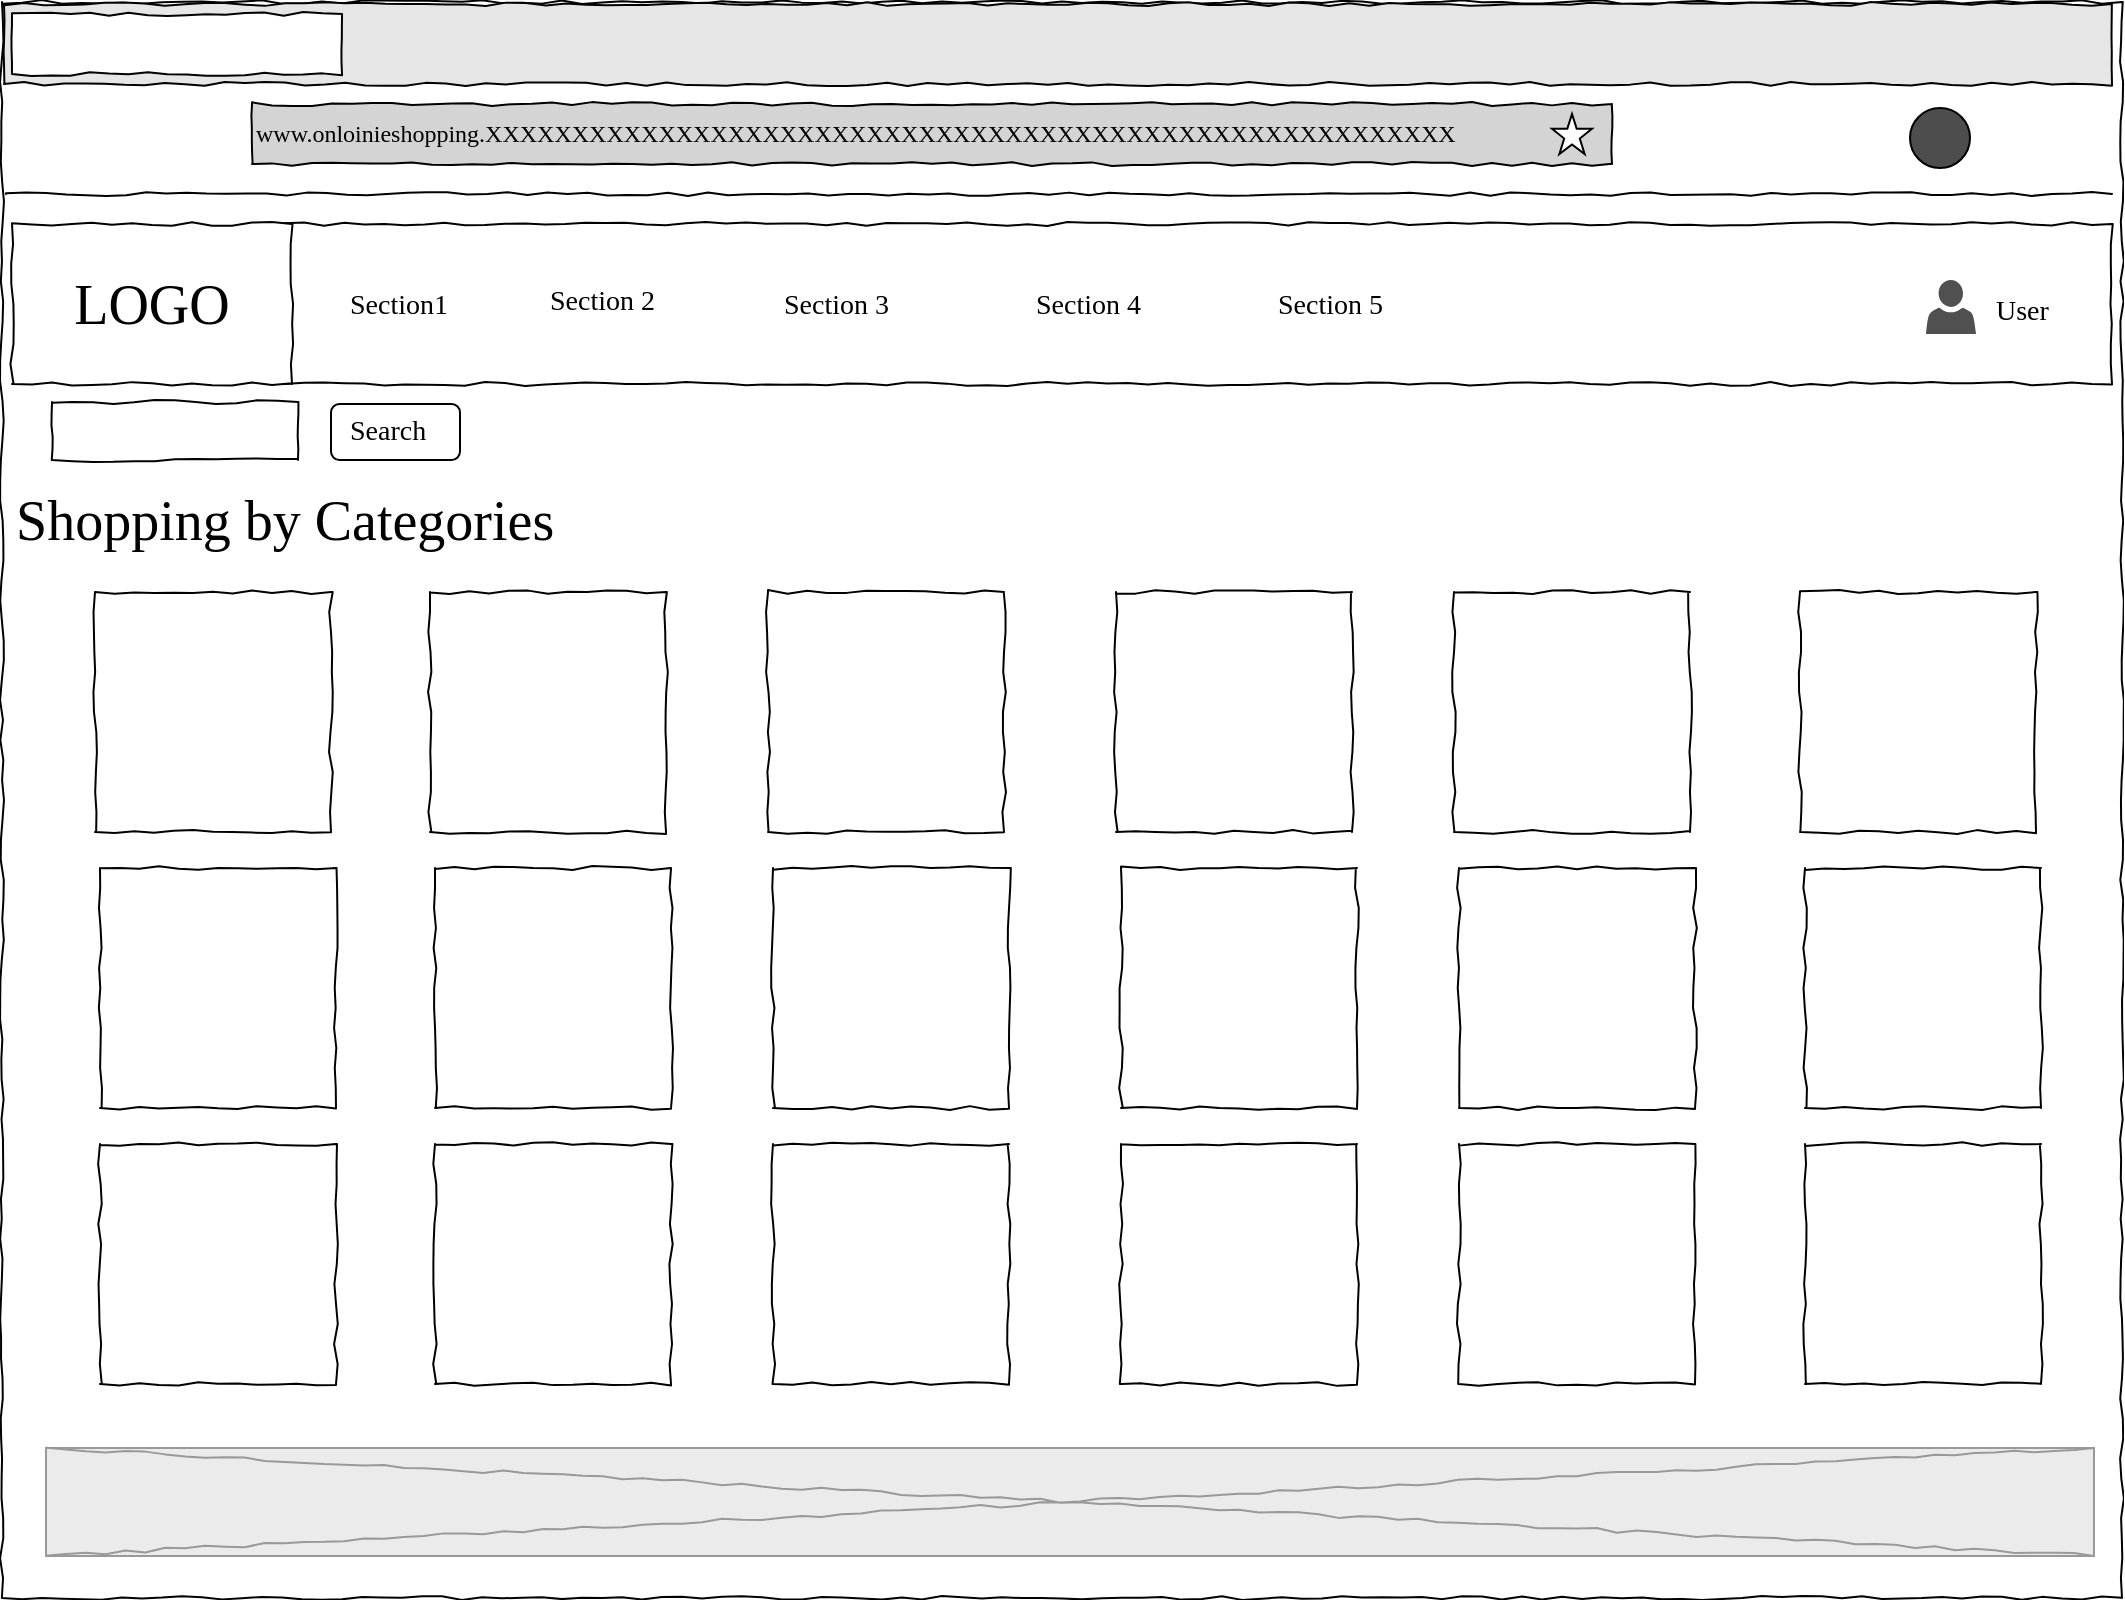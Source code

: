 <mxfile version="20.0.4" type="device" pages="27"><diagram name="ListPro-Category" id="03018318-947c-dd8e-b7a3-06fadd420f32"><mxGraphModel dx="868" dy="440" grid="0" gridSize="10" guides="1" tooltips="1" connect="1" arrows="1" fold="1" page="1" pageScale="1" pageWidth="1100" pageHeight="850" background="#ffffff" math="0" shadow="0"><root><mxCell id="0"/><mxCell id="1" parent="0"/><mxCell id="677b7b8949515195-1" value="" style="whiteSpace=wrap;html=1;rounded=0;shadow=0;labelBackgroundColor=none;strokeColor=#000000;strokeWidth=1;fillColor=none;fontFamily=Verdana;fontSize=12;fontColor=#000000;align=center;comic=1;" parent="1" vertex="1"><mxGeometry x="25" y="49" width="1060" height="798" as="geometry"/></mxCell><mxCell id="ACisr_9giS6dtqbYhaKm-2" value="" style="rounded=1;whiteSpace=wrap;html=1;" parent="1" vertex="1"><mxGeometry x="189.5" y="250" width="64.5" height="28" as="geometry"/></mxCell><mxCell id="677b7b8949515195-10" value="" style="whiteSpace=wrap;html=1;rounded=0;shadow=0;labelBackgroundColor=none;strokeWidth=1;fillColor=none;fontFamily=Verdana;fontSize=12;align=center;comic=1;" parent="1" vertex="1"><mxGeometry x="166" y="160" width="914" height="80" as="geometry"/></mxCell><mxCell id="677b7b8949515195-2" value="LOGO" style="whiteSpace=wrap;html=1;rounded=0;shadow=0;labelBackgroundColor=none;strokeWidth=1;fontFamily=Verdana;fontSize=28;align=center;comic=1;" parent="1" vertex="1"><mxGeometry x="30" y="160" width="140" height="80" as="geometry"/></mxCell><mxCell id="677b7b8949515195-4" value="User " style="text;html=1;points=[];align=left;verticalAlign=top;spacingTop=-4;fontSize=14;fontFamily=Verdana" parent="1" vertex="1"><mxGeometry x="1020" y="192.5" width="60" height="20" as="geometry"/></mxCell><mxCell id="677b7b8949515195-11" value="Section1" style="text;html=1;points=[];align=left;verticalAlign=top;spacingTop=-4;fontSize=14;fontFamily=Verdana" parent="1" vertex="1"><mxGeometry x="197" y="190" width="60" height="20" as="geometry"/></mxCell><mxCell id="677b7b8949515195-12" value="Section 2" style="text;html=1;points=[];align=left;verticalAlign=top;spacingTop=-4;fontSize=14;fontFamily=Verdana" parent="1" vertex="1"><mxGeometry x="297" y="187.5" width="60" height="25" as="geometry"/></mxCell><mxCell id="677b7b8949515195-13" value="Section 3" style="text;html=1;points=[];align=left;verticalAlign=top;spacingTop=-4;fontSize=14;fontFamily=Verdana" parent="1" vertex="1"><mxGeometry x="414" y="190" width="60" height="20" as="geometry"/></mxCell><mxCell id="677b7b8949515195-14" value="Section 4" style="text;html=1;points=[];align=left;verticalAlign=top;spacingTop=-4;fontSize=14;fontFamily=Verdana" parent="1" vertex="1"><mxGeometry x="540" y="190" width="60" height="20" as="geometry"/></mxCell><mxCell id="v7BGW5e2Huo84nvUOsR0-1" value="Section 5" style="text;html=1;points=[];align=left;verticalAlign=top;spacingTop=-4;fontSize=14;fontFamily=Verdana" parent="1" vertex="1"><mxGeometry x="661" y="190" width="60" height="20" as="geometry"/></mxCell><mxCell id="v7BGW5e2Huo84nvUOsR0-2" value="&lt;div&gt;www.onloinieshopping.XXXXXXXXXXXXXXXXXXXXXXXXXXXXXXXXXXXXXXXXXXXXXXXXXXXXXXXX&lt;br&gt;&lt;/div&gt;" style="whiteSpace=wrap;html=1;rounded=0;shadow=0;labelBackgroundColor=none;strokeWidth=1;fillColor=#D4D4D4;fontFamily=Verdana;fontSize=12;align=left;comic=1;" parent="1" vertex="1"><mxGeometry x="150" y="100" width="680" height="30" as="geometry"/></mxCell><mxCell id="v7BGW5e2Huo84nvUOsR0-6" value="" style="shape=image;html=1;verticalAlign=top;verticalLabelPosition=bottom;labelBackgroundColor=#ffffff;imageAspect=0;aspect=fixed;image=https://cdn4.iconfinder.com/data/icons/ionicons/512/icon-ios7-refresh-empty-128.png" parent="1" vertex="1"><mxGeometry x="95" y="100" width="32" height="32" as="geometry"/></mxCell><mxCell id="v7BGW5e2Huo84nvUOsR0-7" value="" style="shape=image;html=1;verticalAlign=top;verticalLabelPosition=bottom;labelBackgroundColor=#ffffff;imageAspect=0;aspect=fixed;image=https://cdn1.iconfinder.com/data/icons/material-core/16/arrow-forward-128.png" parent="1" vertex="1"><mxGeometry x="68" y="108.5" width="15" height="15" as="geometry"/></mxCell><mxCell id="v7BGW5e2Huo84nvUOsR0-10" value="" style="shape=image;html=1;verticalAlign=top;verticalLabelPosition=bottom;labelBackgroundColor=#ffffff;imageAspect=0;aspect=fixed;image=https://cdn1.iconfinder.com/data/icons/material-core/16/arrow-back-128.png" parent="1" vertex="1"><mxGeometry x="40" y="108.5" width="15" height="15" as="geometry"/></mxCell><mxCell id="v7BGW5e2Huo84nvUOsR0-11" value="" style="verticalLabelPosition=bottom;verticalAlign=top;html=1;shape=mxgraph.basic.star" parent="1" vertex="1"><mxGeometry x="800" y="105" width="20" height="20" as="geometry"/></mxCell><mxCell id="v7BGW5e2Huo84nvUOsR0-12" value="" style="shape=image;html=1;verticalAlign=top;verticalLabelPosition=bottom;labelBackgroundColor=#ffffff;imageAspect=0;aspect=fixed;image=https://cdn3.iconfinder.com/data/icons/arrows-set-12/512/download-128.png" parent="1" vertex="1"><mxGeometry x="930" y="100" width="30" height="30" as="geometry"/></mxCell><mxCell id="v7BGW5e2Huo84nvUOsR0-13" value="" style="ellipse;whiteSpace=wrap;html=1;aspect=fixed;fillColor=#4D4D4D;" parent="1" vertex="1"><mxGeometry x="979" y="102" width="30" height="30" as="geometry"/></mxCell><mxCell id="v7BGW5e2Huo84nvUOsR0-14" value="" style="shape=image;html=1;verticalAlign=top;verticalLabelPosition=bottom;labelBackgroundColor=#ffffff;imageAspect=0;aspect=fixed;image=https://cdn1.iconfinder.com/data/icons/iconoir-vol-3/24/menu-128.png;fillColor=#4D4D4D;" parent="1" vertex="1"><mxGeometry x="1030" y="102" width="30" height="30" as="geometry"/></mxCell><mxCell id="v7BGW5e2Huo84nvUOsR0-17" value="" style="whiteSpace=wrap;html=1;rounded=0;shadow=0;labelBackgroundColor=none;strokeWidth=1;fillColor=#E6E6E6;fontFamily=Verdana;fontSize=12;align=center;comic=1;" parent="1" vertex="1"><mxGeometry x="26" y="50" width="1054" height="40" as="geometry"/></mxCell><mxCell id="v7BGW5e2Huo84nvUOsR0-18" value="" style="whiteSpace=wrap;html=1;rounded=0;shadow=0;labelBackgroundColor=none;strokeWidth=1;fillColor=default;fontFamily=Verdana;fontSize=12;align=center;comic=1;" parent="1" vertex="1"><mxGeometry x="30" y="55" width="165" height="30" as="geometry"/></mxCell><mxCell id="v7BGW5e2Huo84nvUOsR0-19" value="" style="line;strokeWidth=1;html=1;rounded=0;shadow=0;labelBackgroundColor=none;fillColor=none;fontFamily=Verdana;fontSize=14;fontColor=#000000;align=center;comic=1;" parent="1" vertex="1"><mxGeometry x="27" y="140" width="1053" height="10" as="geometry"/></mxCell><mxCell id="v7BGW5e2Huo84nvUOsR0-20" value="" style="whiteSpace=wrap;html=1;rounded=0;shadow=0;labelBackgroundColor=none;strokeWidth=1;fillColor=none;fontFamily=Verdana;fontSize=28;align=left;comic=1;" parent="1" vertex="1"><mxGeometry x="50" y="249" width="123" height="29" as="geometry"/></mxCell><mxCell id="aFbx7j2tLitFloy_dHnb-1" value="" style="sketch=0;pointerEvents=1;shadow=0;dashed=0;html=1;strokeColor=none;fillColor=#505050;labelPosition=center;verticalLabelPosition=bottom;verticalAlign=top;outlineConnect=0;align=center;shape=mxgraph.office.users.user;" parent="1" vertex="1"><mxGeometry x="987" y="188" width="25" height="27" as="geometry"/></mxCell><mxCell id="ACisr_9giS6dtqbYhaKm-1" value="Search" style="text;html=1;points=[];align=left;verticalAlign=top;spacingTop=-4;fontSize=14;fontFamily=Verdana" parent="1" vertex="1"><mxGeometry x="197" y="253" width="60" height="17.5" as="geometry"/></mxCell><mxCell id="ACisr_9giS6dtqbYhaKm-3" value="&lt;font style=&quot;font-size: 28px;&quot;&gt;Shopping by Categories&lt;/font&gt;" style="text;html=1;points=[];align=left;verticalAlign=top;spacingTop=-4;fontSize=14;fontFamily=Verdana" parent="1" vertex="1"><mxGeometry x="30" y="289" width="60" height="20" as="geometry"/></mxCell><mxCell id="ACisr_9giS6dtqbYhaKm-12" value="" style="group" parent="1" vertex="1" connectable="0"><mxGeometry x="71.5" y="344" width="970.5" height="120" as="geometry"/></mxCell><mxCell id="v7BGW5e2Huo84nvUOsR0-23" value="" style="whiteSpace=wrap;html=1;rounded=0;shadow=0;labelBackgroundColor=none;strokeWidth=1;fillColor=none;fontFamily=Verdana;fontSize=12;align=center;comic=1;" parent="ACisr_9giS6dtqbYhaKm-12" vertex="1"><mxGeometry width="118" height="120" as="geometry"/></mxCell><mxCell id="ACisr_9giS6dtqbYhaKm-4" value="" style="whiteSpace=wrap;html=1;rounded=0;shadow=0;labelBackgroundColor=none;strokeWidth=1;fillColor=none;fontFamily=Verdana;fontSize=12;align=center;comic=1;" parent="ACisr_9giS6dtqbYhaKm-12" vertex="1"><mxGeometry x="167.5" width="118" height="120" as="geometry"/></mxCell><mxCell id="ACisr_9giS6dtqbYhaKm-5" value="" style="whiteSpace=wrap;html=1;rounded=0;shadow=0;labelBackgroundColor=none;strokeWidth=1;fillColor=none;fontFamily=Verdana;fontSize=12;align=center;comic=1;" parent="ACisr_9giS6dtqbYhaKm-12" vertex="1"><mxGeometry x="336.5" width="118" height="120" as="geometry"/></mxCell><mxCell id="ACisr_9giS6dtqbYhaKm-6" value="" style="whiteSpace=wrap;html=1;rounded=0;shadow=0;labelBackgroundColor=none;strokeWidth=1;fillColor=none;fontFamily=Verdana;fontSize=12;align=center;comic=1;" parent="ACisr_9giS6dtqbYhaKm-12" vertex="1"><mxGeometry x="510.5" width="118" height="120" as="geometry"/></mxCell><mxCell id="ACisr_9giS6dtqbYhaKm-7" value="" style="whiteSpace=wrap;html=1;rounded=0;shadow=0;labelBackgroundColor=none;strokeWidth=1;fillColor=none;fontFamily=Verdana;fontSize=12;align=center;comic=1;" parent="ACisr_9giS6dtqbYhaKm-12" vertex="1"><mxGeometry x="679.5" width="118" height="120" as="geometry"/></mxCell><mxCell id="ACisr_9giS6dtqbYhaKm-8" value="" style="whiteSpace=wrap;html=1;rounded=0;shadow=0;labelBackgroundColor=none;strokeWidth=1;fillColor=none;fontFamily=Verdana;fontSize=12;align=center;comic=1;" parent="ACisr_9giS6dtqbYhaKm-12" vertex="1"><mxGeometry x="852.5" width="118" height="120" as="geometry"/></mxCell><mxCell id="ACisr_9giS6dtqbYhaKm-13" value="" style="group" parent="1" vertex="1" connectable="0"><mxGeometry x="74" y="482" width="970.5" height="120" as="geometry"/></mxCell><mxCell id="ACisr_9giS6dtqbYhaKm-14" value="" style="whiteSpace=wrap;html=1;rounded=0;shadow=0;labelBackgroundColor=none;strokeWidth=1;fillColor=none;fontFamily=Verdana;fontSize=12;align=center;comic=1;" parent="ACisr_9giS6dtqbYhaKm-13" vertex="1"><mxGeometry width="118" height="120" as="geometry"/></mxCell><mxCell id="ACisr_9giS6dtqbYhaKm-15" value="" style="whiteSpace=wrap;html=1;rounded=0;shadow=0;labelBackgroundColor=none;strokeWidth=1;fillColor=none;fontFamily=Verdana;fontSize=12;align=center;comic=1;" parent="ACisr_9giS6dtqbYhaKm-13" vertex="1"><mxGeometry x="167.5" width="118" height="120" as="geometry"/></mxCell><mxCell id="ACisr_9giS6dtqbYhaKm-16" value="" style="whiteSpace=wrap;html=1;rounded=0;shadow=0;labelBackgroundColor=none;strokeWidth=1;fillColor=none;fontFamily=Verdana;fontSize=12;align=center;comic=1;" parent="ACisr_9giS6dtqbYhaKm-13" vertex="1"><mxGeometry x="336.5" width="118" height="120" as="geometry"/></mxCell><mxCell id="ACisr_9giS6dtqbYhaKm-17" value="" style="whiteSpace=wrap;html=1;rounded=0;shadow=0;labelBackgroundColor=none;strokeWidth=1;fillColor=none;fontFamily=Verdana;fontSize=12;align=center;comic=1;" parent="ACisr_9giS6dtqbYhaKm-13" vertex="1"><mxGeometry x="510.5" width="118" height="120" as="geometry"/></mxCell><mxCell id="ACisr_9giS6dtqbYhaKm-18" value="" style="whiteSpace=wrap;html=1;rounded=0;shadow=0;labelBackgroundColor=none;strokeWidth=1;fillColor=none;fontFamily=Verdana;fontSize=12;align=center;comic=1;" parent="ACisr_9giS6dtqbYhaKm-13" vertex="1"><mxGeometry x="679.5" width="118" height="120" as="geometry"/></mxCell><mxCell id="ACisr_9giS6dtqbYhaKm-19" value="" style="whiteSpace=wrap;html=1;rounded=0;shadow=0;labelBackgroundColor=none;strokeWidth=1;fillColor=none;fontFamily=Verdana;fontSize=12;align=center;comic=1;" parent="ACisr_9giS6dtqbYhaKm-13" vertex="1"><mxGeometry x="852.5" width="118" height="120" as="geometry"/></mxCell><mxCell id="ACisr_9giS6dtqbYhaKm-20" value="" style="group" parent="1" vertex="1" connectable="0"><mxGeometry x="74" y="620" width="970.5" height="120" as="geometry"/></mxCell><mxCell id="ACisr_9giS6dtqbYhaKm-21" value="" style="whiteSpace=wrap;html=1;rounded=0;shadow=0;labelBackgroundColor=none;strokeWidth=1;fillColor=none;fontFamily=Verdana;fontSize=12;align=center;comic=1;" parent="ACisr_9giS6dtqbYhaKm-20" vertex="1"><mxGeometry width="118" height="120" as="geometry"/></mxCell><mxCell id="ACisr_9giS6dtqbYhaKm-22" value="" style="whiteSpace=wrap;html=1;rounded=0;shadow=0;labelBackgroundColor=none;strokeWidth=1;fillColor=none;fontFamily=Verdana;fontSize=12;align=center;comic=1;" parent="ACisr_9giS6dtqbYhaKm-20" vertex="1"><mxGeometry x="167.5" width="118" height="120" as="geometry"/></mxCell><mxCell id="ACisr_9giS6dtqbYhaKm-23" value="" style="whiteSpace=wrap;html=1;rounded=0;shadow=0;labelBackgroundColor=none;strokeWidth=1;fillColor=none;fontFamily=Verdana;fontSize=12;align=center;comic=1;" parent="ACisr_9giS6dtqbYhaKm-20" vertex="1"><mxGeometry x="336.5" width="118" height="120" as="geometry"/></mxCell><mxCell id="ACisr_9giS6dtqbYhaKm-24" value="" style="whiteSpace=wrap;html=1;rounded=0;shadow=0;labelBackgroundColor=none;strokeWidth=1;fillColor=none;fontFamily=Verdana;fontSize=12;align=center;comic=1;" parent="ACisr_9giS6dtqbYhaKm-20" vertex="1"><mxGeometry x="510.5" width="118" height="120" as="geometry"/></mxCell><mxCell id="ACisr_9giS6dtqbYhaKm-25" value="" style="whiteSpace=wrap;html=1;rounded=0;shadow=0;labelBackgroundColor=none;strokeWidth=1;fillColor=none;fontFamily=Verdana;fontSize=12;align=center;comic=1;" parent="ACisr_9giS6dtqbYhaKm-20" vertex="1"><mxGeometry x="679.5" width="118" height="120" as="geometry"/></mxCell><mxCell id="ACisr_9giS6dtqbYhaKm-26" value="" style="whiteSpace=wrap;html=1;rounded=0;shadow=0;labelBackgroundColor=none;strokeWidth=1;fillColor=none;fontFamily=Verdana;fontSize=12;align=center;comic=1;" parent="ACisr_9giS6dtqbYhaKm-20" vertex="1"><mxGeometry x="852.5" width="118" height="120" as="geometry"/></mxCell><mxCell id="ACisr_9giS6dtqbYhaKm-29" value="" style="verticalLabelPosition=bottom;shadow=0;dashed=0;align=center;html=1;verticalAlign=top;strokeWidth=1;shape=mxgraph.mockup.graphics.simpleIcon;strokeColor=#999999;rounded=0;labelBackgroundColor=none;fontFamily=Verdana;fontSize=14;fontColor=#000000;comic=1;fillColor=#EBEBEB;" parent="1" vertex="1"><mxGeometry x="47" y="772" width="1024" height="54" as="geometry"/></mxCell></root></mxGraphModel></diagram><diagram name="ListPro-Category-sub1" id="sORSmZW7CsiT8dHgkspv"><mxGraphModel dx="1736" dy="880" grid="0" gridSize="10" guides="1" tooltips="1" connect="1" arrows="1" fold="1" page="1" pageScale="1" pageWidth="1100" pageHeight="850" background="#ffffff" math="0" shadow="0"><root><mxCell id="6qpKvL0e4_zt1kSyegbz-0"/><mxCell id="6qpKvL0e4_zt1kSyegbz-1" parent="6qpKvL0e4_zt1kSyegbz-0"/><mxCell id="6qpKvL0e4_zt1kSyegbz-2" value="" style="whiteSpace=wrap;html=1;rounded=0;shadow=0;labelBackgroundColor=none;strokeColor=#000000;strokeWidth=1;fillColor=none;fontFamily=Verdana;fontSize=12;fontColor=#000000;align=center;comic=1;" parent="6qpKvL0e4_zt1kSyegbz-1" vertex="1"><mxGeometry x="25" y="49" width="1060" height="798" as="geometry"/></mxCell><mxCell id="6qpKvL0e4_zt1kSyegbz-3" value="" style="rounded=1;whiteSpace=wrap;html=1;" parent="6qpKvL0e4_zt1kSyegbz-1" vertex="1"><mxGeometry x="189.5" y="250" width="64.5" height="28" as="geometry"/></mxCell><mxCell id="6qpKvL0e4_zt1kSyegbz-4" value="" style="whiteSpace=wrap;html=1;rounded=0;shadow=0;labelBackgroundColor=none;strokeWidth=1;fillColor=none;fontFamily=Verdana;fontSize=12;align=center;comic=1;" parent="6qpKvL0e4_zt1kSyegbz-1" vertex="1"><mxGeometry x="166" y="160" width="914" height="80" as="geometry"/></mxCell><mxCell id="6qpKvL0e4_zt1kSyegbz-5" value="LOGO" style="whiteSpace=wrap;html=1;rounded=0;shadow=0;labelBackgroundColor=none;strokeWidth=1;fontFamily=Verdana;fontSize=28;align=center;comic=1;" parent="6qpKvL0e4_zt1kSyegbz-1" vertex="1"><mxGeometry x="30" y="160" width="140" height="80" as="geometry"/></mxCell><mxCell id="6qpKvL0e4_zt1kSyegbz-6" value="User " style="text;html=1;points=[];align=left;verticalAlign=top;spacingTop=-4;fontSize=14;fontFamily=Verdana" parent="6qpKvL0e4_zt1kSyegbz-1" vertex="1"><mxGeometry x="1020" y="192.5" width="60" height="20" as="geometry"/></mxCell><mxCell id="6qpKvL0e4_zt1kSyegbz-7" value="Section1" style="text;html=1;points=[];align=left;verticalAlign=top;spacingTop=-4;fontSize=14;fontFamily=Verdana" parent="6qpKvL0e4_zt1kSyegbz-1" vertex="1"><mxGeometry x="197" y="190" width="60" height="20" as="geometry"/></mxCell><mxCell id="6qpKvL0e4_zt1kSyegbz-8" value="Section 2" style="text;html=1;points=[];align=left;verticalAlign=top;spacingTop=-4;fontSize=14;fontFamily=Verdana" parent="6qpKvL0e4_zt1kSyegbz-1" vertex="1"><mxGeometry x="297" y="187.5" width="60" height="25" as="geometry"/></mxCell><mxCell id="6qpKvL0e4_zt1kSyegbz-9" value="Section 3" style="text;html=1;points=[];align=left;verticalAlign=top;spacingTop=-4;fontSize=14;fontFamily=Verdana" parent="6qpKvL0e4_zt1kSyegbz-1" vertex="1"><mxGeometry x="414" y="190" width="60" height="20" as="geometry"/></mxCell><mxCell id="6qpKvL0e4_zt1kSyegbz-10" value="Section 4" style="text;html=1;points=[];align=left;verticalAlign=top;spacingTop=-4;fontSize=14;fontFamily=Verdana" parent="6qpKvL0e4_zt1kSyegbz-1" vertex="1"><mxGeometry x="540" y="190" width="60" height="20" as="geometry"/></mxCell><mxCell id="6qpKvL0e4_zt1kSyegbz-11" value="Section 5" style="text;html=1;points=[];align=left;verticalAlign=top;spacingTop=-4;fontSize=14;fontFamily=Verdana" parent="6qpKvL0e4_zt1kSyegbz-1" vertex="1"><mxGeometry x="661" y="190" width="60" height="20" as="geometry"/></mxCell><mxCell id="6qpKvL0e4_zt1kSyegbz-12" value="&lt;div&gt;www.onloinieshopping.XXXXXXXXXXXXXXXXXXXXXXXXXXXXXXXXXXXXXXXXXXXXXXXXXXXXXXXX&lt;br&gt;&lt;/div&gt;" style="whiteSpace=wrap;html=1;rounded=0;shadow=0;labelBackgroundColor=none;strokeWidth=1;fillColor=#D4D4D4;fontFamily=Verdana;fontSize=12;align=left;comic=1;" parent="6qpKvL0e4_zt1kSyegbz-1" vertex="1"><mxGeometry x="150" y="100" width="680" height="30" as="geometry"/></mxCell><mxCell id="6qpKvL0e4_zt1kSyegbz-13" value="" style="shape=image;html=1;verticalAlign=top;verticalLabelPosition=bottom;labelBackgroundColor=#ffffff;imageAspect=0;aspect=fixed;image=https://cdn4.iconfinder.com/data/icons/ionicons/512/icon-ios7-refresh-empty-128.png" parent="6qpKvL0e4_zt1kSyegbz-1" vertex="1"><mxGeometry x="95" y="100" width="32" height="32" as="geometry"/></mxCell><mxCell id="6qpKvL0e4_zt1kSyegbz-14" value="" style="shape=image;html=1;verticalAlign=top;verticalLabelPosition=bottom;labelBackgroundColor=#ffffff;imageAspect=0;aspect=fixed;image=https://cdn1.iconfinder.com/data/icons/material-core/16/arrow-forward-128.png" parent="6qpKvL0e4_zt1kSyegbz-1" vertex="1"><mxGeometry x="68" y="108.5" width="15" height="15" as="geometry"/></mxCell><mxCell id="6qpKvL0e4_zt1kSyegbz-15" value="" style="shape=image;html=1;verticalAlign=top;verticalLabelPosition=bottom;labelBackgroundColor=#ffffff;imageAspect=0;aspect=fixed;image=https://cdn1.iconfinder.com/data/icons/material-core/16/arrow-back-128.png" parent="6qpKvL0e4_zt1kSyegbz-1" vertex="1"><mxGeometry x="40" y="108.5" width="15" height="15" as="geometry"/></mxCell><mxCell id="6qpKvL0e4_zt1kSyegbz-16" value="" style="verticalLabelPosition=bottom;verticalAlign=top;html=1;shape=mxgraph.basic.star" parent="6qpKvL0e4_zt1kSyegbz-1" vertex="1"><mxGeometry x="800" y="105" width="20" height="20" as="geometry"/></mxCell><mxCell id="6qpKvL0e4_zt1kSyegbz-17" value="" style="shape=image;html=1;verticalAlign=top;verticalLabelPosition=bottom;labelBackgroundColor=#ffffff;imageAspect=0;aspect=fixed;image=https://cdn3.iconfinder.com/data/icons/arrows-set-12/512/download-128.png" parent="6qpKvL0e4_zt1kSyegbz-1" vertex="1"><mxGeometry x="930" y="100" width="30" height="30" as="geometry"/></mxCell><mxCell id="6qpKvL0e4_zt1kSyegbz-18" value="" style="ellipse;whiteSpace=wrap;html=1;aspect=fixed;fillColor=#4D4D4D;" parent="6qpKvL0e4_zt1kSyegbz-1" vertex="1"><mxGeometry x="979" y="102" width="30" height="30" as="geometry"/></mxCell><mxCell id="6qpKvL0e4_zt1kSyegbz-19" value="" style="shape=image;html=1;verticalAlign=top;verticalLabelPosition=bottom;labelBackgroundColor=#ffffff;imageAspect=0;aspect=fixed;image=https://cdn1.iconfinder.com/data/icons/iconoir-vol-3/24/menu-128.png;fillColor=#4D4D4D;" parent="6qpKvL0e4_zt1kSyegbz-1" vertex="1"><mxGeometry x="1030" y="102" width="30" height="30" as="geometry"/></mxCell><mxCell id="6qpKvL0e4_zt1kSyegbz-20" value="" style="whiteSpace=wrap;html=1;rounded=0;shadow=0;labelBackgroundColor=none;strokeWidth=1;fillColor=#E6E6E6;fontFamily=Verdana;fontSize=12;align=center;comic=1;" parent="6qpKvL0e4_zt1kSyegbz-1" vertex="1"><mxGeometry x="26" y="50" width="1054" height="40" as="geometry"/></mxCell><mxCell id="6qpKvL0e4_zt1kSyegbz-21" value="" style="whiteSpace=wrap;html=1;rounded=0;shadow=0;labelBackgroundColor=none;strokeWidth=1;fillColor=default;fontFamily=Verdana;fontSize=12;align=center;comic=1;" parent="6qpKvL0e4_zt1kSyegbz-1" vertex="1"><mxGeometry x="30" y="55" width="165" height="30" as="geometry"/></mxCell><mxCell id="6qpKvL0e4_zt1kSyegbz-22" value="" style="line;strokeWidth=1;html=1;rounded=0;shadow=0;labelBackgroundColor=none;fillColor=none;fontFamily=Verdana;fontSize=14;fontColor=#000000;align=center;comic=1;" parent="6qpKvL0e4_zt1kSyegbz-1" vertex="1"><mxGeometry x="27" y="140" width="1053" height="10" as="geometry"/></mxCell><mxCell id="6qpKvL0e4_zt1kSyegbz-23" value="" style="whiteSpace=wrap;html=1;rounded=0;shadow=0;labelBackgroundColor=none;strokeWidth=1;fillColor=none;fontFamily=Verdana;fontSize=28;align=left;comic=1;" parent="6qpKvL0e4_zt1kSyegbz-1" vertex="1"><mxGeometry x="50" y="249" width="123" height="29" as="geometry"/></mxCell><mxCell id="6qpKvL0e4_zt1kSyegbz-24" value="" style="sketch=0;pointerEvents=1;shadow=0;dashed=0;html=1;strokeColor=none;fillColor=#505050;labelPosition=center;verticalLabelPosition=bottom;verticalAlign=top;outlineConnect=0;align=center;shape=mxgraph.office.users.user;" parent="6qpKvL0e4_zt1kSyegbz-1" vertex="1"><mxGeometry x="987" y="188" width="25" height="27" as="geometry"/></mxCell><mxCell id="6qpKvL0e4_zt1kSyegbz-25" value="Search" style="text;html=1;points=[];align=left;verticalAlign=top;spacingTop=-4;fontSize=14;fontFamily=Verdana" parent="6qpKvL0e4_zt1kSyegbz-1" vertex="1"><mxGeometry x="197" y="253" width="60" height="17.5" as="geometry"/></mxCell><mxCell id="6qpKvL0e4_zt1kSyegbz-27" value="" style="group" parent="6qpKvL0e4_zt1kSyegbz-1" vertex="1" connectable="0"><mxGeometry x="82" y="332" width="970.5" height="120" as="geometry"/></mxCell><mxCell id="6qpKvL0e4_zt1kSyegbz-28" value="&lt;font style=&quot;font-size: 16px;&quot;&gt;Category 1&lt;br&gt;&lt;/font&gt;" style="whiteSpace=wrap;html=1;rounded=0;shadow=0;labelBackgroundColor=none;strokeWidth=1;fillColor=none;fontFamily=Verdana;fontSize=12;align=center;comic=1;" parent="6qpKvL0e4_zt1kSyegbz-27" vertex="1"><mxGeometry width="118" height="120" as="geometry"/></mxCell><mxCell id="6qpKvL0e4_zt1kSyegbz-29" value="&lt;font style=&quot;font-size: 16px;&quot;&gt;Category 2&lt;br&gt;&lt;/font&gt;" style="whiteSpace=wrap;html=1;rounded=0;shadow=0;labelBackgroundColor=none;strokeWidth=1;fillColor=none;fontFamily=Verdana;fontSize=12;align=center;comic=1;" parent="6qpKvL0e4_zt1kSyegbz-27" vertex="1"><mxGeometry x="167.5" width="118" height="120" as="geometry"/></mxCell><mxCell id="6qpKvL0e4_zt1kSyegbz-30" value="&lt;font style=&quot;font-size: 16px;&quot;&gt;Category 3&lt;br&gt;&lt;/font&gt;" style="whiteSpace=wrap;html=1;rounded=0;shadow=0;labelBackgroundColor=none;strokeWidth=1;fillColor=none;fontFamily=Verdana;fontSize=12;align=center;comic=1;" parent="6qpKvL0e4_zt1kSyegbz-27" vertex="1"><mxGeometry x="336.5" width="118" height="120" as="geometry"/></mxCell><mxCell id="6qpKvL0e4_zt1kSyegbz-31" value="&lt;font style=&quot;font-size: 16px;&quot;&gt;Category 4&lt;br&gt;&lt;/font&gt;" style="whiteSpace=wrap;html=1;rounded=0;shadow=0;labelBackgroundColor=none;strokeWidth=1;fillColor=none;fontFamily=Verdana;fontSize=12;align=center;comic=1;" parent="6qpKvL0e4_zt1kSyegbz-27" vertex="1"><mxGeometry x="510.5" width="118" height="120" as="geometry"/></mxCell><mxCell id="6qpKvL0e4_zt1kSyegbz-32" value="&lt;font style=&quot;font-size: 16px;&quot;&gt;Category 5&lt;br&gt;&lt;/font&gt;" style="whiteSpace=wrap;html=1;rounded=0;shadow=0;labelBackgroundColor=none;strokeWidth=1;fillColor=none;fontFamily=Verdana;fontSize=12;align=center;comic=1;" parent="6qpKvL0e4_zt1kSyegbz-27" vertex="1"><mxGeometry x="679.5" width="118" height="120" as="geometry"/></mxCell><mxCell id="6qpKvL0e4_zt1kSyegbz-33" value="&lt;font style=&quot;font-size: 16px;&quot;&gt;Category 6&lt;br&gt;&lt;/font&gt;" style="whiteSpace=wrap;html=1;rounded=0;shadow=0;labelBackgroundColor=none;strokeWidth=1;fillColor=none;fontFamily=Verdana;fontSize=12;align=center;comic=1;" parent="6qpKvL0e4_zt1kSyegbz-27" vertex="1"><mxGeometry x="852.5" width="118" height="120" as="geometry"/></mxCell><mxCell id="6qpKvL0e4_zt1kSyegbz-48" value="" style="verticalLabelPosition=bottom;shadow=0;dashed=0;align=center;html=1;verticalAlign=top;strokeWidth=1;shape=mxgraph.mockup.graphics.simpleIcon;strokeColor=#999999;rounded=0;labelBackgroundColor=none;fontFamily=Verdana;fontSize=14;fontColor=#000000;comic=1;fillColor=#EBEBEB;" parent="6qpKvL0e4_zt1kSyegbz-1" vertex="1"><mxGeometry x="47.25" y="784" width="1024" height="54" as="geometry"/></mxCell><mxCell id="VyUc-DRKWRhi-_ksm91D-0" value="&amp;nbsp;&amp;nbsp; Home / Category" style="whiteSpace=wrap;html=1;rounded=0;shadow=0;labelBackgroundColor=none;strokeWidth=1;fillColor=#F7F7F7;fontFamily=Verdana;fontSize=13;align=left;comic=1;strokeColor=#F0F0F0;" parent="6qpKvL0e4_zt1kSyegbz-1" vertex="1"><mxGeometry x="30" y="285" width="1046" height="30" as="geometry"/></mxCell><mxCell id="VyUc-DRKWRhi-_ksm91D-33" value="" style="group" parent="6qpKvL0e4_zt1kSyegbz-1" vertex="1" connectable="0"><mxGeometry x="57" y="480" width="1000" height="92" as="geometry"/></mxCell><mxCell id="VyUc-DRKWRhi-_ksm91D-28" value="" style="group" parent="VyUc-DRKWRhi-_ksm91D-33" vertex="1" connectable="0"><mxGeometry y="2" width="309" height="90" as="geometry"/></mxCell><mxCell id="VyUc-DRKWRhi-_ksm91D-1" value="Instance" style="whiteSpace=wrap;html=1;rounded=0;shadow=0;labelBackgroundColor=none;strokeWidth=1;fillColor=none;fontFamily=Verdana;fontSize=17;align=center;comic=1;" parent="VyUc-DRKWRhi-_ksm91D-28" vertex="1"><mxGeometry width="78" height="88" as="geometry"/></mxCell><mxCell id="VyUc-DRKWRhi-_ksm91D-2" value="Instance" style="whiteSpace=wrap;html=1;rounded=0;shadow=0;labelBackgroundColor=none;strokeWidth=1;fillColor=none;fontFamily=Verdana;fontSize=17;align=center;comic=1;" parent="VyUc-DRKWRhi-_ksm91D-28" vertex="1"><mxGeometry x="116" width="78" height="88" as="geometry"/></mxCell><mxCell id="VyUc-DRKWRhi-_ksm91D-3" value="Instance" style="whiteSpace=wrap;html=1;rounded=0;shadow=0;labelBackgroundColor=none;strokeWidth=1;fillColor=none;fontFamily=Verdana;fontSize=17;align=center;comic=1;" parent="VyUc-DRKWRhi-_ksm91D-28" vertex="1"><mxGeometry x="231" y="2" width="78" height="88" as="geometry"/></mxCell><mxCell id="VyUc-DRKWRhi-_ksm91D-29" value="" style="group" parent="VyUc-DRKWRhi-_ksm91D-33" vertex="1" connectable="0"><mxGeometry x="346" y="2" width="308" height="90" as="geometry"/></mxCell><mxCell id="VyUc-DRKWRhi-_ksm91D-4" value="Instance" style="whiteSpace=wrap;html=1;rounded=0;shadow=0;labelBackgroundColor=none;strokeWidth=1;fillColor=none;fontFamily=Verdana;fontSize=17;align=center;comic=1;" parent="VyUc-DRKWRhi-_ksm91D-29" vertex="1"><mxGeometry y="2" width="78" height="88" as="geometry"/></mxCell><mxCell id="VyUc-DRKWRhi-_ksm91D-5" value="Instance" style="whiteSpace=wrap;html=1;rounded=0;shadow=0;labelBackgroundColor=none;strokeWidth=1;fillColor=none;fontFamily=Verdana;fontSize=17;align=center;comic=1;" parent="VyUc-DRKWRhi-_ksm91D-29" vertex="1"><mxGeometry x="115" y="2" width="78" height="88" as="geometry"/></mxCell><mxCell id="VyUc-DRKWRhi-_ksm91D-6" value="Instance" style="whiteSpace=wrap;html=1;rounded=0;shadow=0;labelBackgroundColor=none;strokeWidth=1;fillColor=none;fontFamily=Verdana;fontSize=17;align=center;comic=1;" parent="VyUc-DRKWRhi-_ksm91D-29" vertex="1"><mxGeometry x="230" width="78" height="88" as="geometry"/></mxCell><mxCell id="VyUc-DRKWRhi-_ksm91D-30" value="" style="group" parent="VyUc-DRKWRhi-_ksm91D-33" vertex="1" connectable="0"><mxGeometry x="691" width="309" height="90" as="geometry"/></mxCell><mxCell id="VyUc-DRKWRhi-_ksm91D-7" value="Instance" style="whiteSpace=wrap;html=1;rounded=0;shadow=0;labelBackgroundColor=none;strokeWidth=1;fillColor=none;fontFamily=Verdana;fontSize=17;align=center;comic=1;" parent="VyUc-DRKWRhi-_ksm91D-30" vertex="1"><mxGeometry y="2" width="78" height="88" as="geometry"/></mxCell><mxCell id="VyUc-DRKWRhi-_ksm91D-8" value="Instance" style="whiteSpace=wrap;html=1;rounded=0;shadow=0;labelBackgroundColor=none;strokeWidth=1;fillColor=none;fontFamily=Verdana;fontSize=17;align=center;comic=1;" parent="VyUc-DRKWRhi-_ksm91D-30" vertex="1"><mxGeometry x="115" y="2" width="78" height="88" as="geometry"/></mxCell><mxCell id="VyUc-DRKWRhi-_ksm91D-9" value="Instance" style="whiteSpace=wrap;html=1;rounded=0;shadow=0;labelBackgroundColor=none;strokeWidth=1;fillColor=none;fontFamily=Verdana;fontSize=17;align=center;comic=1;" parent="VyUc-DRKWRhi-_ksm91D-30" vertex="1"><mxGeometry x="231" width="78" height="88" as="geometry"/></mxCell><mxCell id="VyUc-DRKWRhi-_ksm91D-34" value="" style="group" parent="6qpKvL0e4_zt1kSyegbz-1" vertex="1" connectable="0"><mxGeometry x="59" y="680" width="1000" height="92" as="geometry"/></mxCell><mxCell id="VyUc-DRKWRhi-_ksm91D-35" value="" style="group" parent="VyUc-DRKWRhi-_ksm91D-34" vertex="1" connectable="0"><mxGeometry y="2" width="309" height="90" as="geometry"/></mxCell><mxCell id="VyUc-DRKWRhi-_ksm91D-36" value="Instance" style="whiteSpace=wrap;html=1;rounded=0;shadow=0;labelBackgroundColor=none;strokeWidth=1;fillColor=none;fontFamily=Verdana;fontSize=17;align=center;comic=1;" parent="VyUc-DRKWRhi-_ksm91D-35" vertex="1"><mxGeometry width="78" height="88" as="geometry"/></mxCell><mxCell id="VyUc-DRKWRhi-_ksm91D-37" value="Instance" style="whiteSpace=wrap;html=1;rounded=0;shadow=0;labelBackgroundColor=none;strokeWidth=1;fillColor=none;fontFamily=Verdana;fontSize=17;align=center;comic=1;" parent="VyUc-DRKWRhi-_ksm91D-35" vertex="1"><mxGeometry x="116" width="78" height="88" as="geometry"/></mxCell><mxCell id="VyUc-DRKWRhi-_ksm91D-38" value="Instance" style="whiteSpace=wrap;html=1;rounded=0;shadow=0;labelBackgroundColor=none;strokeWidth=1;fillColor=none;fontFamily=Verdana;fontSize=17;align=center;comic=1;" parent="VyUc-DRKWRhi-_ksm91D-35" vertex="1"><mxGeometry x="231" y="2" width="78" height="88" as="geometry"/></mxCell><mxCell id="VyUc-DRKWRhi-_ksm91D-39" value="" style="group" parent="VyUc-DRKWRhi-_ksm91D-34" vertex="1" connectable="0"><mxGeometry x="346" y="2" width="308" height="90" as="geometry"/></mxCell><mxCell id="VyUc-DRKWRhi-_ksm91D-40" value="Instance" style="whiteSpace=wrap;html=1;rounded=0;shadow=0;labelBackgroundColor=none;strokeWidth=1;fillColor=none;fontFamily=Verdana;fontSize=17;align=center;comic=1;" parent="VyUc-DRKWRhi-_ksm91D-39" vertex="1"><mxGeometry y="2" width="78" height="88" as="geometry"/></mxCell><mxCell id="VyUc-DRKWRhi-_ksm91D-41" value="Instance" style="whiteSpace=wrap;html=1;rounded=0;shadow=0;labelBackgroundColor=none;strokeWidth=1;fillColor=none;fontFamily=Verdana;fontSize=17;align=center;comic=1;" parent="VyUc-DRKWRhi-_ksm91D-39" vertex="1"><mxGeometry x="115" y="2" width="78" height="88" as="geometry"/></mxCell><mxCell id="VyUc-DRKWRhi-_ksm91D-42" value="Instance" style="whiteSpace=wrap;html=1;rounded=0;shadow=0;labelBackgroundColor=none;strokeWidth=1;fillColor=none;fontFamily=Verdana;fontSize=17;align=center;comic=1;" parent="VyUc-DRKWRhi-_ksm91D-39" vertex="1"><mxGeometry x="230" width="78" height="88" as="geometry"/></mxCell><mxCell id="VyUc-DRKWRhi-_ksm91D-43" value="" style="group" parent="VyUc-DRKWRhi-_ksm91D-34" vertex="1" connectable="0"><mxGeometry x="691" width="309" height="90" as="geometry"/></mxCell><mxCell id="VyUc-DRKWRhi-_ksm91D-44" value="Instance" style="whiteSpace=wrap;html=1;rounded=0;shadow=0;labelBackgroundColor=none;strokeWidth=1;fillColor=none;fontFamily=Verdana;fontSize=17;align=center;comic=1;" parent="VyUc-DRKWRhi-_ksm91D-43" vertex="1"><mxGeometry y="2" width="78" height="88" as="geometry"/></mxCell><mxCell id="VyUc-DRKWRhi-_ksm91D-45" value="Instance" style="whiteSpace=wrap;html=1;rounded=0;shadow=0;labelBackgroundColor=none;strokeWidth=1;fillColor=none;fontFamily=Verdana;fontSize=17;align=center;comic=1;" parent="VyUc-DRKWRhi-_ksm91D-43" vertex="1"><mxGeometry x="115" y="2" width="78" height="88" as="geometry"/></mxCell><mxCell id="VyUc-DRKWRhi-_ksm91D-46" value="Instance" style="whiteSpace=wrap;html=1;rounded=0;shadow=0;labelBackgroundColor=none;strokeWidth=1;fillColor=none;fontFamily=Verdana;fontSize=17;align=center;comic=1;" parent="VyUc-DRKWRhi-_ksm91D-43" vertex="1"><mxGeometry x="231" width="78" height="88" as="geometry"/></mxCell><mxCell id="VyUc-DRKWRhi-_ksm91D-47" value="" style="group" parent="6qpKvL0e4_zt1kSyegbz-1" vertex="1" connectable="0"><mxGeometry x="57" y="581" width="1000" height="92" as="geometry"/></mxCell><mxCell id="VyUc-DRKWRhi-_ksm91D-48" value="" style="group" parent="VyUc-DRKWRhi-_ksm91D-47" vertex="1" connectable="0"><mxGeometry y="2" width="309" height="90" as="geometry"/></mxCell><mxCell id="VyUc-DRKWRhi-_ksm91D-49" value="Instance" style="whiteSpace=wrap;html=1;rounded=0;shadow=0;labelBackgroundColor=none;strokeWidth=1;fillColor=none;fontFamily=Verdana;fontSize=17;align=center;comic=1;" parent="VyUc-DRKWRhi-_ksm91D-48" vertex="1"><mxGeometry width="78" height="88" as="geometry"/></mxCell><mxCell id="VyUc-DRKWRhi-_ksm91D-50" value="Instance" style="whiteSpace=wrap;html=1;rounded=0;shadow=0;labelBackgroundColor=none;strokeWidth=1;fillColor=none;fontFamily=Verdana;fontSize=17;align=center;comic=1;" parent="VyUc-DRKWRhi-_ksm91D-48" vertex="1"><mxGeometry x="116" width="78" height="88" as="geometry"/></mxCell><mxCell id="VyUc-DRKWRhi-_ksm91D-51" value="Instance" style="whiteSpace=wrap;html=1;rounded=0;shadow=0;labelBackgroundColor=none;strokeWidth=1;fillColor=none;fontFamily=Verdana;fontSize=17;align=center;comic=1;" parent="VyUc-DRKWRhi-_ksm91D-48" vertex="1"><mxGeometry x="231" y="2" width="78" height="88" as="geometry"/></mxCell><mxCell id="VyUc-DRKWRhi-_ksm91D-52" value="" style="group" parent="VyUc-DRKWRhi-_ksm91D-47" vertex="1" connectable="0"><mxGeometry x="346" y="2" width="308" height="90" as="geometry"/></mxCell><mxCell id="VyUc-DRKWRhi-_ksm91D-53" value="Instance" style="whiteSpace=wrap;html=1;rounded=0;shadow=0;labelBackgroundColor=none;strokeWidth=1;fillColor=none;fontFamily=Verdana;fontSize=17;align=center;comic=1;" parent="VyUc-DRKWRhi-_ksm91D-52" vertex="1"><mxGeometry y="2" width="78" height="88" as="geometry"/></mxCell><mxCell id="VyUc-DRKWRhi-_ksm91D-54" value="Instance" style="whiteSpace=wrap;html=1;rounded=0;shadow=0;labelBackgroundColor=none;strokeWidth=1;fillColor=none;fontFamily=Verdana;fontSize=17;align=center;comic=1;" parent="VyUc-DRKWRhi-_ksm91D-52" vertex="1"><mxGeometry x="115" y="2" width="78" height="88" as="geometry"/></mxCell><mxCell id="VyUc-DRKWRhi-_ksm91D-55" value="Instance" style="whiteSpace=wrap;html=1;rounded=0;shadow=0;labelBackgroundColor=none;strokeWidth=1;fillColor=none;fontFamily=Verdana;fontSize=17;align=center;comic=1;" parent="VyUc-DRKWRhi-_ksm91D-52" vertex="1"><mxGeometry x="230" width="78" height="88" as="geometry"/></mxCell><mxCell id="VyUc-DRKWRhi-_ksm91D-56" value="" style="group" parent="VyUc-DRKWRhi-_ksm91D-47" vertex="1" connectable="0"><mxGeometry x="691" width="309" height="90" as="geometry"/></mxCell><mxCell id="VyUc-DRKWRhi-_ksm91D-57" value="Instance" style="whiteSpace=wrap;html=1;rounded=0;shadow=0;labelBackgroundColor=none;strokeWidth=1;fillColor=none;fontFamily=Verdana;fontSize=17;align=center;comic=1;" parent="VyUc-DRKWRhi-_ksm91D-56" vertex="1"><mxGeometry y="2" width="78" height="88" as="geometry"/></mxCell><mxCell id="VyUc-DRKWRhi-_ksm91D-58" value="Instance" style="whiteSpace=wrap;html=1;rounded=0;shadow=0;labelBackgroundColor=none;strokeWidth=1;fillColor=none;fontFamily=Verdana;fontSize=17;align=center;comic=1;" parent="VyUc-DRKWRhi-_ksm91D-56" vertex="1"><mxGeometry x="115" y="2" width="78" height="88" as="geometry"/></mxCell><mxCell id="VyUc-DRKWRhi-_ksm91D-59" value="Instance" style="whiteSpace=wrap;html=1;rounded=0;shadow=0;labelBackgroundColor=none;strokeWidth=1;fillColor=none;fontFamily=Verdana;fontSize=17;align=center;comic=1;" parent="VyUc-DRKWRhi-_ksm91D-56" vertex="1"><mxGeometry x="231" width="78" height="88" as="geometry"/></mxCell></root></mxGraphModel></diagram><diagram name="ListPro-Category-final-sub" id="8QgzBzSlqJc5EmT5y9xI"><mxGraphModel dx="1736" dy="880" grid="0" gridSize="10" guides="1" tooltips="1" connect="1" arrows="1" fold="1" page="1" pageScale="1" pageWidth="1100" pageHeight="850" background="#ffffff" math="0" shadow="0"><root><mxCell id="th09KDR9mY0-KNS-x_SJ-0"/><mxCell id="th09KDR9mY0-KNS-x_SJ-1" parent="th09KDR9mY0-KNS-x_SJ-0"/><mxCell id="th09KDR9mY0-KNS-x_SJ-2" value="" style="whiteSpace=wrap;html=1;rounded=0;shadow=0;labelBackgroundColor=none;strokeColor=#000000;strokeWidth=1;fillColor=none;fontFamily=Verdana;fontSize=12;fontColor=#000000;align=center;comic=1;" parent="th09KDR9mY0-KNS-x_SJ-1" vertex="1"><mxGeometry x="25" y="49" width="1060" height="798" as="geometry"/></mxCell><mxCell id="th09KDR9mY0-KNS-x_SJ-3" value="" style="rounded=1;whiteSpace=wrap;html=1;" parent="th09KDR9mY0-KNS-x_SJ-1" vertex="1"><mxGeometry x="189.5" y="250" width="64.5" height="28" as="geometry"/></mxCell><mxCell id="th09KDR9mY0-KNS-x_SJ-4" value="" style="whiteSpace=wrap;html=1;rounded=0;shadow=0;labelBackgroundColor=none;strokeWidth=1;fillColor=none;fontFamily=Verdana;fontSize=12;align=center;comic=1;" parent="th09KDR9mY0-KNS-x_SJ-1" vertex="1"><mxGeometry x="166" y="160" width="914" height="80" as="geometry"/></mxCell><mxCell id="th09KDR9mY0-KNS-x_SJ-5" value="LOGO" style="whiteSpace=wrap;html=1;rounded=0;shadow=0;labelBackgroundColor=none;strokeWidth=1;fontFamily=Verdana;fontSize=28;align=center;comic=1;" parent="th09KDR9mY0-KNS-x_SJ-1" vertex="1"><mxGeometry x="30" y="160" width="140" height="80" as="geometry"/></mxCell><mxCell id="th09KDR9mY0-KNS-x_SJ-6" value="User " style="text;html=1;points=[];align=left;verticalAlign=top;spacingTop=-4;fontSize=14;fontFamily=Verdana" parent="th09KDR9mY0-KNS-x_SJ-1" vertex="1"><mxGeometry x="1020" y="192.5" width="60" height="20" as="geometry"/></mxCell><mxCell id="th09KDR9mY0-KNS-x_SJ-7" value="Section1" style="text;html=1;points=[];align=left;verticalAlign=top;spacingTop=-4;fontSize=14;fontFamily=Verdana" parent="th09KDR9mY0-KNS-x_SJ-1" vertex="1"><mxGeometry x="197" y="190" width="60" height="20" as="geometry"/></mxCell><mxCell id="th09KDR9mY0-KNS-x_SJ-8" value="Section 2" style="text;html=1;points=[];align=left;verticalAlign=top;spacingTop=-4;fontSize=14;fontFamily=Verdana" parent="th09KDR9mY0-KNS-x_SJ-1" vertex="1"><mxGeometry x="297" y="187.5" width="60" height="25" as="geometry"/></mxCell><mxCell id="th09KDR9mY0-KNS-x_SJ-9" value="Section 3" style="text;html=1;points=[];align=left;verticalAlign=top;spacingTop=-4;fontSize=14;fontFamily=Verdana" parent="th09KDR9mY0-KNS-x_SJ-1" vertex="1"><mxGeometry x="414" y="190" width="60" height="20" as="geometry"/></mxCell><mxCell id="th09KDR9mY0-KNS-x_SJ-10" value="Section 4" style="text;html=1;points=[];align=left;verticalAlign=top;spacingTop=-4;fontSize=14;fontFamily=Verdana" parent="th09KDR9mY0-KNS-x_SJ-1" vertex="1"><mxGeometry x="540" y="190" width="60" height="20" as="geometry"/></mxCell><mxCell id="th09KDR9mY0-KNS-x_SJ-11" value="Section 5" style="text;html=1;points=[];align=left;verticalAlign=top;spacingTop=-4;fontSize=14;fontFamily=Verdana" parent="th09KDR9mY0-KNS-x_SJ-1" vertex="1"><mxGeometry x="661" y="190" width="60" height="20" as="geometry"/></mxCell><mxCell id="th09KDR9mY0-KNS-x_SJ-12" value="&lt;div&gt;www.onloinieshopping.XXXXXXXXXXXXXXXXXXXXXXXXXXXXXXXXXXXXXXXXXXXXXXXXXXXXXXXX&lt;br&gt;&lt;/div&gt;" style="whiteSpace=wrap;html=1;rounded=0;shadow=0;labelBackgroundColor=none;strokeWidth=1;fillColor=#D4D4D4;fontFamily=Verdana;fontSize=12;align=left;comic=1;" parent="th09KDR9mY0-KNS-x_SJ-1" vertex="1"><mxGeometry x="150" y="100" width="680" height="30" as="geometry"/></mxCell><mxCell id="th09KDR9mY0-KNS-x_SJ-13" value="" style="shape=image;html=1;verticalAlign=top;verticalLabelPosition=bottom;labelBackgroundColor=#ffffff;imageAspect=0;aspect=fixed;image=https://cdn4.iconfinder.com/data/icons/ionicons/512/icon-ios7-refresh-empty-128.png" parent="th09KDR9mY0-KNS-x_SJ-1" vertex="1"><mxGeometry x="95" y="100" width="32" height="32" as="geometry"/></mxCell><mxCell id="th09KDR9mY0-KNS-x_SJ-14" value="" style="shape=image;html=1;verticalAlign=top;verticalLabelPosition=bottom;labelBackgroundColor=#ffffff;imageAspect=0;aspect=fixed;image=https://cdn1.iconfinder.com/data/icons/material-core/16/arrow-forward-128.png" parent="th09KDR9mY0-KNS-x_SJ-1" vertex="1"><mxGeometry x="68" y="108.5" width="15" height="15" as="geometry"/></mxCell><mxCell id="th09KDR9mY0-KNS-x_SJ-15" value="" style="shape=image;html=1;verticalAlign=top;verticalLabelPosition=bottom;labelBackgroundColor=#ffffff;imageAspect=0;aspect=fixed;image=https://cdn1.iconfinder.com/data/icons/material-core/16/arrow-back-128.png" parent="th09KDR9mY0-KNS-x_SJ-1" vertex="1"><mxGeometry x="40" y="108.5" width="15" height="15" as="geometry"/></mxCell><mxCell id="th09KDR9mY0-KNS-x_SJ-16" value="" style="verticalLabelPosition=bottom;verticalAlign=top;html=1;shape=mxgraph.basic.star" parent="th09KDR9mY0-KNS-x_SJ-1" vertex="1"><mxGeometry x="800" y="105" width="20" height="20" as="geometry"/></mxCell><mxCell id="th09KDR9mY0-KNS-x_SJ-17" value="" style="shape=image;html=1;verticalAlign=top;verticalLabelPosition=bottom;labelBackgroundColor=#ffffff;imageAspect=0;aspect=fixed;image=https://cdn3.iconfinder.com/data/icons/arrows-set-12/512/download-128.png" parent="th09KDR9mY0-KNS-x_SJ-1" vertex="1"><mxGeometry x="930" y="100" width="30" height="30" as="geometry"/></mxCell><mxCell id="th09KDR9mY0-KNS-x_SJ-18" value="" style="ellipse;whiteSpace=wrap;html=1;aspect=fixed;fillColor=#4D4D4D;" parent="th09KDR9mY0-KNS-x_SJ-1" vertex="1"><mxGeometry x="979" y="102" width="30" height="30" as="geometry"/></mxCell><mxCell id="th09KDR9mY0-KNS-x_SJ-19" value="" style="shape=image;html=1;verticalAlign=top;verticalLabelPosition=bottom;labelBackgroundColor=#ffffff;imageAspect=0;aspect=fixed;image=https://cdn1.iconfinder.com/data/icons/iconoir-vol-3/24/menu-128.png;fillColor=#4D4D4D;" parent="th09KDR9mY0-KNS-x_SJ-1" vertex="1"><mxGeometry x="1030" y="102" width="30" height="30" as="geometry"/></mxCell><mxCell id="th09KDR9mY0-KNS-x_SJ-20" value="" style="whiteSpace=wrap;html=1;rounded=0;shadow=0;labelBackgroundColor=none;strokeWidth=1;fillColor=#E6E6E6;fontFamily=Verdana;fontSize=12;align=center;comic=1;" parent="th09KDR9mY0-KNS-x_SJ-1" vertex="1"><mxGeometry x="26" y="50" width="1054" height="40" as="geometry"/></mxCell><mxCell id="th09KDR9mY0-KNS-x_SJ-21" value="" style="whiteSpace=wrap;html=1;rounded=0;shadow=0;labelBackgroundColor=none;strokeWidth=1;fillColor=default;fontFamily=Verdana;fontSize=12;align=center;comic=1;" parent="th09KDR9mY0-KNS-x_SJ-1" vertex="1"><mxGeometry x="30" y="55" width="165" height="30" as="geometry"/></mxCell><mxCell id="th09KDR9mY0-KNS-x_SJ-22" value="" style="line;strokeWidth=1;html=1;rounded=0;shadow=0;labelBackgroundColor=none;fillColor=none;fontFamily=Verdana;fontSize=14;fontColor=#000000;align=center;comic=1;" parent="th09KDR9mY0-KNS-x_SJ-1" vertex="1"><mxGeometry x="27" y="140" width="1053" height="10" as="geometry"/></mxCell><mxCell id="th09KDR9mY0-KNS-x_SJ-23" value="" style="whiteSpace=wrap;html=1;rounded=0;shadow=0;labelBackgroundColor=none;strokeWidth=1;fillColor=none;fontFamily=Verdana;fontSize=28;align=left;comic=1;" parent="th09KDR9mY0-KNS-x_SJ-1" vertex="1"><mxGeometry x="50" y="249" width="123" height="29" as="geometry"/></mxCell><mxCell id="th09KDR9mY0-KNS-x_SJ-24" value="" style="sketch=0;pointerEvents=1;shadow=0;dashed=0;html=1;strokeColor=none;fillColor=#505050;labelPosition=center;verticalLabelPosition=bottom;verticalAlign=top;outlineConnect=0;align=center;shape=mxgraph.office.users.user;" parent="th09KDR9mY0-KNS-x_SJ-1" vertex="1"><mxGeometry x="987" y="188" width="25" height="27" as="geometry"/></mxCell><mxCell id="th09KDR9mY0-KNS-x_SJ-25" value="Search" style="text;html=1;points=[];align=left;verticalAlign=top;spacingTop=-4;fontSize=14;fontFamily=Verdana" parent="th09KDR9mY0-KNS-x_SJ-1" vertex="1"><mxGeometry x="197" y="253" width="60" height="17.5" as="geometry"/></mxCell><mxCell id="th09KDR9mY0-KNS-x_SJ-26" value="" style="group" parent="th09KDR9mY0-KNS-x_SJ-1" vertex="1" connectable="0"><mxGeometry x="82" y="332" width="970.5" height="120" as="geometry"/></mxCell><mxCell id="th09KDR9mY0-KNS-x_SJ-27" value="&lt;font style=&quot;font-size: 15px;&quot;&gt;Instance&lt;br&gt;&lt;/font&gt;" style="whiteSpace=wrap;html=1;rounded=0;shadow=0;labelBackgroundColor=none;strokeWidth=1;fillColor=none;fontFamily=Verdana;fontSize=12;align=center;comic=1;" parent="th09KDR9mY0-KNS-x_SJ-26" vertex="1"><mxGeometry width="118" height="120" as="geometry"/></mxCell><mxCell id="th09KDR9mY0-KNS-x_SJ-28" value="&lt;font style=&quot;font-size: 15px;&quot;&gt;Instance&lt;br&gt;&lt;/font&gt;" style="whiteSpace=wrap;html=1;rounded=0;shadow=0;labelBackgroundColor=none;strokeWidth=1;fillColor=none;fontFamily=Verdana;fontSize=12;align=center;comic=1;" parent="th09KDR9mY0-KNS-x_SJ-26" vertex="1"><mxGeometry x="167.5" width="118" height="120" as="geometry"/></mxCell><mxCell id="th09KDR9mY0-KNS-x_SJ-29" value="&lt;font style=&quot;font-size: 15px;&quot;&gt;Instance&lt;br&gt;&lt;/font&gt;" style="whiteSpace=wrap;html=1;rounded=0;shadow=0;labelBackgroundColor=none;strokeWidth=1;fillColor=none;fontFamily=Verdana;fontSize=12;align=center;comic=1;" parent="th09KDR9mY0-KNS-x_SJ-26" vertex="1"><mxGeometry x="336.5" width="118" height="120" as="geometry"/></mxCell><mxCell id="th09KDR9mY0-KNS-x_SJ-30" value="&lt;font style=&quot;font-size: 15px;&quot;&gt;Instance&lt;br&gt;&lt;/font&gt;" style="whiteSpace=wrap;html=1;rounded=0;shadow=0;labelBackgroundColor=none;strokeWidth=1;fillColor=none;fontFamily=Verdana;fontSize=12;align=center;comic=1;" parent="th09KDR9mY0-KNS-x_SJ-26" vertex="1"><mxGeometry x="510.5" width="118" height="120" as="geometry"/></mxCell><mxCell id="th09KDR9mY0-KNS-x_SJ-31" value="&lt;font style=&quot;font-size: 15px;&quot;&gt;Instance&lt;br&gt;&lt;/font&gt;" style="whiteSpace=wrap;html=1;rounded=0;shadow=0;labelBackgroundColor=none;strokeWidth=1;fillColor=none;fontFamily=Verdana;fontSize=12;align=center;comic=1;" parent="th09KDR9mY0-KNS-x_SJ-26" vertex="1"><mxGeometry x="679.5" width="118" height="120" as="geometry"/></mxCell><mxCell id="th09KDR9mY0-KNS-x_SJ-32" value="&lt;font style=&quot;font-size: 15px;&quot;&gt;Instance&lt;br&gt;&lt;/font&gt;" style="whiteSpace=wrap;html=1;rounded=0;shadow=0;labelBackgroundColor=none;strokeWidth=1;fillColor=none;fontFamily=Verdana;fontSize=12;align=center;comic=1;" parent="th09KDR9mY0-KNS-x_SJ-26" vertex="1"><mxGeometry x="852.5" width="118" height="120" as="geometry"/></mxCell><mxCell id="th09KDR9mY0-KNS-x_SJ-33" value="" style="verticalLabelPosition=bottom;shadow=0;dashed=0;align=center;html=1;verticalAlign=top;strokeWidth=1;shape=mxgraph.mockup.graphics.simpleIcon;strokeColor=#999999;rounded=0;labelBackgroundColor=none;fontFamily=Verdana;fontSize=14;fontColor=#000000;comic=1;fillColor=#EBEBEB;" parent="th09KDR9mY0-KNS-x_SJ-1" vertex="1"><mxGeometry x="47.25" y="784" width="1024" height="54" as="geometry"/></mxCell><mxCell id="th09KDR9mY0-KNS-x_SJ-34" value="&amp;nbsp;&amp;nbsp; Home / Category/ Final Sub-Category" style="whiteSpace=wrap;html=1;rounded=0;shadow=0;labelBackgroundColor=none;strokeWidth=1;fillColor=#F7F7F7;fontFamily=Verdana;fontSize=13;align=left;comic=1;strokeColor=#F0F0F0;" parent="th09KDR9mY0-KNS-x_SJ-1" vertex="1"><mxGeometry x="30" y="285" width="1046" height="30" as="geometry"/></mxCell><mxCell id="v6H4YzFSmAdO_LCr6P7t-0" value="" style="group" parent="th09KDR9mY0-KNS-x_SJ-1" vertex="1" connectable="0"><mxGeometry x="80" y="478" width="970.5" height="120" as="geometry"/></mxCell><mxCell id="v6H4YzFSmAdO_LCr6P7t-1" value="&lt;font style=&quot;font-size: 15px;&quot;&gt;Instance&lt;br&gt;&lt;/font&gt;" style="whiteSpace=wrap;html=1;rounded=0;shadow=0;labelBackgroundColor=none;strokeWidth=1;fillColor=none;fontFamily=Verdana;fontSize=12;align=center;comic=1;" parent="v6H4YzFSmAdO_LCr6P7t-0" vertex="1"><mxGeometry width="118" height="120" as="geometry"/></mxCell><mxCell id="v6H4YzFSmAdO_LCr6P7t-2" value="&lt;font style=&quot;font-size: 15px;&quot;&gt;Instance&lt;br&gt;&lt;/font&gt;" style="whiteSpace=wrap;html=1;rounded=0;shadow=0;labelBackgroundColor=none;strokeWidth=1;fillColor=none;fontFamily=Verdana;fontSize=12;align=center;comic=1;" parent="v6H4YzFSmAdO_LCr6P7t-0" vertex="1"><mxGeometry x="167.5" width="118" height="120" as="geometry"/></mxCell><mxCell id="v6H4YzFSmAdO_LCr6P7t-3" value="&lt;font style=&quot;font-size: 15px;&quot;&gt;Instance&lt;br&gt;&lt;/font&gt;" style="whiteSpace=wrap;html=1;rounded=0;shadow=0;labelBackgroundColor=none;strokeWidth=1;fillColor=none;fontFamily=Verdana;fontSize=12;align=center;comic=1;" parent="v6H4YzFSmAdO_LCr6P7t-0" vertex="1"><mxGeometry x="336.5" width="118" height="120" as="geometry"/></mxCell><mxCell id="v6H4YzFSmAdO_LCr6P7t-4" value="&lt;font style=&quot;font-size: 15px;&quot;&gt;Instance&lt;br&gt;&lt;/font&gt;" style="whiteSpace=wrap;html=1;rounded=0;shadow=0;labelBackgroundColor=none;strokeWidth=1;fillColor=none;fontFamily=Verdana;fontSize=12;align=center;comic=1;" parent="v6H4YzFSmAdO_LCr6P7t-0" vertex="1"><mxGeometry x="510.5" width="118" height="120" as="geometry"/></mxCell><mxCell id="v6H4YzFSmAdO_LCr6P7t-5" value="&lt;font style=&quot;font-size: 15px;&quot;&gt;Instance&lt;br&gt;&lt;/font&gt;" style="whiteSpace=wrap;html=1;rounded=0;shadow=0;labelBackgroundColor=none;strokeWidth=1;fillColor=none;fontFamily=Verdana;fontSize=12;align=center;comic=1;" parent="v6H4YzFSmAdO_LCr6P7t-0" vertex="1"><mxGeometry x="679.5" width="118" height="120" as="geometry"/></mxCell><mxCell id="v6H4YzFSmAdO_LCr6P7t-6" value="&lt;font style=&quot;font-size: 15px;&quot;&gt;Instance&lt;br&gt;&lt;/font&gt;" style="whiteSpace=wrap;html=1;rounded=0;shadow=0;labelBackgroundColor=none;strokeWidth=1;fillColor=none;fontFamily=Verdana;fontSize=12;align=center;comic=1;" parent="v6H4YzFSmAdO_LCr6P7t-0" vertex="1"><mxGeometry x="852.5" width="118" height="120" as="geometry"/></mxCell><mxCell id="v6H4YzFSmAdO_LCr6P7t-7" value="" style="group" parent="th09KDR9mY0-KNS-x_SJ-1" vertex="1" connectable="0"><mxGeometry x="82" y="626" width="970.5" height="120" as="geometry"/></mxCell><mxCell id="v6H4YzFSmAdO_LCr6P7t-8" value="&lt;font style=&quot;font-size: 15px;&quot;&gt;Instance&lt;br&gt;&lt;/font&gt;" style="whiteSpace=wrap;html=1;rounded=0;shadow=0;labelBackgroundColor=none;strokeWidth=1;fillColor=none;fontFamily=Verdana;fontSize=12;align=center;comic=1;" parent="v6H4YzFSmAdO_LCr6P7t-7" vertex="1"><mxGeometry width="118" height="120" as="geometry"/></mxCell><mxCell id="v6H4YzFSmAdO_LCr6P7t-9" value="&lt;font style=&quot;font-size: 15px;&quot;&gt;Instance&lt;br&gt;&lt;/font&gt;" style="whiteSpace=wrap;html=1;rounded=0;shadow=0;labelBackgroundColor=none;strokeWidth=1;fillColor=none;fontFamily=Verdana;fontSize=12;align=center;comic=1;" parent="v6H4YzFSmAdO_LCr6P7t-7" vertex="1"><mxGeometry x="167.5" width="118" height="120" as="geometry"/></mxCell><mxCell id="v6H4YzFSmAdO_LCr6P7t-10" value="&lt;font style=&quot;font-size: 15px;&quot;&gt;Instance&lt;br&gt;&lt;/font&gt;" style="whiteSpace=wrap;html=1;rounded=0;shadow=0;labelBackgroundColor=none;strokeWidth=1;fillColor=none;fontFamily=Verdana;fontSize=12;align=center;comic=1;" parent="v6H4YzFSmAdO_LCr6P7t-7" vertex="1"><mxGeometry x="336.5" width="118" height="120" as="geometry"/></mxCell><mxCell id="v6H4YzFSmAdO_LCr6P7t-11" value="&lt;font style=&quot;font-size: 15px;&quot;&gt;Instance&lt;br&gt;&lt;/font&gt;" style="whiteSpace=wrap;html=1;rounded=0;shadow=0;labelBackgroundColor=none;strokeWidth=1;fillColor=none;fontFamily=Verdana;fontSize=12;align=center;comic=1;" parent="v6H4YzFSmAdO_LCr6P7t-7" vertex="1"><mxGeometry x="510.5" width="118" height="120" as="geometry"/></mxCell><mxCell id="v6H4YzFSmAdO_LCr6P7t-12" value="&lt;font style=&quot;font-size: 15px;&quot;&gt;Instance&lt;br&gt;&lt;/font&gt;" style="whiteSpace=wrap;html=1;rounded=0;shadow=0;labelBackgroundColor=none;strokeWidth=1;fillColor=none;fontFamily=Verdana;fontSize=12;align=center;comic=1;" parent="v6H4YzFSmAdO_LCr6P7t-7" vertex="1"><mxGeometry x="679.5" width="118" height="120" as="geometry"/></mxCell><mxCell id="v6H4YzFSmAdO_LCr6P7t-13" value="&lt;font style=&quot;font-size: 15px;&quot;&gt;Instance&lt;br&gt;&lt;/font&gt;" style="whiteSpace=wrap;html=1;rounded=0;shadow=0;labelBackgroundColor=none;strokeWidth=1;fillColor=none;fontFamily=Verdana;fontSize=12;align=center;comic=1;" parent="v6H4YzFSmAdO_LCr6P7t-7" vertex="1"><mxGeometry x="852.5" width="118" height="120" as="geometry"/></mxCell></root></mxGraphModel></diagram><diagram name="ProductDisplay" id="monYPiXztFQLEpoxtbLY"><mxGraphModel dx="1736" dy="880" grid="0" gridSize="10" guides="1" tooltips="1" connect="1" arrows="1" fold="1" page="1" pageScale="1" pageWidth="1100" pageHeight="850" background="#ffffff" math="0" shadow="0"><root><mxCell id="OzLJtZOdGwQjoY5ahwnl-0"/><mxCell id="OzLJtZOdGwQjoY5ahwnl-1" parent="OzLJtZOdGwQjoY5ahwnl-0"/><mxCell id="OzLJtZOdGwQjoY5ahwnl-2" value="" style="whiteSpace=wrap;html=1;rounded=0;shadow=0;labelBackgroundColor=none;strokeColor=#000000;strokeWidth=1;fillColor=none;fontFamily=Verdana;fontSize=12;fontColor=#000000;align=center;comic=1;" parent="OzLJtZOdGwQjoY5ahwnl-1" vertex="1"><mxGeometry x="25" y="49" width="1060" height="798" as="geometry"/></mxCell><mxCell id="OzLJtZOdGwQjoY5ahwnl-3" value="" style="whiteSpace=wrap;html=1;rounded=0;shadow=0;labelBackgroundColor=none;strokeWidth=1;fillColor=none;fontFamily=Verdana;fontSize=12;align=center;comic=1;" parent="OzLJtZOdGwQjoY5ahwnl-1" vertex="1"><mxGeometry x="166" y="160" width="914" height="80" as="geometry"/></mxCell><mxCell id="OzLJtZOdGwQjoY5ahwnl-4" value="LOGO" style="whiteSpace=wrap;html=1;rounded=0;shadow=0;labelBackgroundColor=none;strokeWidth=1;fontFamily=Verdana;fontSize=28;align=center;comic=1;" parent="OzLJtZOdGwQjoY5ahwnl-1" vertex="1"><mxGeometry x="30" y="160" width="140" height="80" as="geometry"/></mxCell><mxCell id="OzLJtZOdGwQjoY5ahwnl-5" value="User " style="text;html=1;points=[];align=left;verticalAlign=top;spacingTop=-4;fontSize=14;fontFamily=Verdana" parent="OzLJtZOdGwQjoY5ahwnl-1" vertex="1"><mxGeometry x="1020" y="192.5" width="60" height="20" as="geometry"/></mxCell><mxCell id="OzLJtZOdGwQjoY5ahwnl-6" value="Section1" style="text;html=1;points=[];align=left;verticalAlign=top;spacingTop=-4;fontSize=14;fontFamily=Verdana" parent="OzLJtZOdGwQjoY5ahwnl-1" vertex="1"><mxGeometry x="197" y="190" width="60" height="20" as="geometry"/></mxCell><mxCell id="OzLJtZOdGwQjoY5ahwnl-7" value="Section 2" style="text;html=1;points=[];align=left;verticalAlign=top;spacingTop=-4;fontSize=14;fontFamily=Verdana" parent="OzLJtZOdGwQjoY5ahwnl-1" vertex="1"><mxGeometry x="297" y="187.5" width="60" height="25" as="geometry"/></mxCell><mxCell id="OzLJtZOdGwQjoY5ahwnl-8" value="Section 3" style="text;html=1;points=[];align=left;verticalAlign=top;spacingTop=-4;fontSize=14;fontFamily=Verdana" parent="OzLJtZOdGwQjoY5ahwnl-1" vertex="1"><mxGeometry x="414" y="190" width="60" height="20" as="geometry"/></mxCell><mxCell id="OzLJtZOdGwQjoY5ahwnl-9" value="Section 4" style="text;html=1;points=[];align=left;verticalAlign=top;spacingTop=-4;fontSize=14;fontFamily=Verdana" parent="OzLJtZOdGwQjoY5ahwnl-1" vertex="1"><mxGeometry x="540" y="190" width="60" height="20" as="geometry"/></mxCell><mxCell id="OzLJtZOdGwQjoY5ahwnl-11" value="Section 5" style="text;html=1;points=[];align=left;verticalAlign=top;spacingTop=-4;fontSize=14;fontFamily=Verdana" parent="OzLJtZOdGwQjoY5ahwnl-1" vertex="1"><mxGeometry x="661" y="190" width="60" height="20" as="geometry"/></mxCell><mxCell id="OzLJtZOdGwQjoY5ahwnl-12" value="&lt;div&gt;www.onloinieshopping.XXXXXXXXXXXXXXXXXXXXXXXXXXXXXXXXXXXXXXXXXXXXXXXXXXXXXXXX&lt;br&gt;&lt;/div&gt;" style="whiteSpace=wrap;html=1;rounded=0;shadow=0;labelBackgroundColor=none;strokeWidth=1;fillColor=#D4D4D4;fontFamily=Verdana;fontSize=12;align=left;comic=1;" parent="OzLJtZOdGwQjoY5ahwnl-1" vertex="1"><mxGeometry x="150" y="100" width="680" height="30" as="geometry"/></mxCell><mxCell id="OzLJtZOdGwQjoY5ahwnl-13" value="" style="shape=image;html=1;verticalAlign=top;verticalLabelPosition=bottom;labelBackgroundColor=#ffffff;imageAspect=0;aspect=fixed;image=https://cdn4.iconfinder.com/data/icons/ionicons/512/icon-ios7-refresh-empty-128.png" parent="OzLJtZOdGwQjoY5ahwnl-1" vertex="1"><mxGeometry x="95" y="100" width="32" height="32" as="geometry"/></mxCell><mxCell id="OzLJtZOdGwQjoY5ahwnl-14" value="" style="shape=image;html=1;verticalAlign=top;verticalLabelPosition=bottom;labelBackgroundColor=#ffffff;imageAspect=0;aspect=fixed;image=https://cdn1.iconfinder.com/data/icons/material-core/16/arrow-forward-128.png" parent="OzLJtZOdGwQjoY5ahwnl-1" vertex="1"><mxGeometry x="68" y="108.5" width="15" height="15" as="geometry"/></mxCell><mxCell id="OzLJtZOdGwQjoY5ahwnl-15" value="" style="shape=image;html=1;verticalAlign=top;verticalLabelPosition=bottom;labelBackgroundColor=#ffffff;imageAspect=0;aspect=fixed;image=https://cdn1.iconfinder.com/data/icons/material-core/16/arrow-back-128.png" parent="OzLJtZOdGwQjoY5ahwnl-1" vertex="1"><mxGeometry x="40" y="108.5" width="15" height="15" as="geometry"/></mxCell><mxCell id="OzLJtZOdGwQjoY5ahwnl-16" value="" style="verticalLabelPosition=bottom;verticalAlign=top;html=1;shape=mxgraph.basic.star" parent="OzLJtZOdGwQjoY5ahwnl-1" vertex="1"><mxGeometry x="800" y="105" width="20" height="20" as="geometry"/></mxCell><mxCell id="OzLJtZOdGwQjoY5ahwnl-17" value="" style="shape=image;html=1;verticalAlign=top;verticalLabelPosition=bottom;labelBackgroundColor=#ffffff;imageAspect=0;aspect=fixed;image=https://cdn3.iconfinder.com/data/icons/arrows-set-12/512/download-128.png" parent="OzLJtZOdGwQjoY5ahwnl-1" vertex="1"><mxGeometry x="930" y="100" width="30" height="30" as="geometry"/></mxCell><mxCell id="OzLJtZOdGwQjoY5ahwnl-18" value="" style="ellipse;whiteSpace=wrap;html=1;aspect=fixed;fillColor=#4D4D4D;" parent="OzLJtZOdGwQjoY5ahwnl-1" vertex="1"><mxGeometry x="979" y="102" width="30" height="30" as="geometry"/></mxCell><mxCell id="OzLJtZOdGwQjoY5ahwnl-19" value="" style="shape=image;html=1;verticalAlign=top;verticalLabelPosition=bottom;labelBackgroundColor=#ffffff;imageAspect=0;aspect=fixed;image=https://cdn1.iconfinder.com/data/icons/iconoir-vol-3/24/menu-128.png;fillColor=#4D4D4D;" parent="OzLJtZOdGwQjoY5ahwnl-1" vertex="1"><mxGeometry x="1030" y="102" width="30" height="30" as="geometry"/></mxCell><mxCell id="OzLJtZOdGwQjoY5ahwnl-21" value="" style="whiteSpace=wrap;html=1;rounded=0;shadow=0;labelBackgroundColor=none;strokeWidth=1;fillColor=#E6E6E6;fontFamily=Verdana;fontSize=12;align=center;comic=1;" parent="OzLJtZOdGwQjoY5ahwnl-1" vertex="1"><mxGeometry x="26" y="50" width="1054" height="40" as="geometry"/></mxCell><mxCell id="OzLJtZOdGwQjoY5ahwnl-22" value="" style="whiteSpace=wrap;html=1;rounded=0;shadow=0;labelBackgroundColor=none;strokeWidth=1;fillColor=default;fontFamily=Verdana;fontSize=12;align=center;comic=1;" parent="OzLJtZOdGwQjoY5ahwnl-1" vertex="1"><mxGeometry x="30" y="55" width="165" height="30" as="geometry"/></mxCell><mxCell id="OzLJtZOdGwQjoY5ahwnl-23" value="" style="line;strokeWidth=1;html=1;rounded=0;shadow=0;labelBackgroundColor=none;fillColor=none;fontFamily=Verdana;fontSize=14;fontColor=#000000;align=center;comic=1;" parent="OzLJtZOdGwQjoY5ahwnl-1" vertex="1"><mxGeometry x="27" y="140" width="1053" height="10" as="geometry"/></mxCell><mxCell id="OzLJtZOdGwQjoY5ahwnl-24" value="&lt;font style=&quot;font-size: 17px;&quot;&gt;Home/Computers/Laptops/Dell XXXXXX&lt;/font&gt;" style="whiteSpace=wrap;html=1;rounded=0;shadow=0;labelBackgroundColor=none;strokeWidth=1;fillColor=none;fontFamily=Verdana;fontSize=28;align=left;comic=1;" parent="OzLJtZOdGwQjoY5ahwnl-1" vertex="1"><mxGeometry x="30" y="240" width="1050" height="38" as="geometry"/></mxCell><mxCell id="OzLJtZOdGwQjoY5ahwnl-25" value="&lt;font style=&quot;font-size: 38px;&quot;&gt;Product Image&lt;br&gt;&lt;/font&gt;" style="whiteSpace=wrap;html=1;rounded=0;shadow=0;labelBackgroundColor=none;strokeWidth=1;fillColor=none;fontFamily=Verdana;fontSize=12;align=center;comic=1;" parent="OzLJtZOdGwQjoY5ahwnl-1" vertex="1"><mxGeometry x="36" y="294" width="414" height="266" as="geometry"/></mxCell><mxCell id="OzLJtZOdGwQjoY5ahwnl-26" value="Product Name" style="whiteSpace=wrap;html=1;rounded=0;shadow=0;labelBackgroundColor=none;strokeWidth=1;fillColor=none;fontFamily=Verdana;fontSize=35;align=center;comic=1;" parent="OzLJtZOdGwQjoY5ahwnl-1" vertex="1"><mxGeometry x="465" y="296" width="447" height="121" as="geometry"/></mxCell><mxCell id="OzLJtZOdGwQjoY5ahwnl-29" value="&lt;font style=&quot;font-size: 35px;&quot;&gt;-&lt;/font&gt;" style="whiteSpace=wrap;html=1;rounded=0;shadow=0;labelBackgroundColor=none;strokeWidth=1;fillColor=none;fontFamily=Verdana;fontSize=12;align=center;comic=1;" parent="OzLJtZOdGwQjoY5ahwnl-1" vertex="1"><mxGeometry x="927" y="326" width="36" height="35" as="geometry"/></mxCell><mxCell id="OzLJtZOdGwQjoY5ahwnl-30" value="&lt;font style=&quot;font-size: 35px;&quot;&gt;Product Full Description&lt;br&gt;&lt;/font&gt;" style="whiteSpace=wrap;html=1;rounded=0;shadow=0;labelBackgroundColor=none;strokeWidth=1;fillColor=none;fontFamily=Verdana;fontSize=12;align=center;comic=1;" parent="OzLJtZOdGwQjoY5ahwnl-1" vertex="1"><mxGeometry x="30" y="649" width="1040" height="183" as="geometry"/></mxCell><mxCell id="OzLJtZOdGwQjoY5ahwnl-31" value="&lt;div style=&quot;font-size: 25px;&quot;&gt;&lt;font style=&quot;font-size: 25px;&quot;&gt;Rate:&lt;br&gt;&lt;/font&gt;&lt;/div&gt;&lt;div style=&quot;font-size: 25px;&quot;&gt;&lt;font style=&quot;font-size: 25px;&quot;&gt;Brand: Dell&lt;/font&gt;&lt;/div&gt;&lt;div style=&quot;font-size: 25px;&quot;&gt;&lt;font style=&quot;font-size: 25px;&quot;&gt;Price:AED3999&lt;br&gt;&lt;/font&gt;&lt;/div&gt;" style="whiteSpace=wrap;html=1;rounded=0;shadow=0;labelBackgroundColor=none;strokeWidth=1;fillColor=none;fontFamily=Verdana;fontSize=12;align=left;comic=1;strokeColor=#F7F7F7;" parent="OzLJtZOdGwQjoY5ahwnl-1" vertex="1"><mxGeometry x="462" y="431" width="206" height="89" as="geometry"/></mxCell><mxCell id="OzLJtZOdGwQjoY5ahwnl-33" value="" style="sketch=0;pointerEvents=1;shadow=0;dashed=0;html=1;strokeColor=none;fillColor=#505050;labelPosition=center;verticalLabelPosition=bottom;verticalAlign=top;outlineConnect=0;align=center;shape=mxgraph.office.users.user;" parent="OzLJtZOdGwQjoY5ahwnl-1" vertex="1"><mxGeometry x="987" y="188" width="25" height="27" as="geometry"/></mxCell><mxCell id="l4CRTJpKAYMqRe-jIHsT-1" value="" style="whiteSpace=wrap;html=1;rounded=0;shadow=0;labelBackgroundColor=none;strokeWidth=1;fillColor=none;fontFamily=Verdana;fontSize=12;align=center;comic=1;" parent="OzLJtZOdGwQjoY5ahwnl-1" vertex="1"><mxGeometry x="38" y="579" width="52" height="47" as="geometry"/></mxCell><mxCell id="l4CRTJpKAYMqRe-jIHsT-3" value="" style="whiteSpace=wrap;html=1;rounded=0;shadow=0;labelBackgroundColor=none;strokeWidth=1;fillColor=none;fontFamily=Verdana;fontSize=12;align=center;comic=1;" parent="OzLJtZOdGwQjoY5ahwnl-1" vertex="1"><mxGeometry x="109" y="579" width="52" height="47" as="geometry"/></mxCell><mxCell id="l4CRTJpKAYMqRe-jIHsT-4" value="" style="whiteSpace=wrap;html=1;rounded=0;shadow=0;labelBackgroundColor=none;strokeWidth=1;fillColor=none;fontFamily=Verdana;fontSize=12;align=center;comic=1;" parent="OzLJtZOdGwQjoY5ahwnl-1" vertex="1"><mxGeometry x="324" y="579" width="52" height="47" as="geometry"/></mxCell><mxCell id="l4CRTJpKAYMqRe-jIHsT-5" value="" style="whiteSpace=wrap;html=1;rounded=0;shadow=0;labelBackgroundColor=none;strokeWidth=1;fillColor=none;fontFamily=Verdana;fontSize=12;align=center;comic=1;" parent="OzLJtZOdGwQjoY5ahwnl-1" vertex="1"><mxGeometry x="182" y="579" width="52" height="47" as="geometry"/></mxCell><mxCell id="l4CRTJpKAYMqRe-jIHsT-6" value="" style="whiteSpace=wrap;html=1;rounded=0;shadow=0;labelBackgroundColor=none;strokeWidth=1;fillColor=none;fontFamily=Verdana;fontSize=12;align=center;comic=1;" parent="OzLJtZOdGwQjoY5ahwnl-1" vertex="1"><mxGeometry x="251" y="579" width="52" height="47" as="geometry"/></mxCell><mxCell id="l4CRTJpKAYMqRe-jIHsT-7" value="" style="whiteSpace=wrap;html=1;rounded=0;shadow=0;labelBackgroundColor=none;strokeWidth=1;fillColor=none;fontFamily=Verdana;fontSize=12;align=center;comic=1;" parent="OzLJtZOdGwQjoY5ahwnl-1" vertex="1"><mxGeometry x="396" y="579" width="52" height="47" as="geometry"/></mxCell><mxCell id="l4CRTJpKAYMqRe-jIHsT-8" value="Short Description" style="whiteSpace=wrap;html=1;rounded=0;shadow=0;labelBackgroundColor=none;strokeWidth=1;fillColor=none;fontFamily=Verdana;fontSize=35;align=center;comic=1;" parent="OzLJtZOdGwQjoY5ahwnl-1" vertex="1"><mxGeometry x="462" y="525" width="606" height="101" as="geometry"/></mxCell><mxCell id="l4CRTJpKAYMqRe-jIHsT-9" value="&lt;font style=&quot;font-size: 30px;&quot;&gt;1&lt;/font&gt;" style="whiteSpace=wrap;html=1;rounded=0;shadow=0;labelBackgroundColor=none;strokeWidth=1;fillColor=none;fontFamily=Verdana;fontSize=12;align=center;comic=1;" parent="OzLJtZOdGwQjoY5ahwnl-1" vertex="1"><mxGeometry x="963" y="326" width="54" height="35" as="geometry"/></mxCell><mxCell id="l4CRTJpKAYMqRe-jIHsT-10" value="&lt;font style=&quot;font-size: 32px;&quot;&gt;+&lt;/font&gt;" style="whiteSpace=wrap;html=1;rounded=0;shadow=0;labelBackgroundColor=none;strokeWidth=1;fillColor=none;fontFamily=Verdana;fontSize=12;align=center;comic=1;" parent="OzLJtZOdGwQjoY5ahwnl-1" vertex="1"><mxGeometry x="1020" y="326" width="36" height="35" as="geometry"/></mxCell><mxCell id="l4CRTJpKAYMqRe-jIHsT-11" value="&lt;span style=&quot;font-size: 16px;&quot;&gt;&lt;font style=&quot;font-size: 16px;&quot;&gt;Add to Cart&lt;br style=&quot;font-size: 16px;&quot;&gt;&lt;/font&gt;&lt;/span&gt;" style="whiteSpace=wrap;html=1;rounded=0;shadow=0;labelBackgroundColor=none;strokeWidth=1;fillColor=#6666FF;fontFamily=Verdana;fontSize=16;align=center;comic=1;fontStyle=1" parent="OzLJtZOdGwQjoY5ahwnl-1" vertex="1"><mxGeometry x="927" y="372" width="132" height="47" as="geometry"/></mxCell><mxCell id="l4CRTJpKAYMqRe-jIHsT-13" value="&lt;font style=&quot;font-size: 24px;&quot;&gt;In stock&lt;/font&gt;" style="text;html=1;strokeColor=none;fillColor=none;align=center;verticalAlign=middle;whiteSpace=wrap;rounded=0;fontSize=21;" parent="OzLJtZOdGwQjoY5ahwnl-1" vertex="1"><mxGeometry x="927" y="292" width="92" height="30" as="geometry"/></mxCell><mxCell id="vWdjbwim3cCvvN42W9mH-0" value="" style="verticalLabelPosition=bottom;verticalAlign=top;html=1;shape=mxgraph.basic.star;fontSize=15;strokeColor=#000000;fillColor=#F7F7F7;" parent="OzLJtZOdGwQjoY5ahwnl-1" vertex="1"><mxGeometry x="535" y="428" width="32" height="33" as="geometry"/></mxCell><mxCell id="vWdjbwim3cCvvN42W9mH-1" value="" style="verticalLabelPosition=bottom;verticalAlign=top;html=1;shape=mxgraph.basic.star;fontSize=15;strokeColor=#000000;fillColor=#F7F7F7;" parent="OzLJtZOdGwQjoY5ahwnl-1" vertex="1"><mxGeometry x="572" y="428" width="32" height="33" as="geometry"/></mxCell><mxCell id="vWdjbwim3cCvvN42W9mH-2" value="" style="verticalLabelPosition=bottom;verticalAlign=top;html=1;shape=mxgraph.basic.star;fontSize=15;strokeColor=#000000;fillColor=#F7F7F7;" parent="OzLJtZOdGwQjoY5ahwnl-1" vertex="1"><mxGeometry x="611" y="428" width="32" height="33" as="geometry"/></mxCell></root></mxGraphModel></diagram><diagram name="ListPro-Search" id="Ipni6zFksWkv048qyDOD"><mxGraphModel dx="1736" dy="880" grid="0" gridSize="10" guides="1" tooltips="1" connect="1" arrows="1" fold="1" page="1" pageScale="1" pageWidth="1100" pageHeight="850" background="#ffffff" math="0" shadow="0"><root><mxCell id="PfUADjrHblk1RLIsdUsJ-0"/><mxCell id="PfUADjrHblk1RLIsdUsJ-1" parent="PfUADjrHblk1RLIsdUsJ-0"/><mxCell id="PfUADjrHblk1RLIsdUsJ-2" value="" style="whiteSpace=wrap;html=1;rounded=0;shadow=0;labelBackgroundColor=none;strokeColor=#000000;strokeWidth=1;fillColor=none;fontFamily=Verdana;fontSize=12;fontColor=#000000;align=center;comic=1;" parent="PfUADjrHblk1RLIsdUsJ-1" vertex="1"><mxGeometry x="25" y="49" width="1060" height="798" as="geometry"/></mxCell><mxCell id="PfUADjrHblk1RLIsdUsJ-3" value="" style="rounded=1;whiteSpace=wrap;html=1;" parent="PfUADjrHblk1RLIsdUsJ-1" vertex="1"><mxGeometry x="189.5" y="250" width="64.5" height="28" as="geometry"/></mxCell><mxCell id="PfUADjrHblk1RLIsdUsJ-4" value="" style="whiteSpace=wrap;html=1;rounded=0;shadow=0;labelBackgroundColor=none;strokeWidth=1;fillColor=none;fontFamily=Verdana;fontSize=12;align=center;comic=1;" parent="PfUADjrHblk1RLIsdUsJ-1" vertex="1"><mxGeometry x="166" y="160" width="914" height="80" as="geometry"/></mxCell><mxCell id="PfUADjrHblk1RLIsdUsJ-5" value="LOGO" style="whiteSpace=wrap;html=1;rounded=0;shadow=0;labelBackgroundColor=none;strokeWidth=1;fontFamily=Verdana;fontSize=28;align=center;comic=1;" parent="PfUADjrHblk1RLIsdUsJ-1" vertex="1"><mxGeometry x="30" y="160" width="140" height="80" as="geometry"/></mxCell><mxCell id="PfUADjrHblk1RLIsdUsJ-6" value="User " style="text;html=1;points=[];align=left;verticalAlign=top;spacingTop=-4;fontSize=14;fontFamily=Verdana" parent="PfUADjrHblk1RLIsdUsJ-1" vertex="1"><mxGeometry x="1020" y="192.5" width="60" height="20" as="geometry"/></mxCell><mxCell id="PfUADjrHblk1RLIsdUsJ-7" value="Section1" style="text;html=1;points=[];align=left;verticalAlign=top;spacingTop=-4;fontSize=14;fontFamily=Verdana" parent="PfUADjrHblk1RLIsdUsJ-1" vertex="1"><mxGeometry x="197" y="190" width="60" height="20" as="geometry"/></mxCell><mxCell id="PfUADjrHblk1RLIsdUsJ-8" value="Section 2" style="text;html=1;points=[];align=left;verticalAlign=top;spacingTop=-4;fontSize=14;fontFamily=Verdana" parent="PfUADjrHblk1RLIsdUsJ-1" vertex="1"><mxGeometry x="297" y="187.5" width="60" height="25" as="geometry"/></mxCell><mxCell id="PfUADjrHblk1RLIsdUsJ-9" value="Section 3" style="text;html=1;points=[];align=left;verticalAlign=top;spacingTop=-4;fontSize=14;fontFamily=Verdana" parent="PfUADjrHblk1RLIsdUsJ-1" vertex="1"><mxGeometry x="414" y="190" width="60" height="20" as="geometry"/></mxCell><mxCell id="PfUADjrHblk1RLIsdUsJ-10" value="Section 4" style="text;html=1;points=[];align=left;verticalAlign=top;spacingTop=-4;fontSize=14;fontFamily=Verdana" parent="PfUADjrHblk1RLIsdUsJ-1" vertex="1"><mxGeometry x="540" y="190" width="60" height="20" as="geometry"/></mxCell><mxCell id="PfUADjrHblk1RLIsdUsJ-11" value="Section 5" style="text;html=1;points=[];align=left;verticalAlign=top;spacingTop=-4;fontSize=14;fontFamily=Verdana" parent="PfUADjrHblk1RLIsdUsJ-1" vertex="1"><mxGeometry x="661" y="190" width="60" height="20" as="geometry"/></mxCell><mxCell id="PfUADjrHblk1RLIsdUsJ-12" value="&lt;div&gt;www.onloinieshopping.XXXXXXXXXXXXXXXXXXXXXXXXXXXXXXXXXXXXXXXXXXXXXXXXXXXXXXXX&lt;br&gt;&lt;/div&gt;" style="whiteSpace=wrap;html=1;rounded=0;shadow=0;labelBackgroundColor=none;strokeWidth=1;fillColor=#D4D4D4;fontFamily=Verdana;fontSize=12;align=left;comic=1;" parent="PfUADjrHblk1RLIsdUsJ-1" vertex="1"><mxGeometry x="150" y="100" width="680" height="30" as="geometry"/></mxCell><mxCell id="PfUADjrHblk1RLIsdUsJ-13" value="" style="shape=image;html=1;verticalAlign=top;verticalLabelPosition=bottom;labelBackgroundColor=#ffffff;imageAspect=0;aspect=fixed;image=https://cdn4.iconfinder.com/data/icons/ionicons/512/icon-ios7-refresh-empty-128.png" parent="PfUADjrHblk1RLIsdUsJ-1" vertex="1"><mxGeometry x="95" y="100" width="32" height="32" as="geometry"/></mxCell><mxCell id="PfUADjrHblk1RLIsdUsJ-14" value="" style="shape=image;html=1;verticalAlign=top;verticalLabelPosition=bottom;labelBackgroundColor=#ffffff;imageAspect=0;aspect=fixed;image=https://cdn1.iconfinder.com/data/icons/material-core/16/arrow-forward-128.png" parent="PfUADjrHblk1RLIsdUsJ-1" vertex="1"><mxGeometry x="68" y="108.5" width="15" height="15" as="geometry"/></mxCell><mxCell id="PfUADjrHblk1RLIsdUsJ-15" value="" style="shape=image;html=1;verticalAlign=top;verticalLabelPosition=bottom;labelBackgroundColor=#ffffff;imageAspect=0;aspect=fixed;image=https://cdn1.iconfinder.com/data/icons/material-core/16/arrow-back-128.png" parent="PfUADjrHblk1RLIsdUsJ-1" vertex="1"><mxGeometry x="40" y="108.5" width="15" height="15" as="geometry"/></mxCell><mxCell id="PfUADjrHblk1RLIsdUsJ-16" value="" style="verticalLabelPosition=bottom;verticalAlign=top;html=1;shape=mxgraph.basic.star" parent="PfUADjrHblk1RLIsdUsJ-1" vertex="1"><mxGeometry x="800" y="105" width="20" height="20" as="geometry"/></mxCell><mxCell id="PfUADjrHblk1RLIsdUsJ-17" value="" style="shape=image;html=1;verticalAlign=top;verticalLabelPosition=bottom;labelBackgroundColor=#ffffff;imageAspect=0;aspect=fixed;image=https://cdn3.iconfinder.com/data/icons/arrows-set-12/512/download-128.png" parent="PfUADjrHblk1RLIsdUsJ-1" vertex="1"><mxGeometry x="930" y="100" width="30" height="30" as="geometry"/></mxCell><mxCell id="PfUADjrHblk1RLIsdUsJ-18" value="" style="ellipse;whiteSpace=wrap;html=1;aspect=fixed;fillColor=#4D4D4D;" parent="PfUADjrHblk1RLIsdUsJ-1" vertex="1"><mxGeometry x="979" y="102" width="30" height="30" as="geometry"/></mxCell><mxCell id="PfUADjrHblk1RLIsdUsJ-19" value="" style="shape=image;html=1;verticalAlign=top;verticalLabelPosition=bottom;labelBackgroundColor=#ffffff;imageAspect=0;aspect=fixed;image=https://cdn1.iconfinder.com/data/icons/iconoir-vol-3/24/menu-128.png;fillColor=#4D4D4D;" parent="PfUADjrHblk1RLIsdUsJ-1" vertex="1"><mxGeometry x="1030" y="102" width="30" height="30" as="geometry"/></mxCell><mxCell id="PfUADjrHblk1RLIsdUsJ-20" value="" style="whiteSpace=wrap;html=1;rounded=0;shadow=0;labelBackgroundColor=none;strokeWidth=1;fillColor=#E6E6E6;fontFamily=Verdana;fontSize=12;align=center;comic=1;" parent="PfUADjrHblk1RLIsdUsJ-1" vertex="1"><mxGeometry x="26" y="50" width="1054" height="40" as="geometry"/></mxCell><mxCell id="PfUADjrHblk1RLIsdUsJ-21" value="" style="whiteSpace=wrap;html=1;rounded=0;shadow=0;labelBackgroundColor=none;strokeWidth=1;fillColor=default;fontFamily=Verdana;fontSize=12;align=center;comic=1;" parent="PfUADjrHblk1RLIsdUsJ-1" vertex="1"><mxGeometry x="30" y="55" width="165" height="30" as="geometry"/></mxCell><mxCell id="PfUADjrHblk1RLIsdUsJ-22" value="" style="line;strokeWidth=1;html=1;rounded=0;shadow=0;labelBackgroundColor=none;fillColor=none;fontFamily=Verdana;fontSize=14;fontColor=#000000;align=center;comic=1;" parent="PfUADjrHblk1RLIsdUsJ-1" vertex="1"><mxGeometry x="27" y="140" width="1053" height="10" as="geometry"/></mxCell><mxCell id="PfUADjrHblk1RLIsdUsJ-23" value="" style="whiteSpace=wrap;html=1;rounded=0;shadow=0;labelBackgroundColor=none;strokeWidth=1;fillColor=none;fontFamily=Verdana;fontSize=28;align=left;comic=1;" parent="PfUADjrHblk1RLIsdUsJ-1" vertex="1"><mxGeometry x="50" y="249" width="123" height="29" as="geometry"/></mxCell><mxCell id="PfUADjrHblk1RLIsdUsJ-24" value="" style="sketch=0;pointerEvents=1;shadow=0;dashed=0;html=1;strokeColor=none;fillColor=#505050;labelPosition=center;verticalLabelPosition=bottom;verticalAlign=top;outlineConnect=0;align=center;shape=mxgraph.office.users.user;" parent="PfUADjrHblk1RLIsdUsJ-1" vertex="1"><mxGeometry x="987" y="188" width="25" height="27" as="geometry"/></mxCell><mxCell id="PfUADjrHblk1RLIsdUsJ-25" value="Search" style="text;html=1;points=[];align=left;verticalAlign=top;spacingTop=-4;fontSize=14;fontFamily=Verdana" parent="PfUADjrHblk1RLIsdUsJ-1" vertex="1"><mxGeometry x="197" y="253" width="60" height="17.5" as="geometry"/></mxCell><mxCell id="PfUADjrHblk1RLIsdUsJ-26" value="&lt;b&gt;&lt;font style=&quot;font-size: 24px;&quot;&gt;Search Result for &quot;XXX&quot;&lt;br&gt;&lt;/font&gt;&lt;/b&gt;" style="text;html=1;points=[];align=left;verticalAlign=top;spacingTop=-4;fontSize=14;fontFamily=Verdana" parent="PfUADjrHblk1RLIsdUsJ-1" vertex="1"><mxGeometry x="30" y="299" width="60" height="20" as="geometry"/></mxCell><mxCell id="PfUADjrHblk1RLIsdUsJ-34" value="" style="group" parent="PfUADjrHblk1RLIsdUsJ-1" vertex="1" connectable="0"><mxGeometry x="65" y="348" width="970.5" height="186" as="geometry"/></mxCell><mxCell id="PfUADjrHblk1RLIsdUsJ-35" value="&lt;b&gt;&lt;font style=&quot;font-size: 25px;&quot;&gt;Product&lt;/font&gt;&lt;/b&gt;" style="whiteSpace=wrap;html=1;rounded=0;shadow=0;labelBackgroundColor=none;strokeWidth=1;fillColor=none;fontFamily=Verdana;fontSize=12;align=center;comic=1;" parent="PfUADjrHblk1RLIsdUsJ-34" vertex="1"><mxGeometry width="178" height="184" as="geometry"/></mxCell><mxCell id="PfUADjrHblk1RLIsdUsJ-36" value="&lt;b&gt;&lt;font style=&quot;font-size: 25px;&quot;&gt;Product&lt;/font&gt;&lt;/b&gt;" style="whiteSpace=wrap;html=1;rounded=0;shadow=0;labelBackgroundColor=none;strokeWidth=1;fillColor=none;fontFamily=Verdana;fontSize=12;align=center;comic=1;" parent="PfUADjrHblk1RLIsdUsJ-34" vertex="1"><mxGeometry x="264" width="168" height="182" as="geometry"/></mxCell><mxCell id="PfUADjrHblk1RLIsdUsJ-37" value="&lt;b&gt;&lt;font style=&quot;font-size: 25px;&quot;&gt;Product&lt;/font&gt;&lt;/b&gt;" style="whiteSpace=wrap;html=1;rounded=0;shadow=0;labelBackgroundColor=none;strokeWidth=1;fillColor=none;fontFamily=Verdana;fontSize=12;align=center;comic=1;" parent="PfUADjrHblk1RLIsdUsJ-34" vertex="1"><mxGeometry x="537" width="172" height="182" as="geometry"/></mxCell><mxCell id="PfUADjrHblk1RLIsdUsJ-40" value="&lt;b&gt;&lt;font style=&quot;font-size: 25px;&quot;&gt;Product&lt;/font&gt;&lt;/b&gt;" style="whiteSpace=wrap;html=1;rounded=0;shadow=0;labelBackgroundColor=none;strokeWidth=1;fillColor=none;fontFamily=Verdana;fontSize=12;align=center;comic=1;" parent="PfUADjrHblk1RLIsdUsJ-34" vertex="1"><mxGeometry x="793" width="177.5" height="182" as="geometry"/></mxCell><mxCell id="PfUADjrHblk1RLIsdUsJ-48" value="" style="verticalLabelPosition=bottom;shadow=0;dashed=0;align=center;html=1;verticalAlign=top;strokeWidth=1;shape=mxgraph.mockup.graphics.simpleIcon;strokeColor=#999999;rounded=0;labelBackgroundColor=none;fontFamily=Verdana;fontSize=14;fontColor=#000000;comic=1;fillColor=#EBEBEB;" parent="PfUADjrHblk1RLIsdUsJ-1" vertex="1"><mxGeometry x="47" y="772" width="1024" height="54" as="geometry"/></mxCell><mxCell id="P9Bfuq896hHZUnXKVnN4-1" value="&lt;font style=&quot;font-size: 19px;&quot;&gt;XXX&lt;/font&gt;" style="text;html=1;strokeColor=none;fillColor=none;align=center;verticalAlign=middle;whiteSpace=wrap;rounded=0;fontSize=24;" parent="PfUADjrHblk1RLIsdUsJ-1" vertex="1"><mxGeometry x="57" y="249" width="60" height="30" as="geometry"/></mxCell><mxCell id="P9Bfuq896hHZUnXKVnN4-2" value="" style="group" parent="PfUADjrHblk1RLIsdUsJ-1" vertex="1" connectable="0"><mxGeometry x="67" y="568" width="970.5" height="186" as="geometry"/></mxCell><mxCell id="P9Bfuq896hHZUnXKVnN4-3" value="&lt;b&gt;&lt;font style=&quot;font-size: 25px;&quot;&gt;Product&lt;/font&gt;&lt;/b&gt;" style="whiteSpace=wrap;html=1;rounded=0;shadow=0;labelBackgroundColor=none;strokeWidth=1;fillColor=none;fontFamily=Verdana;fontSize=12;align=center;comic=1;" parent="P9Bfuq896hHZUnXKVnN4-2" vertex="1"><mxGeometry width="178" height="184" as="geometry"/></mxCell><mxCell id="P9Bfuq896hHZUnXKVnN4-4" value="&lt;b&gt;&lt;font style=&quot;font-size: 25px;&quot;&gt;Product&lt;/font&gt;&lt;/b&gt;" style="whiteSpace=wrap;html=1;rounded=0;shadow=0;labelBackgroundColor=none;strokeWidth=1;fillColor=none;fontFamily=Verdana;fontSize=12;align=center;comic=1;" parent="P9Bfuq896hHZUnXKVnN4-2" vertex="1"><mxGeometry x="264" width="168" height="182" as="geometry"/></mxCell><mxCell id="P9Bfuq896hHZUnXKVnN4-5" value="&lt;b&gt;&lt;font style=&quot;font-size: 25px;&quot;&gt;Product&lt;/font&gt;&lt;/b&gt;" style="whiteSpace=wrap;html=1;rounded=0;shadow=0;labelBackgroundColor=none;strokeWidth=1;fillColor=none;fontFamily=Verdana;fontSize=12;align=center;comic=1;" parent="P9Bfuq896hHZUnXKVnN4-2" vertex="1"><mxGeometry x="537" width="172" height="182" as="geometry"/></mxCell><mxCell id="P9Bfuq896hHZUnXKVnN4-6" value="&lt;b&gt;&lt;font style=&quot;font-size: 25px;&quot;&gt;Product&lt;/font&gt;&lt;/b&gt;" style="whiteSpace=wrap;html=1;rounded=0;shadow=0;labelBackgroundColor=none;strokeWidth=1;fillColor=none;fontFamily=Verdana;fontSize=12;align=center;comic=1;" parent="P9Bfuq896hHZUnXKVnN4-2" vertex="1"><mxGeometry x="793" width="177.5" height="182" as="geometry"/></mxCell></root></mxGraphModel></diagram><diagram name="ListPro-BsetSell" id="Ci3O8BDOy5iMj2QX3NmN"><mxGraphModel dx="1736" dy="880" grid="0" gridSize="10" guides="1" tooltips="1" connect="1" arrows="1" fold="1" page="1" pageScale="1" pageWidth="1100" pageHeight="850" background="#ffffff" math="0" shadow="0"><root><mxCell id="lHIlY9sicljLwQk_mw93-0"/><mxCell id="lHIlY9sicljLwQk_mw93-1" parent="lHIlY9sicljLwQk_mw93-0"/><mxCell id="lHIlY9sicljLwQk_mw93-2" value="v" style="whiteSpace=wrap;html=1;rounded=0;shadow=0;labelBackgroundColor=none;strokeColor=#000000;strokeWidth=1;fillColor=none;fontFamily=Verdana;fontSize=12;fontColor=#000000;align=center;comic=1;" parent="lHIlY9sicljLwQk_mw93-1" vertex="1"><mxGeometry x="25" y="49" width="1060" height="798" as="geometry"/></mxCell><mxCell id="lHIlY9sicljLwQk_mw93-3" value="" style="rounded=1;whiteSpace=wrap;html=1;" parent="lHIlY9sicljLwQk_mw93-1" vertex="1"><mxGeometry x="189.5" y="250" width="64.5" height="28" as="geometry"/></mxCell><mxCell id="lHIlY9sicljLwQk_mw93-4" value="" style="whiteSpace=wrap;html=1;rounded=0;shadow=0;labelBackgroundColor=none;strokeWidth=1;fillColor=none;fontFamily=Verdana;fontSize=12;align=center;comic=1;" parent="lHIlY9sicljLwQk_mw93-1" vertex="1"><mxGeometry x="166" y="160" width="914" height="80" as="geometry"/></mxCell><mxCell id="lHIlY9sicljLwQk_mw93-5" value="LOGO" style="whiteSpace=wrap;html=1;rounded=0;shadow=0;labelBackgroundColor=none;strokeWidth=1;fontFamily=Verdana;fontSize=28;align=center;comic=1;" parent="lHIlY9sicljLwQk_mw93-1" vertex="1"><mxGeometry x="30" y="160" width="140" height="80" as="geometry"/></mxCell><mxCell id="lHIlY9sicljLwQk_mw93-6" value="User " style="text;html=1;points=[];align=left;verticalAlign=top;spacingTop=-4;fontSize=14;fontFamily=Verdana" parent="lHIlY9sicljLwQk_mw93-1" vertex="1"><mxGeometry x="1020" y="192.5" width="60" height="20" as="geometry"/></mxCell><mxCell id="lHIlY9sicljLwQk_mw93-7" value="Section1" style="text;html=1;points=[];align=left;verticalAlign=top;spacingTop=-4;fontSize=14;fontFamily=Verdana" parent="lHIlY9sicljLwQk_mw93-1" vertex="1"><mxGeometry x="197" y="190" width="60" height="20" as="geometry"/></mxCell><mxCell id="lHIlY9sicljLwQk_mw93-8" value="Section 2" style="text;html=1;points=[];align=left;verticalAlign=top;spacingTop=-4;fontSize=14;fontFamily=Verdana" parent="lHIlY9sicljLwQk_mw93-1" vertex="1"><mxGeometry x="297" y="187.5" width="60" height="25" as="geometry"/></mxCell><mxCell id="lHIlY9sicljLwQk_mw93-9" value="Section 3" style="text;html=1;points=[];align=left;verticalAlign=top;spacingTop=-4;fontSize=14;fontFamily=Verdana" parent="lHIlY9sicljLwQk_mw93-1" vertex="1"><mxGeometry x="414" y="190" width="60" height="20" as="geometry"/></mxCell><mxCell id="lHIlY9sicljLwQk_mw93-10" value="Section 4" style="text;html=1;points=[];align=left;verticalAlign=top;spacingTop=-4;fontSize=14;fontFamily=Verdana" parent="lHIlY9sicljLwQk_mw93-1" vertex="1"><mxGeometry x="540" y="190" width="60" height="20" as="geometry"/></mxCell><mxCell id="lHIlY9sicljLwQk_mw93-11" value="Section 5" style="text;html=1;points=[];align=left;verticalAlign=top;spacingTop=-4;fontSize=14;fontFamily=Verdana" parent="lHIlY9sicljLwQk_mw93-1" vertex="1"><mxGeometry x="661" y="190" width="60" height="20" as="geometry"/></mxCell><mxCell id="lHIlY9sicljLwQk_mw93-12" value="&lt;div&gt;www.onloinieshopping.XXXXXXXXXXXXXXXXXXXXXXXXXXXXXXXXXXXXXXXXXXXXXXXXXXXXXXXX&lt;br&gt;&lt;/div&gt;" style="whiteSpace=wrap;html=1;rounded=0;shadow=0;labelBackgroundColor=none;strokeWidth=1;fillColor=#D4D4D4;fontFamily=Verdana;fontSize=12;align=left;comic=1;" parent="lHIlY9sicljLwQk_mw93-1" vertex="1"><mxGeometry x="150" y="100" width="680" height="30" as="geometry"/></mxCell><mxCell id="lHIlY9sicljLwQk_mw93-13" value="" style="shape=image;html=1;verticalAlign=top;verticalLabelPosition=bottom;labelBackgroundColor=#ffffff;imageAspect=0;aspect=fixed;image=https://cdn4.iconfinder.com/data/icons/ionicons/512/icon-ios7-refresh-empty-128.png" parent="lHIlY9sicljLwQk_mw93-1" vertex="1"><mxGeometry x="95" y="100" width="32" height="32" as="geometry"/></mxCell><mxCell id="lHIlY9sicljLwQk_mw93-14" value="" style="shape=image;html=1;verticalAlign=top;verticalLabelPosition=bottom;labelBackgroundColor=#ffffff;imageAspect=0;aspect=fixed;image=https://cdn1.iconfinder.com/data/icons/material-core/16/arrow-forward-128.png" parent="lHIlY9sicljLwQk_mw93-1" vertex="1"><mxGeometry x="68" y="108.5" width="15" height="15" as="geometry"/></mxCell><mxCell id="lHIlY9sicljLwQk_mw93-15" value="" style="shape=image;html=1;verticalAlign=top;verticalLabelPosition=bottom;labelBackgroundColor=#ffffff;imageAspect=0;aspect=fixed;image=https://cdn1.iconfinder.com/data/icons/material-core/16/arrow-back-128.png" parent="lHIlY9sicljLwQk_mw93-1" vertex="1"><mxGeometry x="40" y="108.5" width="15" height="15" as="geometry"/></mxCell><mxCell id="lHIlY9sicljLwQk_mw93-16" value="" style="verticalLabelPosition=bottom;verticalAlign=top;html=1;shape=mxgraph.basic.star" parent="lHIlY9sicljLwQk_mw93-1" vertex="1"><mxGeometry x="800" y="105" width="20" height="20" as="geometry"/></mxCell><mxCell id="lHIlY9sicljLwQk_mw93-17" value="" style="shape=image;html=1;verticalAlign=top;verticalLabelPosition=bottom;labelBackgroundColor=#ffffff;imageAspect=0;aspect=fixed;image=https://cdn3.iconfinder.com/data/icons/arrows-set-12/512/download-128.png" parent="lHIlY9sicljLwQk_mw93-1" vertex="1"><mxGeometry x="930" y="100" width="30" height="30" as="geometry"/></mxCell><mxCell id="lHIlY9sicljLwQk_mw93-18" value="" style="ellipse;whiteSpace=wrap;html=1;aspect=fixed;fillColor=#4D4D4D;" parent="lHIlY9sicljLwQk_mw93-1" vertex="1"><mxGeometry x="979" y="102" width="30" height="30" as="geometry"/></mxCell><mxCell id="lHIlY9sicljLwQk_mw93-19" value="" style="shape=image;html=1;verticalAlign=top;verticalLabelPosition=bottom;labelBackgroundColor=#ffffff;imageAspect=0;aspect=fixed;image=https://cdn1.iconfinder.com/data/icons/iconoir-vol-3/24/menu-128.png;fillColor=#4D4D4D;" parent="lHIlY9sicljLwQk_mw93-1" vertex="1"><mxGeometry x="1030" y="102" width="30" height="30" as="geometry"/></mxCell><mxCell id="lHIlY9sicljLwQk_mw93-20" value="" style="whiteSpace=wrap;html=1;rounded=0;shadow=0;labelBackgroundColor=none;strokeWidth=1;fillColor=#E6E6E6;fontFamily=Verdana;fontSize=12;align=center;comic=1;" parent="lHIlY9sicljLwQk_mw93-1" vertex="1"><mxGeometry x="26" y="50" width="1054" height="40" as="geometry"/></mxCell><mxCell id="lHIlY9sicljLwQk_mw93-21" value="" style="whiteSpace=wrap;html=1;rounded=0;shadow=0;labelBackgroundColor=none;strokeWidth=1;fillColor=default;fontFamily=Verdana;fontSize=12;align=center;comic=1;" parent="lHIlY9sicljLwQk_mw93-1" vertex="1"><mxGeometry x="30" y="55" width="165" height="30" as="geometry"/></mxCell><mxCell id="lHIlY9sicljLwQk_mw93-22" value="" style="line;strokeWidth=1;html=1;rounded=0;shadow=0;labelBackgroundColor=none;fillColor=none;fontFamily=Verdana;fontSize=14;fontColor=#000000;align=center;comic=1;" parent="lHIlY9sicljLwQk_mw93-1" vertex="1"><mxGeometry x="27" y="140" width="1053" height="10" as="geometry"/></mxCell><mxCell id="lHIlY9sicljLwQk_mw93-23" value="" style="whiteSpace=wrap;html=1;rounded=0;shadow=0;labelBackgroundColor=none;strokeWidth=1;fillColor=none;fontFamily=Verdana;fontSize=28;align=left;comic=1;" parent="lHIlY9sicljLwQk_mw93-1" vertex="1"><mxGeometry x="50" y="249" width="123" height="29" as="geometry"/></mxCell><mxCell id="lHIlY9sicljLwQk_mw93-24" value="" style="sketch=0;pointerEvents=1;shadow=0;dashed=0;html=1;strokeColor=none;fillColor=#505050;labelPosition=center;verticalLabelPosition=bottom;verticalAlign=top;outlineConnect=0;align=center;shape=mxgraph.office.users.user;" parent="lHIlY9sicljLwQk_mw93-1" vertex="1"><mxGeometry x="987" y="188" width="25" height="27" as="geometry"/></mxCell><mxCell id="lHIlY9sicljLwQk_mw93-25" value="Search" style="text;html=1;points=[];align=left;verticalAlign=top;spacingTop=-4;fontSize=14;fontFamily=Verdana" parent="lHIlY9sicljLwQk_mw93-1" vertex="1"><mxGeometry x="197" y="253" width="60" height="17.5" as="geometry"/></mxCell><mxCell id="lHIlY9sicljLwQk_mw93-26" value="&lt;font style=&quot;font-size: 24px;&quot;&gt;Shopping by Categories&lt;/font&gt;" style="text;html=1;points=[];align=left;verticalAlign=top;spacingTop=-4;fontSize=14;fontFamily=Verdana" parent="lHIlY9sicljLwQk_mw93-1" vertex="1"><mxGeometry x="34" y="620" width="60" height="35" as="geometry"/></mxCell><mxCell id="lHIlY9sicljLwQk_mw93-41" value="" style="group" parent="lHIlY9sicljLwQk_mw93-1" vertex="1" connectable="0"><mxGeometry x="74" y="660" width="970.5" height="120" as="geometry"/></mxCell><mxCell id="lHIlY9sicljLwQk_mw93-42" value="" style="whiteSpace=wrap;html=1;rounded=0;shadow=0;labelBackgroundColor=none;strokeWidth=1;fillColor=none;fontFamily=Verdana;fontSize=12;align=center;comic=1;" parent="lHIlY9sicljLwQk_mw93-41" vertex="1"><mxGeometry width="118" height="120" as="geometry"/></mxCell><mxCell id="lHIlY9sicljLwQk_mw93-43" value="" style="whiteSpace=wrap;html=1;rounded=0;shadow=0;labelBackgroundColor=none;strokeWidth=1;fillColor=none;fontFamily=Verdana;fontSize=12;align=center;comic=1;" parent="lHIlY9sicljLwQk_mw93-41" vertex="1"><mxGeometry x="167.5" width="118" height="120" as="geometry"/></mxCell><mxCell id="lHIlY9sicljLwQk_mw93-44" value="" style="whiteSpace=wrap;html=1;rounded=0;shadow=0;labelBackgroundColor=none;strokeWidth=1;fillColor=none;fontFamily=Verdana;fontSize=12;align=center;comic=1;" parent="lHIlY9sicljLwQk_mw93-41" vertex="1"><mxGeometry x="336.5" width="118" height="120" as="geometry"/></mxCell><mxCell id="lHIlY9sicljLwQk_mw93-45" value="" style="whiteSpace=wrap;html=1;rounded=0;shadow=0;labelBackgroundColor=none;strokeWidth=1;fillColor=none;fontFamily=Verdana;fontSize=12;align=center;comic=1;" parent="lHIlY9sicljLwQk_mw93-41" vertex="1"><mxGeometry x="510.5" width="118" height="120" as="geometry"/></mxCell><mxCell id="lHIlY9sicljLwQk_mw93-46" value="" style="whiteSpace=wrap;html=1;rounded=0;shadow=0;labelBackgroundColor=none;strokeWidth=1;fillColor=none;fontFamily=Verdana;fontSize=12;align=center;comic=1;" parent="lHIlY9sicljLwQk_mw93-41" vertex="1"><mxGeometry x="679.5" width="118" height="120" as="geometry"/></mxCell><mxCell id="lHIlY9sicljLwQk_mw93-47" value="" style="whiteSpace=wrap;html=1;rounded=0;shadow=0;labelBackgroundColor=none;strokeWidth=1;fillColor=none;fontFamily=Verdana;fontSize=12;align=center;comic=1;" parent="lHIlY9sicljLwQk_mw93-41" vertex="1"><mxGeometry x="852.5" width="118" height="120" as="geometry"/></mxCell><mxCell id="lHIlY9sicljLwQk_mw93-48" value="" style="verticalLabelPosition=bottom;shadow=0;dashed=0;align=center;html=1;verticalAlign=top;strokeWidth=1;shape=mxgraph.mockup.graphics.simpleIcon;strokeColor=#999999;rounded=0;labelBackgroundColor=none;fontFamily=Verdana;fontSize=14;fontColor=#000000;comic=1;fillColor=#EBEBEB;" parent="lHIlY9sicljLwQk_mw93-1" vertex="1"><mxGeometry x="47" y="798" width="1024" height="38" as="geometry"/></mxCell><mxCell id="IuDOPYek8DJ3pevATXH0-0" value="&lt;font style=&quot;font-size: 24px;&quot;&gt;Best-Selling Products&lt;br&gt;&lt;/font&gt;" style="text;html=1;points=[];align=left;verticalAlign=top;spacingTop=-4;fontSize=14;fontFamily=Verdana" parent="lHIlY9sicljLwQk_mw93-1" vertex="1"><mxGeometry x="34" y="438" width="60" height="20" as="geometry"/></mxCell><mxCell id="IuDOPYek8DJ3pevATXH0-2" value="" style="group" parent="lHIlY9sicljLwQk_mw93-1" vertex="1" connectable="0"><mxGeometry x="70" y="482" width="970.5" height="120" as="geometry"/></mxCell><mxCell id="IuDOPYek8DJ3pevATXH0-3" value="" style="whiteSpace=wrap;html=1;rounded=0;shadow=0;labelBackgroundColor=none;strokeWidth=1;fillColor=none;fontFamily=Verdana;fontSize=12;align=center;comic=1;" parent="IuDOPYek8DJ3pevATXH0-2" vertex="1"><mxGeometry width="118" height="120" as="geometry"/></mxCell><mxCell id="IuDOPYek8DJ3pevATXH0-4" value="" style="whiteSpace=wrap;html=1;rounded=0;shadow=0;labelBackgroundColor=none;strokeWidth=1;fillColor=none;fontFamily=Verdana;fontSize=12;align=center;comic=1;" parent="IuDOPYek8DJ3pevATXH0-2" vertex="1"><mxGeometry x="167.5" width="118" height="120" as="geometry"/></mxCell><mxCell id="IuDOPYek8DJ3pevATXH0-5" value="" style="whiteSpace=wrap;html=1;rounded=0;shadow=0;labelBackgroundColor=none;strokeWidth=1;fillColor=none;fontFamily=Verdana;fontSize=12;align=center;comic=1;" parent="IuDOPYek8DJ3pevATXH0-2" vertex="1"><mxGeometry x="336.5" width="118" height="120" as="geometry"/></mxCell><mxCell id="IuDOPYek8DJ3pevATXH0-9" value="&lt;div style=&quot;font-size: 24px;&quot;&gt;&lt;font style=&quot;font-size: 24px;&quot;&gt;Announcement&lt;/font&gt;&lt;/div&gt;" style="text;html=1;points=[];align=left;verticalAlign=top;spacingTop=-4;fontSize=14;fontFamily=Verdana" parent="lHIlY9sicljLwQk_mw93-1" vertex="1"><mxGeometry x="34" y="291" width="60" height="20" as="geometry"/></mxCell><mxCell id="IuDOPYek8DJ3pevATXH0-13" value="" style="group" parent="lHIlY9sicljLwQk_mw93-1" vertex="1" connectable="0"><mxGeometry x="70" y="316" width="987" height="120" as="geometry"/></mxCell><mxCell id="IuDOPYek8DJ3pevATXH0-14" value="" style="whiteSpace=wrap;html=1;rounded=0;shadow=0;labelBackgroundColor=none;strokeWidth=1;fillColor=none;fontFamily=Verdana;fontSize=12;align=center;comic=1;" parent="IuDOPYek8DJ3pevATXH0-13" vertex="1"><mxGeometry x="2.923" y="18" width="984.077" height="94" as="geometry"/></mxCell></root></mxGraphModel></diagram><diagram name="Settings-General" id="KGpZT4wm8IKWvVGckjnO"><mxGraphModel dx="1736" dy="880" grid="0" gridSize="10" guides="1" tooltips="1" connect="1" arrows="1" fold="1" page="1" pageScale="1" pageWidth="1100" pageHeight="850" background="#ffffff" math="0" shadow="0"><root><mxCell id="fYxpOSELSsE6xPqvMYoY-0"/><mxCell id="fYxpOSELSsE6xPqvMYoY-1" parent="fYxpOSELSsE6xPqvMYoY-0"/><mxCell id="fYxpOSELSsE6xPqvMYoY-2" value="" style="whiteSpace=wrap;html=1;rounded=0;shadow=0;labelBackgroundColor=none;strokeColor=#000000;strokeWidth=1;fillColor=none;fontFamily=Verdana;fontSize=12;fontColor=#000000;align=center;comic=1;" parent="fYxpOSELSsE6xPqvMYoY-1" vertex="1"><mxGeometry x="25" y="49" width="1060" height="797" as="geometry"/></mxCell><mxCell id="fYxpOSELSsE6xPqvMYoY-3" value="" style="whiteSpace=wrap;html=1;rounded=0;shadow=0;labelBackgroundColor=none;strokeWidth=1;fillColor=none;fontFamily=Verdana;fontSize=12;align=center;comic=1;" parent="fYxpOSELSsE6xPqvMYoY-1" vertex="1"><mxGeometry x="50" y="244.5" width="1013" height="577.5" as="geometry"/></mxCell><mxCell id="fYxpOSELSsE6xPqvMYoY-4" value="User Login" style="text;html=1;points=[];align=left;verticalAlign=top;spacingTop=-4;fontSize=14;fontFamily=Verdana" parent="fYxpOSELSsE6xPqvMYoY-1" vertex="1"><mxGeometry x="979" y="190" width="60" height="20" as="geometry"/></mxCell><mxCell id="fYxpOSELSsE6xPqvMYoY-6" value="Countries" style="text;html=1;points=[];align=left;verticalAlign=top;spacingTop=-4;fontSize=14;fontFamily=Verdana" parent="fYxpOSELSsE6xPqvMYoY-1" vertex="1"><mxGeometry x="173" y="252.5" width="60" height="25" as="geometry"/></mxCell><mxCell id="fYxpOSELSsE6xPqvMYoY-7" value="&lt;div&gt;www.onloinieshopping.XXXXXXXXXXXXXXXXXXXXXXXXXXXXXXXXXXXXXXXXXXXXXXXXXXXXXXXX&lt;br&gt;&lt;/div&gt;" style="whiteSpace=wrap;html=1;rounded=0;shadow=0;labelBackgroundColor=none;strokeWidth=1;fillColor=#D4D4D4;fontFamily=Verdana;fontSize=12;align=left;comic=1;" parent="fYxpOSELSsE6xPqvMYoY-1" vertex="1"><mxGeometry x="150" y="100" width="680" height="30" as="geometry"/></mxCell><mxCell id="fYxpOSELSsE6xPqvMYoY-8" value="" style="shape=image;html=1;verticalAlign=top;verticalLabelPosition=bottom;labelBackgroundColor=#ffffff;imageAspect=0;aspect=fixed;image=https://cdn4.iconfinder.com/data/icons/ionicons/512/icon-ios7-refresh-empty-128.png" parent="fYxpOSELSsE6xPqvMYoY-1" vertex="1"><mxGeometry x="95" y="100" width="32" height="32" as="geometry"/></mxCell><mxCell id="fYxpOSELSsE6xPqvMYoY-9" value="" style="shape=image;html=1;verticalAlign=top;verticalLabelPosition=bottom;labelBackgroundColor=#ffffff;imageAspect=0;aspect=fixed;image=https://cdn1.iconfinder.com/data/icons/material-core/16/arrow-forward-128.png" parent="fYxpOSELSsE6xPqvMYoY-1" vertex="1"><mxGeometry x="68" y="108.5" width="15" height="15" as="geometry"/></mxCell><mxCell id="fYxpOSELSsE6xPqvMYoY-10" value="" style="shape=image;html=1;verticalAlign=top;verticalLabelPosition=bottom;labelBackgroundColor=#ffffff;imageAspect=0;aspect=fixed;image=https://cdn1.iconfinder.com/data/icons/material-core/16/arrow-back-128.png" parent="fYxpOSELSsE6xPqvMYoY-1" vertex="1"><mxGeometry x="40" y="108.5" width="15" height="15" as="geometry"/></mxCell><mxCell id="fYxpOSELSsE6xPqvMYoY-11" value="" style="verticalLabelPosition=bottom;verticalAlign=top;html=1;shape=mxgraph.basic.star" parent="fYxpOSELSsE6xPqvMYoY-1" vertex="1"><mxGeometry x="800" y="105" width="20" height="20" as="geometry"/></mxCell><mxCell id="fYxpOSELSsE6xPqvMYoY-12" value="" style="shape=image;html=1;verticalAlign=top;verticalLabelPosition=bottom;labelBackgroundColor=#ffffff;imageAspect=0;aspect=fixed;image=https://cdn3.iconfinder.com/data/icons/arrows-set-12/512/download-128.png" parent="fYxpOSELSsE6xPqvMYoY-1" vertex="1"><mxGeometry x="930" y="100" width="30" height="30" as="geometry"/></mxCell><mxCell id="fYxpOSELSsE6xPqvMYoY-13" value="" style="ellipse;whiteSpace=wrap;html=1;aspect=fixed;fillColor=#4D4D4D;" parent="fYxpOSELSsE6xPqvMYoY-1" vertex="1"><mxGeometry x="979" y="102" width="30" height="30" as="geometry"/></mxCell><mxCell id="fYxpOSELSsE6xPqvMYoY-14" value="" style="shape=image;html=1;verticalAlign=top;verticalLabelPosition=bottom;labelBackgroundColor=#ffffff;imageAspect=0;aspect=fixed;image=https://cdn1.iconfinder.com/data/icons/iconoir-vol-3/24/menu-128.png;fillColor=#4D4D4D;" parent="fYxpOSELSsE6xPqvMYoY-1" vertex="1"><mxGeometry x="1030" y="102" width="30" height="30" as="geometry"/></mxCell><mxCell id="fYxpOSELSsE6xPqvMYoY-15" value="" style="whiteSpace=wrap;html=1;rounded=0;shadow=0;labelBackgroundColor=none;strokeWidth=1;fillColor=#E6E6E6;fontFamily=Verdana;fontSize=12;align=center;comic=1;" parent="fYxpOSELSsE6xPqvMYoY-1" vertex="1"><mxGeometry x="26" y="50" width="1054" height="40" as="geometry"/></mxCell><mxCell id="fYxpOSELSsE6xPqvMYoY-16" value="" style="whiteSpace=wrap;html=1;rounded=0;shadow=0;labelBackgroundColor=none;strokeWidth=1;fillColor=default;fontFamily=Verdana;fontSize=12;align=center;comic=1;" parent="fYxpOSELSsE6xPqvMYoY-1" vertex="1"><mxGeometry x="30" y="55" width="165" height="30" as="geometry"/></mxCell><mxCell id="fYxpOSELSsE6xPqvMYoY-17" value="" style="line;strokeWidth=1;html=1;rounded=0;shadow=0;labelBackgroundColor=none;fillColor=none;fontFamily=Verdana;fontSize=14;fontColor=#000000;align=center;comic=1;" parent="fYxpOSELSsE6xPqvMYoY-1" vertex="1"><mxGeometry x="27" y="140" width="1053" height="10" as="geometry"/></mxCell><mxCell id="fYxpOSELSsE6xPqvMYoY-18" value="Site Settings" style="whiteSpace=wrap;html=1;rounded=0;shadow=0;labelBackgroundColor=none;strokeWidth=1;fillColor=none;fontFamily=Verdana;fontSize=28;align=left;comic=1;" parent="fYxpOSELSsE6xPqvMYoY-1" vertex="1"><mxGeometry x="51" y="173" width="312" height="60" as="geometry"/></mxCell><mxCell id="fYxpOSELSsE6xPqvMYoY-19" value="" style="sketch=0;pointerEvents=1;shadow=0;dashed=0;html=1;strokeColor=none;fillColor=#505050;labelPosition=center;verticalLabelPosition=bottom;verticalAlign=top;outlineConnect=0;align=center;shape=mxgraph.office.users.user;" parent="fYxpOSELSsE6xPqvMYoY-1" vertex="1"><mxGeometry x="951" y="183" width="25" height="27" as="geometry"/></mxCell><mxCell id="fYxpOSELSsE6xPqvMYoY-20" value="States" style="text;html=1;points=[];align=left;verticalAlign=top;spacingTop=-4;fontSize=14;fontFamily=Verdana" parent="fYxpOSELSsE6xPqvMYoY-1" vertex="1"><mxGeometry x="279" y="252.5" width="60" height="25" as="geometry"/></mxCell><mxCell id="fYxpOSELSsE6xPqvMYoY-21" value="Mail Server" style="text;html=1;points=[];align=left;verticalAlign=top;spacingTop=-4;fontSize=14;fontFamily=Verdana" parent="fYxpOSELSsE6xPqvMYoY-1" vertex="1"><mxGeometry x="365" y="252.5" width="60" height="25" as="geometry"/></mxCell><mxCell id="fYxpOSELSsE6xPqvMYoY-22" value="Mail Templates" style="text;html=1;points=[];align=left;verticalAlign=top;spacingTop=-4;fontSize=14;fontFamily=Verdana" parent="fYxpOSELSsE6xPqvMYoY-1" vertex="1"><mxGeometry x="473" y="252.5" width="60" height="25" as="geometry"/></mxCell><mxCell id="fYxpOSELSsE6xPqvMYoY-23" value="General" style="rounded=1;whiteSpace=wrap;html=1;fontSize=16;fillColor=none;" parent="fYxpOSELSsE6xPqvMYoY-1" vertex="1"><mxGeometry x="57" y="248" width="85" height="34" as="geometry"/></mxCell><mxCell id="fYxpOSELSsE6xPqvMYoY-24" value="Site Name:" style="text;html=1;points=[];align=left;verticalAlign=top;spacingTop=-4;fontSize=14;fontFamily=Verdana" parent="fYxpOSELSsE6xPqvMYoY-1" vertex="1"><mxGeometry x="62" y="308" width="60" height="25" as="geometry"/></mxCell><mxCell id="fYxpOSELSsE6xPqvMYoY-25" value="Copy right:" style="text;html=1;points=[];align=left;verticalAlign=top;spacingTop=-4;fontSize=14;fontFamily=Verdana" parent="fYxpOSELSsE6xPqvMYoY-1" vertex="1"><mxGeometry x="62" y="353" width="60" height="25" as="geometry"/></mxCell><mxCell id="fYxpOSELSsE6xPqvMYoY-26" value="Site Logo:" style="text;html=1;points=[];align=left;verticalAlign=top;spacingTop=-4;fontSize=14;fontFamily=Verdana" parent="fYxpOSELSsE6xPqvMYoY-1" vertex="1"><mxGeometry x="64" y="403" width="60" height="25" as="geometry"/></mxCell><mxCell id="fYxpOSELSsE6xPqvMYoY-28" value="" style="rounded=1;whiteSpace=wrap;html=1;fontSize=16;fillColor=none;" parent="fYxpOSELSsE6xPqvMYoY-1" vertex="1"><mxGeometry x="319" y="308" width="711" height="30" as="geometry"/></mxCell><mxCell id="fYxpOSELSsE6xPqvMYoY-29" value="" style="rounded=1;whiteSpace=wrap;html=1;fontSize=16;fillColor=none;" parent="fYxpOSELSsE6xPqvMYoY-1" vertex="1"><mxGeometry x="319" y="353" width="709" height="30" as="geometry"/></mxCell><mxCell id="fYxpOSELSsE6xPqvMYoY-34" value="Currency Type:" style="text;html=1;points=[];align=left;verticalAlign=top;spacingTop=-4;fontSize=14;fontFamily=Verdana" parent="fYxpOSELSsE6xPqvMYoY-1" vertex="1"><mxGeometry x="64" y="523" width="60" height="25" as="geometry"/></mxCell><mxCell id="fYxpOSELSsE6xPqvMYoY-35" value="Currency Symbol Position:" style="text;html=1;points=[];align=left;verticalAlign=top;spacingTop=-4;fontSize=14;fontFamily=Verdana" parent="fYxpOSELSsE6xPqvMYoY-1" vertex="1"><mxGeometry x="64" y="572" width="60" height="25" as="geometry"/></mxCell><mxCell id="fYxpOSELSsE6xPqvMYoY-36" value="Decimal Point Type:" style="text;html=1;points=[];align=left;verticalAlign=top;spacingTop=-4;fontSize=14;fontFamily=Verdana" parent="fYxpOSELSsE6xPqvMYoY-1" vertex="1"><mxGeometry x="64" y="621" width="60" height="25" as="geometry"/></mxCell><mxCell id="fYxpOSELSsE6xPqvMYoY-37" value="" style="rounded=1;whiteSpace=wrap;html=1;fontSize=16;fillColor=none;" parent="fYxpOSELSsE6xPqvMYoY-1" vertex="1"><mxGeometry x="321" y="523" width="709" height="30" as="geometry"/></mxCell><mxCell id="fYxpOSELSsE6xPqvMYoY-38" value="" style="rounded=1;whiteSpace=wrap;html=1;fontSize=16;fillColor=none;" parent="fYxpOSELSsE6xPqvMYoY-1" vertex="1"><mxGeometry x="320" y="572" width="704" height="30" as="geometry"/></mxCell><mxCell id="fYxpOSELSsE6xPqvMYoY-39" value="" style="rounded=1;whiteSpace=wrap;html=1;fontSize=16;fillColor=none;" parent="fYxpOSELSsE6xPqvMYoY-1" vertex="1"><mxGeometry x="320.5" y="623" width="702" height="30" as="geometry"/></mxCell><mxCell id="fYxpOSELSsE6xPqvMYoY-40" value="" style="rounded=0;whiteSpace=wrap;html=1;fontSize=16;fillColor=none;" parent="fYxpOSELSsE6xPqvMYoY-1" vertex="1"><mxGeometry x="409" y="403" width="101" height="95.5" as="geometry"/></mxCell><mxCell id="fYxpOSELSsE6xPqvMYoY-42" value="&lt;font style=&quot;font-size: 16px;&quot;&gt;Save&lt;/font&gt;" style="rounded=1;whiteSpace=wrap;html=1;fontSize=16;fillColor=none;" parent="fYxpOSELSsE6xPqvMYoY-1" vertex="1"><mxGeometry x="333" y="780" width="114" height="30" as="geometry"/></mxCell><mxCell id="fYxpOSELSsE6xPqvMYoY-43" value="Cancel" style="rounded=1;whiteSpace=wrap;html=1;fontSize=16;fillColor=none;" parent="fYxpOSELSsE6xPqvMYoY-1" vertex="1"><mxGeometry x="621" y="781" width="114" height="30" as="geometry"/></mxCell><mxCell id="CB1b6XTuDhrtdiVhV9X_-0" value="Payments" style="text;html=1;points=[];align=left;verticalAlign=top;spacingTop=-4;fontSize=14;fontFamily=Verdana" parent="fYxpOSELSsE6xPqvMYoY-1" vertex="1"><mxGeometry x="609" y="252.5" width="60" height="25" as="geometry"/></mxCell><mxCell id="CB1b6XTuDhrtdiVhV9X_-1" value="Choose File" style="rounded=1;whiteSpace=wrap;html=1;fillColor=#D6D6D6;" parent="fYxpOSELSsE6xPqvMYoY-1" vertex="1"><mxGeometry x="577" y="403" width="86" height="29" as="geometry"/></mxCell><mxCell id="CB1b6XTuDhrtdiVhV9X_-2" value="Decimal Digits:" style="text;html=1;points=[];align=left;verticalAlign=top;spacingTop=-4;fontSize=14;fontFamily=Verdana" parent="fYxpOSELSsE6xPqvMYoY-1" vertex="1"><mxGeometry x="64" y="664" width="60" height="25" as="geometry"/></mxCell><mxCell id="CB1b6XTuDhrtdiVhV9X_-3" value="" style="rounded=1;whiteSpace=wrap;html=1;fontSize=16;fillColor=none;" parent="fYxpOSELSsE6xPqvMYoY-1" vertex="1"><mxGeometry x="320" y="672" width="701" height="30" as="geometry"/></mxCell><mxCell id="CB1b6XTuDhrtdiVhV9X_-4" value="Thousands Point Type:" style="text;html=1;points=[];align=left;verticalAlign=top;spacingTop=-4;fontSize=14;fontFamily=Verdana" parent="fYxpOSELSsE6xPqvMYoY-1" vertex="1"><mxGeometry x="67" y="714" width="60" height="25" as="geometry"/></mxCell><mxCell id="CB1b6XTuDhrtdiVhV9X_-5" value="" style="rounded=1;whiteSpace=wrap;html=1;fontSize=16;fillColor=none;" parent="fYxpOSELSsE6xPqvMYoY-1" vertex="1"><mxGeometry x="320" y="720" width="701" height="30" as="geometry"/></mxCell></root></mxGraphModel></diagram><diagram name="Settings-Countries" id="haUTdBcQohrkElgqvG1I"><mxGraphModel dx="1736" dy="880" grid="0" gridSize="10" guides="1" tooltips="1" connect="1" arrows="1" fold="1" page="1" pageScale="1" pageWidth="1100" pageHeight="850" background="#ffffff" math="0" shadow="0"><root><mxCell id="qYZ_bTC77_RX01WTzeeW-0"/><mxCell id="qYZ_bTC77_RX01WTzeeW-1" parent="qYZ_bTC77_RX01WTzeeW-0"/><mxCell id="qYZ_bTC77_RX01WTzeeW-2" value="" style="whiteSpace=wrap;html=1;rounded=0;shadow=0;labelBackgroundColor=none;strokeColor=#000000;strokeWidth=1;fillColor=none;fontFamily=Verdana;fontSize=12;fontColor=#000000;align=center;comic=1;" parent="qYZ_bTC77_RX01WTzeeW-1" vertex="1"><mxGeometry x="25" y="49" width="1060" height="797" as="geometry"/></mxCell><mxCell id="qYZ_bTC77_RX01WTzeeW-3" value="" style="whiteSpace=wrap;html=1;rounded=0;shadow=0;labelBackgroundColor=none;strokeWidth=1;fillColor=none;fontFamily=Verdana;fontSize=12;align=center;comic=1;" parent="qYZ_bTC77_RX01WTzeeW-1" vertex="1"><mxGeometry x="50" y="244.5" width="1013" height="577.5" as="geometry"/></mxCell><mxCell id="qYZ_bTC77_RX01WTzeeW-4" value="User Login" style="text;html=1;points=[];align=left;verticalAlign=top;spacingTop=-4;fontSize=14;fontFamily=Verdana" parent="qYZ_bTC77_RX01WTzeeW-1" vertex="1"><mxGeometry x="979" y="190" width="60" height="20" as="geometry"/></mxCell><mxCell id="qYZ_bTC77_RX01WTzeeW-5" value="Countries" style="text;html=1;points=[];align=left;verticalAlign=top;spacingTop=-4;fontSize=14;fontFamily=Verdana" parent="qYZ_bTC77_RX01WTzeeW-1" vertex="1"><mxGeometry x="166" y="252.5" width="60" height="25" as="geometry"/></mxCell><mxCell id="qYZ_bTC77_RX01WTzeeW-6" value="&lt;div&gt;www.onloinieshopping.XXXXXXXXXXXXXXXXXXXXXXXXXXXXXXXXXXXXXXXXXXXXXXXXXXXXXXXX&lt;br&gt;&lt;/div&gt;" style="whiteSpace=wrap;html=1;rounded=0;shadow=0;labelBackgroundColor=none;strokeWidth=1;fillColor=#D4D4D4;fontFamily=Verdana;fontSize=12;align=left;comic=1;" parent="qYZ_bTC77_RX01WTzeeW-1" vertex="1"><mxGeometry x="150" y="100" width="680" height="30" as="geometry"/></mxCell><mxCell id="qYZ_bTC77_RX01WTzeeW-7" value="" style="shape=image;html=1;verticalAlign=top;verticalLabelPosition=bottom;labelBackgroundColor=#ffffff;imageAspect=0;aspect=fixed;image=https://cdn4.iconfinder.com/data/icons/ionicons/512/icon-ios7-refresh-empty-128.png" parent="qYZ_bTC77_RX01WTzeeW-1" vertex="1"><mxGeometry x="95" y="100" width="32" height="32" as="geometry"/></mxCell><mxCell id="qYZ_bTC77_RX01WTzeeW-8" value="" style="shape=image;html=1;verticalAlign=top;verticalLabelPosition=bottom;labelBackgroundColor=#ffffff;imageAspect=0;aspect=fixed;image=https://cdn1.iconfinder.com/data/icons/material-core/16/arrow-forward-128.png" parent="qYZ_bTC77_RX01WTzeeW-1" vertex="1"><mxGeometry x="68" y="108.5" width="15" height="15" as="geometry"/></mxCell><mxCell id="qYZ_bTC77_RX01WTzeeW-9" value="" style="shape=image;html=1;verticalAlign=top;verticalLabelPosition=bottom;labelBackgroundColor=#ffffff;imageAspect=0;aspect=fixed;image=https://cdn1.iconfinder.com/data/icons/material-core/16/arrow-back-128.png" parent="qYZ_bTC77_RX01WTzeeW-1" vertex="1"><mxGeometry x="40" y="108.5" width="15" height="15" as="geometry"/></mxCell><mxCell id="qYZ_bTC77_RX01WTzeeW-10" value="" style="verticalLabelPosition=bottom;verticalAlign=top;html=1;shape=mxgraph.basic.star" parent="qYZ_bTC77_RX01WTzeeW-1" vertex="1"><mxGeometry x="800" y="105" width="20" height="20" as="geometry"/></mxCell><mxCell id="qYZ_bTC77_RX01WTzeeW-11" value="" style="shape=image;html=1;verticalAlign=top;verticalLabelPosition=bottom;labelBackgroundColor=#ffffff;imageAspect=0;aspect=fixed;image=https://cdn3.iconfinder.com/data/icons/arrows-set-12/512/download-128.png" parent="qYZ_bTC77_RX01WTzeeW-1" vertex="1"><mxGeometry x="930" y="100" width="30" height="30" as="geometry"/></mxCell><mxCell id="qYZ_bTC77_RX01WTzeeW-12" value="" style="ellipse;whiteSpace=wrap;html=1;aspect=fixed;fillColor=#4D4D4D;" parent="qYZ_bTC77_RX01WTzeeW-1" vertex="1"><mxGeometry x="979" y="102" width="30" height="30" as="geometry"/></mxCell><mxCell id="qYZ_bTC77_RX01WTzeeW-13" value="" style="shape=image;html=1;verticalAlign=top;verticalLabelPosition=bottom;labelBackgroundColor=#ffffff;imageAspect=0;aspect=fixed;image=https://cdn1.iconfinder.com/data/icons/iconoir-vol-3/24/menu-128.png;fillColor=#4D4D4D;" parent="qYZ_bTC77_RX01WTzeeW-1" vertex="1"><mxGeometry x="1030" y="102" width="30" height="30" as="geometry"/></mxCell><mxCell id="qYZ_bTC77_RX01WTzeeW-14" value="" style="whiteSpace=wrap;html=1;rounded=0;shadow=0;labelBackgroundColor=none;strokeWidth=1;fillColor=#E6E6E6;fontFamily=Verdana;fontSize=12;align=center;comic=1;" parent="qYZ_bTC77_RX01WTzeeW-1" vertex="1"><mxGeometry x="26" y="50" width="1054" height="40" as="geometry"/></mxCell><mxCell id="qYZ_bTC77_RX01WTzeeW-15" value="" style="whiteSpace=wrap;html=1;rounded=0;shadow=0;labelBackgroundColor=none;strokeWidth=1;fillColor=default;fontFamily=Verdana;fontSize=12;align=center;comic=1;" parent="qYZ_bTC77_RX01WTzeeW-1" vertex="1"><mxGeometry x="30" y="55" width="165" height="30" as="geometry"/></mxCell><mxCell id="qYZ_bTC77_RX01WTzeeW-16" value="" style="line;strokeWidth=1;html=1;rounded=0;shadow=0;labelBackgroundColor=none;fillColor=none;fontFamily=Verdana;fontSize=14;fontColor=#000000;align=center;comic=1;" parent="qYZ_bTC77_RX01WTzeeW-1" vertex="1"><mxGeometry x="27" y="140" width="1053" height="10" as="geometry"/></mxCell><mxCell id="qYZ_bTC77_RX01WTzeeW-17" value="Site Settings" style="whiteSpace=wrap;html=1;rounded=0;shadow=0;labelBackgroundColor=none;strokeWidth=1;fillColor=none;fontFamily=Verdana;fontSize=28;align=left;comic=1;" parent="qYZ_bTC77_RX01WTzeeW-1" vertex="1"><mxGeometry x="51" y="173" width="312" height="60" as="geometry"/></mxCell><mxCell id="qYZ_bTC77_RX01WTzeeW-18" value="" style="sketch=0;pointerEvents=1;shadow=0;dashed=0;html=1;strokeColor=none;fillColor=#505050;labelPosition=center;verticalLabelPosition=bottom;verticalAlign=top;outlineConnect=0;align=center;shape=mxgraph.office.users.user;" parent="qYZ_bTC77_RX01WTzeeW-1" vertex="1"><mxGeometry x="951" y="183" width="25" height="27" as="geometry"/></mxCell><mxCell id="qYZ_bTC77_RX01WTzeeW-19" value="States" style="text;html=1;points=[];align=left;verticalAlign=top;spacingTop=-4;fontSize=14;fontFamily=Verdana" parent="qYZ_bTC77_RX01WTzeeW-1" vertex="1"><mxGeometry x="279" y="252.5" width="60" height="25" as="geometry"/></mxCell><mxCell id="qYZ_bTC77_RX01WTzeeW-20" value="Mail Server" style="text;html=1;points=[];align=left;verticalAlign=top;spacingTop=-4;fontSize=14;fontFamily=Verdana" parent="qYZ_bTC77_RX01WTzeeW-1" vertex="1"><mxGeometry x="365" y="252.5" width="60" height="25" as="geometry"/></mxCell><mxCell id="qYZ_bTC77_RX01WTzeeW-21" value="Mail Templates" style="text;html=1;points=[];align=left;verticalAlign=top;spacingTop=-4;fontSize=14;fontFamily=Verdana" parent="qYZ_bTC77_RX01WTzeeW-1" vertex="1"><mxGeometry x="473" y="252.5" width="60" height="25" as="geometry"/></mxCell><mxCell id="qYZ_bTC77_RX01WTzeeW-34" value="" style="rounded=0;whiteSpace=wrap;html=1;fontSize=16;fillColor=none;" parent="qYZ_bTC77_RX01WTzeeW-1" vertex="1"><mxGeometry x="79" y="393" width="963" height="326" as="geometry"/></mxCell><mxCell id="qYZ_bTC77_RX01WTzeeW-36" value="Add" style="rounded=1;whiteSpace=wrap;html=1;fontSize=16;fillColor=none;" parent="qYZ_bTC77_RX01WTzeeW-1" vertex="1"><mxGeometry x="683" y="759" width="74" height="30" as="geometry"/></mxCell><mxCell id="qYZ_bTC77_RX01WTzeeW-37" value="Payments" style="text;html=1;points=[];align=left;verticalAlign=top;spacingTop=-4;fontSize=14;fontFamily=Verdana" parent="qYZ_bTC77_RX01WTzeeW-1" vertex="1"><mxGeometry x="609" y="252.5" width="60" height="25" as="geometry"/></mxCell><mxCell id="qYZ_bTC77_RX01WTzeeW-38" value="Choose File" style="rounded=1;whiteSpace=wrap;html=1;fillColor=#D6D6D6;" parent="qYZ_bTC77_RX01WTzeeW-1" vertex="1"><mxGeometry x="77" y="343" width="184" height="29" as="geometry"/></mxCell><mxCell id="Gy8MJe7DJpwNpL5-Dae8-0" value="General" style="text;html=1;points=[];align=left;verticalAlign=top;spacingTop=-4;fontSize=14;fontFamily=Verdana" parent="qYZ_bTC77_RX01WTzeeW-1" vertex="1"><mxGeometry x="67" y="252.5" width="60" height="25" as="geometry"/></mxCell><mxCell id="Gy8MJe7DJpwNpL5-Dae8-1" value="" style="rounded=1;whiteSpace=wrap;html=1;fillColor=none;" parent="qYZ_bTC77_RX01WTzeeW-1" vertex="1"><mxGeometry x="157" y="248" width="93" height="34" as="geometry"/></mxCell><mxCell id="Gy8MJe7DJpwNpL5-Dae8-3" value="Update" style="rounded=1;whiteSpace=wrap;html=1;fontSize=16;fillColor=none;" parent="qYZ_bTC77_RX01WTzeeW-1" vertex="1"><mxGeometry x="783" y="759" width="74" height="30" as="geometry"/></mxCell><mxCell id="Gy8MJe7DJpwNpL5-Dae8-4" value="Delete" style="rounded=1;whiteSpace=wrap;html=1;fontSize=16;fillColor=none;" parent="qYZ_bTC77_RX01WTzeeW-1" vertex="1"><mxGeometry x="883" y="759" width="74" height="30" as="geometry"/></mxCell><mxCell id="Gy8MJe7DJpwNpL5-Dae8-5" value="" style="rounded=0;whiteSpace=wrap;html=1;fillColor=none;" parent="qYZ_bTC77_RX01WTzeeW-1" vertex="1"><mxGeometry x="235" y="759" width="420" height="28" as="geometry"/></mxCell><mxCell id="Gy8MJe7DJpwNpL5-Dae8-6" value="Country Name:" style="text;html=1;points=[];align=left;verticalAlign=top;spacingTop=-4;fontSize=14;fontFamily=Verdana" parent="qYZ_bTC77_RX01WTzeeW-1" vertex="1"><mxGeometry x="79" y="760.5" width="60" height="25" as="geometry"/></mxCell><mxCell id="Gy8MJe7DJpwNpL5-Dae8-7" value="" style="rounded=0;whiteSpace=wrap;html=1;fillColor=#F0F0F0;" parent="qYZ_bTC77_RX01WTzeeW-1" vertex="1"><mxGeometry x="1014" y="393" width="28" height="324" as="geometry"/></mxCell></root></mxGraphModel></diagram><diagram name="Settings-MailServer" id="BImOfmPh86WwIeml6oUK"><mxGraphModel dx="1736" dy="880" grid="0" gridSize="10" guides="1" tooltips="1" connect="1" arrows="1" fold="1" page="1" pageScale="1" pageWidth="1100" pageHeight="850" background="#ffffff" math="0" shadow="0"><root><mxCell id="EXmYit_wLfagRVNZMVmJ-0"/><mxCell id="EXmYit_wLfagRVNZMVmJ-1" parent="EXmYit_wLfagRVNZMVmJ-0"/><mxCell id="-PfKW-NtkOYRlmy5892D-26" value="" style="rounded=1;whiteSpace=wrap;html=1;fillColor=#dae8fc;strokeColor=#6c8ebf;" parent="EXmYit_wLfagRVNZMVmJ-1" vertex="1"><mxGeometry x="67" y="295" width="166" height="37" as="geometry"/></mxCell><mxCell id="EXmYit_wLfagRVNZMVmJ-2" value="" style="whiteSpace=wrap;html=1;rounded=0;shadow=0;labelBackgroundColor=none;strokeColor=#000000;strokeWidth=1;fillColor=none;fontFamily=Verdana;fontSize=12;fontColor=#000000;align=center;comic=1;" parent="EXmYit_wLfagRVNZMVmJ-1" vertex="1"><mxGeometry x="25" y="49" width="1060" height="797" as="geometry"/></mxCell><mxCell id="EXmYit_wLfagRVNZMVmJ-3" value="v" style="whiteSpace=wrap;html=1;rounded=0;shadow=0;labelBackgroundColor=none;strokeWidth=1;fillColor=none;fontFamily=Verdana;fontSize=12;align=center;comic=1;" parent="EXmYit_wLfagRVNZMVmJ-1" vertex="1"><mxGeometry x="50" y="244.5" width="1013" height="577.5" as="geometry"/></mxCell><mxCell id="EXmYit_wLfagRVNZMVmJ-4" value="User Login" style="text;html=1;points=[];align=left;verticalAlign=top;spacingTop=-4;fontSize=14;fontFamily=Verdana" parent="EXmYit_wLfagRVNZMVmJ-1" vertex="1"><mxGeometry x="979" y="190" width="60" height="20" as="geometry"/></mxCell><mxCell id="EXmYit_wLfagRVNZMVmJ-5" value="Countries" style="text;html=1;points=[];align=left;verticalAlign=top;spacingTop=-4;fontSize=14;fontFamily=Verdana" parent="EXmYit_wLfagRVNZMVmJ-1" vertex="1"><mxGeometry x="166" y="252.5" width="60" height="25" as="geometry"/></mxCell><mxCell id="EXmYit_wLfagRVNZMVmJ-6" value="&lt;div&gt;www.onloinieshopping.XXXXXXXXXXXXXXXXXXXXXXXXXXXXXXXXXXXXXXXXXXXXXXXXXXXXXXXX&lt;br&gt;&lt;/div&gt;" style="whiteSpace=wrap;html=1;rounded=0;shadow=0;labelBackgroundColor=none;strokeWidth=1;fillColor=#D4D4D4;fontFamily=Verdana;fontSize=12;align=left;comic=1;" parent="EXmYit_wLfagRVNZMVmJ-1" vertex="1"><mxGeometry x="150" y="100" width="680" height="30" as="geometry"/></mxCell><mxCell id="EXmYit_wLfagRVNZMVmJ-7" value="" style="shape=image;html=1;verticalAlign=top;verticalLabelPosition=bottom;labelBackgroundColor=#ffffff;imageAspect=0;aspect=fixed;image=https://cdn4.iconfinder.com/data/icons/ionicons/512/icon-ios7-refresh-empty-128.png" parent="EXmYit_wLfagRVNZMVmJ-1" vertex="1"><mxGeometry x="95" y="100" width="32" height="32" as="geometry"/></mxCell><mxCell id="EXmYit_wLfagRVNZMVmJ-8" value="" style="shape=image;html=1;verticalAlign=top;verticalLabelPosition=bottom;labelBackgroundColor=#ffffff;imageAspect=0;aspect=fixed;image=https://cdn1.iconfinder.com/data/icons/material-core/16/arrow-forward-128.png" parent="EXmYit_wLfagRVNZMVmJ-1" vertex="1"><mxGeometry x="68" y="108.5" width="15" height="15" as="geometry"/></mxCell><mxCell id="EXmYit_wLfagRVNZMVmJ-9" value="" style="shape=image;html=1;verticalAlign=top;verticalLabelPosition=bottom;labelBackgroundColor=#ffffff;imageAspect=0;aspect=fixed;image=https://cdn1.iconfinder.com/data/icons/material-core/16/arrow-back-128.png" parent="EXmYit_wLfagRVNZMVmJ-1" vertex="1"><mxGeometry x="40" y="108.5" width="15" height="15" as="geometry"/></mxCell><mxCell id="EXmYit_wLfagRVNZMVmJ-10" value="" style="verticalLabelPosition=bottom;verticalAlign=top;html=1;shape=mxgraph.basic.star" parent="EXmYit_wLfagRVNZMVmJ-1" vertex="1"><mxGeometry x="800" y="105" width="20" height="20" as="geometry"/></mxCell><mxCell id="EXmYit_wLfagRVNZMVmJ-11" value="" style="shape=image;html=1;verticalAlign=top;verticalLabelPosition=bottom;labelBackgroundColor=#ffffff;imageAspect=0;aspect=fixed;image=https://cdn3.iconfinder.com/data/icons/arrows-set-12/512/download-128.png" parent="EXmYit_wLfagRVNZMVmJ-1" vertex="1"><mxGeometry x="930" y="100" width="30" height="30" as="geometry"/></mxCell><mxCell id="EXmYit_wLfagRVNZMVmJ-12" value="" style="ellipse;whiteSpace=wrap;html=1;aspect=fixed;fillColor=#4D4D4D;" parent="EXmYit_wLfagRVNZMVmJ-1" vertex="1"><mxGeometry x="979" y="102" width="30" height="30" as="geometry"/></mxCell><mxCell id="EXmYit_wLfagRVNZMVmJ-13" value="" style="shape=image;html=1;verticalAlign=top;verticalLabelPosition=bottom;labelBackgroundColor=#ffffff;imageAspect=0;aspect=fixed;image=https://cdn1.iconfinder.com/data/icons/iconoir-vol-3/24/menu-128.png;fillColor=#4D4D4D;" parent="EXmYit_wLfagRVNZMVmJ-1" vertex="1"><mxGeometry x="1030" y="102" width="30" height="30" as="geometry"/></mxCell><mxCell id="EXmYit_wLfagRVNZMVmJ-14" value="" style="whiteSpace=wrap;html=1;rounded=0;shadow=0;labelBackgroundColor=none;strokeWidth=1;fillColor=#E6E6E6;fontFamily=Verdana;fontSize=12;align=center;comic=1;" parent="EXmYit_wLfagRVNZMVmJ-1" vertex="1"><mxGeometry x="26" y="50" width="1054" height="40" as="geometry"/></mxCell><mxCell id="EXmYit_wLfagRVNZMVmJ-15" value="" style="whiteSpace=wrap;html=1;rounded=0;shadow=0;labelBackgroundColor=none;strokeWidth=1;fillColor=default;fontFamily=Verdana;fontSize=12;align=center;comic=1;" parent="EXmYit_wLfagRVNZMVmJ-1" vertex="1"><mxGeometry x="30" y="55" width="165" height="30" as="geometry"/></mxCell><mxCell id="EXmYit_wLfagRVNZMVmJ-16" value="" style="line;strokeWidth=1;html=1;rounded=0;shadow=0;labelBackgroundColor=none;fillColor=none;fontFamily=Verdana;fontSize=14;fontColor=#000000;align=center;comic=1;" parent="EXmYit_wLfagRVNZMVmJ-1" vertex="1"><mxGeometry x="27" y="140" width="1053" height="10" as="geometry"/></mxCell><mxCell id="EXmYit_wLfagRVNZMVmJ-17" value="Site Settings" style="whiteSpace=wrap;html=1;rounded=0;shadow=0;labelBackgroundColor=none;strokeWidth=1;fillColor=none;fontFamily=Verdana;fontSize=28;align=left;comic=1;" parent="EXmYit_wLfagRVNZMVmJ-1" vertex="1"><mxGeometry x="51" y="173" width="312" height="60" as="geometry"/></mxCell><mxCell id="EXmYit_wLfagRVNZMVmJ-18" value="" style="sketch=0;pointerEvents=1;shadow=0;dashed=0;html=1;strokeColor=none;fillColor=#505050;labelPosition=center;verticalLabelPosition=bottom;verticalAlign=top;outlineConnect=0;align=center;shape=mxgraph.office.users.user;" parent="EXmYit_wLfagRVNZMVmJ-1" vertex="1"><mxGeometry x="951" y="183" width="25" height="27" as="geometry"/></mxCell><mxCell id="EXmYit_wLfagRVNZMVmJ-19" value="States" style="text;html=1;points=[];align=left;verticalAlign=top;spacingTop=-4;fontSize=14;fontFamily=Verdana" parent="EXmYit_wLfagRVNZMVmJ-1" vertex="1"><mxGeometry x="279" y="252.5" width="60" height="25" as="geometry"/></mxCell><mxCell id="EXmYit_wLfagRVNZMVmJ-20" value="Mail Server" style="text;html=1;points=[];align=left;verticalAlign=top;spacingTop=-4;fontSize=14;fontFamily=Verdana" parent="EXmYit_wLfagRVNZMVmJ-1" vertex="1"><mxGeometry x="365" y="252.5" width="60" height="25" as="geometry"/></mxCell><mxCell id="EXmYit_wLfagRVNZMVmJ-21" value="Mail Templates" style="text;html=1;points=[];align=left;verticalAlign=top;spacingTop=-4;fontSize=14;fontFamily=Verdana" parent="EXmYit_wLfagRVNZMVmJ-1" vertex="1"><mxGeometry x="473" y="252.5" width="60" height="25" as="geometry"/></mxCell><mxCell id="EXmYit_wLfagRVNZMVmJ-24" value="Payments" style="text;html=1;points=[];align=left;verticalAlign=top;spacingTop=-4;fontSize=14;fontFamily=Verdana" parent="EXmYit_wLfagRVNZMVmJ-1" vertex="1"><mxGeometry x="609" y="252.5" width="60" height="25" as="geometry"/></mxCell><mxCell id="EXmYit_wLfagRVNZMVmJ-26" value="General" style="text;html=1;points=[];align=left;verticalAlign=top;spacingTop=-4;fontSize=14;fontFamily=Verdana" parent="EXmYit_wLfagRVNZMVmJ-1" vertex="1"><mxGeometry x="67" y="252.5" width="60" height="25" as="geometry"/></mxCell><mxCell id="EXmYit_wLfagRVNZMVmJ-27" value="" style="rounded=1;whiteSpace=wrap;html=1;fillColor=none;" parent="EXmYit_wLfagRVNZMVmJ-1" vertex="1"><mxGeometry x="470" y="248" width="114" height="34" as="geometry"/></mxCell><mxCell id="EXmYit_wLfagRVNZMVmJ-28" value="Save" style="rounded=1;whiteSpace=wrap;html=1;fontSize=16;fillColor=none;" parent="EXmYit_wLfagRVNZMVmJ-1" vertex="1"><mxGeometry x="547" y="769" width="74" height="30" as="geometry"/></mxCell><mxCell id="-PfKW-NtkOYRlmy5892D-18" value="" style="whiteSpace=wrap;html=1;rounded=0;shadow=0;labelBackgroundColor=none;strokeWidth=1;fillColor=none;fontFamily=Verdana;fontSize=12;align=center;comic=1;" parent="EXmYit_wLfagRVNZMVmJ-1" vertex="1"><mxGeometry x="252" y="341" width="779" height="27" as="geometry"/></mxCell><mxCell id="-PfKW-NtkOYRlmy5892D-20" value="Customer Verification" style="text;html=1;points=[];align=left;verticalAlign=top;spacingTop=-4;fontSize=14;fontFamily=Verdana" parent="EXmYit_wLfagRVNZMVmJ-1" vertex="1"><mxGeometry x="74" y="301" width="60" height="25" as="geometry"/></mxCell><mxCell id="-PfKW-NtkOYRlmy5892D-21" value="Order Confirmation" style="text;html=1;points=[];align=left;verticalAlign=top;spacingTop=-4;fontSize=14;fontFamily=Verdana" parent="EXmYit_wLfagRVNZMVmJ-1" vertex="1"><mxGeometry x="271" y="301" width="60" height="25" as="geometry"/></mxCell><mxCell id="-PfKW-NtkOYRlmy5892D-22" value="E-mail Subject:" style="text;html=1;points=[];align=left;verticalAlign=top;spacingTop=-4;fontSize=14;fontFamily=Verdana" parent="EXmYit_wLfagRVNZMVmJ-1" vertex="1"><mxGeometry x="77" y="341" width="60" height="25" as="geometry"/></mxCell><mxCell id="-PfKW-NtkOYRlmy5892D-23" value="E-mail Content:" style="text;html=1;points=[];align=left;verticalAlign=top;spacingTop=-4;fontSize=14;fontFamily=Verdana" parent="EXmYit_wLfagRVNZMVmJ-1" vertex="1"><mxGeometry x="81" y="392" width="60" height="25" as="geometry"/></mxCell><mxCell id="-PfKW-NtkOYRlmy5892D-24" value="" style="rounded=0;whiteSpace=wrap;html=1;fillColor=none;" parent="EXmYit_wLfagRVNZMVmJ-1" vertex="1"><mxGeometry x="252" y="388" width="777" height="359" as="geometry"/></mxCell><mxCell id="-PfKW-NtkOYRlmy5892D-25" value="&amp;nbsp;&amp;nbsp;&amp;nbsp;&amp;nbsp;&amp;nbsp;&amp;nbsp;&amp;nbsp;&amp;nbsp; Tool Bar" style="rounded=0;whiteSpace=wrap;html=1;fillColor=none;align=left;fontSize=14;fontStyle=1" parent="EXmYit_wLfagRVNZMVmJ-1" vertex="1"><mxGeometry x="252" y="388" width="777" height="33" as="geometry"/></mxCell></root></mxGraphModel></diagram><diagram name="Customer Registration" id="4vlLzcflGkcdDNZwDCGl"><mxGraphModel dx="868" dy="440" grid="0" gridSize="10" guides="1" tooltips="1" connect="1" arrows="1" fold="1" page="1" pageScale="1" pageWidth="1100" pageHeight="850" background="#ffffff" math="0" shadow="0"><root><mxCell id="G7iVRE6O4pQRojYt27PD-0"/><mxCell id="G7iVRE6O4pQRojYt27PD-1" parent="G7iVRE6O4pQRojYt27PD-0"/><mxCell id="G7iVRE6O4pQRojYt27PD-2" value="" style="whiteSpace=wrap;html=1;rounded=0;shadow=0;labelBackgroundColor=none;strokeColor=#000000;strokeWidth=1;fillColor=none;fontFamily=Verdana;fontSize=12;fontColor=#000000;align=center;comic=1;" parent="G7iVRE6O4pQRojYt27PD-1" vertex="1"><mxGeometry x="23" y="28" width="1060" height="792" as="geometry"/></mxCell><mxCell id="G7iVRE6O4pQRojYt27PD-3" value="" style="whiteSpace=wrap;html=1;rounded=0;shadow=0;labelBackgroundColor=none;strokeWidth=1;fillColor=none;fontFamily=Verdana;fontSize=12;align=center;comic=1;" parent="G7iVRE6O4pQRojYt27PD-1" vertex="1"><mxGeometry x="309" y="231" width="482" height="585" as="geometry"/></mxCell><mxCell id="G7iVRE6O4pQRojYt27PD-4" value="User Login" style="text;html=1;points=[];align=left;verticalAlign=top;spacingTop=-4;fontSize=14;fontFamily=Verdana" parent="G7iVRE6O4pQRojYt27PD-1" vertex="1"><mxGeometry x="972" y="171" width="60" height="20" as="geometry"/></mxCell><mxCell id="G7iVRE6O4pQRojYt27PD-10" value="&lt;div&gt;www.onloinieshopping.XXXXXXXXXXXXXXXXXXXXXXXXXXXXXXXXXXXXXXXXXXXXXXXXXXXXXXXX&lt;br&gt;&lt;/div&gt;" style="whiteSpace=wrap;html=1;rounded=0;shadow=0;labelBackgroundColor=none;strokeWidth=1;fillColor=#D4D4D4;fontFamily=Verdana;fontSize=12;align=left;comic=1;" parent="G7iVRE6O4pQRojYt27PD-1" vertex="1"><mxGeometry x="143" y="81" width="680" height="30" as="geometry"/></mxCell><mxCell id="G7iVRE6O4pQRojYt27PD-11" value="" style="shape=image;html=1;verticalAlign=top;verticalLabelPosition=bottom;labelBackgroundColor=#ffffff;imageAspect=0;aspect=fixed;image=https://cdn4.iconfinder.com/data/icons/ionicons/512/icon-ios7-refresh-empty-128.png" parent="G7iVRE6O4pQRojYt27PD-1" vertex="1"><mxGeometry x="88" y="81" width="32" height="32" as="geometry"/></mxCell><mxCell id="G7iVRE6O4pQRojYt27PD-12" value="" style="shape=image;html=1;verticalAlign=top;verticalLabelPosition=bottom;labelBackgroundColor=#ffffff;imageAspect=0;aspect=fixed;image=https://cdn1.iconfinder.com/data/icons/material-core/16/arrow-forward-128.png" parent="G7iVRE6O4pQRojYt27PD-1" vertex="1"><mxGeometry x="61" y="89.5" width="15" height="15" as="geometry"/></mxCell><mxCell id="G7iVRE6O4pQRojYt27PD-13" value="" style="shape=image;html=1;verticalAlign=top;verticalLabelPosition=bottom;labelBackgroundColor=#ffffff;imageAspect=0;aspect=fixed;image=https://cdn1.iconfinder.com/data/icons/material-core/16/arrow-back-128.png" parent="G7iVRE6O4pQRojYt27PD-1" vertex="1"><mxGeometry x="33" y="89.5" width="15" height="15" as="geometry"/></mxCell><mxCell id="G7iVRE6O4pQRojYt27PD-14" value="" style="verticalLabelPosition=bottom;verticalAlign=top;html=1;shape=mxgraph.basic.star" parent="G7iVRE6O4pQRojYt27PD-1" vertex="1"><mxGeometry x="793" y="86" width="20" height="20" as="geometry"/></mxCell><mxCell id="G7iVRE6O4pQRojYt27PD-15" value="" style="shape=image;html=1;verticalAlign=top;verticalLabelPosition=bottom;labelBackgroundColor=#ffffff;imageAspect=0;aspect=fixed;image=https://cdn3.iconfinder.com/data/icons/arrows-set-12/512/download-128.png" parent="G7iVRE6O4pQRojYt27PD-1" vertex="1"><mxGeometry x="923" y="81" width="30" height="30" as="geometry"/></mxCell><mxCell id="G7iVRE6O4pQRojYt27PD-16" value="" style="ellipse;whiteSpace=wrap;html=1;aspect=fixed;fillColor=#4D4D4D;" parent="G7iVRE6O4pQRojYt27PD-1" vertex="1"><mxGeometry x="972" y="83" width="30" height="30" as="geometry"/></mxCell><mxCell id="G7iVRE6O4pQRojYt27PD-17" value="" style="shape=image;html=1;verticalAlign=top;verticalLabelPosition=bottom;labelBackgroundColor=#ffffff;imageAspect=0;aspect=fixed;image=https://cdn1.iconfinder.com/data/icons/iconoir-vol-3/24/menu-128.png;fillColor=#4D4D4D;" parent="G7iVRE6O4pQRojYt27PD-1" vertex="1"><mxGeometry x="1023" y="83" width="30" height="30" as="geometry"/></mxCell><mxCell id="G7iVRE6O4pQRojYt27PD-18" value="" style="whiteSpace=wrap;html=1;rounded=0;shadow=0;labelBackgroundColor=none;strokeWidth=1;fillColor=#E6E6E6;fontFamily=Verdana;fontSize=12;align=center;comic=1;" parent="G7iVRE6O4pQRojYt27PD-1" vertex="1"><mxGeometry x="23" y="31" width="1060" height="40" as="geometry"/></mxCell><mxCell id="G7iVRE6O4pQRojYt27PD-19" value="" style="whiteSpace=wrap;html=1;rounded=0;shadow=0;labelBackgroundColor=none;strokeWidth=1;fillColor=default;fontFamily=Verdana;fontSize=12;align=center;comic=1;" parent="G7iVRE6O4pQRojYt27PD-1" vertex="1"><mxGeometry x="29" y="36" width="165" height="30" as="geometry"/></mxCell><mxCell id="G7iVRE6O4pQRojYt27PD-20" value="" style="line;strokeWidth=1;html=1;rounded=0;shadow=0;labelBackgroundColor=none;fillColor=none;fontFamily=Verdana;fontSize=14;fontColor=#000000;align=center;comic=1;" parent="G7iVRE6O4pQRojYt27PD-1" vertex="1"><mxGeometry x="20" y="121" width="1053" height="10" as="geometry"/></mxCell><mxCell id="G7iVRE6O4pQRojYt27PD-21" value="Customer Registration" style="whiteSpace=wrap;html=1;rounded=0;shadow=0;labelBackgroundColor=none;strokeWidth=1;fillColor=none;fontFamily=Verdana;fontSize=28;align=left;comic=1;" parent="G7iVRE6O4pQRojYt27PD-1" vertex="1"><mxGeometry x="383" y="151" width="340" height="60" as="geometry"/></mxCell><mxCell id="GoQWGeCc9iXkQyymcr7B-20" value="Save" style="whiteSpace=wrap;html=1;rounded=0;shadow=0;labelBackgroundColor=none;strokeWidth=1;fillColor=#3399FF;fontFamily=Verdana;fontSize=15;align=center;comic=1;strokeColor=#6c8ebf;verticalAlign=middle;" parent="G7iVRE6O4pQRojYt27PD-1" vertex="1"><mxGeometry x="509" y="785" width="75" height="27" as="geometry"/></mxCell><mxCell id="JgVQA-OVngNxJDI-n0ZI-0" value="" style="sketch=0;pointerEvents=1;shadow=0;dashed=0;html=1;strokeColor=none;fillColor=#505050;labelPosition=center;verticalLabelPosition=bottom;verticalAlign=top;outlineConnect=0;align=center;shape=mxgraph.office.users.user;" parent="G7iVRE6O4pQRojYt27PD-1" vertex="1"><mxGeometry x="941" y="164" width="25" height="27" as="geometry"/></mxCell><mxCell id="JTED88SHXzstSN8YxzjL-0" value="" style="group" parent="G7iVRE6O4pQRojYt27PD-1" vertex="1" connectable="0"><mxGeometry x="330" y="445" width="446" height="31" as="geometry"/></mxCell><mxCell id="G7iVRE6O4pQRojYt27PD-6" value="Re-type Password" style="text;html=1;points=[];align=left;verticalAlign=top;spacingTop=-4;fontSize=14;fontFamily=Verdana" parent="JTED88SHXzstSN8YxzjL-0" vertex="1"><mxGeometry y="3" width="60" height="25" as="geometry"/></mxCell><mxCell id="GoQWGeCc9iXkQyymcr7B-2" value="" style="whiteSpace=wrap;html=1;rounded=0;shadow=0;labelBackgroundColor=none;strokeWidth=1;fillColor=none;fontFamily=Verdana;fontSize=28;align=left;comic=1;" parent="JTED88SHXzstSN8YxzjL-0" vertex="1"><mxGeometry x="188" width="258" height="31" as="geometry"/></mxCell><mxCell id="JTED88SHXzstSN8YxzjL-1" value="" style="group" parent="G7iVRE6O4pQRojYt27PD-1" vertex="1" connectable="0"><mxGeometry x="329" y="257" width="446" height="31" as="geometry"/></mxCell><mxCell id="JTED88SHXzstSN8YxzjL-2" value="First Name" style="text;html=1;points=[];align=left;verticalAlign=top;spacingTop=-4;fontSize=14;fontFamily=Verdana" parent="JTED88SHXzstSN8YxzjL-1" vertex="1"><mxGeometry y="3" width="60" height="25" as="geometry"/></mxCell><mxCell id="JTED88SHXzstSN8YxzjL-3" value="" style="whiteSpace=wrap;html=1;rounded=0;shadow=0;labelBackgroundColor=none;strokeWidth=1;fillColor=none;fontFamily=Verdana;fontSize=28;align=left;comic=1;" parent="JTED88SHXzstSN8YxzjL-1" vertex="1"><mxGeometry x="188" width="258" height="31" as="geometry"/></mxCell><mxCell id="JTED88SHXzstSN8YxzjL-5" value="" style="group" parent="G7iVRE6O4pQRojYt27PD-1" vertex="1" connectable="0"><mxGeometry x="329" y="302" width="446" height="31" as="geometry"/></mxCell><mxCell id="JTED88SHXzstSN8YxzjL-6" value="Last Name" style="text;html=1;points=[];align=left;verticalAlign=top;spacingTop=-4;fontSize=14;fontFamily=Verdana" parent="JTED88SHXzstSN8YxzjL-5" vertex="1"><mxGeometry y="3" width="60" height="25" as="geometry"/></mxCell><mxCell id="JTED88SHXzstSN8YxzjL-7" value="" style="whiteSpace=wrap;html=1;rounded=0;shadow=0;labelBackgroundColor=none;strokeWidth=1;fillColor=none;fontFamily=Verdana;fontSize=28;align=left;comic=1;" parent="JTED88SHXzstSN8YxzjL-5" vertex="1"><mxGeometry x="188" width="258" height="31" as="geometry"/></mxCell><mxCell id="JTED88SHXzstSN8YxzjL-9" value="" style="group" parent="G7iVRE6O4pQRojYt27PD-1" vertex="1" connectable="0"><mxGeometry x="329" y="349" width="446" height="31" as="geometry"/></mxCell><mxCell id="JTED88SHXzstSN8YxzjL-10" value="E-mail" style="text;html=1;points=[];align=left;verticalAlign=top;spacingTop=-4;fontSize=14;fontFamily=Verdana" parent="JTED88SHXzstSN8YxzjL-9" vertex="1"><mxGeometry y="3" width="60" height="25" as="geometry"/></mxCell><mxCell id="JTED88SHXzstSN8YxzjL-11" value="" style="whiteSpace=wrap;html=1;rounded=0;shadow=0;labelBackgroundColor=none;strokeWidth=1;fillColor=none;fontFamily=Verdana;fontSize=28;align=left;comic=1;" parent="JTED88SHXzstSN8YxzjL-9" vertex="1"><mxGeometry x="188" width="258" height="31" as="geometry"/></mxCell><mxCell id="JTED88SHXzstSN8YxzjL-12" value="" style="group" parent="G7iVRE6O4pQRojYt27PD-1" vertex="1" connectable="0"><mxGeometry x="329" y="398" width="446" height="31" as="geometry"/></mxCell><mxCell id="JTED88SHXzstSN8YxzjL-13" value="Password" style="text;html=1;points=[];align=left;verticalAlign=top;spacingTop=-4;fontSize=14;fontFamily=Verdana" parent="JTED88SHXzstSN8YxzjL-12" vertex="1"><mxGeometry y="3" width="60" height="25" as="geometry"/></mxCell><mxCell id="JTED88SHXzstSN8YxzjL-14" value="" style="whiteSpace=wrap;html=1;rounded=0;shadow=0;labelBackgroundColor=none;strokeWidth=1;fillColor=none;fontFamily=Verdana;fontSize=28;align=left;comic=1;" parent="JTED88SHXzstSN8YxzjL-12" vertex="1"><mxGeometry x="188" width="258" height="31" as="geometry"/></mxCell><mxCell id="JTED88SHXzstSN8YxzjL-15" value="" style="group" parent="G7iVRE6O4pQRojYt27PD-1" vertex="1" connectable="0"><mxGeometry x="329" y="488" width="446" height="31" as="geometry"/></mxCell><mxCell id="JTED88SHXzstSN8YxzjL-16" value="Phone Number" style="text;html=1;points=[];align=left;verticalAlign=top;spacingTop=-4;fontSize=14;fontFamily=Verdana" parent="JTED88SHXzstSN8YxzjL-15" vertex="1"><mxGeometry y="3" width="60" height="25" as="geometry"/></mxCell><mxCell id="JTED88SHXzstSN8YxzjL-17" value="" style="whiteSpace=wrap;html=1;rounded=0;shadow=0;labelBackgroundColor=none;strokeWidth=1;fillColor=none;fontFamily=Verdana;fontSize=28;align=left;comic=1;" parent="JTED88SHXzstSN8YxzjL-15" vertex="1"><mxGeometry x="188" width="258" height="31" as="geometry"/></mxCell><mxCell id="JTED88SHXzstSN8YxzjL-18" value="" style="group" parent="G7iVRE6O4pQRojYt27PD-1" vertex="1" connectable="0"><mxGeometry x="327" y="529" width="446" height="31" as="geometry"/></mxCell><mxCell id="JTED88SHXzstSN8YxzjL-19" value="Address Line 1" style="text;html=1;points=[];align=left;verticalAlign=top;spacingTop=-4;fontSize=14;fontFamily=Verdana" parent="JTED88SHXzstSN8YxzjL-18" vertex="1"><mxGeometry y="3" width="60" height="25" as="geometry"/></mxCell><mxCell id="JTED88SHXzstSN8YxzjL-20" value="" style="whiteSpace=wrap;html=1;rounded=0;shadow=0;labelBackgroundColor=none;strokeWidth=1;fillColor=none;fontFamily=Verdana;fontSize=28;align=left;comic=1;" parent="JTED88SHXzstSN8YxzjL-18" vertex="1"><mxGeometry x="188" width="258" height="31" as="geometry"/></mxCell><mxCell id="JTED88SHXzstSN8YxzjL-21" value="" style="group" parent="G7iVRE6O4pQRojYt27PD-1" vertex="1" connectable="0"><mxGeometry x="327" y="571" width="446" height="31" as="geometry"/></mxCell><mxCell id="JTED88SHXzstSN8YxzjL-22" value="Address Line 2" style="text;html=1;points=[];align=left;verticalAlign=top;spacingTop=-4;fontSize=14;fontFamily=Verdana" parent="JTED88SHXzstSN8YxzjL-21" vertex="1"><mxGeometry y="3" width="60" height="25" as="geometry"/></mxCell><mxCell id="JTED88SHXzstSN8YxzjL-23" value="" style="whiteSpace=wrap;html=1;rounded=0;shadow=0;labelBackgroundColor=none;strokeWidth=1;fillColor=none;fontFamily=Verdana;fontSize=28;align=left;comic=1;" parent="JTED88SHXzstSN8YxzjL-21" vertex="1"><mxGeometry x="188" width="258" height="31" as="geometry"/></mxCell><mxCell id="JTED88SHXzstSN8YxzjL-24" value="" style="group" parent="G7iVRE6O4pQRojYt27PD-1" vertex="1" connectable="0"><mxGeometry x="327.5" y="614" width="446" height="31" as="geometry"/></mxCell><mxCell id="JTED88SHXzstSN8YxzjL-25" value="City" style="text;html=1;points=[];align=left;verticalAlign=top;spacingTop=-4;fontSize=14;fontFamily=Verdana" parent="JTED88SHXzstSN8YxzjL-24" vertex="1"><mxGeometry y="3" width="60" height="25" as="geometry"/></mxCell><mxCell id="JTED88SHXzstSN8YxzjL-26" value="" style="whiteSpace=wrap;html=1;rounded=0;shadow=0;labelBackgroundColor=none;strokeWidth=1;fillColor=none;fontFamily=Verdana;fontSize=28;align=left;comic=1;" parent="JTED88SHXzstSN8YxzjL-24" vertex="1"><mxGeometry x="188" width="258" height="31" as="geometry"/></mxCell><mxCell id="JTED88SHXzstSN8YxzjL-27" value="" style="group" parent="G7iVRE6O4pQRojYt27PD-1" vertex="1" connectable="0"><mxGeometry x="327" y="658" width="446" height="31" as="geometry"/></mxCell><mxCell id="JTED88SHXzstSN8YxzjL-28" value="Country" style="text;html=1;points=[];align=left;verticalAlign=top;spacingTop=-4;fontSize=14;fontFamily=Verdana" parent="JTED88SHXzstSN8YxzjL-27" vertex="1"><mxGeometry y="3" width="60" height="25" as="geometry"/></mxCell><mxCell id="JTED88SHXzstSN8YxzjL-29" value="" style="whiteSpace=wrap;html=1;rounded=0;shadow=0;labelBackgroundColor=none;strokeWidth=1;fillColor=none;fontFamily=Verdana;fontSize=28;align=left;comic=1;" parent="JTED88SHXzstSN8YxzjL-27" vertex="1"><mxGeometry x="188" width="258" height="31" as="geometry"/></mxCell><mxCell id="JTED88SHXzstSN8YxzjL-30" value="" style="group" parent="G7iVRE6O4pQRojYt27PD-1" vertex="1" connectable="0"><mxGeometry x="327" y="700" width="446" height="31" as="geometry"/></mxCell><mxCell id="JTED88SHXzstSN8YxzjL-31" value="State" style="text;html=1;points=[];align=left;verticalAlign=top;spacingTop=-4;fontSize=14;fontFamily=Verdana" parent="JTED88SHXzstSN8YxzjL-30" vertex="1"><mxGeometry y="3" width="60" height="25" as="geometry"/></mxCell><mxCell id="JTED88SHXzstSN8YxzjL-32" value="" style="whiteSpace=wrap;html=1;rounded=0;shadow=0;labelBackgroundColor=none;strokeWidth=1;fillColor=none;fontFamily=Verdana;fontSize=28;align=left;comic=1;" parent="JTED88SHXzstSN8YxzjL-30" vertex="1"><mxGeometry x="188" width="258" height="31" as="geometry"/></mxCell><mxCell id="JTED88SHXzstSN8YxzjL-33" value="" style="group" parent="G7iVRE6O4pQRojYt27PD-1" vertex="1" connectable="0"><mxGeometry x="327" y="742" width="446" height="31" as="geometry"/></mxCell><mxCell id="JTED88SHXzstSN8YxzjL-34" value="Postal Code" style="text;html=1;points=[];align=left;verticalAlign=top;spacingTop=-4;fontSize=14;fontFamily=Verdana" parent="JTED88SHXzstSN8YxzjL-33" vertex="1"><mxGeometry y="3" width="60" height="25" as="geometry"/></mxCell><mxCell id="JTED88SHXzstSN8YxzjL-35" value="" style="whiteSpace=wrap;html=1;rounded=0;shadow=0;labelBackgroundColor=none;strokeWidth=1;fillColor=none;fontFamily=Verdana;fontSize=28;align=left;comic=1;" parent="JTED88SHXzstSN8YxzjL-33" vertex="1"><mxGeometry x="188" width="258" height="31" as="geometry"/></mxCell></root></mxGraphModel></diagram><diagram name="Mgt Customer" id="Ta9Wlvo1hoFGlmQHRnZh"><mxGraphModel dx="868" dy="440" grid="0" gridSize="10" guides="1" tooltips="1" connect="1" arrows="1" fold="1" page="1" pageScale="1" pageWidth="1100" pageHeight="850" background="#ffffff" math="0" shadow="0"><root><mxCell id="13xUoGCtpwPWmXaJYhyS-0"/><mxCell id="13xUoGCtpwPWmXaJYhyS-1" parent="13xUoGCtpwPWmXaJYhyS-0"/><mxCell id="13xUoGCtpwPWmXaJYhyS-2" value="" style="whiteSpace=wrap;html=1;rounded=0;shadow=0;labelBackgroundColor=none;strokeColor=#000000;strokeWidth=1;fillColor=none;fontFamily=Verdana;fontSize=12;fontColor=#000000;align=center;comic=1;" vertex="1" parent="13xUoGCtpwPWmXaJYhyS-1"><mxGeometry x="25" y="49" width="1060" height="797" as="geometry"/></mxCell><mxCell id="13xUoGCtpwPWmXaJYhyS-3" value="" style="whiteSpace=wrap;html=1;rounded=0;shadow=0;labelBackgroundColor=none;strokeWidth=1;fillColor=none;fontFamily=Verdana;fontSize=12;align=center;comic=1;" vertex="1" parent="13xUoGCtpwPWmXaJYhyS-1"><mxGeometry x="50" y="244.5" width="1013" height="74.5" as="geometry"/></mxCell><mxCell id="13xUoGCtpwPWmXaJYhyS-4" value="User Login" style="text;html=1;points=[];align=left;verticalAlign=top;spacingTop=-4;fontSize=14;fontFamily=Verdana" vertex="1" parent="13xUoGCtpwPWmXaJYhyS-1"><mxGeometry x="979" y="190" width="60" height="20" as="geometry"/></mxCell><mxCell id="13xUoGCtpwPWmXaJYhyS-5" value="Section1" style="text;html=1;points=[];align=left;verticalAlign=top;spacingTop=-4;fontSize=14;fontFamily=Verdana" vertex="1" parent="13xUoGCtpwPWmXaJYhyS-1"><mxGeometry x="75" y="272.5" width="60" height="20" as="geometry"/></mxCell><mxCell id="13xUoGCtpwPWmXaJYhyS-6" value="Section 2" style="text;html=1;points=[];align=left;verticalAlign=top;spacingTop=-4;fontSize=14;fontFamily=Verdana" vertex="1" parent="13xUoGCtpwPWmXaJYhyS-1"><mxGeometry x="190" y="272.5" width="60" height="25" as="geometry"/></mxCell><mxCell id="13xUoGCtpwPWmXaJYhyS-7" value="&lt;div&gt;www.onloinieshopping.XXXXXXXXXXXXXXXXXXXXXXXXXXXXXXXXXXXXXXXXXXXXXXXXXXXXXXXX&lt;br&gt;&lt;/div&gt;" style="whiteSpace=wrap;html=1;rounded=0;shadow=0;labelBackgroundColor=none;strokeWidth=1;fillColor=#D4D4D4;fontFamily=Verdana;fontSize=12;align=left;comic=1;" vertex="1" parent="13xUoGCtpwPWmXaJYhyS-1"><mxGeometry x="150" y="100" width="680" height="30" as="geometry"/></mxCell><mxCell id="13xUoGCtpwPWmXaJYhyS-8" value="" style="shape=image;html=1;verticalAlign=top;verticalLabelPosition=bottom;labelBackgroundColor=#ffffff;imageAspect=0;aspect=fixed;image=https://cdn4.iconfinder.com/data/icons/ionicons/512/icon-ios7-refresh-empty-128.png" vertex="1" parent="13xUoGCtpwPWmXaJYhyS-1"><mxGeometry x="95" y="100" width="32" height="32" as="geometry"/></mxCell><mxCell id="13xUoGCtpwPWmXaJYhyS-9" value="" style="shape=image;html=1;verticalAlign=top;verticalLabelPosition=bottom;labelBackgroundColor=#ffffff;imageAspect=0;aspect=fixed;image=https://cdn1.iconfinder.com/data/icons/material-core/16/arrow-forward-128.png" vertex="1" parent="13xUoGCtpwPWmXaJYhyS-1"><mxGeometry x="68" y="108.5" width="15" height="15" as="geometry"/></mxCell><mxCell id="13xUoGCtpwPWmXaJYhyS-10" value="" style="shape=image;html=1;verticalAlign=top;verticalLabelPosition=bottom;labelBackgroundColor=#ffffff;imageAspect=0;aspect=fixed;image=https://cdn1.iconfinder.com/data/icons/material-core/16/arrow-back-128.png" vertex="1" parent="13xUoGCtpwPWmXaJYhyS-1"><mxGeometry x="40" y="108.5" width="15" height="15" as="geometry"/></mxCell><mxCell id="13xUoGCtpwPWmXaJYhyS-11" value="" style="verticalLabelPosition=bottom;verticalAlign=top;html=1;shape=mxgraph.basic.star" vertex="1" parent="13xUoGCtpwPWmXaJYhyS-1"><mxGeometry x="800" y="105" width="20" height="20" as="geometry"/></mxCell><mxCell id="13xUoGCtpwPWmXaJYhyS-12" value="" style="shape=image;html=1;verticalAlign=top;verticalLabelPosition=bottom;labelBackgroundColor=#ffffff;imageAspect=0;aspect=fixed;image=https://cdn3.iconfinder.com/data/icons/arrows-set-12/512/download-128.png" vertex="1" parent="13xUoGCtpwPWmXaJYhyS-1"><mxGeometry x="930" y="100" width="30" height="30" as="geometry"/></mxCell><mxCell id="13xUoGCtpwPWmXaJYhyS-13" value="" style="ellipse;whiteSpace=wrap;html=1;aspect=fixed;fillColor=#4D4D4D;" vertex="1" parent="13xUoGCtpwPWmXaJYhyS-1"><mxGeometry x="979" y="102" width="30" height="30" as="geometry"/></mxCell><mxCell id="13xUoGCtpwPWmXaJYhyS-14" value="" style="shape=image;html=1;verticalAlign=top;verticalLabelPosition=bottom;labelBackgroundColor=#ffffff;imageAspect=0;aspect=fixed;image=https://cdn1.iconfinder.com/data/icons/iconoir-vol-3/24/menu-128.png;fillColor=#4D4D4D;" vertex="1" parent="13xUoGCtpwPWmXaJYhyS-1"><mxGeometry x="1030" y="102" width="30" height="30" as="geometry"/></mxCell><mxCell id="13xUoGCtpwPWmXaJYhyS-15" value="" style="whiteSpace=wrap;html=1;rounded=0;shadow=0;labelBackgroundColor=none;strokeWidth=1;fillColor=#E6E6E6;fontFamily=Verdana;fontSize=12;align=center;comic=1;" vertex="1" parent="13xUoGCtpwPWmXaJYhyS-1"><mxGeometry x="26" y="50" width="1054" height="40" as="geometry"/></mxCell><mxCell id="13xUoGCtpwPWmXaJYhyS-16" value="" style="whiteSpace=wrap;html=1;rounded=0;shadow=0;labelBackgroundColor=none;strokeWidth=1;fillColor=default;fontFamily=Verdana;fontSize=12;align=center;comic=1;" vertex="1" parent="13xUoGCtpwPWmXaJYhyS-1"><mxGeometry x="30" y="55" width="165" height="30" as="geometry"/></mxCell><mxCell id="13xUoGCtpwPWmXaJYhyS-17" value="" style="line;strokeWidth=1;html=1;rounded=0;shadow=0;labelBackgroundColor=none;fillColor=none;fontFamily=Verdana;fontSize=14;fontColor=#000000;align=center;comic=1;" vertex="1" parent="13xUoGCtpwPWmXaJYhyS-1"><mxGeometry x="27" y="140" width="1053" height="10" as="geometry"/></mxCell><mxCell id="13xUoGCtpwPWmXaJYhyS-18" value="Manage Customers" style="whiteSpace=wrap;html=1;rounded=0;shadow=0;labelBackgroundColor=none;strokeWidth=1;fillColor=none;fontFamily=Verdana;fontSize=28;align=left;comic=1;" vertex="1" parent="13xUoGCtpwPWmXaJYhyS-1"><mxGeometry x="51" y="173" width="312" height="60" as="geometry"/></mxCell><mxCell id="13xUoGCtpwPWmXaJYhyS-19" value="" style="group;fontSize=15;align=left;" vertex="1" connectable="0" parent="13xUoGCtpwPWmXaJYhyS-1"><mxGeometry x="68" y="409" width="971" height="120" as="geometry"/></mxCell><mxCell id="13xUoGCtpwPWmXaJYhyS-20" value="" style="whiteSpace=wrap;html=1;rounded=0;shadow=0;labelBackgroundColor=none;strokeWidth=1;fillColor=none;fontFamily=Verdana;fontSize=12;align=center;comic=1;" vertex="1" parent="13xUoGCtpwPWmXaJYhyS-19"><mxGeometry width="67" height="120" as="geometry"/></mxCell><mxCell id="13xUoGCtpwPWmXaJYhyS-21" value="" style="whiteSpace=wrap;html=1;rounded=0;shadow=0;labelBackgroundColor=none;strokeWidth=1;fillColor=none;fontFamily=Verdana;fontSize=12;align=center;comic=1;" vertex="1" parent="13xUoGCtpwPWmXaJYhyS-19"><mxGeometry x="67" y="2" width="121" height="120" as="geometry"/></mxCell><mxCell id="13xUoGCtpwPWmXaJYhyS-22" value="" style="whiteSpace=wrap;html=1;rounded=0;shadow=0;labelBackgroundColor=none;strokeWidth=1;fillColor=none;fontFamily=Verdana;fontSize=14;align=left;comic=1;" vertex="1" parent="13xUoGCtpwPWmXaJYhyS-19"><mxGeometry x="310" width="165" height="120" as="geometry"/></mxCell><mxCell id="13xUoGCtpwPWmXaJYhyS-23" value="" style="whiteSpace=wrap;html=1;rounded=0;shadow=0;labelBackgroundColor=none;strokeWidth=1;fillColor=none;fontFamily=Verdana;fontSize=12;align=left;comic=1;" vertex="1" parent="13xUoGCtpwPWmXaJYhyS-19"><mxGeometry x="475" width="126" height="120" as="geometry"/></mxCell><mxCell id="13xUoGCtpwPWmXaJYhyS-24" value="" style="whiteSpace=wrap;html=1;rounded=0;shadow=0;labelBackgroundColor=none;strokeWidth=1;fillColor=none;fontFamily=Verdana;fontSize=12;align=center;comic=1;" vertex="1" parent="13xUoGCtpwPWmXaJYhyS-19"><mxGeometry x="727" width="121" height="120" as="geometry"/></mxCell><mxCell id="13xUoGCtpwPWmXaJYhyS-25" value="" style="whiteSpace=wrap;html=1;rounded=0;shadow=0;labelBackgroundColor=none;strokeWidth=1;fillColor=none;fontFamily=Verdana;fontSize=12;align=center;comic=1;" vertex="1" parent="13xUoGCtpwPWmXaJYhyS-19"><mxGeometry x="850" width="121" height="120" as="geometry"/></mxCell><mxCell id="13xUoGCtpwPWmXaJYhyS-26" value="" style="group;fontSize=15;" vertex="1" connectable="0" parent="13xUoGCtpwPWmXaJYhyS-1"><mxGeometry x="69" y="355" width="971" height="57" as="geometry"/></mxCell><mxCell id="13xUoGCtpwPWmXaJYhyS-27" value="ID" style="whiteSpace=wrap;html=1;rounded=0;shadow=0;labelBackgroundColor=none;strokeWidth=1;fillColor=none;fontFamily=Verdana;fontSize=15;align=center;comic=1;" vertex="1" parent="13xUoGCtpwPWmXaJYhyS-26"><mxGeometry width="67" height="55" as="geometry"/></mxCell><mxCell id="13xUoGCtpwPWmXaJYhyS-28" value="First Name" style="whiteSpace=wrap;html=1;rounded=0;shadow=0;labelBackgroundColor=none;strokeWidth=1;fillColor=none;fontFamily=Verdana;fontSize=15;align=center;comic=1;" vertex="1" parent="13xUoGCtpwPWmXaJYhyS-26"><mxGeometry x="67" width="121" height="55" as="geometry"/></mxCell><mxCell id="13xUoGCtpwPWmXaJYhyS-29" value="E-Mail" style="whiteSpace=wrap;html=1;rounded=0;shadow=0;labelBackgroundColor=none;strokeWidth=1;fillColor=none;fontFamily=Verdana;fontSize=15;align=center;comic=1;" vertex="1" parent="13xUoGCtpwPWmXaJYhyS-26"><mxGeometry x="310" width="165" height="55" as="geometry"/></mxCell><mxCell id="13xUoGCtpwPWmXaJYhyS-30" value="City" style="whiteSpace=wrap;html=1;rounded=0;shadow=0;labelBackgroundColor=none;strokeWidth=1;fillColor=none;fontFamily=Verdana;fontSize=15;align=center;comic=1;" vertex="1" parent="13xUoGCtpwPWmXaJYhyS-26"><mxGeometry x="475" width="125" height="55" as="geometry"/></mxCell><mxCell id="13xUoGCtpwPWmXaJYhyS-31" value="Country" style="whiteSpace=wrap;html=1;rounded=0;shadow=0;labelBackgroundColor=none;strokeWidth=1;fillColor=none;fontFamily=Verdana;fontSize=15;align=center;comic=1;" vertex="1" parent="13xUoGCtpwPWmXaJYhyS-26"><mxGeometry x="727" width="121" height="55" as="geometry"/></mxCell><mxCell id="13xUoGCtpwPWmXaJYhyS-32" value="Others" style="whiteSpace=wrap;html=1;rounded=0;shadow=0;labelBackgroundColor=none;strokeWidth=1;fillColor=none;fontFamily=Verdana;fontSize=15;align=center;comic=1;" vertex="1" parent="13xUoGCtpwPWmXaJYhyS-26"><mxGeometry x="850" width="121" height="55" as="geometry"/></mxCell><mxCell id="13xUoGCtpwPWmXaJYhyS-33" value="State" style="whiteSpace=wrap;html=1;rounded=0;shadow=0;labelBackgroundColor=none;strokeWidth=1;fillColor=none;fontFamily=Verdana;fontSize=15;align=center;comic=1;" vertex="1" parent="13xUoGCtpwPWmXaJYhyS-26"><mxGeometry x="601" y="-1" width="125" height="56" as="geometry"/></mxCell><mxCell id="13xUoGCtpwPWmXaJYhyS-34" value="" style="group;fontSize=15;" vertex="1" connectable="0" parent="13xUoGCtpwPWmXaJYhyS-1"><mxGeometry x="68" y="530" width="971" height="120" as="geometry"/></mxCell><mxCell id="13xUoGCtpwPWmXaJYhyS-35" value="" style="whiteSpace=wrap;html=1;rounded=0;shadow=0;labelBackgroundColor=none;strokeWidth=1;fillColor=none;fontFamily=Verdana;fontSize=12;align=center;comic=1;" vertex="1" parent="13xUoGCtpwPWmXaJYhyS-34"><mxGeometry width="67" height="120" as="geometry"/></mxCell><mxCell id="13xUoGCtpwPWmXaJYhyS-36" value="" style="whiteSpace=wrap;html=1;rounded=0;shadow=0;labelBackgroundColor=none;strokeWidth=1;fillColor=none;fontFamily=Verdana;fontSize=12;align=center;comic=1;" vertex="1" parent="13xUoGCtpwPWmXaJYhyS-34"><mxGeometry x="67" width="121" height="120" as="geometry"/></mxCell><mxCell id="13xUoGCtpwPWmXaJYhyS-37" value="" style="whiteSpace=wrap;html=1;rounded=0;shadow=0;labelBackgroundColor=none;strokeWidth=1;fillColor=none;fontFamily=Verdana;fontSize=14;align=left;comic=1;" vertex="1" parent="13xUoGCtpwPWmXaJYhyS-34"><mxGeometry x="310" width="165" height="120" as="geometry"/></mxCell><mxCell id="13xUoGCtpwPWmXaJYhyS-38" value="" style="whiteSpace=wrap;html=1;rounded=0;shadow=0;labelBackgroundColor=none;strokeWidth=1;fillColor=none;fontFamily=Verdana;fontSize=12;align=left;comic=1;" vertex="1" parent="13xUoGCtpwPWmXaJYhyS-34"><mxGeometry x="475" width="126" height="120" as="geometry"/></mxCell><mxCell id="13xUoGCtpwPWmXaJYhyS-39" value="" style="whiteSpace=wrap;html=1;rounded=0;shadow=0;labelBackgroundColor=none;strokeWidth=1;fillColor=none;fontFamily=Verdana;fontSize=12;align=center;comic=1;" vertex="1" parent="13xUoGCtpwPWmXaJYhyS-34"><mxGeometry x="727" width="121" height="120" as="geometry"/></mxCell><mxCell id="13xUoGCtpwPWmXaJYhyS-40" value="" style="whiteSpace=wrap;html=1;rounded=0;shadow=0;labelBackgroundColor=none;strokeWidth=1;fillColor=none;fontFamily=Verdana;fontSize=12;align=center;comic=1;" vertex="1" parent="13xUoGCtpwPWmXaJYhyS-34"><mxGeometry x="850" width="121" height="120" as="geometry"/></mxCell><mxCell id="13xUoGCtpwPWmXaJYhyS-41" value="" style="group;fontSize=15;" vertex="1" connectable="0" parent="13xUoGCtpwPWmXaJYhyS-1"><mxGeometry x="67.5" y="650" width="971" height="120" as="geometry"/></mxCell><mxCell id="13xUoGCtpwPWmXaJYhyS-42" value="" style="whiteSpace=wrap;html=1;rounded=0;shadow=0;labelBackgroundColor=none;strokeWidth=1;fillColor=none;fontFamily=Verdana;fontSize=12;align=center;comic=1;" vertex="1" parent="13xUoGCtpwPWmXaJYhyS-41"><mxGeometry width="67" height="120" as="geometry"/></mxCell><mxCell id="13xUoGCtpwPWmXaJYhyS-43" value="" style="whiteSpace=wrap;html=1;rounded=0;shadow=0;labelBackgroundColor=none;strokeWidth=1;fillColor=none;fontFamily=Verdana;fontSize=12;align=center;comic=1;" vertex="1" parent="13xUoGCtpwPWmXaJYhyS-41"><mxGeometry x="67" width="121" height="120" as="geometry"/></mxCell><mxCell id="13xUoGCtpwPWmXaJYhyS-44" value="" style="whiteSpace=wrap;html=1;rounded=0;shadow=0;labelBackgroundColor=none;strokeWidth=1;fillColor=none;fontFamily=Verdana;fontSize=14;align=left;comic=1;" vertex="1" parent="13xUoGCtpwPWmXaJYhyS-41"><mxGeometry x="310" width="166" height="120" as="geometry"/></mxCell><mxCell id="13xUoGCtpwPWmXaJYhyS-45" value="" style="whiteSpace=wrap;html=1;rounded=0;shadow=0;labelBackgroundColor=none;strokeWidth=1;fillColor=none;fontFamily=Verdana;fontSize=12;align=left;comic=1;" vertex="1" parent="13xUoGCtpwPWmXaJYhyS-41"><mxGeometry x="476" width="126" height="120" as="geometry"/></mxCell><mxCell id="13xUoGCtpwPWmXaJYhyS-46" value="" style="whiteSpace=wrap;html=1;rounded=0;shadow=0;labelBackgroundColor=none;strokeWidth=1;fillColor=none;fontFamily=Verdana;fontSize=12;align=center;comic=1;" vertex="1" parent="13xUoGCtpwPWmXaJYhyS-41"><mxGeometry x="727" width="121" height="120" as="geometry"/></mxCell><mxCell id="13xUoGCtpwPWmXaJYhyS-47" value="" style="whiteSpace=wrap;html=1;rounded=0;shadow=0;labelBackgroundColor=none;strokeWidth=1;fillColor=none;fontFamily=Verdana;fontSize=12;align=center;comic=1;" vertex="1" parent="13xUoGCtpwPWmXaJYhyS-41"><mxGeometry x="850" width="121" height="120" as="geometry"/></mxCell><mxCell id="13xUoGCtpwPWmXaJYhyS-48" value="" style="sketch=0;pointerEvents=1;shadow=0;dashed=0;html=1;strokeColor=none;fillColor=#505050;labelPosition=center;verticalLabelPosition=bottom;verticalAlign=top;outlineConnect=0;align=center;shape=mxgraph.office.users.user;" vertex="1" parent="13xUoGCtpwPWmXaJYhyS-1"><mxGeometry x="951" y="183" width="25" height="27" as="geometry"/></mxCell><mxCell id="13xUoGCtpwPWmXaJYhyS-49" value="" style="whiteSpace=wrap;html=1;rounded=0;shadow=0;labelBackgroundColor=none;strokeWidth=1;fillColor=none;fontFamily=Verdana;fontSize=12;align=left;comic=1;" vertex="1" parent="13xUoGCtpwPWmXaJYhyS-1"><mxGeometry x="669" y="409" width="126" height="120" as="geometry"/></mxCell><mxCell id="13xUoGCtpwPWmXaJYhyS-50" value="" style="whiteSpace=wrap;html=1;rounded=0;shadow=0;labelBackgroundColor=none;strokeWidth=1;fillColor=none;fontFamily=Verdana;fontSize=12;align=left;comic=1;" vertex="1" parent="13xUoGCtpwPWmXaJYhyS-1"><mxGeometry x="669" y="529" width="126" height="120" as="geometry"/></mxCell><mxCell id="13xUoGCtpwPWmXaJYhyS-51" value="" style="whiteSpace=wrap;html=1;rounded=0;shadow=0;labelBackgroundColor=none;strokeWidth=1;fillColor=none;fontFamily=Verdana;fontSize=12;align=left;comic=1;" vertex="1" parent="13xUoGCtpwPWmXaJYhyS-1"><mxGeometry x="669" y="650" width="126" height="120" as="geometry"/></mxCell><mxCell id="3ojstynxRC2UthbxhrFU-0" value="First Name" style="whiteSpace=wrap;html=1;rounded=0;shadow=0;labelBackgroundColor=none;strokeWidth=1;fillColor=none;fontFamily=Verdana;fontSize=15;align=center;comic=1;" vertex="1" parent="13xUoGCtpwPWmXaJYhyS-1"><mxGeometry x="258" y="355" width="121" height="55" as="geometry"/></mxCell><mxCell id="3ojstynxRC2UthbxhrFU-2" value="" style="whiteSpace=wrap;html=1;rounded=0;shadow=0;labelBackgroundColor=none;strokeWidth=1;fillColor=none;fontFamily=Verdana;fontSize=12;align=center;comic=1;" vertex="1" parent="13xUoGCtpwPWmXaJYhyS-1"><mxGeometry x="256" y="410" width="121" height="120" as="geometry"/></mxCell><mxCell id="3ojstynxRC2UthbxhrFU-3" value="" style="whiteSpace=wrap;html=1;rounded=0;shadow=0;labelBackgroundColor=none;strokeWidth=1;fillColor=none;fontFamily=Verdana;fontSize=12;align=center;comic=1;" vertex="1" parent="13xUoGCtpwPWmXaJYhyS-1"><mxGeometry x="256" y="530" width="121" height="120" as="geometry"/></mxCell><mxCell id="3ojstynxRC2UthbxhrFU-4" value="" style="whiteSpace=wrap;html=1;rounded=0;shadow=0;labelBackgroundColor=none;strokeWidth=1;fillColor=none;fontFamily=Verdana;fontSize=12;align=center;comic=1;" vertex="1" parent="13xUoGCtpwPWmXaJYhyS-1"><mxGeometry x="256" y="650" width="121" height="120" as="geometry"/></mxCell></root></mxGraphModel></diagram><diagram name="Mgt Customer Details" id="DczWSQzZ6XS4D1587UoN"><mxGraphModel dx="1736" dy="880" grid="0" gridSize="10" guides="1" tooltips="1" connect="1" arrows="1" fold="1" page="1" pageScale="1" pageWidth="1100" pageHeight="850" background="#ffffff" math="0" shadow="0"><root><mxCell id="93kpnNBwuKp5_NxK4LJ4-0"/><mxCell id="93kpnNBwuKp5_NxK4LJ4-1" parent="93kpnNBwuKp5_NxK4LJ4-0"/><mxCell id="QuEUTaF4OO7F1ZdiNKzc-22" value="" style="whiteSpace=wrap;html=1;rounded=0;shadow=0;labelBackgroundColor=none;strokeWidth=1;fillColor=none;fontFamily=Verdana;fontSize=12;align=center;comic=1;" vertex="1" parent="93kpnNBwuKp5_NxK4LJ4-1"><mxGeometry x="640" y="353" width="385" height="454" as="geometry"/></mxCell><mxCell id="93kpnNBwuKp5_NxK4LJ4-2" value="" style="whiteSpace=wrap;html=1;rounded=0;shadow=0;labelBackgroundColor=none;strokeColor=#000000;strokeWidth=1;fillColor=none;fontFamily=Verdana;fontSize=12;fontColor=#000000;align=center;comic=1;" vertex="1" parent="93kpnNBwuKp5_NxK4LJ4-1"><mxGeometry x="26" y="50" width="1060" height="797" as="geometry"/></mxCell><mxCell id="93kpnNBwuKp5_NxK4LJ4-53" value="" style="whiteSpace=wrap;html=1;rounded=0;shadow=0;labelBackgroundColor=none;strokeWidth=1;fillColor=none;fontFamily=Verdana;fontSize=12;align=center;comic=1;" vertex="1" parent="93kpnNBwuKp5_NxK4LJ4-1"><mxGeometry x="72" y="353" width="385" height="454" as="geometry"/></mxCell><mxCell id="93kpnNBwuKp5_NxK4LJ4-3" value="" style="whiteSpace=wrap;html=1;rounded=0;shadow=0;labelBackgroundColor=none;strokeWidth=1;fillColor=none;fontFamily=Verdana;fontSize=12;align=center;comic=1;" vertex="1" parent="93kpnNBwuKp5_NxK4LJ4-1"><mxGeometry x="50" y="244.5" width="1013" height="74.5" as="geometry"/></mxCell><mxCell id="93kpnNBwuKp5_NxK4LJ4-4" value="User Login" style="text;html=1;points=[];align=left;verticalAlign=top;spacingTop=-4;fontSize=14;fontFamily=Verdana" vertex="1" parent="93kpnNBwuKp5_NxK4LJ4-1"><mxGeometry x="979" y="190" width="60" height="20" as="geometry"/></mxCell><mxCell id="93kpnNBwuKp5_NxK4LJ4-5" value="Section1" style="text;html=1;points=[];align=left;verticalAlign=top;spacingTop=-4;fontSize=14;fontFamily=Verdana" vertex="1" parent="93kpnNBwuKp5_NxK4LJ4-1"><mxGeometry x="75" y="272.5" width="60" height="20" as="geometry"/></mxCell><mxCell id="93kpnNBwuKp5_NxK4LJ4-6" value="Section 2" style="text;html=1;points=[];align=left;verticalAlign=top;spacingTop=-4;fontSize=14;fontFamily=Verdana" vertex="1" parent="93kpnNBwuKp5_NxK4LJ4-1"><mxGeometry x="190" y="272.5" width="60" height="25" as="geometry"/></mxCell><mxCell id="93kpnNBwuKp5_NxK4LJ4-7" value="&lt;div&gt;www.onloinieshopping.XXXXXXXXXXXXXXXXXXXXXXXXXXXXXXXXXXXXXXXXXXXXXXXXXXXXXXXX&lt;br&gt;&lt;/div&gt;" style="whiteSpace=wrap;html=1;rounded=0;shadow=0;labelBackgroundColor=none;strokeWidth=1;fillColor=#D4D4D4;fontFamily=Verdana;fontSize=12;align=left;comic=1;" vertex="1" parent="93kpnNBwuKp5_NxK4LJ4-1"><mxGeometry x="150" y="100" width="680" height="30" as="geometry"/></mxCell><mxCell id="93kpnNBwuKp5_NxK4LJ4-8" value="" style="shape=image;html=1;verticalAlign=top;verticalLabelPosition=bottom;labelBackgroundColor=#ffffff;imageAspect=0;aspect=fixed;image=https://cdn4.iconfinder.com/data/icons/ionicons/512/icon-ios7-refresh-empty-128.png" vertex="1" parent="93kpnNBwuKp5_NxK4LJ4-1"><mxGeometry x="95" y="100" width="32" height="32" as="geometry"/></mxCell><mxCell id="93kpnNBwuKp5_NxK4LJ4-9" value="" style="shape=image;html=1;verticalAlign=top;verticalLabelPosition=bottom;labelBackgroundColor=#ffffff;imageAspect=0;aspect=fixed;image=https://cdn1.iconfinder.com/data/icons/material-core/16/arrow-forward-128.png" vertex="1" parent="93kpnNBwuKp5_NxK4LJ4-1"><mxGeometry x="68" y="108.5" width="15" height="15" as="geometry"/></mxCell><mxCell id="93kpnNBwuKp5_NxK4LJ4-10" value="" style="shape=image;html=1;verticalAlign=top;verticalLabelPosition=bottom;labelBackgroundColor=#ffffff;imageAspect=0;aspect=fixed;image=https://cdn1.iconfinder.com/data/icons/material-core/16/arrow-back-128.png" vertex="1" parent="93kpnNBwuKp5_NxK4LJ4-1"><mxGeometry x="40" y="108.5" width="15" height="15" as="geometry"/></mxCell><mxCell id="93kpnNBwuKp5_NxK4LJ4-11" value="" style="verticalLabelPosition=bottom;verticalAlign=top;html=1;shape=mxgraph.basic.star" vertex="1" parent="93kpnNBwuKp5_NxK4LJ4-1"><mxGeometry x="800" y="105" width="20" height="20" as="geometry"/></mxCell><mxCell id="93kpnNBwuKp5_NxK4LJ4-12" value="" style="shape=image;html=1;verticalAlign=top;verticalLabelPosition=bottom;labelBackgroundColor=#ffffff;imageAspect=0;aspect=fixed;image=https://cdn3.iconfinder.com/data/icons/arrows-set-12/512/download-128.png" vertex="1" parent="93kpnNBwuKp5_NxK4LJ4-1"><mxGeometry x="930" y="100" width="30" height="30" as="geometry"/></mxCell><mxCell id="93kpnNBwuKp5_NxK4LJ4-13" value="" style="ellipse;whiteSpace=wrap;html=1;aspect=fixed;fillColor=#4D4D4D;" vertex="1" parent="93kpnNBwuKp5_NxK4LJ4-1"><mxGeometry x="979" y="102" width="30" height="30" as="geometry"/></mxCell><mxCell id="93kpnNBwuKp5_NxK4LJ4-14" value="" style="shape=image;html=1;verticalAlign=top;verticalLabelPosition=bottom;labelBackgroundColor=#ffffff;imageAspect=0;aspect=fixed;image=https://cdn1.iconfinder.com/data/icons/iconoir-vol-3/24/menu-128.png;fillColor=#4D4D4D;" vertex="1" parent="93kpnNBwuKp5_NxK4LJ4-1"><mxGeometry x="1030" y="102" width="30" height="30" as="geometry"/></mxCell><mxCell id="93kpnNBwuKp5_NxK4LJ4-15" value="" style="whiteSpace=wrap;html=1;rounded=0;shadow=0;labelBackgroundColor=none;strokeWidth=1;fillColor=#E6E6E6;fontFamily=Verdana;fontSize=12;align=center;comic=1;" vertex="1" parent="93kpnNBwuKp5_NxK4LJ4-1"><mxGeometry x="26" y="50" width="1054" height="40" as="geometry"/></mxCell><mxCell id="93kpnNBwuKp5_NxK4LJ4-16" value="" style="whiteSpace=wrap;html=1;rounded=0;shadow=0;labelBackgroundColor=none;strokeWidth=1;fillColor=default;fontFamily=Verdana;fontSize=12;align=center;comic=1;" vertex="1" parent="93kpnNBwuKp5_NxK4LJ4-1"><mxGeometry x="30" y="55" width="165" height="30" as="geometry"/></mxCell><mxCell id="93kpnNBwuKp5_NxK4LJ4-17" value="" style="line;strokeWidth=1;html=1;rounded=0;shadow=0;labelBackgroundColor=none;fillColor=none;fontFamily=Verdana;fontSize=14;fontColor=#000000;align=center;comic=1;" vertex="1" parent="93kpnNBwuKp5_NxK4LJ4-1"><mxGeometry x="27" y="140" width="1053" height="10" as="geometry"/></mxCell><mxCell id="93kpnNBwuKp5_NxK4LJ4-18" value="Manage Customers" style="whiteSpace=wrap;html=1;rounded=0;shadow=0;labelBackgroundColor=none;strokeWidth=1;fillColor=none;fontFamily=Verdana;fontSize=28;align=left;comic=1;" vertex="1" parent="93kpnNBwuKp5_NxK4LJ4-1"><mxGeometry x="51" y="173" width="312" height="60" as="geometry"/></mxCell><mxCell id="93kpnNBwuKp5_NxK4LJ4-48" value="" style="sketch=0;pointerEvents=1;shadow=0;dashed=0;html=1;strokeColor=none;fillColor=#505050;labelPosition=center;verticalLabelPosition=bottom;verticalAlign=top;outlineConnect=0;align=center;shape=mxgraph.office.users.user;" vertex="1" parent="93kpnNBwuKp5_NxK4LJ4-1"><mxGeometry x="951" y="183" width="25" height="27" as="geometry"/></mxCell><mxCell id="93kpnNBwuKp5_NxK4LJ4-49" value="" style="whiteSpace=wrap;html=1;rounded=0;shadow=0;labelBackgroundColor=none;strokeWidth=1;fillColor=none;fontFamily=Verdana;fontSize=12;align=left;comic=1;" vertex="1" parent="93kpnNBwuKp5_NxK4LJ4-1"><mxGeometry x="243" y="536.75" width="191" height="29.5" as="geometry"/></mxCell><mxCell id="93kpnNBwuKp5_NxK4LJ4-51" value="Close" style="whiteSpace=wrap;html=1;rounded=0;shadow=0;labelBackgroundColor=none;strokeWidth=1;fillColor=#FF0000;fontFamily=Verdana;fontSize=12;align=center;comic=1;strokeColor=#b85450;" vertex="1" parent="93kpnNBwuKp5_NxK4LJ4-1"><mxGeometry x="363" y="759" width="62" height="33" as="geometry"/></mxCell><mxCell id="QuEUTaF4OO7F1ZdiNKzc-0" value="Customer Details" style="text;html=1;points=[];align=left;verticalAlign=top;spacingTop=-4;fontSize=14;fontFamily=Verdana;fontStyle=1" vertex="1" parent="93kpnNBwuKp5_NxK4LJ4-1"><mxGeometry x="95" y="375" width="60" height="25" as="geometry"/></mxCell><mxCell id="QuEUTaF4OO7F1ZdiNKzc-1" value="General" style="text;html=1;points=[];align=left;verticalAlign=top;spacingTop=-4;fontSize=14;fontFamily=Verdana" vertex="1" parent="93kpnNBwuKp5_NxK4LJ4-1"><mxGeometry x="100" y="413" width="60" height="25" as="geometry"/></mxCell><mxCell id="QuEUTaF4OO7F1ZdiNKzc-2" value="Address" style="text;html=1;points=[];align=left;verticalAlign=top;spacingTop=-4;fontSize=14;fontFamily=Verdana" vertex="1" parent="93kpnNBwuKp5_NxK4LJ4-1"><mxGeometry x="180" y="413" width="60" height="25" as="geometry"/></mxCell><mxCell id="QuEUTaF4OO7F1ZdiNKzc-3" value="Customer ID:" style="text;html=1;points=[];align=left;verticalAlign=top;spacingTop=-4;fontSize=14;fontFamily=Verdana" vertex="1" parent="93kpnNBwuKp5_NxK4LJ4-1"><mxGeometry x="95" y="461" width="60" height="25" as="geometry"/></mxCell><mxCell id="QuEUTaF4OO7F1ZdiNKzc-4" value="Full Name: " style="text;html=1;points=[];align=left;verticalAlign=top;spacingTop=-4;fontSize=14;fontFamily=Verdana" vertex="1" parent="93kpnNBwuKp5_NxK4LJ4-1"><mxGeometry x="95.5" y="500" width="60" height="25" as="geometry"/></mxCell><mxCell id="QuEUTaF4OO7F1ZdiNKzc-5" value="&lt;div&gt;E-mail:&lt;/div&gt;" style="text;html=1;points=[];align=left;verticalAlign=top;spacingTop=-4;fontSize=14;fontFamily=Verdana" vertex="1" parent="93kpnNBwuKp5_NxK4LJ4-1"><mxGeometry x="95.5" y="539" width="60" height="25" as="geometry"/></mxCell><mxCell id="QuEUTaF4OO7F1ZdiNKzc-6" value="Phone Number:" style="text;html=1;points=[];align=left;verticalAlign=top;spacingTop=-4;fontSize=14;fontFamily=Verdana" vertex="1" parent="93kpnNBwuKp5_NxK4LJ4-1"><mxGeometry x="95.5" y="578" width="60" height="25" as="geometry"/></mxCell><mxCell id="QuEUTaF4OO7F1ZdiNKzc-7" value="Enabled" style="text;html=1;points=[];align=left;verticalAlign=top;spacingTop=-4;fontSize=14;fontFamily=Verdana" vertex="1" parent="93kpnNBwuKp5_NxK4LJ4-1"><mxGeometry x="95" y="617" width="60" height="25" as="geometry"/></mxCell><mxCell id="QuEUTaF4OO7F1ZdiNKzc-8" value="Created Time" style="text;html=1;points=[];align=left;verticalAlign=top;spacingTop=-4;fontSize=14;fontFamily=Verdana" vertex="1" parent="93kpnNBwuKp5_NxK4LJ4-1"><mxGeometry x="95.5" y="656" width="60" height="25" as="geometry"/></mxCell><mxCell id="QuEUTaF4OO7F1ZdiNKzc-9" value="" style="whiteSpace=wrap;html=1;rounded=0;shadow=0;labelBackgroundColor=none;strokeWidth=1;fillColor=none;fontFamily=Verdana;fontSize=12;align=left;comic=1;" vertex="1" parent="93kpnNBwuKp5_NxK4LJ4-1"><mxGeometry x="243" y="497.75" width="191" height="29.5" as="geometry"/></mxCell><mxCell id="QuEUTaF4OO7F1ZdiNKzc-10" value="" style="whiteSpace=wrap;html=1;rounded=0;shadow=0;labelBackgroundColor=none;strokeWidth=1;fillColor=none;fontFamily=Verdana;fontSize=12;align=left;comic=1;" vertex="1" parent="93kpnNBwuKp5_NxK4LJ4-1"><mxGeometry x="243" y="458.75" width="191" height="29.5" as="geometry"/></mxCell><mxCell id="QuEUTaF4OO7F1ZdiNKzc-11" value="" style="whiteSpace=wrap;html=1;rounded=0;shadow=0;labelBackgroundColor=none;strokeWidth=1;fillColor=none;fontFamily=Verdana;fontSize=12;align=left;comic=1;" vertex="1" parent="93kpnNBwuKp5_NxK4LJ4-1"><mxGeometry x="243" y="575.75" width="191" height="29.5" as="geometry"/></mxCell><mxCell id="QuEUTaF4OO7F1ZdiNKzc-12" value="" style="whiteSpace=wrap;html=1;rounded=0;shadow=0;labelBackgroundColor=none;strokeWidth=1;fillColor=none;fontFamily=Verdana;fontSize=12;align=left;comic=1;" vertex="1" parent="93kpnNBwuKp5_NxK4LJ4-1"><mxGeometry x="243" y="626" width="9" height="7" as="geometry"/></mxCell><mxCell id="QuEUTaF4OO7F1ZdiNKzc-13" value="2022-07-06 11:11:11" style="text;html=1;points=[];align=left;verticalAlign=top;spacingTop=-4;fontSize=14;fontFamily=Verdana" vertex="1" parent="93kpnNBwuKp5_NxK4LJ4-1"><mxGeometry x="240" y="656" width="60" height="20" as="geometry"/></mxCell><mxCell id="QuEUTaF4OO7F1ZdiNKzc-14" value="" style="rounded=1;whiteSpace=wrap;html=1;fillColor=none;" vertex="1" parent="93kpnNBwuKp5_NxK4LJ4-1"><mxGeometry x="93" y="407" width="71" height="36" as="geometry"/></mxCell><mxCell id="QuEUTaF4OO7F1ZdiNKzc-15" value="Close" style="whiteSpace=wrap;html=1;rounded=0;shadow=0;labelBackgroundColor=none;strokeWidth=1;fillColor=#FF0000;fontFamily=Verdana;fontSize=12;align=center;comic=1;strokeColor=#b85450;" vertex="1" parent="93kpnNBwuKp5_NxK4LJ4-1"><mxGeometry x="943" y="759" width="62" height="33" as="geometry"/></mxCell><mxCell id="QuEUTaF4OO7F1ZdiNKzc-16" value="Address Line 2" style="text;html=1;points=[];align=left;verticalAlign=top;spacingTop=-4;fontSize=14;fontFamily=Verdana" vertex="1" parent="93kpnNBwuKp5_NxK4LJ4-1"><mxGeometry x="675.5" y="500" width="60" height="25" as="geometry"/></mxCell><mxCell id="QuEUTaF4OO7F1ZdiNKzc-17" value="City" style="text;html=1;points=[];align=left;verticalAlign=top;spacingTop=-4;fontSize=14;fontFamily=Verdana" vertex="1" parent="93kpnNBwuKp5_NxK4LJ4-1"><mxGeometry x="675.5" y="539" width="60" height="25" as="geometry"/></mxCell><mxCell id="QuEUTaF4OO7F1ZdiNKzc-18" value="State/Province" style="text;html=1;points=[];align=left;verticalAlign=top;spacingTop=-4;fontSize=14;fontFamily=Verdana" vertex="1" parent="93kpnNBwuKp5_NxK4LJ4-1"><mxGeometry x="675.5" y="578" width="60" height="25" as="geometry"/></mxCell><mxCell id="QuEUTaF4OO7F1ZdiNKzc-19" value="Country" style="text;html=1;points=[];align=left;verticalAlign=top;spacingTop=-4;fontSize=14;fontFamily=Verdana" vertex="1" parent="93kpnNBwuKp5_NxK4LJ4-1"><mxGeometry x="675" y="617" width="60" height="25" as="geometry"/></mxCell><mxCell id="QuEUTaF4OO7F1ZdiNKzc-20" value="Postal Code" style="text;html=1;points=[];align=left;verticalAlign=top;spacingTop=-4;fontSize=14;fontFamily=Verdana" vertex="1" parent="93kpnNBwuKp5_NxK4LJ4-1"><mxGeometry x="675.5" y="656" width="60" height="25" as="geometry"/></mxCell><mxCell id="QuEUTaF4OO7F1ZdiNKzc-21" value="Address Line 1" style="text;html=1;points=[];align=left;verticalAlign=top;spacingTop=-4;fontSize=14;fontFamily=Verdana" vertex="1" parent="93kpnNBwuKp5_NxK4LJ4-1"><mxGeometry x="675" y="461" width="60" height="25" as="geometry"/></mxCell><mxCell id="QuEUTaF4OO7F1ZdiNKzc-23" value="Customer Details" style="text;html=1;points=[];align=left;verticalAlign=top;spacingTop=-4;fontSize=14;fontFamily=Verdana;fontStyle=1" vertex="1" parent="93kpnNBwuKp5_NxK4LJ4-1"><mxGeometry x="675" y="378" width="60" height="25" as="geometry"/></mxCell><mxCell id="QuEUTaF4OO7F1ZdiNKzc-24" value="" style="rounded=1;whiteSpace=wrap;html=1;fillColor=none;" vertex="1" parent="93kpnNBwuKp5_NxK4LJ4-1"><mxGeometry x="741.5" y="410" width="71" height="36" as="geometry"/></mxCell><mxCell id="QuEUTaF4OO7F1ZdiNKzc-26" value="Address" style="text;html=1;points=[];align=left;verticalAlign=top;spacingTop=-4;fontSize=14;fontFamily=Verdana" vertex="1" parent="93kpnNBwuKp5_NxK4LJ4-1"><mxGeometry x="747" y="415.5" width="60" height="25" as="geometry"/></mxCell><mxCell id="QuEUTaF4OO7F1ZdiNKzc-27" value="General" style="text;html=1;points=[];align=left;verticalAlign=top;spacingTop=-4;fontSize=14;fontFamily=Verdana" vertex="1" parent="93kpnNBwuKp5_NxK4LJ4-1"><mxGeometry x="675.5" y="415.5" width="60" height="25" as="geometry"/></mxCell><mxCell id="QuEUTaF4OO7F1ZdiNKzc-28" value="" style="whiteSpace=wrap;html=1;rounded=0;shadow=0;labelBackgroundColor=none;strokeWidth=1;fillColor=none;fontFamily=Verdana;fontSize=12;align=left;comic=1;" vertex="1" parent="93kpnNBwuKp5_NxK4LJ4-1"><mxGeometry x="820" y="454" width="191" height="29.5" as="geometry"/></mxCell><mxCell id="QuEUTaF4OO7F1ZdiNKzc-29" value="" style="whiteSpace=wrap;html=1;rounded=0;shadow=0;labelBackgroundColor=none;strokeWidth=1;fillColor=none;fontFamily=Verdana;fontSize=12;align=left;comic=1;" vertex="1" parent="93kpnNBwuKp5_NxK4LJ4-1"><mxGeometry x="820" y="495.5" width="191" height="29.5" as="geometry"/></mxCell><mxCell id="QuEUTaF4OO7F1ZdiNKzc-30" value="" style="whiteSpace=wrap;html=1;rounded=0;shadow=0;labelBackgroundColor=none;strokeWidth=1;fillColor=none;fontFamily=Verdana;fontSize=12;align=left;comic=1;" vertex="1" parent="93kpnNBwuKp5_NxK4LJ4-1"><mxGeometry x="820" y="534.5" width="191" height="29.5" as="geometry"/></mxCell><mxCell id="QuEUTaF4OO7F1ZdiNKzc-31" value="" style="whiteSpace=wrap;html=1;rounded=0;shadow=0;labelBackgroundColor=none;strokeWidth=1;fillColor=none;fontFamily=Verdana;fontSize=12;align=left;comic=1;" vertex="1" parent="93kpnNBwuKp5_NxK4LJ4-1"><mxGeometry x="820" y="573.5" width="191" height="29.5" as="geometry"/></mxCell><mxCell id="QuEUTaF4OO7F1ZdiNKzc-32" value="" style="whiteSpace=wrap;html=1;rounded=0;shadow=0;labelBackgroundColor=none;strokeWidth=1;fillColor=none;fontFamily=Verdana;fontSize=12;align=left;comic=1;" vertex="1" parent="93kpnNBwuKp5_NxK4LJ4-1"><mxGeometry x="820" y="611.75" width="191" height="29.5" as="geometry"/></mxCell><mxCell id="QuEUTaF4OO7F1ZdiNKzc-33" value="" style="whiteSpace=wrap;html=1;rounded=0;shadow=0;labelBackgroundColor=none;strokeWidth=1;fillColor=none;fontFamily=Verdana;fontSize=12;align=left;comic=1;" vertex="1" parent="93kpnNBwuKp5_NxK4LJ4-1"><mxGeometry x="820" y="651.25" width="191" height="29.5" as="geometry"/></mxCell></root></mxGraphModel></diagram><diagram name="Edit Customer" id="8ueApnr2oB3wgDm9wlqD"><mxGraphModel dx="1578" dy="800" grid="0" gridSize="10" guides="1" tooltips="1" connect="1" arrows="1" fold="1" page="1" pageScale="1" pageWidth="1100" pageHeight="850" background="#ffffff" math="0" shadow="0"><root><mxCell id="Dl2fBEr8TT3Mfxk_hcwx-0"/><mxCell id="Dl2fBEr8TT3Mfxk_hcwx-1" parent="Dl2fBEr8TT3Mfxk_hcwx-0"/><mxCell id="Dl2fBEr8TT3Mfxk_hcwx-2" value="" style="whiteSpace=wrap;html=1;rounded=0;shadow=0;labelBackgroundColor=none;strokeColor=#000000;strokeWidth=1;fillColor=none;fontFamily=Verdana;fontSize=12;fontColor=#000000;align=center;comic=1;" vertex="1" parent="Dl2fBEr8TT3Mfxk_hcwx-1"><mxGeometry x="23" y="28" width="1060" height="792" as="geometry"/></mxCell><mxCell id="Dl2fBEr8TT3Mfxk_hcwx-3" value="" style="whiteSpace=wrap;html=1;rounded=0;shadow=0;labelBackgroundColor=none;strokeWidth=1;fillColor=none;fontFamily=Verdana;fontSize=12;align=center;comic=1;" vertex="1" parent="Dl2fBEr8TT3Mfxk_hcwx-1"><mxGeometry x="276" y="253" width="482" height="520" as="geometry"/></mxCell><mxCell id="Dl2fBEr8TT3Mfxk_hcwx-4" value="User Login" style="text;html=1;points=[];align=left;verticalAlign=top;spacingTop=-4;fontSize=14;fontFamily=Verdana" vertex="1" parent="Dl2fBEr8TT3Mfxk_hcwx-1"><mxGeometry x="972" y="171" width="60" height="20" as="geometry"/></mxCell><mxCell id="Dl2fBEr8TT3Mfxk_hcwx-8" value="&lt;div&gt;www.onloinieshopping.XXXXXXXXXXXXXXXXXXXXXXXXXXXXXXXXXXXXXXXXXXXXXXXXXXXXXXXX&lt;br&gt;&lt;/div&gt;" style="whiteSpace=wrap;html=1;rounded=0;shadow=0;labelBackgroundColor=none;strokeWidth=1;fillColor=#D4D4D4;fontFamily=Verdana;fontSize=12;align=left;comic=1;" vertex="1" parent="Dl2fBEr8TT3Mfxk_hcwx-1"><mxGeometry x="143" y="81" width="680" height="30" as="geometry"/></mxCell><mxCell id="Dl2fBEr8TT3Mfxk_hcwx-9" value="" style="shape=image;html=1;verticalAlign=top;verticalLabelPosition=bottom;labelBackgroundColor=#ffffff;imageAspect=0;aspect=fixed;image=https://cdn4.iconfinder.com/data/icons/ionicons/512/icon-ios7-refresh-empty-128.png" vertex="1" parent="Dl2fBEr8TT3Mfxk_hcwx-1"><mxGeometry x="88" y="81" width="32" height="32" as="geometry"/></mxCell><mxCell id="Dl2fBEr8TT3Mfxk_hcwx-10" value="" style="shape=image;html=1;verticalAlign=top;verticalLabelPosition=bottom;labelBackgroundColor=#ffffff;imageAspect=0;aspect=fixed;image=https://cdn1.iconfinder.com/data/icons/material-core/16/arrow-forward-128.png" vertex="1" parent="Dl2fBEr8TT3Mfxk_hcwx-1"><mxGeometry x="61" y="89.5" width="15" height="15" as="geometry"/></mxCell><mxCell id="Dl2fBEr8TT3Mfxk_hcwx-11" value="" style="shape=image;html=1;verticalAlign=top;verticalLabelPosition=bottom;labelBackgroundColor=#ffffff;imageAspect=0;aspect=fixed;image=https://cdn1.iconfinder.com/data/icons/material-core/16/arrow-back-128.png" vertex="1" parent="Dl2fBEr8TT3Mfxk_hcwx-1"><mxGeometry x="33" y="89.5" width="15" height="15" as="geometry"/></mxCell><mxCell id="Dl2fBEr8TT3Mfxk_hcwx-12" value="" style="verticalLabelPosition=bottom;verticalAlign=top;html=1;shape=mxgraph.basic.star" vertex="1" parent="Dl2fBEr8TT3Mfxk_hcwx-1"><mxGeometry x="793" y="86" width="20" height="20" as="geometry"/></mxCell><mxCell id="Dl2fBEr8TT3Mfxk_hcwx-13" value="" style="shape=image;html=1;verticalAlign=top;verticalLabelPosition=bottom;labelBackgroundColor=#ffffff;imageAspect=0;aspect=fixed;image=https://cdn3.iconfinder.com/data/icons/arrows-set-12/512/download-128.png" vertex="1" parent="Dl2fBEr8TT3Mfxk_hcwx-1"><mxGeometry x="923" y="81" width="30" height="30" as="geometry"/></mxCell><mxCell id="Dl2fBEr8TT3Mfxk_hcwx-14" value="" style="ellipse;whiteSpace=wrap;html=1;aspect=fixed;fillColor=#4D4D4D;" vertex="1" parent="Dl2fBEr8TT3Mfxk_hcwx-1"><mxGeometry x="972" y="83" width="30" height="30" as="geometry"/></mxCell><mxCell id="Dl2fBEr8TT3Mfxk_hcwx-15" value="" style="shape=image;html=1;verticalAlign=top;verticalLabelPosition=bottom;labelBackgroundColor=#ffffff;imageAspect=0;aspect=fixed;image=https://cdn1.iconfinder.com/data/icons/iconoir-vol-3/24/menu-128.png;fillColor=#4D4D4D;" vertex="1" parent="Dl2fBEr8TT3Mfxk_hcwx-1"><mxGeometry x="1023" y="83" width="30" height="30" as="geometry"/></mxCell><mxCell id="Dl2fBEr8TT3Mfxk_hcwx-16" value="" style="whiteSpace=wrap;html=1;rounded=0;shadow=0;labelBackgroundColor=none;strokeWidth=1;fillColor=#E6E6E6;fontFamily=Verdana;fontSize=12;align=center;comic=1;" vertex="1" parent="Dl2fBEr8TT3Mfxk_hcwx-1"><mxGeometry x="23" y="31" width="1060" height="40" as="geometry"/></mxCell><mxCell id="Dl2fBEr8TT3Mfxk_hcwx-17" value="" style="whiteSpace=wrap;html=1;rounded=0;shadow=0;labelBackgroundColor=none;strokeWidth=1;fillColor=default;fontFamily=Verdana;fontSize=12;align=center;comic=1;" vertex="1" parent="Dl2fBEr8TT3Mfxk_hcwx-1"><mxGeometry x="29" y="36" width="165" height="30" as="geometry"/></mxCell><mxCell id="Dl2fBEr8TT3Mfxk_hcwx-18" value="" style="line;strokeWidth=1;html=1;rounded=0;shadow=0;labelBackgroundColor=none;fillColor=none;fontFamily=Verdana;fontSize=14;fontColor=#000000;align=center;comic=1;" vertex="1" parent="Dl2fBEr8TT3Mfxk_hcwx-1"><mxGeometry x="20" y="121" width="1053" height="10" as="geometry"/></mxCell><mxCell id="Dl2fBEr8TT3Mfxk_hcwx-19" value="Edit Customer (ID:xx)" style="whiteSpace=wrap;html=1;rounded=0;shadow=0;labelBackgroundColor=none;strokeWidth=1;fillColor=none;fontFamily=Verdana;fontSize=28;align=center;comic=1;" vertex="1" parent="Dl2fBEr8TT3Mfxk_hcwx-1"><mxGeometry x="346" y="167" width="351" height="60" as="geometry"/></mxCell><mxCell id="Dl2fBEr8TT3Mfxk_hcwx-28" value="Save" style="whiteSpace=wrap;html=1;rounded=0;shadow=0;labelBackgroundColor=none;strokeWidth=1;fillColor=none;fontFamily=Verdana;fontSize=15;align=center;comic=1;" vertex="1" parent="Dl2fBEr8TT3Mfxk_hcwx-1"><mxGeometry x="390" y="730" width="75" height="19" as="geometry"/></mxCell><mxCell id="Dl2fBEr8TT3Mfxk_hcwx-29" value="Cancel" style="whiteSpace=wrap;html=1;rounded=0;shadow=0;labelBackgroundColor=none;strokeWidth=1;fillColor=none;fontFamily=Verdana;fontSize=15;align=center;comic=1;" vertex="1" parent="Dl2fBEr8TT3Mfxk_hcwx-1"><mxGeometry x="556" y="730" width="75" height="19" as="geometry"/></mxCell><mxCell id="Dl2fBEr8TT3Mfxk_hcwx-30" value="" style="sketch=0;pointerEvents=1;shadow=0;dashed=0;html=1;strokeColor=none;fillColor=#505050;labelPosition=center;verticalLabelPosition=bottom;verticalAlign=top;outlineConnect=0;align=center;shape=mxgraph.office.users.user;" vertex="1" parent="Dl2fBEr8TT3Mfxk_hcwx-1"><mxGeometry x="941" y="164" width="25" height="27" as="geometry"/></mxCell><mxCell id="KACgBqLm2LJybg_ZnUMS-1" value="" style="group" vertex="1" connectable="0" parent="Dl2fBEr8TT3Mfxk_hcwx-1"><mxGeometry x="329" y="267" width="386" height="28" as="geometry"/></mxCell><mxCell id="Dl2fBEr8TT3Mfxk_hcwx-6" value="First Name" style="text;html=1;points=[];align=left;verticalAlign=top;spacingTop=-4;fontSize=14;fontFamily=Verdana" vertex="1" parent="KACgBqLm2LJybg_ZnUMS-1"><mxGeometry y="1.5" width="60" height="25" as="geometry"/></mxCell><mxCell id="Dl2fBEr8TT3Mfxk_hcwx-22" value="" style="whiteSpace=wrap;html=1;rounded=0;shadow=0;labelBackgroundColor=none;strokeWidth=1;fillColor=none;fontFamily=Verdana;fontSize=28;align=left;comic=1;" vertex="1" parent="KACgBqLm2LJybg_ZnUMS-1"><mxGeometry x="128" width="258" height="28" as="geometry"/></mxCell><mxCell id="KACgBqLm2LJybg_ZnUMS-2" value="" style="group" vertex="1" connectable="0" parent="Dl2fBEr8TT3Mfxk_hcwx-1"><mxGeometry x="329" y="308" width="386" height="28" as="geometry"/></mxCell><mxCell id="KACgBqLm2LJybg_ZnUMS-3" value="Last Name" style="text;html=1;points=[];align=left;verticalAlign=top;spacingTop=-4;fontSize=14;fontFamily=Verdana" vertex="1" parent="KACgBqLm2LJybg_ZnUMS-2"><mxGeometry y="1.5" width="60" height="25" as="geometry"/></mxCell><mxCell id="KACgBqLm2LJybg_ZnUMS-4" value="" style="whiteSpace=wrap;html=1;rounded=0;shadow=0;labelBackgroundColor=none;strokeWidth=1;fillColor=none;fontFamily=Verdana;fontSize=28;align=left;comic=1;" vertex="1" parent="KACgBqLm2LJybg_ZnUMS-2"><mxGeometry x="128" width="258" height="28" as="geometry"/></mxCell><mxCell id="KACgBqLm2LJybg_ZnUMS-6" value="" style="group" vertex="1" connectable="0" parent="Dl2fBEr8TT3Mfxk_hcwx-1"><mxGeometry x="329" y="349" width="386" height="28" as="geometry"/></mxCell><mxCell id="KACgBqLm2LJybg_ZnUMS-7" value="E-mail" style="text;html=1;points=[];align=left;verticalAlign=top;spacingTop=-4;fontSize=14;fontFamily=Verdana" vertex="1" parent="KACgBqLm2LJybg_ZnUMS-6"><mxGeometry y="1.5" width="60" height="25" as="geometry"/></mxCell><mxCell id="KACgBqLm2LJybg_ZnUMS-8" value="" style="whiteSpace=wrap;html=1;rounded=0;shadow=0;labelBackgroundColor=none;strokeWidth=1;fillColor=none;fontFamily=Verdana;fontSize=28;align=left;comic=1;" vertex="1" parent="KACgBqLm2LJybg_ZnUMS-6"><mxGeometry x="128" width="258" height="28" as="geometry"/></mxCell><mxCell id="KACgBqLm2LJybg_ZnUMS-9" value="" style="group" vertex="1" connectable="0" parent="Dl2fBEr8TT3Mfxk_hcwx-1"><mxGeometry x="329" y="390" width="386" height="28" as="geometry"/></mxCell><mxCell id="KACgBqLm2LJybg_ZnUMS-10" value="Password" style="text;html=1;points=[];align=left;verticalAlign=top;spacingTop=-4;fontSize=14;fontFamily=Verdana" vertex="1" parent="KACgBqLm2LJybg_ZnUMS-9"><mxGeometry y="1.5" width="60" height="25" as="geometry"/></mxCell><mxCell id="KACgBqLm2LJybg_ZnUMS-11" value="" style="whiteSpace=wrap;html=1;rounded=0;shadow=0;labelBackgroundColor=none;strokeWidth=1;fillColor=none;fontFamily=Verdana;fontSize=28;align=left;comic=1;" vertex="1" parent="KACgBqLm2LJybg_ZnUMS-9"><mxGeometry x="128" width="258" height="28" as="geometry"/></mxCell><mxCell id="KACgBqLm2LJybg_ZnUMS-12" value="" style="group" vertex="1" connectable="0" parent="Dl2fBEr8TT3Mfxk_hcwx-1"><mxGeometry x="330" y="436" width="386" height="28" as="geometry"/></mxCell><mxCell id="KACgBqLm2LJybg_ZnUMS-13" value="Phone Number" style="text;html=1;points=[];align=left;verticalAlign=top;spacingTop=-4;fontSize=14;fontFamily=Verdana" vertex="1" parent="KACgBqLm2LJybg_ZnUMS-12"><mxGeometry y="1.5" width="60" height="25" as="geometry"/></mxCell><mxCell id="KACgBqLm2LJybg_ZnUMS-14" value="" style="whiteSpace=wrap;html=1;rounded=0;shadow=0;labelBackgroundColor=none;strokeWidth=1;fillColor=none;fontFamily=Verdana;fontSize=28;align=left;comic=1;" vertex="1" parent="KACgBqLm2LJybg_ZnUMS-12"><mxGeometry x="128" width="258" height="28" as="geometry"/></mxCell><mxCell id="KACgBqLm2LJybg_ZnUMS-15" value="" style="group" vertex="1" connectable="0" parent="Dl2fBEr8TT3Mfxk_hcwx-1"><mxGeometry x="331" y="475" width="386" height="28" as="geometry"/></mxCell><mxCell id="KACgBqLm2LJybg_ZnUMS-16" value="Address Line1" style="text;html=1;points=[];align=left;verticalAlign=top;spacingTop=-4;fontSize=14;fontFamily=Verdana" vertex="1" parent="KACgBqLm2LJybg_ZnUMS-15"><mxGeometry y="1.5" width="60" height="25" as="geometry"/></mxCell><mxCell id="KACgBqLm2LJybg_ZnUMS-17" value="" style="whiteSpace=wrap;html=1;rounded=0;shadow=0;labelBackgroundColor=none;strokeWidth=1;fillColor=none;fontFamily=Verdana;fontSize=28;align=left;comic=1;" vertex="1" parent="KACgBqLm2LJybg_ZnUMS-15"><mxGeometry x="128" width="258" height="28" as="geometry"/></mxCell><mxCell id="KACgBqLm2LJybg_ZnUMS-18" value="" style="group" vertex="1" connectable="0" parent="Dl2fBEr8TT3Mfxk_hcwx-1"><mxGeometry x="330" y="514.5" width="386" height="28" as="geometry"/></mxCell><mxCell id="KACgBqLm2LJybg_ZnUMS-19" value="Address Line1" style="text;html=1;points=[];align=left;verticalAlign=top;spacingTop=-4;fontSize=14;fontFamily=Verdana" vertex="1" parent="KACgBqLm2LJybg_ZnUMS-18"><mxGeometry y="1.5" width="60" height="25" as="geometry"/></mxCell><mxCell id="KACgBqLm2LJybg_ZnUMS-20" value="" style="whiteSpace=wrap;html=1;rounded=0;shadow=0;labelBackgroundColor=none;strokeWidth=1;fillColor=none;fontFamily=Verdana;fontSize=28;align=left;comic=1;" vertex="1" parent="KACgBqLm2LJybg_ZnUMS-18"><mxGeometry x="128" width="258" height="28" as="geometry"/></mxCell><mxCell id="KACgBqLm2LJybg_ZnUMS-21" value="" style="group" vertex="1" connectable="0" parent="Dl2fBEr8TT3Mfxk_hcwx-1"><mxGeometry x="331" y="551" width="386" height="28" as="geometry"/></mxCell><mxCell id="KACgBqLm2LJybg_ZnUMS-22" value="City" style="text;html=1;points=[];align=left;verticalAlign=top;spacingTop=-4;fontSize=14;fontFamily=Verdana" vertex="1" parent="KACgBqLm2LJybg_ZnUMS-21"><mxGeometry y="1.5" width="60" height="25" as="geometry"/></mxCell><mxCell id="KACgBqLm2LJybg_ZnUMS-23" value="" style="whiteSpace=wrap;html=1;rounded=0;shadow=0;labelBackgroundColor=none;strokeWidth=1;fillColor=none;fontFamily=Verdana;fontSize=28;align=left;comic=1;" vertex="1" parent="KACgBqLm2LJybg_ZnUMS-21"><mxGeometry x="128" width="258" height="28" as="geometry"/></mxCell><mxCell id="KACgBqLm2LJybg_ZnUMS-24" value="" style="group" vertex="1" connectable="0" parent="Dl2fBEr8TT3Mfxk_hcwx-1"><mxGeometry x="330" y="589" width="386" height="28" as="geometry"/></mxCell><mxCell id="KACgBqLm2LJybg_ZnUMS-25" value="Country" style="text;html=1;points=[];align=left;verticalAlign=top;spacingTop=-4;fontSize=14;fontFamily=Verdana" vertex="1" parent="KACgBqLm2LJybg_ZnUMS-24"><mxGeometry y="1.5" width="60" height="25" as="geometry"/></mxCell><mxCell id="KACgBqLm2LJybg_ZnUMS-26" value="" style="whiteSpace=wrap;html=1;rounded=0;shadow=0;labelBackgroundColor=none;strokeWidth=1;fillColor=none;fontFamily=Verdana;fontSize=28;align=left;comic=1;" vertex="1" parent="KACgBqLm2LJybg_ZnUMS-24"><mxGeometry x="128" width="258" height="28" as="geometry"/></mxCell><mxCell id="KACgBqLm2LJybg_ZnUMS-28" value="" style="group" vertex="1" connectable="0" parent="Dl2fBEr8TT3Mfxk_hcwx-1"><mxGeometry x="331" y="628" width="386" height="28" as="geometry"/></mxCell><mxCell id="KACgBqLm2LJybg_ZnUMS-29" value="State/Province" style="text;html=1;points=[];align=left;verticalAlign=top;spacingTop=-4;fontSize=14;fontFamily=Verdana" vertex="1" parent="KACgBqLm2LJybg_ZnUMS-28"><mxGeometry y="1.5" width="60" height="25" as="geometry"/></mxCell><mxCell id="KACgBqLm2LJybg_ZnUMS-30" value="" style="whiteSpace=wrap;html=1;rounded=0;shadow=0;labelBackgroundColor=none;strokeWidth=1;fillColor=none;fontFamily=Verdana;fontSize=28;align=left;comic=1;" vertex="1" parent="KACgBqLm2LJybg_ZnUMS-28"><mxGeometry x="128" width="258" height="28" as="geometry"/></mxCell><mxCell id="KACgBqLm2LJybg_ZnUMS-31" value="" style="group" vertex="1" connectable="0" parent="Dl2fBEr8TT3Mfxk_hcwx-1"><mxGeometry x="330" y="670" width="386" height="28" as="geometry"/></mxCell><mxCell id="KACgBqLm2LJybg_ZnUMS-32" value="Postal Code" style="text;html=1;points=[];align=left;verticalAlign=top;spacingTop=-4;fontSize=14;fontFamily=Verdana" vertex="1" parent="KACgBqLm2LJybg_ZnUMS-31"><mxGeometry y="1.5" width="60" height="25" as="geometry"/></mxCell><mxCell id="KACgBqLm2LJybg_ZnUMS-33" value="" style="whiteSpace=wrap;html=1;rounded=0;shadow=0;labelBackgroundColor=none;strokeWidth=1;fillColor=none;fontFamily=Verdana;fontSize=28;align=left;comic=1;" vertex="1" parent="KACgBqLm2LJybg_ZnUMS-31"><mxGeometry x="128" width="258" height="28" as="geometry"/></mxCell></root></mxGraphModel></diagram><diagram name="Backend User Authentication" id="irtxBMRu329d5ruZpW83"><mxGraphModel dx="868" dy="440" grid="0" gridSize="10" guides="1" tooltips="1" connect="1" arrows="1" fold="1" page="1" pageScale="1" pageWidth="1100" pageHeight="850" background="#ffffff" math="0" shadow="0"><root><mxCell id="CUN1_xPrGfX5C1y40A4V-0"/><mxCell id="CUN1_xPrGfX5C1y40A4V-1" parent="CUN1_xPrGfX5C1y40A4V-0"/><mxCell id="CUN1_xPrGfX5C1y40A4V-2" value="" style="whiteSpace=wrap;html=1;rounded=0;shadow=0;labelBackgroundColor=none;strokeColor=#000000;strokeWidth=1;fillColor=none;fontFamily=Verdana;fontSize=12;fontColor=#000000;align=center;comic=1;" parent="CUN1_xPrGfX5C1y40A4V-1" vertex="1"><mxGeometry x="23" y="28" width="1060" height="792" as="geometry"/></mxCell><mxCell id="CUN1_xPrGfX5C1y40A4V-3" value="" style="whiteSpace=wrap;html=1;rounded=0;shadow=0;labelBackgroundColor=none;strokeWidth=1;fillColor=none;fontFamily=Verdana;fontSize=12;align=center;comic=1;" parent="CUN1_xPrGfX5C1y40A4V-1" vertex="1"><mxGeometry x="276" y="298" width="482" height="276" as="geometry"/></mxCell><mxCell id="CUN1_xPrGfX5C1y40A4V-6" value="&lt;div&gt;E-mail&lt;/div&gt;" style="text;html=1;points=[];align=left;verticalAlign=top;spacingTop=-4;fontSize=14;fontFamily=Verdana" parent="CUN1_xPrGfX5C1y40A4V-1" vertex="1"><mxGeometry x="310" y="339" width="60" height="25" as="geometry"/></mxCell><mxCell id="CUN1_xPrGfX5C1y40A4V-8" value="Password" style="text;html=1;points=[];align=left;verticalAlign=top;spacingTop=-4;fontSize=14;fontFamily=Verdana" parent="CUN1_xPrGfX5C1y40A4V-1" vertex="1"><mxGeometry x="307" y="407" width="60" height="20" as="geometry"/></mxCell><mxCell id="CUN1_xPrGfX5C1y40A4V-10" value="&lt;div&gt;www.onloinieshopping.XXXXXXXXXXXXXXXXXXXXXXXXXXXXXXXXXXXXXXXXXXXXXXXXXXXXXXXX&lt;br&gt;&lt;/div&gt;" style="whiteSpace=wrap;html=1;rounded=0;shadow=0;labelBackgroundColor=none;strokeWidth=1;fillColor=#D4D4D4;fontFamily=Verdana;fontSize=12;align=left;comic=1;" parent="CUN1_xPrGfX5C1y40A4V-1" vertex="1"><mxGeometry x="143" y="81" width="680" height="30" as="geometry"/></mxCell><mxCell id="CUN1_xPrGfX5C1y40A4V-11" value="" style="shape=image;html=1;verticalAlign=top;verticalLabelPosition=bottom;labelBackgroundColor=#ffffff;imageAspect=0;aspect=fixed;image=https://cdn4.iconfinder.com/data/icons/ionicons/512/icon-ios7-refresh-empty-128.png" parent="CUN1_xPrGfX5C1y40A4V-1" vertex="1"><mxGeometry x="88" y="81" width="32" height="32" as="geometry"/></mxCell><mxCell id="CUN1_xPrGfX5C1y40A4V-12" value="" style="shape=image;html=1;verticalAlign=top;verticalLabelPosition=bottom;labelBackgroundColor=#ffffff;imageAspect=0;aspect=fixed;image=https://cdn1.iconfinder.com/data/icons/material-core/16/arrow-forward-128.png" parent="CUN1_xPrGfX5C1y40A4V-1" vertex="1"><mxGeometry x="61" y="89.5" width="15" height="15" as="geometry"/></mxCell><mxCell id="CUN1_xPrGfX5C1y40A4V-13" value="" style="shape=image;html=1;verticalAlign=top;verticalLabelPosition=bottom;labelBackgroundColor=#ffffff;imageAspect=0;aspect=fixed;image=https://cdn1.iconfinder.com/data/icons/material-core/16/arrow-back-128.png" parent="CUN1_xPrGfX5C1y40A4V-1" vertex="1"><mxGeometry x="33" y="89.5" width="15" height="15" as="geometry"/></mxCell><mxCell id="CUN1_xPrGfX5C1y40A4V-14" value="" style="verticalLabelPosition=bottom;verticalAlign=top;html=1;shape=mxgraph.basic.star" parent="CUN1_xPrGfX5C1y40A4V-1" vertex="1"><mxGeometry x="793" y="86" width="20" height="20" as="geometry"/></mxCell><mxCell id="CUN1_xPrGfX5C1y40A4V-15" value="" style="shape=image;html=1;verticalAlign=top;verticalLabelPosition=bottom;labelBackgroundColor=#ffffff;imageAspect=0;aspect=fixed;image=https://cdn3.iconfinder.com/data/icons/arrows-set-12/512/download-128.png" parent="CUN1_xPrGfX5C1y40A4V-1" vertex="1"><mxGeometry x="923" y="81" width="30" height="30" as="geometry"/></mxCell><mxCell id="CUN1_xPrGfX5C1y40A4V-16" value="" style="ellipse;whiteSpace=wrap;html=1;aspect=fixed;fillColor=#4D4D4D;" parent="CUN1_xPrGfX5C1y40A4V-1" vertex="1"><mxGeometry x="972" y="83" width="30" height="30" as="geometry"/></mxCell><mxCell id="CUN1_xPrGfX5C1y40A4V-17" value="" style="shape=image;html=1;verticalAlign=top;verticalLabelPosition=bottom;labelBackgroundColor=#ffffff;imageAspect=0;aspect=fixed;image=https://cdn1.iconfinder.com/data/icons/iconoir-vol-3/24/menu-128.png;fillColor=#4D4D4D;" parent="CUN1_xPrGfX5C1y40A4V-1" vertex="1"><mxGeometry x="1023" y="83" width="30" height="30" as="geometry"/></mxCell><mxCell id="CUN1_xPrGfX5C1y40A4V-18" value="" style="whiteSpace=wrap;html=1;rounded=0;shadow=0;labelBackgroundColor=none;strokeWidth=1;fillColor=#E6E6E6;fontFamily=Verdana;fontSize=12;align=center;comic=1;" parent="CUN1_xPrGfX5C1y40A4V-1" vertex="1"><mxGeometry x="23" y="31" width="1060" height="40" as="geometry"/></mxCell><mxCell id="CUN1_xPrGfX5C1y40A4V-19" value="" style="whiteSpace=wrap;html=1;rounded=0;shadow=0;labelBackgroundColor=none;strokeWidth=1;fillColor=default;fontFamily=Verdana;fontSize=12;align=center;comic=1;" parent="CUN1_xPrGfX5C1y40A4V-1" vertex="1"><mxGeometry x="29" y="36" width="165" height="30" as="geometry"/></mxCell><mxCell id="CUN1_xPrGfX5C1y40A4V-20" value="" style="line;strokeWidth=1;html=1;rounded=0;shadow=0;labelBackgroundColor=none;fillColor=none;fontFamily=Verdana;fontSize=14;fontColor=#000000;align=center;comic=1;" parent="CUN1_xPrGfX5C1y40A4V-1" vertex="1"><mxGeometry x="20" y="121" width="1053" height="10" as="geometry"/></mxCell><mxCell id="CUN1_xPrGfX5C1y40A4V-21" value="LOGO" style="whiteSpace=wrap;html=1;rounded=0;shadow=0;labelBackgroundColor=none;strokeWidth=1;fillColor=none;fontFamily=Verdana;fontSize=28;align=center;comic=1;" parent="CUN1_xPrGfX5C1y40A4V-1" vertex="1"><mxGeometry x="276" y="164" width="485" height="96" as="geometry"/></mxCell><mxCell id="CUN1_xPrGfX5C1y40A4V-24" value="" style="whiteSpace=wrap;html=1;rounded=0;shadow=0;labelBackgroundColor=none;strokeWidth=1;fillColor=none;fontFamily=Verdana;fontSize=28;align=left;comic=1;" parent="CUN1_xPrGfX5C1y40A4V-1" vertex="1"><mxGeometry x="434" y="329" width="258" height="39" as="geometry"/></mxCell><mxCell id="CUN1_xPrGfX5C1y40A4V-27" value="" style="whiteSpace=wrap;html=1;rounded=0;shadow=0;labelBackgroundColor=none;strokeWidth=1;fillColor=none;fontFamily=Verdana;fontSize=28;align=left;comic=1;" parent="CUN1_xPrGfX5C1y40A4V-1" vertex="1"><mxGeometry x="434" y="395" width="258" height="39" as="geometry"/></mxCell><mxCell id="CUN1_xPrGfX5C1y40A4V-35" value="" style="whiteSpace=wrap;html=1;rounded=0;shadow=0;labelBackgroundColor=none;strokeWidth=1;fillColor=none;fontFamily=Verdana;fontSize=15;align=left;comic=1;" parent="CUN1_xPrGfX5C1y40A4V-1" vertex="1"><mxGeometry x="395" y="467" width="21" height="19" as="geometry"/></mxCell><mxCell id="CUN1_xPrGfX5C1y40A4V-36" value="Remember Me" style="html=1;rounded=0;shadow=0;labelBackgroundColor=none;strokeWidth=1;fillColor=none;fontFamily=Times New Roman;fontSize=15;align=left;comic=1;strokeColor=none;" parent="CUN1_xPrGfX5C1y40A4V-1" vertex="1"><mxGeometry x="436" y="460" width="191" height="33" as="geometry"/></mxCell><mxCell id="CUN1_xPrGfX5C1y40A4V-38" value="Login" style="whiteSpace=wrap;html=1;rounded=0;shadow=0;labelBackgroundColor=none;strokeWidth=1;fillColor=none;fontFamily=Verdana;fontSize=15;align=center;comic=1;" parent="CUN1_xPrGfX5C1y40A4V-1" vertex="1"><mxGeometry x="457" y="519" width="104.5" height="34" as="geometry"/></mxCell></root></mxGraphModel></diagram><diagram name="Backend Users Details" id="yYl-_KNr0DuW3uJZd9Wg"><mxGraphModel dx="868" dy="440" grid="0" gridSize="10" guides="1" tooltips="1" connect="1" arrows="1" fold="1" page="1" pageScale="1" pageWidth="1100" pageHeight="850" background="#ffffff" math="0" shadow="0"><root><mxCell id="TjE69UK3_OKOy88HArkI-0"/><mxCell id="TjE69UK3_OKOy88HArkI-1" parent="TjE69UK3_OKOy88HArkI-0"/><mxCell id="TjE69UK3_OKOy88HArkI-2" value="" style="whiteSpace=wrap;html=1;rounded=0;shadow=0;labelBackgroundColor=none;strokeColor=#000000;strokeWidth=1;fillColor=none;fontFamily=Verdana;fontSize=12;fontColor=#000000;align=center;comic=1;" parent="TjE69UK3_OKOy88HArkI-1" vertex="1"><mxGeometry x="23" y="28" width="1060" height="792" as="geometry"/></mxCell><mxCell id="TjE69UK3_OKOy88HArkI-3" value="" style="whiteSpace=wrap;html=1;rounded=0;shadow=0;labelBackgroundColor=none;strokeWidth=1;fillColor=none;fontFamily=Verdana;fontSize=12;align=center;comic=1;" parent="TjE69UK3_OKOy88HArkI-1" vertex="1"><mxGeometry x="335" y="208" width="372" height="603" as="geometry"/></mxCell><mxCell id="TjE69UK3_OKOy88HArkI-5" value="First Name" style="text;html=1;points=[];align=left;verticalAlign=top;spacingTop=-4;fontSize=14;fontFamily=Verdana" parent="TjE69UK3_OKOy88HArkI-1" vertex="1"><mxGeometry x="385" y="286" width="60" height="20" as="geometry"/></mxCell><mxCell id="TjE69UK3_OKOy88HArkI-6" value="&lt;div&gt;E-mail&lt;/div&gt;" style="text;html=1;points=[];align=left;verticalAlign=top;spacingTop=-4;fontSize=14;fontFamily=Verdana" parent="TjE69UK3_OKOy88HArkI-1" vertex="1"><mxGeometry x="383" y="217" width="60" height="25" as="geometry"/></mxCell><mxCell id="TjE69UK3_OKOy88HArkI-7" value="Last Name" style="text;html=1;points=[];align=left;verticalAlign=top;spacingTop=-4;fontSize=14;fontFamily=Verdana" parent="TjE69UK3_OKOy88HArkI-1" vertex="1"><mxGeometry x="385" y="352" width="60" height="20" as="geometry"/></mxCell><mxCell id="TjE69UK3_OKOy88HArkI-8" value="Password" style="text;html=1;points=[];align=left;verticalAlign=top;spacingTop=-4;fontSize=14;fontFamily=Verdana" parent="TjE69UK3_OKOy88HArkI-1" vertex="1"><mxGeometry x="385" y="418" width="60" height="20" as="geometry"/></mxCell><mxCell id="TjE69UK3_OKOy88HArkI-9" value="Roles" style="text;html=1;points=[];align=left;verticalAlign=top;spacingTop=-4;fontSize=14;fontFamily=Verdana" parent="TjE69UK3_OKOy88HArkI-1" vertex="1"><mxGeometry x="388" y="560" width="60" height="20" as="geometry"/></mxCell><mxCell id="TjE69UK3_OKOy88HArkI-10" value="&lt;div&gt;www.onloinieshopping.XXXXXXXXXXXXXXXXXXXXXXXXXXXXXXXXXXXXXXXXXXXXXXXXXXXXXXXX&lt;br&gt;&lt;/div&gt;" style="whiteSpace=wrap;html=1;rounded=0;shadow=0;labelBackgroundColor=none;strokeWidth=1;fillColor=#D4D4D4;fontFamily=Verdana;fontSize=12;align=left;comic=1;" parent="TjE69UK3_OKOy88HArkI-1" vertex="1"><mxGeometry x="143" y="81" width="680" height="30" as="geometry"/></mxCell><mxCell id="TjE69UK3_OKOy88HArkI-11" value="" style="shape=image;html=1;verticalAlign=top;verticalLabelPosition=bottom;labelBackgroundColor=#ffffff;imageAspect=0;aspect=fixed;image=https://cdn4.iconfinder.com/data/icons/ionicons/512/icon-ios7-refresh-empty-128.png" parent="TjE69UK3_OKOy88HArkI-1" vertex="1"><mxGeometry x="88" y="81" width="32" height="32" as="geometry"/></mxCell><mxCell id="TjE69UK3_OKOy88HArkI-12" value="" style="shape=image;html=1;verticalAlign=top;verticalLabelPosition=bottom;labelBackgroundColor=#ffffff;imageAspect=0;aspect=fixed;image=https://cdn1.iconfinder.com/data/icons/material-core/16/arrow-forward-128.png" parent="TjE69UK3_OKOy88HArkI-1" vertex="1"><mxGeometry x="61" y="89.5" width="15" height="15" as="geometry"/></mxCell><mxCell id="TjE69UK3_OKOy88HArkI-13" value="" style="shape=image;html=1;verticalAlign=top;verticalLabelPosition=bottom;labelBackgroundColor=#ffffff;imageAspect=0;aspect=fixed;image=https://cdn1.iconfinder.com/data/icons/material-core/16/arrow-back-128.png" parent="TjE69UK3_OKOy88HArkI-1" vertex="1"><mxGeometry x="33" y="89.5" width="15" height="15" as="geometry"/></mxCell><mxCell id="TjE69UK3_OKOy88HArkI-14" value="" style="verticalLabelPosition=bottom;verticalAlign=top;html=1;shape=mxgraph.basic.star" parent="TjE69UK3_OKOy88HArkI-1" vertex="1"><mxGeometry x="793" y="86" width="20" height="20" as="geometry"/></mxCell><mxCell id="TjE69UK3_OKOy88HArkI-15" value="" style="shape=image;html=1;verticalAlign=top;verticalLabelPosition=bottom;labelBackgroundColor=#ffffff;imageAspect=0;aspect=fixed;image=https://cdn3.iconfinder.com/data/icons/arrows-set-12/512/download-128.png" parent="TjE69UK3_OKOy88HArkI-1" vertex="1"><mxGeometry x="923" y="81" width="30" height="30" as="geometry"/></mxCell><mxCell id="TjE69UK3_OKOy88HArkI-16" value="" style="ellipse;whiteSpace=wrap;html=1;aspect=fixed;fillColor=#4D4D4D;" parent="TjE69UK3_OKOy88HArkI-1" vertex="1"><mxGeometry x="972" y="83" width="30" height="30" as="geometry"/></mxCell><mxCell id="TjE69UK3_OKOy88HArkI-17" value="" style="shape=image;html=1;verticalAlign=top;verticalLabelPosition=bottom;labelBackgroundColor=#ffffff;imageAspect=0;aspect=fixed;image=https://cdn1.iconfinder.com/data/icons/iconoir-vol-3/24/menu-128.png;fillColor=#4D4D4D;" parent="TjE69UK3_OKOy88HArkI-1" vertex="1"><mxGeometry x="1023" y="83" width="30" height="30" as="geometry"/></mxCell><mxCell id="TjE69UK3_OKOy88HArkI-18" value="" style="whiteSpace=wrap;html=1;rounded=0;shadow=0;labelBackgroundColor=none;strokeWidth=1;fillColor=#E6E6E6;fontFamily=Verdana;fontSize=12;align=center;comic=1;" parent="TjE69UK3_OKOy88HArkI-1" vertex="1"><mxGeometry x="23" y="31" width="1060" height="40" as="geometry"/></mxCell><mxCell id="TjE69UK3_OKOy88HArkI-19" value="" style="whiteSpace=wrap;html=1;rounded=0;shadow=0;labelBackgroundColor=none;strokeWidth=1;fillColor=default;fontFamily=Verdana;fontSize=12;align=center;comic=1;" parent="TjE69UK3_OKOy88HArkI-1" vertex="1"><mxGeometry x="29" y="36" width="165" height="30" as="geometry"/></mxCell><mxCell id="TjE69UK3_OKOy88HArkI-20" value="" style="line;strokeWidth=1;html=1;rounded=0;shadow=0;labelBackgroundColor=none;fillColor=none;fontFamily=Verdana;fontSize=14;fontColor=#000000;align=center;comic=1;" parent="TjE69UK3_OKOy88HArkI-1" vertex="1"><mxGeometry x="20" y="121" width="1053" height="10" as="geometry"/></mxCell><mxCell id="TjE69UK3_OKOy88HArkI-21" value="Your Account Details" style="whiteSpace=wrap;html=1;rounded=0;shadow=0;labelBackgroundColor=none;strokeWidth=1;fillColor=none;fontFamily=Verdana;fontSize=23;align=center;comic=1;" parent="TjE69UK3_OKOy88HArkI-1" vertex="1"><mxGeometry x="370" y="134" width="308" height="60" as="geometry"/></mxCell><mxCell id="TjE69UK3_OKOy88HArkI-24" value="" style="whiteSpace=wrap;html=1;rounded=0;shadow=0;labelBackgroundColor=none;strokeWidth=1;fillColor=none;fontFamily=Verdana;fontSize=28;align=left;comic=1;" parent="TjE69UK3_OKOy88HArkI-1" vertex="1"><mxGeometry x="385" y="246" width="258" height="39" as="geometry"/></mxCell><mxCell id="TjE69UK3_OKOy88HArkI-25" value="" style="whiteSpace=wrap;html=1;rounded=0;shadow=0;labelBackgroundColor=none;strokeWidth=1;fillColor=none;fontFamily=Verdana;fontSize=28;align=left;comic=1;" parent="TjE69UK3_OKOy88HArkI-1" vertex="1"><mxGeometry x="385" y="312" width="258" height="39" as="geometry"/></mxCell><mxCell id="TjE69UK3_OKOy88HArkI-26" value="" style="whiteSpace=wrap;html=1;rounded=0;shadow=0;labelBackgroundColor=none;strokeWidth=1;fillColor=none;fontFamily=Verdana;fontSize=28;align=left;comic=1;" parent="TjE69UK3_OKOy88HArkI-1" vertex="1"><mxGeometry x="385" y="376" width="258" height="39" as="geometry"/></mxCell><mxCell id="TjE69UK3_OKOy88HArkI-27" value="" style="whiteSpace=wrap;html=1;rounded=0;shadow=0;labelBackgroundColor=none;strokeWidth=1;fillColor=none;fontFamily=Verdana;fontSize=28;align=left;comic=1;" parent="TjE69UK3_OKOy88HArkI-1" vertex="1"><mxGeometry x="385" y="444" width="258" height="39" as="geometry"/></mxCell><mxCell id="TjE69UK3_OKOy88HArkI-29" value="Admin/Salesperson/Shipper" style="whiteSpace=wrap;html=1;rounded=0;shadow=0;labelBackgroundColor=none;strokeWidth=1;fillColor=none;fontFamily=Verdana;fontSize=15;align=left;comic=1;" parent="TjE69UK3_OKOy88HArkI-1" vertex="1"><mxGeometry x="391" y="584" width="259" height="39" as="geometry"/></mxCell><mxCell id="TjE69UK3_OKOy88HArkI-36" value="Browse pictures" style="whiteSpace=wrap;html=1;rounded=0;shadow=0;labelBackgroundColor=none;strokeWidth=1;fillColor=none;fontFamily=Verdana;fontSize=15;align=left;comic=1;" parent="TjE69UK3_OKOy88HArkI-1" vertex="1"><mxGeometry x="393" y="638" width="125" height="19" as="geometry"/></mxCell><mxCell id="TjE69UK3_OKOy88HArkI-37" value="Photo" style="whiteSpace=wrap;html=1;rounded=0;shadow=0;labelBackgroundColor=none;strokeWidth=1;fillColor=none;fontFamily=Verdana;fontSize=15;align=center;comic=1;" parent="TjE69UK3_OKOy88HArkI-1" vertex="1"><mxGeometry x="395" y="676" width="78" height="82" as="geometry"/></mxCell><mxCell id="TjE69UK3_OKOy88HArkI-38" value="Update" style="whiteSpace=wrap;html=1;rounded=0;shadow=0;labelBackgroundColor=none;strokeWidth=1;fillColor=none;fontFamily=Verdana;fontSize=15;align=center;comic=1;" parent="TjE69UK3_OKOy88HArkI-1" vertex="1"><mxGeometry x="433" y="780" width="75" height="19" as="geometry"/></mxCell><mxCell id="TjE69UK3_OKOy88HArkI-39" value="Cancel" style="whiteSpace=wrap;html=1;rounded=0;shadow=0;labelBackgroundColor=none;strokeWidth=1;fillColor=none;fontFamily=Verdana;fontSize=15;align=center;comic=1;" parent="TjE69UK3_OKOy88HArkI-1" vertex="1"><mxGeometry x="536" y="780" width="75" height="19" as="geometry"/></mxCell><mxCell id="zfVBu6FxMp7ZQhah6GNF-1" value="" style="whiteSpace=wrap;html=1;rounded=0;shadow=0;labelBackgroundColor=none;strokeWidth=1;fillColor=none;fontFamily=Verdana;fontSize=28;align=left;comic=1;" parent="TjE69UK3_OKOy88HArkI-1" vertex="1"><mxGeometry x="388" y="513" width="258" height="39" as="geometry"/></mxCell><mxCell id="zfVBu6FxMp7ZQhah6GNF-2" value="Confirm Password" style="text;html=1;points=[];align=left;verticalAlign=top;spacingTop=-4;fontSize=14;fontFamily=Verdana" parent="TjE69UK3_OKOy88HArkI-1" vertex="1"><mxGeometry x="388" y="486.5" width="60" height="20" as="geometry"/></mxCell></root></mxGraphModel></diagram><diagram name="Mgt Categories" id="mFPYcyTJiN2fGGzYt5di"><mxGraphModel dx="868" dy="440" grid="0" gridSize="10" guides="1" tooltips="1" connect="1" arrows="1" fold="1" page="1" pageScale="1" pageWidth="1100" pageHeight="850" background="#ffffff" math="0" shadow="0"><root><mxCell id="rDwaFf8lCYbLppPjnw0a-0"/><mxCell id="rDwaFf8lCYbLppPjnw0a-1" parent="rDwaFf8lCYbLppPjnw0a-0"/><mxCell id="rDwaFf8lCYbLppPjnw0a-2" value="" style="whiteSpace=wrap;html=1;rounded=0;shadow=0;labelBackgroundColor=none;strokeColor=#000000;strokeWidth=1;fillColor=none;fontFamily=Verdana;fontSize=12;fontColor=#000000;align=center;comic=1;" parent="rDwaFf8lCYbLppPjnw0a-1" vertex="1"><mxGeometry x="25" y="49" width="1060" height="797" as="geometry"/></mxCell><mxCell id="rDwaFf8lCYbLppPjnw0a-3" value="" style="whiteSpace=wrap;html=1;rounded=0;shadow=0;labelBackgroundColor=none;strokeWidth=1;fillColor=none;fontFamily=Verdana;fontSize=12;align=center;comic=1;" parent="rDwaFf8lCYbLppPjnw0a-1" vertex="1"><mxGeometry x="50" y="244.5" width="1013" height="74.5" as="geometry"/></mxCell><mxCell id="rDwaFf8lCYbLppPjnw0a-4" value="User Login" style="text;html=1;points=[];align=left;verticalAlign=top;spacingTop=-4;fontSize=14;fontFamily=Verdana" parent="rDwaFf8lCYbLppPjnw0a-1" vertex="1"><mxGeometry x="979" y="190" width="60" height="20" as="geometry"/></mxCell><mxCell id="rDwaFf8lCYbLppPjnw0a-5" value="Section1" style="text;html=1;points=[];align=left;verticalAlign=top;spacingTop=-4;fontSize=14;fontFamily=Verdana" parent="rDwaFf8lCYbLppPjnw0a-1" vertex="1"><mxGeometry x="75" y="272.5" width="60" height="20" as="geometry"/></mxCell><mxCell id="rDwaFf8lCYbLppPjnw0a-6" value="Section 2" style="text;html=1;points=[];align=left;verticalAlign=top;spacingTop=-4;fontSize=14;fontFamily=Verdana" parent="rDwaFf8lCYbLppPjnw0a-1" vertex="1"><mxGeometry x="190" y="272.5" width="60" height="25" as="geometry"/></mxCell><mxCell id="rDwaFf8lCYbLppPjnw0a-10" value="&lt;div&gt;www.onloinieshopping.XXXXXXXXXXXXXXXXXXXXXXXXXXXXXXXXXXXXXXXXXXXXXXXXXXXXXXXX&lt;br&gt;&lt;/div&gt;" style="whiteSpace=wrap;html=1;rounded=0;shadow=0;labelBackgroundColor=none;strokeWidth=1;fillColor=#D4D4D4;fontFamily=Verdana;fontSize=12;align=left;comic=1;" parent="rDwaFf8lCYbLppPjnw0a-1" vertex="1"><mxGeometry x="150" y="100" width="680" height="30" as="geometry"/></mxCell><mxCell id="rDwaFf8lCYbLppPjnw0a-11" value="" style="shape=image;html=1;verticalAlign=top;verticalLabelPosition=bottom;labelBackgroundColor=#ffffff;imageAspect=0;aspect=fixed;image=https://cdn4.iconfinder.com/data/icons/ionicons/512/icon-ios7-refresh-empty-128.png" parent="rDwaFf8lCYbLppPjnw0a-1" vertex="1"><mxGeometry x="95" y="100" width="32" height="32" as="geometry"/></mxCell><mxCell id="rDwaFf8lCYbLppPjnw0a-12" value="" style="shape=image;html=1;verticalAlign=top;verticalLabelPosition=bottom;labelBackgroundColor=#ffffff;imageAspect=0;aspect=fixed;image=https://cdn1.iconfinder.com/data/icons/material-core/16/arrow-forward-128.png" parent="rDwaFf8lCYbLppPjnw0a-1" vertex="1"><mxGeometry x="68" y="108.5" width="15" height="15" as="geometry"/></mxCell><mxCell id="rDwaFf8lCYbLppPjnw0a-13" value="" style="shape=image;html=1;verticalAlign=top;verticalLabelPosition=bottom;labelBackgroundColor=#ffffff;imageAspect=0;aspect=fixed;image=https://cdn1.iconfinder.com/data/icons/material-core/16/arrow-back-128.png" parent="rDwaFf8lCYbLppPjnw0a-1" vertex="1"><mxGeometry x="40" y="108.5" width="15" height="15" as="geometry"/></mxCell><mxCell id="rDwaFf8lCYbLppPjnw0a-14" value="" style="verticalLabelPosition=bottom;verticalAlign=top;html=1;shape=mxgraph.basic.star" parent="rDwaFf8lCYbLppPjnw0a-1" vertex="1"><mxGeometry x="800" y="105" width="20" height="20" as="geometry"/></mxCell><mxCell id="rDwaFf8lCYbLppPjnw0a-15" value="" style="shape=image;html=1;verticalAlign=top;verticalLabelPosition=bottom;labelBackgroundColor=#ffffff;imageAspect=0;aspect=fixed;image=https://cdn3.iconfinder.com/data/icons/arrows-set-12/512/download-128.png" parent="rDwaFf8lCYbLppPjnw0a-1" vertex="1"><mxGeometry x="930" y="100" width="30" height="30" as="geometry"/></mxCell><mxCell id="rDwaFf8lCYbLppPjnw0a-16" value="" style="ellipse;whiteSpace=wrap;html=1;aspect=fixed;fillColor=#4D4D4D;" parent="rDwaFf8lCYbLppPjnw0a-1" vertex="1"><mxGeometry x="979" y="102" width="30" height="30" as="geometry"/></mxCell><mxCell id="rDwaFf8lCYbLppPjnw0a-17" value="" style="shape=image;html=1;verticalAlign=top;verticalLabelPosition=bottom;labelBackgroundColor=#ffffff;imageAspect=0;aspect=fixed;image=https://cdn1.iconfinder.com/data/icons/iconoir-vol-3/24/menu-128.png;fillColor=#4D4D4D;" parent="rDwaFf8lCYbLppPjnw0a-1" vertex="1"><mxGeometry x="1030" y="102" width="30" height="30" as="geometry"/></mxCell><mxCell id="rDwaFf8lCYbLppPjnw0a-18" value="" style="whiteSpace=wrap;html=1;rounded=0;shadow=0;labelBackgroundColor=none;strokeWidth=1;fillColor=#E6E6E6;fontFamily=Verdana;fontSize=12;align=center;comic=1;" parent="rDwaFf8lCYbLppPjnw0a-1" vertex="1"><mxGeometry x="26" y="50" width="1054" height="40" as="geometry"/></mxCell><mxCell id="rDwaFf8lCYbLppPjnw0a-19" value="" style="whiteSpace=wrap;html=1;rounded=0;shadow=0;labelBackgroundColor=none;strokeWidth=1;fillColor=default;fontFamily=Verdana;fontSize=12;align=center;comic=1;" parent="rDwaFf8lCYbLppPjnw0a-1" vertex="1"><mxGeometry x="30" y="55" width="165" height="30" as="geometry"/></mxCell><mxCell id="rDwaFf8lCYbLppPjnw0a-20" value="" style="line;strokeWidth=1;html=1;rounded=0;shadow=0;labelBackgroundColor=none;fillColor=none;fontFamily=Verdana;fontSize=14;fontColor=#000000;align=center;comic=1;" parent="rDwaFf8lCYbLppPjnw0a-1" vertex="1"><mxGeometry x="27" y="140" width="1053" height="10" as="geometry"/></mxCell><mxCell id="rDwaFf8lCYbLppPjnw0a-21" value="Manage Categories" style="whiteSpace=wrap;html=1;rounded=0;shadow=0;labelBackgroundColor=none;strokeWidth=1;fillColor=none;fontFamily=Verdana;fontSize=28;align=left;comic=1;" parent="rDwaFf8lCYbLppPjnw0a-1" vertex="1"><mxGeometry x="51" y="173" width="312" height="60" as="geometry"/></mxCell><mxCell id="rDwaFf8lCYbLppPjnw0a-22" value="" style="group;fontSize=15;align=left;" parent="rDwaFf8lCYbLppPjnw0a-1" vertex="1" connectable="0"><mxGeometry x="68" y="410" width="971" height="120" as="geometry"/></mxCell><mxCell id="rDwaFf8lCYbLppPjnw0a-23" value="" style="whiteSpace=wrap;html=1;rounded=0;shadow=0;labelBackgroundColor=none;strokeWidth=1;fillColor=none;fontFamily=Verdana;fontSize=12;align=center;comic=1;" parent="rDwaFf8lCYbLppPjnw0a-22" vertex="1"><mxGeometry width="121" height="120" as="geometry"/></mxCell><mxCell id="rDwaFf8lCYbLppPjnw0a-24" value="" style="whiteSpace=wrap;html=1;rounded=0;shadow=0;labelBackgroundColor=none;strokeWidth=1;fillColor=none;fontFamily=Verdana;fontSize=12;align=center;comic=1;" parent="rDwaFf8lCYbLppPjnw0a-22" vertex="1"><mxGeometry x="122" width="121" height="120" as="geometry"/></mxCell><mxCell id="rDwaFf8lCYbLppPjnw0a-25" value="&lt;div style=&quot;font-size: 14px;&quot; align=&quot;left&quot;&gt;&lt;font style=&quot;font-size: 14px;&quot;&gt;&amp;nbsp; Computer&lt;/font&gt;&lt;/div&gt;" style="whiteSpace=wrap;html=1;rounded=0;shadow=0;labelBackgroundColor=none;strokeWidth=1;fillColor=none;fontFamily=Verdana;fontSize=14;align=left;comic=1;" parent="rDwaFf8lCYbLppPjnw0a-22" vertex="1"><mxGeometry x="243" width="276" height="120" as="geometry"/></mxCell><mxCell id="rDwaFf8lCYbLppPjnw0a-26" value="&lt;div style=&quot;font-size: 14px;&quot; align=&quot;left&quot;&gt;&lt;font style=&quot;font-size: 14px;&quot;&gt;&amp;nbsp; computers&lt;/font&gt;&lt;/div&gt;" style="whiteSpace=wrap;html=1;rounded=0;shadow=0;labelBackgroundColor=none;strokeWidth=1;fillColor=none;fontFamily=Verdana;fontSize=12;align=left;comic=1;" parent="rDwaFf8lCYbLppPjnw0a-22" vertex="1"><mxGeometry x="519" width="206" height="120" as="geometry"/></mxCell><mxCell id="rDwaFf8lCYbLppPjnw0a-29" value="" style="whiteSpace=wrap;html=1;rounded=0;shadow=0;labelBackgroundColor=none;strokeWidth=1;fillColor=none;fontFamily=Verdana;fontSize=12;align=center;comic=1;" parent="rDwaFf8lCYbLppPjnw0a-22" vertex="1"><mxGeometry x="727" width="121" height="120" as="geometry"/></mxCell><mxCell id="rDwaFf8lCYbLppPjnw0a-30" value="" style="whiteSpace=wrap;html=1;rounded=0;shadow=0;labelBackgroundColor=none;strokeWidth=1;fillColor=none;fontFamily=Verdana;fontSize=12;align=center;comic=1;" parent="rDwaFf8lCYbLppPjnw0a-22" vertex="1"><mxGeometry x="850" width="121" height="120" as="geometry"/></mxCell><mxCell id="rDwaFf8lCYbLppPjnw0a-31" value="" style="group;fontSize=15;" parent="rDwaFf8lCYbLppPjnw0a-1" vertex="1" connectable="0"><mxGeometry x="69" y="355" width="971" height="55" as="geometry"/></mxCell><mxCell id="rDwaFf8lCYbLppPjnw0a-32" value="ID" style="whiteSpace=wrap;html=1;rounded=0;shadow=0;labelBackgroundColor=none;strokeWidth=1;fillColor=none;fontFamily=Verdana;fontSize=15;align=center;comic=1;" parent="rDwaFf8lCYbLppPjnw0a-31" vertex="1"><mxGeometry width="121" height="55" as="geometry"/></mxCell><mxCell id="rDwaFf8lCYbLppPjnw0a-33" value="Image" style="whiteSpace=wrap;html=1;rounded=0;shadow=0;labelBackgroundColor=none;strokeWidth=1;fillColor=none;fontFamily=Verdana;fontSize=15;align=center;comic=1;" parent="rDwaFf8lCYbLppPjnw0a-31" vertex="1"><mxGeometry x="122" width="121" height="55" as="geometry"/></mxCell><mxCell id="rDwaFf8lCYbLppPjnw0a-34" value="&lt;font style=&quot;font-size: 15px;&quot;&gt;Category Name&lt;/font&gt;" style="whiteSpace=wrap;html=1;rounded=0;shadow=0;labelBackgroundColor=none;strokeWidth=1;fillColor=none;fontFamily=Verdana;fontSize=15;align=center;comic=1;" parent="rDwaFf8lCYbLppPjnw0a-31" vertex="1"><mxGeometry x="243" width="274" height="55" as="geometry"/></mxCell><mxCell id="rDwaFf8lCYbLppPjnw0a-35" value="Alias" style="whiteSpace=wrap;html=1;rounded=0;shadow=0;labelBackgroundColor=none;strokeWidth=1;fillColor=none;fontFamily=Verdana;fontSize=15;align=center;comic=1;" parent="rDwaFf8lCYbLppPjnw0a-31" vertex="1"><mxGeometry x="517" width="208" height="55" as="geometry"/></mxCell><mxCell id="rDwaFf8lCYbLppPjnw0a-38" value="Enable" style="whiteSpace=wrap;html=1;rounded=0;shadow=0;labelBackgroundColor=none;strokeWidth=1;fillColor=none;fontFamily=Verdana;fontSize=15;align=center;comic=1;" parent="rDwaFf8lCYbLppPjnw0a-31" vertex="1"><mxGeometry x="727" width="121" height="55" as="geometry"/></mxCell><mxCell id="rDwaFf8lCYbLppPjnw0a-39" value="Others" style="whiteSpace=wrap;html=1;rounded=0;shadow=0;labelBackgroundColor=none;strokeWidth=1;fillColor=none;fontFamily=Verdana;fontSize=15;align=center;comic=1;" parent="rDwaFf8lCYbLppPjnw0a-31" vertex="1"><mxGeometry x="850" width="121" height="55" as="geometry"/></mxCell><mxCell id="rDwaFf8lCYbLppPjnw0a-40" value="" style="group;fontSize=15;" parent="rDwaFf8lCYbLppPjnw0a-1" vertex="1" connectable="0"><mxGeometry x="68" y="530" width="971" height="120" as="geometry"/></mxCell><mxCell id="rDwaFf8lCYbLppPjnw0a-41" value="" style="whiteSpace=wrap;html=1;rounded=0;shadow=0;labelBackgroundColor=none;strokeWidth=1;fillColor=none;fontFamily=Verdana;fontSize=12;align=center;comic=1;" parent="rDwaFf8lCYbLppPjnw0a-40" vertex="1"><mxGeometry width="121" height="120" as="geometry"/></mxCell><mxCell id="rDwaFf8lCYbLppPjnw0a-42" value="" style="whiteSpace=wrap;html=1;rounded=0;shadow=0;labelBackgroundColor=none;strokeWidth=1;fillColor=none;fontFamily=Verdana;fontSize=12;align=center;comic=1;" parent="rDwaFf8lCYbLppPjnw0a-40" vertex="1"><mxGeometry x="122" width="121" height="120" as="geometry"/></mxCell><mxCell id="rDwaFf8lCYbLppPjnw0a-43" value="&lt;font style=&quot;font-size: 14px;&quot;&gt;&amp;nbsp; --Computer Components&lt;/font&gt;" style="whiteSpace=wrap;html=1;rounded=0;shadow=0;labelBackgroundColor=none;strokeWidth=1;fillColor=none;fontFamily=Verdana;fontSize=14;align=left;comic=1;" parent="rDwaFf8lCYbLppPjnw0a-40" vertex="1"><mxGeometry x="243" width="276" height="120" as="geometry"/></mxCell><mxCell id="rDwaFf8lCYbLppPjnw0a-44" value="&lt;div style=&quot;font-size: 14px;&quot; align=&quot;left&quot;&gt;&lt;font style=&quot;font-size: 14px;&quot;&gt;&amp;nbsp; computer_components&lt;/font&gt;&lt;/div&gt;" style="whiteSpace=wrap;html=1;rounded=0;shadow=0;labelBackgroundColor=none;strokeWidth=1;fillColor=none;fontFamily=Verdana;fontSize=12;align=left;comic=1;" parent="rDwaFf8lCYbLppPjnw0a-40" vertex="1"><mxGeometry x="519" width="206" height="120" as="geometry"/></mxCell><mxCell id="rDwaFf8lCYbLppPjnw0a-47" value="" style="whiteSpace=wrap;html=1;rounded=0;shadow=0;labelBackgroundColor=none;strokeWidth=1;fillColor=none;fontFamily=Verdana;fontSize=12;align=center;comic=1;" parent="rDwaFf8lCYbLppPjnw0a-40" vertex="1"><mxGeometry x="727" width="121" height="120" as="geometry"/></mxCell><mxCell id="rDwaFf8lCYbLppPjnw0a-48" value="" style="whiteSpace=wrap;html=1;rounded=0;shadow=0;labelBackgroundColor=none;strokeWidth=1;fillColor=none;fontFamily=Verdana;fontSize=12;align=center;comic=1;" parent="rDwaFf8lCYbLppPjnw0a-40" vertex="1"><mxGeometry x="850" width="121" height="120" as="geometry"/></mxCell><mxCell id="rDwaFf8lCYbLppPjnw0a-49" value="" style="group;fontSize=15;" parent="rDwaFf8lCYbLppPjnw0a-1" vertex="1" connectable="0"><mxGeometry x="67.5" y="650" width="971" height="120" as="geometry"/></mxCell><mxCell id="rDwaFf8lCYbLppPjnw0a-50" value="" style="whiteSpace=wrap;html=1;rounded=0;shadow=0;labelBackgroundColor=none;strokeWidth=1;fillColor=none;fontFamily=Verdana;fontSize=12;align=center;comic=1;" parent="rDwaFf8lCYbLppPjnw0a-49" vertex="1"><mxGeometry width="121" height="120" as="geometry"/></mxCell><mxCell id="rDwaFf8lCYbLppPjnw0a-51" value="" style="whiteSpace=wrap;html=1;rounded=0;shadow=0;labelBackgroundColor=none;strokeWidth=1;fillColor=none;fontFamily=Verdana;fontSize=12;align=center;comic=1;" parent="rDwaFf8lCYbLppPjnw0a-49" vertex="1"><mxGeometry x="122" width="121" height="120" as="geometry"/></mxCell><mxCell id="rDwaFf8lCYbLppPjnw0a-52" value="&amp;nbsp;&amp;nbsp; ----CPU Processor Units" style="whiteSpace=wrap;html=1;rounded=0;shadow=0;labelBackgroundColor=none;strokeWidth=1;fillColor=none;fontFamily=Verdana;fontSize=14;align=left;comic=1;" parent="rDwaFf8lCYbLppPjnw0a-49" vertex="1"><mxGeometry x="243" width="278" height="120" as="geometry"/></mxCell><mxCell id="rDwaFf8lCYbLppPjnw0a-53" value="&lt;div style=&quot;font-size: 14px;&quot; align=&quot;left&quot;&gt;&lt;font style=&quot;font-size: 14px;&quot;&gt;&amp;nbsp; computer_Processors&lt;/font&gt;&lt;/div&gt;" style="whiteSpace=wrap;html=1;rounded=0;shadow=0;labelBackgroundColor=none;strokeWidth=1;fillColor=none;fontFamily=Verdana;fontSize=12;align=left;comic=1;" parent="rDwaFf8lCYbLppPjnw0a-49" vertex="1"><mxGeometry x="519" width="208" height="120" as="geometry"/></mxCell><mxCell id="rDwaFf8lCYbLppPjnw0a-56" value="" style="whiteSpace=wrap;html=1;rounded=0;shadow=0;labelBackgroundColor=none;strokeWidth=1;fillColor=none;fontFamily=Verdana;fontSize=12;align=center;comic=1;" parent="rDwaFf8lCYbLppPjnw0a-49" vertex="1"><mxGeometry x="727" width="121" height="120" as="geometry"/></mxCell><mxCell id="rDwaFf8lCYbLppPjnw0a-57" value="" style="whiteSpace=wrap;html=1;rounded=0;shadow=0;labelBackgroundColor=none;strokeWidth=1;fillColor=none;fontFamily=Verdana;fontSize=12;align=center;comic=1;" parent="rDwaFf8lCYbLppPjnw0a-49" vertex="1"><mxGeometry x="850" width="121" height="120" as="geometry"/></mxCell><mxCell id="rDwaFf8lCYbLppPjnw0a-58" value="" style="sketch=0;pointerEvents=1;shadow=0;dashed=0;html=1;strokeColor=none;fillColor=#505050;labelPosition=center;verticalLabelPosition=bottom;verticalAlign=top;outlineConnect=0;align=center;shape=mxgraph.office.users.user;" parent="rDwaFf8lCYbLppPjnw0a-1" vertex="1"><mxGeometry x="951" y="183" width="25" height="27" as="geometry"/></mxCell><mxCell id="wqzm3RzYSktq2v37R4D4-0" value="&lt;font style=&quot;font-size: 17px;&quot;&gt;* The hierarchy structure &lt;/font&gt;&lt;font style=&quot;font-size: 17px;&quot;&gt;&lt;font style=&quot;font-size: 17px;&quot;&gt;here was used &lt;/font&gt; to represent &lt;/font&gt;&lt;font style=&quot;font-size: 17px;&quot;&gt;&lt;font style=&quot;font-size: 17px;&quot;&gt;Categories&lt;/font&gt;.&lt;br&gt;&lt;/font&gt;" style="text;html=1;strokeColor=none;fillColor=none;align=center;verticalAlign=middle;whiteSpace=wrap;rounded=0;fontSize=14;" parent="rDwaFf8lCYbLppPjnw0a-1" vertex="1"><mxGeometry x="59" y="795" width="923" height="30" as="geometry"/></mxCell></root></mxGraphModel></diagram><diagram name="Create Category" id="3x2EtpszN5RqKd3Ba8pS"><mxGraphModel dx="868" dy="440" grid="0" gridSize="10" guides="1" tooltips="1" connect="1" arrows="1" fold="1" page="1" pageScale="1" pageWidth="1100" pageHeight="850" background="#ffffff" math="0" shadow="0"><root><mxCell id="TP3GmHFJKqovBMy4B3Q6-0"/><mxCell id="TP3GmHFJKqovBMy4B3Q6-1" parent="TP3GmHFJKqovBMy4B3Q6-0"/><mxCell id="TP3GmHFJKqovBMy4B3Q6-2" value="" style="whiteSpace=wrap;html=1;rounded=0;shadow=0;labelBackgroundColor=none;strokeColor=#000000;strokeWidth=1;fillColor=none;fontFamily=Verdana;fontSize=12;fontColor=#000000;align=center;comic=1;" parent="TP3GmHFJKqovBMy4B3Q6-1" vertex="1"><mxGeometry x="23" y="28" width="1060" height="792" as="geometry"/></mxCell><mxCell id="TP3GmHFJKqovBMy4B3Q6-3" value="" style="whiteSpace=wrap;html=1;rounded=0;shadow=0;labelBackgroundColor=none;strokeWidth=1;fillColor=none;fontFamily=Verdana;fontSize=12;align=center;comic=1;" parent="TP3GmHFJKqovBMy4B3Q6-1" vertex="1"><mxGeometry x="276" y="253" width="482" height="414" as="geometry"/></mxCell><mxCell id="TP3GmHFJKqovBMy4B3Q6-4" value="User Login" style="text;html=1;points=[];align=left;verticalAlign=top;spacingTop=-4;fontSize=14;fontFamily=Verdana" parent="TP3GmHFJKqovBMy4B3Q6-1" vertex="1"><mxGeometry x="972" y="171" width="60" height="20" as="geometry"/></mxCell><mxCell id="TP3GmHFJKqovBMy4B3Q6-5" value="Alias" style="text;html=1;points=[];align=left;verticalAlign=top;spacingTop=-4;fontSize=14;fontFamily=Verdana" parent="TP3GmHFJKqovBMy4B3Q6-1" vertex="1"><mxGeometry x="324" y="342" width="60" height="20" as="geometry"/></mxCell><mxCell id="TP3GmHFJKqovBMy4B3Q6-6" value="Category Name" style="text;html=1;points=[];align=left;verticalAlign=top;spacingTop=-4;fontSize=14;fontFamily=Verdana" parent="TP3GmHFJKqovBMy4B3Q6-1" vertex="1"><mxGeometry x="324" y="290" width="60" height="25" as="geometry"/></mxCell><mxCell id="TP3GmHFJKqovBMy4B3Q6-7" value="Parent Category" style="text;html=1;points=[];align=left;verticalAlign=top;spacingTop=-4;fontSize=14;fontFamily=Verdana" parent="TP3GmHFJKqovBMy4B3Q6-1" vertex="1"><mxGeometry x="324" y="400" width="60" height="20" as="geometry"/></mxCell><mxCell id="TP3GmHFJKqovBMy4B3Q6-10" value="&lt;div&gt;www.onloinieshopping.XXXXXXXXXXXXXXXXXXXXXXXXXXXXXXXXXXXXXXXXXXXXXXXXXXXXXXXX&lt;br&gt;&lt;/div&gt;" style="whiteSpace=wrap;html=1;rounded=0;shadow=0;labelBackgroundColor=none;strokeWidth=1;fillColor=#D4D4D4;fontFamily=Verdana;fontSize=12;align=left;comic=1;" parent="TP3GmHFJKqovBMy4B3Q6-1" vertex="1"><mxGeometry x="143" y="81" width="680" height="30" as="geometry"/></mxCell><mxCell id="TP3GmHFJKqovBMy4B3Q6-11" value="" style="shape=image;html=1;verticalAlign=top;verticalLabelPosition=bottom;labelBackgroundColor=#ffffff;imageAspect=0;aspect=fixed;image=https://cdn4.iconfinder.com/data/icons/ionicons/512/icon-ios7-refresh-empty-128.png" parent="TP3GmHFJKqovBMy4B3Q6-1" vertex="1"><mxGeometry x="88" y="81" width="32" height="32" as="geometry"/></mxCell><mxCell id="TP3GmHFJKqovBMy4B3Q6-12" value="" style="shape=image;html=1;verticalAlign=top;verticalLabelPosition=bottom;labelBackgroundColor=#ffffff;imageAspect=0;aspect=fixed;image=https://cdn1.iconfinder.com/data/icons/material-core/16/arrow-forward-128.png" parent="TP3GmHFJKqovBMy4B3Q6-1" vertex="1"><mxGeometry x="61" y="89.5" width="15" height="15" as="geometry"/></mxCell><mxCell id="TP3GmHFJKqovBMy4B3Q6-13" value="" style="shape=image;html=1;verticalAlign=top;verticalLabelPosition=bottom;labelBackgroundColor=#ffffff;imageAspect=0;aspect=fixed;image=https://cdn1.iconfinder.com/data/icons/material-core/16/arrow-back-128.png" parent="TP3GmHFJKqovBMy4B3Q6-1" vertex="1"><mxGeometry x="33" y="89.5" width="15" height="15" as="geometry"/></mxCell><mxCell id="TP3GmHFJKqovBMy4B3Q6-14" value="" style="verticalLabelPosition=bottom;verticalAlign=top;html=1;shape=mxgraph.basic.star" parent="TP3GmHFJKqovBMy4B3Q6-1" vertex="1"><mxGeometry x="793" y="86" width="20" height="20" as="geometry"/></mxCell><mxCell id="TP3GmHFJKqovBMy4B3Q6-15" value="" style="shape=image;html=1;verticalAlign=top;verticalLabelPosition=bottom;labelBackgroundColor=#ffffff;imageAspect=0;aspect=fixed;image=https://cdn3.iconfinder.com/data/icons/arrows-set-12/512/download-128.png" parent="TP3GmHFJKqovBMy4B3Q6-1" vertex="1"><mxGeometry x="923" y="81" width="30" height="30" as="geometry"/></mxCell><mxCell id="TP3GmHFJKqovBMy4B3Q6-16" value="" style="ellipse;whiteSpace=wrap;html=1;aspect=fixed;fillColor=#4D4D4D;" parent="TP3GmHFJKqovBMy4B3Q6-1" vertex="1"><mxGeometry x="972" y="83" width="30" height="30" as="geometry"/></mxCell><mxCell id="TP3GmHFJKqovBMy4B3Q6-17" value="" style="shape=image;html=1;verticalAlign=top;verticalLabelPosition=bottom;labelBackgroundColor=#ffffff;imageAspect=0;aspect=fixed;image=https://cdn1.iconfinder.com/data/icons/iconoir-vol-3/24/menu-128.png;fillColor=#4D4D4D;" parent="TP3GmHFJKqovBMy4B3Q6-1" vertex="1"><mxGeometry x="1023" y="83" width="30" height="30" as="geometry"/></mxCell><mxCell id="TP3GmHFJKqovBMy4B3Q6-18" value="" style="whiteSpace=wrap;html=1;rounded=0;shadow=0;labelBackgroundColor=none;strokeWidth=1;fillColor=#E6E6E6;fontFamily=Verdana;fontSize=12;align=center;comic=1;" parent="TP3GmHFJKqovBMy4B3Q6-1" vertex="1"><mxGeometry x="23" y="31" width="1060" height="40" as="geometry"/></mxCell><mxCell id="TP3GmHFJKqovBMy4B3Q6-19" value="" style="whiteSpace=wrap;html=1;rounded=0;shadow=0;labelBackgroundColor=none;strokeWidth=1;fillColor=default;fontFamily=Verdana;fontSize=12;align=center;comic=1;" parent="TP3GmHFJKqovBMy4B3Q6-1" vertex="1"><mxGeometry x="29" y="36" width="165" height="30" as="geometry"/></mxCell><mxCell id="TP3GmHFJKqovBMy4B3Q6-20" value="" style="line;strokeWidth=1;html=1;rounded=0;shadow=0;labelBackgroundColor=none;fillColor=none;fontFamily=Verdana;fontSize=14;fontColor=#000000;align=center;comic=1;" parent="TP3GmHFJKqovBMy4B3Q6-1" vertex="1"><mxGeometry x="20" y="121" width="1053" height="10" as="geometry"/></mxCell><mxCell id="TP3GmHFJKqovBMy4B3Q6-21" value="Create Category" style="whiteSpace=wrap;html=1;rounded=0;shadow=0;labelBackgroundColor=none;strokeWidth=1;fillColor=none;fontFamily=Verdana;fontSize=28;align=center;comic=1;" parent="TP3GmHFJKqovBMy4B3Q6-1" vertex="1"><mxGeometry x="388" y="162" width="258" height="60" as="geometry"/></mxCell><mxCell id="TP3GmHFJKqovBMy4B3Q6-22" value="Enabled" style="text;html=1;points=[];align=left;verticalAlign=top;spacingTop=-4;fontSize=14;fontFamily=Verdana" parent="TP3GmHFJKqovBMy4B3Q6-1" vertex="1"><mxGeometry x="324" y="526" width="60" height="20" as="geometry"/></mxCell><mxCell id="TP3GmHFJKqovBMy4B3Q6-23" value="Image" style="text;html=1;points=[];align=left;verticalAlign=top;spacingTop=-4;fontSize=14;fontFamily=Verdana" parent="TP3GmHFJKqovBMy4B3Q6-1" vertex="1"><mxGeometry x="324" y="459" width="60" height="20" as="geometry"/></mxCell><mxCell id="TP3GmHFJKqovBMy4B3Q6-24" value="" style="whiteSpace=wrap;html=1;rounded=0;shadow=0;labelBackgroundColor=none;strokeWidth=1;fillColor=none;fontFamily=Verdana;fontSize=28;align=left;comic=1;" parent="TP3GmHFJKqovBMy4B3Q6-1" vertex="1"><mxGeometry x="457" y="280" width="258" height="39" as="geometry"/></mxCell><mxCell id="TP3GmHFJKqovBMy4B3Q6-25" value="" style="whiteSpace=wrap;html=1;rounded=0;shadow=0;labelBackgroundColor=none;strokeWidth=1;fillColor=none;fontFamily=Verdana;fontSize=28;align=left;comic=1;" parent="TP3GmHFJKqovBMy4B3Q6-1" vertex="1"><mxGeometry x="457" y="332.5" width="258" height="39" as="geometry"/></mxCell><mxCell id="TP3GmHFJKqovBMy4B3Q6-26" value="" style="whiteSpace=wrap;html=1;rounded=0;shadow=0;labelBackgroundColor=none;strokeWidth=1;fillColor=none;fontFamily=Verdana;fontSize=28;align=left;comic=1;" parent="TP3GmHFJKqovBMy4B3Q6-1" vertex="1"><mxGeometry x="457" y="394" width="258" height="39" as="geometry"/></mxCell><mxCell id="TP3GmHFJKqovBMy4B3Q6-35" value="" style="whiteSpace=wrap;html=1;rounded=0;shadow=0;labelBackgroundColor=none;strokeWidth=1;fillColor=none;fontFamily=Verdana;fontSize=15;align=left;comic=1;" parent="TP3GmHFJKqovBMy4B3Q6-1" vertex="1"><mxGeometry x="457" y="526" width="21" height="19" as="geometry"/></mxCell><mxCell id="TP3GmHFJKqovBMy4B3Q6-36" value="Browse pictures" style="whiteSpace=wrap;html=1;rounded=0;shadow=0;labelBackgroundColor=none;strokeWidth=1;fillColor=none;fontFamily=Verdana;fontSize=15;align=left;comic=1;" parent="TP3GmHFJKqovBMy4B3Q6-1" vertex="1"><mxGeometry x="461" y="459" width="125" height="19" as="geometry"/></mxCell><mxCell id="TP3GmHFJKqovBMy4B3Q6-37" value="Image" style="whiteSpace=wrap;html=1;rounded=0;shadow=0;labelBackgroundColor=none;strokeWidth=1;fillColor=none;fontFamily=Verdana;fontSize=15;align=center;comic=1;" parent="TP3GmHFJKqovBMy4B3Q6-1" vertex="1"><mxGeometry x="625" y="457" width="90" height="80" as="geometry"/></mxCell><mxCell id="TP3GmHFJKqovBMy4B3Q6-38" value="Save" style="whiteSpace=wrap;html=1;rounded=0;shadow=0;labelBackgroundColor=none;strokeWidth=1;fillColor=none;fontFamily=Verdana;fontSize=15;align=center;comic=1;" parent="TP3GmHFJKqovBMy4B3Q6-1" vertex="1"><mxGeometry x="414" y="603" width="75" height="19" as="geometry"/></mxCell><mxCell id="TP3GmHFJKqovBMy4B3Q6-39" value="Cancel" style="whiteSpace=wrap;html=1;rounded=0;shadow=0;labelBackgroundColor=none;strokeWidth=1;fillColor=none;fontFamily=Verdana;fontSize=15;align=center;comic=1;" parent="TP3GmHFJKqovBMy4B3Q6-1" vertex="1"><mxGeometry x="558" y="603" width="75" height="19" as="geometry"/></mxCell><mxCell id="TP3GmHFJKqovBMy4B3Q6-40" value="" style="sketch=0;pointerEvents=1;shadow=0;dashed=0;html=1;strokeColor=none;fillColor=#505050;labelPosition=center;verticalLabelPosition=bottom;verticalAlign=top;outlineConnect=0;align=center;shape=mxgraph.office.users.user;" parent="TP3GmHFJKqovBMy4B3Q6-1" vertex="1"><mxGeometry x="941" y="164" width="25" height="27" as="geometry"/></mxCell></root></mxGraphModel></diagram><diagram name="Edit Category" id="LtdjJ6ShMhfAcbqxfFZc"><mxGraphModel dx="868" dy="440" grid="0" gridSize="10" guides="1" tooltips="1" connect="1" arrows="1" fold="1" page="1" pageScale="1" pageWidth="1100" pageHeight="850" background="#ffffff" math="0" shadow="0"><root><mxCell id="QtqoG1sp8YFBpo6vkXhL-0"/><mxCell id="QtqoG1sp8YFBpo6vkXhL-1" parent="QtqoG1sp8YFBpo6vkXhL-0"/><mxCell id="QtqoG1sp8YFBpo6vkXhL-2" value="" style="whiteSpace=wrap;html=1;rounded=0;shadow=0;labelBackgroundColor=none;strokeColor=#000000;strokeWidth=1;fillColor=none;fontFamily=Verdana;fontSize=12;fontColor=#000000;align=center;comic=1;" parent="QtqoG1sp8YFBpo6vkXhL-1" vertex="1"><mxGeometry x="23" y="28" width="1060" height="792" as="geometry"/></mxCell><mxCell id="QtqoG1sp8YFBpo6vkXhL-3" value="" style="whiteSpace=wrap;html=1;rounded=0;shadow=0;labelBackgroundColor=none;strokeWidth=1;fillColor=none;fontFamily=Verdana;fontSize=12;align=center;comic=1;" parent="QtqoG1sp8YFBpo6vkXhL-1" vertex="1"><mxGeometry x="276" y="253" width="482" height="414" as="geometry"/></mxCell><mxCell id="QtqoG1sp8YFBpo6vkXhL-4" value="User Login" style="text;html=1;points=[];align=left;verticalAlign=top;spacingTop=-4;fontSize=14;fontFamily=Verdana" parent="QtqoG1sp8YFBpo6vkXhL-1" vertex="1"><mxGeometry x="972" y="171" width="60" height="20" as="geometry"/></mxCell><mxCell id="QtqoG1sp8YFBpo6vkXhL-5" value="Alias" style="text;html=1;points=[];align=left;verticalAlign=top;spacingTop=-4;fontSize=14;fontFamily=Verdana" parent="QtqoG1sp8YFBpo6vkXhL-1" vertex="1"><mxGeometry x="324" y="342" width="60" height="20" as="geometry"/></mxCell><mxCell id="QtqoG1sp8YFBpo6vkXhL-6" value="Category Name" style="text;html=1;points=[];align=left;verticalAlign=top;spacingTop=-4;fontSize=14;fontFamily=Verdana" parent="QtqoG1sp8YFBpo6vkXhL-1" vertex="1"><mxGeometry x="324" y="290" width="60" height="25" as="geometry"/></mxCell><mxCell id="QtqoG1sp8YFBpo6vkXhL-7" value="Parent Category" style="text;html=1;points=[];align=left;verticalAlign=top;spacingTop=-4;fontSize=14;fontFamily=Verdana" parent="QtqoG1sp8YFBpo6vkXhL-1" vertex="1"><mxGeometry x="324" y="400" width="60" height="20" as="geometry"/></mxCell><mxCell id="QtqoG1sp8YFBpo6vkXhL-8" value="&lt;div&gt;www.onloinieshopping.XXXXXXXXXXXXXXXXXXXXXXXXXXXXXXXXXXXXXXXXXXXXXXXXXXXXXXXX&lt;br&gt;&lt;/div&gt;" style="whiteSpace=wrap;html=1;rounded=0;shadow=0;labelBackgroundColor=none;strokeWidth=1;fillColor=#D4D4D4;fontFamily=Verdana;fontSize=12;align=left;comic=1;" parent="QtqoG1sp8YFBpo6vkXhL-1" vertex="1"><mxGeometry x="143" y="81" width="680" height="30" as="geometry"/></mxCell><mxCell id="QtqoG1sp8YFBpo6vkXhL-9" value="" style="shape=image;html=1;verticalAlign=top;verticalLabelPosition=bottom;labelBackgroundColor=#ffffff;imageAspect=0;aspect=fixed;image=https://cdn4.iconfinder.com/data/icons/ionicons/512/icon-ios7-refresh-empty-128.png" parent="QtqoG1sp8YFBpo6vkXhL-1" vertex="1"><mxGeometry x="88" y="81" width="32" height="32" as="geometry"/></mxCell><mxCell id="QtqoG1sp8YFBpo6vkXhL-10" value="" style="shape=image;html=1;verticalAlign=top;verticalLabelPosition=bottom;labelBackgroundColor=#ffffff;imageAspect=0;aspect=fixed;image=https://cdn1.iconfinder.com/data/icons/material-core/16/arrow-forward-128.png" parent="QtqoG1sp8YFBpo6vkXhL-1" vertex="1"><mxGeometry x="61" y="89.5" width="15" height="15" as="geometry"/></mxCell><mxCell id="QtqoG1sp8YFBpo6vkXhL-11" value="" style="shape=image;html=1;verticalAlign=top;verticalLabelPosition=bottom;labelBackgroundColor=#ffffff;imageAspect=0;aspect=fixed;image=https://cdn1.iconfinder.com/data/icons/material-core/16/arrow-back-128.png" parent="QtqoG1sp8YFBpo6vkXhL-1" vertex="1"><mxGeometry x="33" y="89.5" width="15" height="15" as="geometry"/></mxCell><mxCell id="QtqoG1sp8YFBpo6vkXhL-12" value="" style="verticalLabelPosition=bottom;verticalAlign=top;html=1;shape=mxgraph.basic.star" parent="QtqoG1sp8YFBpo6vkXhL-1" vertex="1"><mxGeometry x="793" y="86" width="20" height="20" as="geometry"/></mxCell><mxCell id="QtqoG1sp8YFBpo6vkXhL-13" value="" style="shape=image;html=1;verticalAlign=top;verticalLabelPosition=bottom;labelBackgroundColor=#ffffff;imageAspect=0;aspect=fixed;image=https://cdn3.iconfinder.com/data/icons/arrows-set-12/512/download-128.png" parent="QtqoG1sp8YFBpo6vkXhL-1" vertex="1"><mxGeometry x="923" y="81" width="30" height="30" as="geometry"/></mxCell><mxCell id="QtqoG1sp8YFBpo6vkXhL-14" value="" style="ellipse;whiteSpace=wrap;html=1;aspect=fixed;fillColor=#4D4D4D;" parent="QtqoG1sp8YFBpo6vkXhL-1" vertex="1"><mxGeometry x="972" y="83" width="30" height="30" as="geometry"/></mxCell><mxCell id="QtqoG1sp8YFBpo6vkXhL-15" value="" style="shape=image;html=1;verticalAlign=top;verticalLabelPosition=bottom;labelBackgroundColor=#ffffff;imageAspect=0;aspect=fixed;image=https://cdn1.iconfinder.com/data/icons/iconoir-vol-3/24/menu-128.png;fillColor=#4D4D4D;" parent="QtqoG1sp8YFBpo6vkXhL-1" vertex="1"><mxGeometry x="1023" y="83" width="30" height="30" as="geometry"/></mxCell><mxCell id="QtqoG1sp8YFBpo6vkXhL-16" value="" style="whiteSpace=wrap;html=1;rounded=0;shadow=0;labelBackgroundColor=none;strokeWidth=1;fillColor=#E6E6E6;fontFamily=Verdana;fontSize=12;align=center;comic=1;" parent="QtqoG1sp8YFBpo6vkXhL-1" vertex="1"><mxGeometry x="23" y="31" width="1060" height="40" as="geometry"/></mxCell><mxCell id="QtqoG1sp8YFBpo6vkXhL-17" value="" style="whiteSpace=wrap;html=1;rounded=0;shadow=0;labelBackgroundColor=none;strokeWidth=1;fillColor=default;fontFamily=Verdana;fontSize=12;align=center;comic=1;" parent="QtqoG1sp8YFBpo6vkXhL-1" vertex="1"><mxGeometry x="29" y="36" width="165" height="30" as="geometry"/></mxCell><mxCell id="QtqoG1sp8YFBpo6vkXhL-18" value="" style="line;strokeWidth=1;html=1;rounded=0;shadow=0;labelBackgroundColor=none;fillColor=none;fontFamily=Verdana;fontSize=14;fontColor=#000000;align=center;comic=1;" parent="QtqoG1sp8YFBpo6vkXhL-1" vertex="1"><mxGeometry x="20" y="121" width="1053" height="10" as="geometry"/></mxCell><mxCell id="QtqoG1sp8YFBpo6vkXhL-19" value="Edit Category (ID:xx)" style="whiteSpace=wrap;html=1;rounded=0;shadow=0;labelBackgroundColor=none;strokeWidth=1;fillColor=none;fontFamily=Verdana;fontSize=28;align=center;comic=1;" parent="QtqoG1sp8YFBpo6vkXhL-1" vertex="1"><mxGeometry x="364" y="167" width="333" height="60" as="geometry"/></mxCell><mxCell id="QtqoG1sp8YFBpo6vkXhL-20" value="Enabled" style="text;html=1;points=[];align=left;verticalAlign=top;spacingTop=-4;fontSize=14;fontFamily=Verdana" parent="QtqoG1sp8YFBpo6vkXhL-1" vertex="1"><mxGeometry x="324" y="526" width="60" height="20" as="geometry"/></mxCell><mxCell id="QtqoG1sp8YFBpo6vkXhL-21" value="Image" style="text;html=1;points=[];align=left;verticalAlign=top;spacingTop=-4;fontSize=14;fontFamily=Verdana" parent="QtqoG1sp8YFBpo6vkXhL-1" vertex="1"><mxGeometry x="324" y="459" width="60" height="20" as="geometry"/></mxCell><mxCell id="QtqoG1sp8YFBpo6vkXhL-22" value="" style="whiteSpace=wrap;html=1;rounded=0;shadow=0;labelBackgroundColor=none;strokeWidth=1;fillColor=none;fontFamily=Verdana;fontSize=28;align=left;comic=1;" parent="QtqoG1sp8YFBpo6vkXhL-1" vertex="1"><mxGeometry x="457" y="280" width="258" height="39" as="geometry"/></mxCell><mxCell id="QtqoG1sp8YFBpo6vkXhL-23" value="" style="whiteSpace=wrap;html=1;rounded=0;shadow=0;labelBackgroundColor=none;strokeWidth=1;fillColor=none;fontFamily=Verdana;fontSize=28;align=left;comic=1;" parent="QtqoG1sp8YFBpo6vkXhL-1" vertex="1"><mxGeometry x="457" y="332.5" width="258" height="39" as="geometry"/></mxCell><mxCell id="QtqoG1sp8YFBpo6vkXhL-24" value="" style="whiteSpace=wrap;html=1;rounded=0;shadow=0;labelBackgroundColor=none;strokeWidth=1;fillColor=none;fontFamily=Verdana;fontSize=28;align=left;comic=1;" parent="QtqoG1sp8YFBpo6vkXhL-1" vertex="1"><mxGeometry x="457" y="394" width="258" height="39" as="geometry"/></mxCell><mxCell id="QtqoG1sp8YFBpo6vkXhL-25" value="" style="whiteSpace=wrap;html=1;rounded=0;shadow=0;labelBackgroundColor=none;strokeWidth=1;fillColor=none;fontFamily=Verdana;fontSize=15;align=left;comic=1;" parent="QtqoG1sp8YFBpo6vkXhL-1" vertex="1"><mxGeometry x="457" y="534" width="12" height="11" as="geometry"/></mxCell><mxCell id="QtqoG1sp8YFBpo6vkXhL-26" value="Browse pictures" style="whiteSpace=wrap;html=1;rounded=0;shadow=0;labelBackgroundColor=none;strokeWidth=1;fillColor=none;fontFamily=Verdana;fontSize=15;align=left;comic=1;" parent="QtqoG1sp8YFBpo6vkXhL-1" vertex="1"><mxGeometry x="461" y="459" width="125" height="19" as="geometry"/></mxCell><mxCell id="QtqoG1sp8YFBpo6vkXhL-27" value="Image" style="whiteSpace=wrap;html=1;rounded=0;shadow=0;labelBackgroundColor=none;strokeWidth=1;fillColor=none;fontFamily=Verdana;fontSize=15;align=center;comic=1;" parent="QtqoG1sp8YFBpo6vkXhL-1" vertex="1"><mxGeometry x="625" y="457" width="90" height="80" as="geometry"/></mxCell><mxCell id="QtqoG1sp8YFBpo6vkXhL-28" value="Save" style="whiteSpace=wrap;html=1;rounded=0;shadow=0;labelBackgroundColor=none;strokeWidth=1;fillColor=none;fontFamily=Verdana;fontSize=15;align=center;comic=1;" parent="QtqoG1sp8YFBpo6vkXhL-1" vertex="1"><mxGeometry x="414" y="603" width="75" height="19" as="geometry"/></mxCell><mxCell id="QtqoG1sp8YFBpo6vkXhL-29" value="Cancel" style="whiteSpace=wrap;html=1;rounded=0;shadow=0;labelBackgroundColor=none;strokeWidth=1;fillColor=none;fontFamily=Verdana;fontSize=15;align=center;comic=1;" parent="QtqoG1sp8YFBpo6vkXhL-1" vertex="1"><mxGeometry x="558" y="603" width="75" height="19" as="geometry"/></mxCell><mxCell id="QtqoG1sp8YFBpo6vkXhL-30" value="" style="sketch=0;pointerEvents=1;shadow=0;dashed=0;html=1;strokeColor=none;fillColor=#505050;labelPosition=center;verticalLabelPosition=bottom;verticalAlign=top;outlineConnect=0;align=center;shape=mxgraph.office.users.user;" parent="QtqoG1sp8YFBpo6vkXhL-1" vertex="1"><mxGeometry x="941" y="164" width="25" height="27" as="geometry"/></mxCell></root></mxGraphModel></diagram><diagram name="Mgt Brand" id="o_6u00tDJCPOGqXkkBUH"><mxGraphModel dx="1736" dy="880" grid="0" gridSize="10" guides="1" tooltips="1" connect="1" arrows="1" fold="1" page="1" pageScale="1" pageWidth="1100" pageHeight="850" background="#ffffff" math="0" shadow="0"><root><mxCell id="NbmwvUODaZqqmabIHsqA-0"/><mxCell id="NbmwvUODaZqqmabIHsqA-1" parent="NbmwvUODaZqqmabIHsqA-0"/><mxCell id="NbmwvUODaZqqmabIHsqA-2" value="" style="whiteSpace=wrap;html=1;rounded=0;shadow=0;labelBackgroundColor=none;strokeColor=#000000;strokeWidth=1;fillColor=none;fontFamily=Verdana;fontSize=12;fontColor=#000000;align=center;comic=1;" parent="NbmwvUODaZqqmabIHsqA-1" vertex="1"><mxGeometry x="25" y="49" width="1060" height="797" as="geometry"/></mxCell><mxCell id="NbmwvUODaZqqmabIHsqA-3" value="" style="whiteSpace=wrap;html=1;rounded=0;shadow=0;labelBackgroundColor=none;strokeWidth=1;fillColor=none;fontFamily=Verdana;fontSize=12;align=center;comic=1;" parent="NbmwvUODaZqqmabIHsqA-1" vertex="1"><mxGeometry x="50" y="244.5" width="1013" height="74.5" as="geometry"/></mxCell><mxCell id="NbmwvUODaZqqmabIHsqA-4" value="User Login" style="text;html=1;points=[];align=left;verticalAlign=top;spacingTop=-4;fontSize=14;fontFamily=Verdana" parent="NbmwvUODaZqqmabIHsqA-1" vertex="1"><mxGeometry x="979" y="190" width="60" height="20" as="geometry"/></mxCell><mxCell id="NbmwvUODaZqqmabIHsqA-5" value="Section1" style="text;html=1;points=[];align=left;verticalAlign=top;spacingTop=-4;fontSize=14;fontFamily=Verdana" parent="NbmwvUODaZqqmabIHsqA-1" vertex="1"><mxGeometry x="75" y="272.5" width="60" height="20" as="geometry"/></mxCell><mxCell id="NbmwvUODaZqqmabIHsqA-6" value="Section 2" style="text;html=1;points=[];align=left;verticalAlign=top;spacingTop=-4;fontSize=14;fontFamily=Verdana" parent="NbmwvUODaZqqmabIHsqA-1" vertex="1"><mxGeometry x="190" y="272.5" width="60" height="25" as="geometry"/></mxCell><mxCell id="NbmwvUODaZqqmabIHsqA-7" value="&lt;div&gt;www.onloinieshopping.XXXXXXXXXXXXXXXXXXXXXXXXXXXXXXXXXXXXXXXXXXXXXXXXXXXXXXXX&lt;br&gt;&lt;/div&gt;" style="whiteSpace=wrap;html=1;rounded=0;shadow=0;labelBackgroundColor=none;strokeWidth=1;fillColor=#D4D4D4;fontFamily=Verdana;fontSize=12;align=left;comic=1;" parent="NbmwvUODaZqqmabIHsqA-1" vertex="1"><mxGeometry x="150" y="100" width="680" height="30" as="geometry"/></mxCell><mxCell id="NbmwvUODaZqqmabIHsqA-8" value="" style="shape=image;html=1;verticalAlign=top;verticalLabelPosition=bottom;labelBackgroundColor=#ffffff;imageAspect=0;aspect=fixed;image=https://cdn4.iconfinder.com/data/icons/ionicons/512/icon-ios7-refresh-empty-128.png" parent="NbmwvUODaZqqmabIHsqA-1" vertex="1"><mxGeometry x="95" y="100" width="32" height="32" as="geometry"/></mxCell><mxCell id="NbmwvUODaZqqmabIHsqA-9" value="" style="shape=image;html=1;verticalAlign=top;verticalLabelPosition=bottom;labelBackgroundColor=#ffffff;imageAspect=0;aspect=fixed;image=https://cdn1.iconfinder.com/data/icons/material-core/16/arrow-forward-128.png" parent="NbmwvUODaZqqmabIHsqA-1" vertex="1"><mxGeometry x="68" y="108.5" width="15" height="15" as="geometry"/></mxCell><mxCell id="NbmwvUODaZqqmabIHsqA-10" value="" style="shape=image;html=1;verticalAlign=top;verticalLabelPosition=bottom;labelBackgroundColor=#ffffff;imageAspect=0;aspect=fixed;image=https://cdn1.iconfinder.com/data/icons/material-core/16/arrow-back-128.png" parent="NbmwvUODaZqqmabIHsqA-1" vertex="1"><mxGeometry x="40" y="108.5" width="15" height="15" as="geometry"/></mxCell><mxCell id="NbmwvUODaZqqmabIHsqA-11" value="" style="verticalLabelPosition=bottom;verticalAlign=top;html=1;shape=mxgraph.basic.star" parent="NbmwvUODaZqqmabIHsqA-1" vertex="1"><mxGeometry x="800" y="105" width="20" height="20" as="geometry"/></mxCell><mxCell id="NbmwvUODaZqqmabIHsqA-12" value="" style="shape=image;html=1;verticalAlign=top;verticalLabelPosition=bottom;labelBackgroundColor=#ffffff;imageAspect=0;aspect=fixed;image=https://cdn3.iconfinder.com/data/icons/arrows-set-12/512/download-128.png" parent="NbmwvUODaZqqmabIHsqA-1" vertex="1"><mxGeometry x="930" y="100" width="30" height="30" as="geometry"/></mxCell><mxCell id="NbmwvUODaZqqmabIHsqA-13" value="" style="ellipse;whiteSpace=wrap;html=1;aspect=fixed;fillColor=#4D4D4D;" parent="NbmwvUODaZqqmabIHsqA-1" vertex="1"><mxGeometry x="979" y="102" width="30" height="30" as="geometry"/></mxCell><mxCell id="NbmwvUODaZqqmabIHsqA-14" value="" style="shape=image;html=1;verticalAlign=top;verticalLabelPosition=bottom;labelBackgroundColor=#ffffff;imageAspect=0;aspect=fixed;image=https://cdn1.iconfinder.com/data/icons/iconoir-vol-3/24/menu-128.png;fillColor=#4D4D4D;" parent="NbmwvUODaZqqmabIHsqA-1" vertex="1"><mxGeometry x="1030" y="102" width="30" height="30" as="geometry"/></mxCell><mxCell id="NbmwvUODaZqqmabIHsqA-15" value="" style="whiteSpace=wrap;html=1;rounded=0;shadow=0;labelBackgroundColor=none;strokeWidth=1;fillColor=#E6E6E6;fontFamily=Verdana;fontSize=12;align=center;comic=1;" parent="NbmwvUODaZqqmabIHsqA-1" vertex="1"><mxGeometry x="26" y="50" width="1054" height="40" as="geometry"/></mxCell><mxCell id="NbmwvUODaZqqmabIHsqA-16" value="" style="whiteSpace=wrap;html=1;rounded=0;shadow=0;labelBackgroundColor=none;strokeWidth=1;fillColor=default;fontFamily=Verdana;fontSize=12;align=center;comic=1;" parent="NbmwvUODaZqqmabIHsqA-1" vertex="1"><mxGeometry x="30" y="55" width="165" height="30" as="geometry"/></mxCell><mxCell id="NbmwvUODaZqqmabIHsqA-17" value="" style="line;strokeWidth=1;html=1;rounded=0;shadow=0;labelBackgroundColor=none;fillColor=none;fontFamily=Verdana;fontSize=14;fontColor=#000000;align=center;comic=1;" parent="NbmwvUODaZqqmabIHsqA-1" vertex="1"><mxGeometry x="27" y="140" width="1053" height="10" as="geometry"/></mxCell><mxCell id="NbmwvUODaZqqmabIHsqA-18" value="Manage Brands" style="whiteSpace=wrap;html=1;rounded=0;shadow=0;labelBackgroundColor=none;strokeWidth=1;fillColor=none;fontFamily=Verdana;fontSize=28;align=left;comic=1;" parent="NbmwvUODaZqqmabIHsqA-1" vertex="1"><mxGeometry x="51" y="173" width="312" height="60" as="geometry"/></mxCell><mxCell id="NbmwvUODaZqqmabIHsqA-19" value="" style="group;fontSize=15;align=left;" parent="NbmwvUODaZqqmabIHsqA-1" vertex="1" connectable="0"><mxGeometry x="68" y="410" width="971" height="120" as="geometry"/></mxCell><mxCell id="NbmwvUODaZqqmabIHsqA-20" value="1" style="whiteSpace=wrap;html=1;rounded=0;shadow=0;labelBackgroundColor=none;strokeWidth=1;fillColor=none;fontFamily=Verdana;fontSize=12;align=center;comic=1;" parent="NbmwvUODaZqqmabIHsqA-19" vertex="1"><mxGeometry width="121" height="120" as="geometry"/></mxCell><mxCell id="NbmwvUODaZqqmabIHsqA-21" value="" style="whiteSpace=wrap;html=1;rounded=0;shadow=0;labelBackgroundColor=none;strokeWidth=1;fillColor=none;fontFamily=Verdana;fontSize=12;align=center;comic=1;" parent="NbmwvUODaZqqmabIHsqA-19" vertex="1"><mxGeometry x="122" width="121" height="120" as="geometry"/></mxCell><mxCell id="NbmwvUODaZqqmabIHsqA-22" value="&amp;nbsp; Dell" style="whiteSpace=wrap;html=1;rounded=0;shadow=0;labelBackgroundColor=none;strokeWidth=1;fillColor=none;fontFamily=Verdana;fontSize=14;align=left;comic=1;" parent="NbmwvUODaZqqmabIHsqA-19" vertex="1"><mxGeometry x="243" width="276" height="120" as="geometry"/></mxCell><mxCell id="NbmwvUODaZqqmabIHsqA-23" value="&lt;font style=&quot;font-size: 14px;&quot;&gt;&amp;nbsp; Desktop, Laptop, Tablets&lt;/font&gt;" style="whiteSpace=wrap;html=1;rounded=0;shadow=0;labelBackgroundColor=none;strokeWidth=1;fillColor=none;fontFamily=Verdana;fontSize=12;align=left;comic=1;" parent="NbmwvUODaZqqmabIHsqA-19" vertex="1"><mxGeometry x="519" width="331" height="120" as="geometry"/></mxCell><mxCell id="NbmwvUODaZqqmabIHsqA-25" value="" style="whiteSpace=wrap;html=1;rounded=0;shadow=0;labelBackgroundColor=none;strokeWidth=1;fillColor=none;fontFamily=Verdana;fontSize=12;align=center;comic=1;" parent="NbmwvUODaZqqmabIHsqA-19" vertex="1"><mxGeometry x="850" width="121" height="120" as="geometry"/></mxCell><mxCell id="NbmwvUODaZqqmabIHsqA-26" value="" style="group;fontSize=15;" parent="NbmwvUODaZqqmabIHsqA-1" vertex="1" connectable="0"><mxGeometry x="69" y="355" width="971" height="55" as="geometry"/></mxCell><mxCell id="NbmwvUODaZqqmabIHsqA-27" value="Brand ID" style="whiteSpace=wrap;html=1;rounded=0;shadow=0;labelBackgroundColor=none;strokeWidth=1;fillColor=none;fontFamily=Verdana;fontSize=15;align=center;comic=1;" parent="NbmwvUODaZqqmabIHsqA-26" vertex="1"><mxGeometry width="121" height="55" as="geometry"/></mxCell><mxCell id="NbmwvUODaZqqmabIHsqA-28" value="Logo" style="whiteSpace=wrap;html=1;rounded=0;shadow=0;labelBackgroundColor=none;strokeWidth=1;fillColor=none;fontFamily=Verdana;fontSize=15;align=center;comic=1;" parent="NbmwvUODaZqqmabIHsqA-26" vertex="1"><mxGeometry x="122" width="121" height="55" as="geometry"/></mxCell><mxCell id="NbmwvUODaZqqmabIHsqA-29" value="&lt;font style=&quot;font-size: 15px;&quot;&gt;Brand Name&lt;/font&gt;" style="whiteSpace=wrap;html=1;rounded=0;shadow=0;labelBackgroundColor=none;strokeWidth=1;fillColor=none;fontFamily=Verdana;fontSize=15;align=center;comic=1;" parent="NbmwvUODaZqqmabIHsqA-26" vertex="1"><mxGeometry x="243" width="274" height="55" as="geometry"/></mxCell><mxCell id="NbmwvUODaZqqmabIHsqA-30" value="Categories" style="whiteSpace=wrap;html=1;rounded=0;shadow=0;labelBackgroundColor=none;strokeWidth=1;fillColor=none;fontFamily=Verdana;fontSize=15;align=center;comic=1;" parent="NbmwvUODaZqqmabIHsqA-26" vertex="1"><mxGeometry x="517" width="333" height="55" as="geometry"/></mxCell><mxCell id="NbmwvUODaZqqmabIHsqA-32" value="Others" style="whiteSpace=wrap;html=1;rounded=0;shadow=0;labelBackgroundColor=none;strokeWidth=1;fillColor=none;fontFamily=Verdana;fontSize=15;align=center;comic=1;" parent="NbmwvUODaZqqmabIHsqA-26" vertex="1"><mxGeometry x="850" width="121" height="55" as="geometry"/></mxCell><mxCell id="NbmwvUODaZqqmabIHsqA-33" value="" style="group;fontSize=15;" parent="NbmwvUODaZqqmabIHsqA-1" vertex="1" connectable="0"><mxGeometry x="68" y="530" width="971" height="120" as="geometry"/></mxCell><mxCell id="NbmwvUODaZqqmabIHsqA-34" value="" style="whiteSpace=wrap;html=1;rounded=0;shadow=0;labelBackgroundColor=none;strokeWidth=1;fillColor=none;fontFamily=Verdana;fontSize=12;align=center;comic=1;" parent="NbmwvUODaZqqmabIHsqA-33" vertex="1"><mxGeometry width="121" height="120" as="geometry"/></mxCell><mxCell id="NbmwvUODaZqqmabIHsqA-35" value="" style="whiteSpace=wrap;html=1;rounded=0;shadow=0;labelBackgroundColor=none;strokeWidth=1;fillColor=none;fontFamily=Verdana;fontSize=12;align=center;comic=1;" parent="NbmwvUODaZqqmabIHsqA-33" vertex="1"><mxGeometry x="122" width="121" height="120" as="geometry"/></mxCell><mxCell id="NbmwvUODaZqqmabIHsqA-36" value="" style="whiteSpace=wrap;html=1;rounded=0;shadow=0;labelBackgroundColor=none;strokeWidth=1;fillColor=none;fontFamily=Verdana;fontSize=14;align=left;comic=1;" parent="NbmwvUODaZqqmabIHsqA-33" vertex="1"><mxGeometry x="243" width="276" height="120" as="geometry"/></mxCell><mxCell id="NbmwvUODaZqqmabIHsqA-37" value="" style="whiteSpace=wrap;html=1;rounded=0;shadow=0;labelBackgroundColor=none;strokeWidth=1;fillColor=none;fontFamily=Verdana;fontSize=12;align=left;comic=1;" parent="NbmwvUODaZqqmabIHsqA-33" vertex="1"><mxGeometry x="519" width="330" height="120" as="geometry"/></mxCell><mxCell id="NbmwvUODaZqqmabIHsqA-39" value="" style="whiteSpace=wrap;html=1;rounded=0;shadow=0;labelBackgroundColor=none;strokeWidth=1;fillColor=none;fontFamily=Verdana;fontSize=12;align=center;comic=1;" parent="NbmwvUODaZqqmabIHsqA-33" vertex="1"><mxGeometry x="850" width="121" height="120" as="geometry"/></mxCell><mxCell id="NbmwvUODaZqqmabIHsqA-40" value="" style="group;fontSize=15;" parent="NbmwvUODaZqqmabIHsqA-1" vertex="1" connectable="0"><mxGeometry x="67.5" y="650" width="971" height="120" as="geometry"/></mxCell><mxCell id="NbmwvUODaZqqmabIHsqA-41" value="" style="whiteSpace=wrap;html=1;rounded=0;shadow=0;labelBackgroundColor=none;strokeWidth=1;fillColor=none;fontFamily=Verdana;fontSize=12;align=center;comic=1;" parent="NbmwvUODaZqqmabIHsqA-40" vertex="1"><mxGeometry width="121" height="120" as="geometry"/></mxCell><mxCell id="NbmwvUODaZqqmabIHsqA-42" value="" style="whiteSpace=wrap;html=1;rounded=0;shadow=0;labelBackgroundColor=none;strokeWidth=1;fillColor=none;fontFamily=Verdana;fontSize=12;align=center;comic=1;" parent="NbmwvUODaZqqmabIHsqA-40" vertex="1"><mxGeometry x="122" width="121" height="120" as="geometry"/></mxCell><mxCell id="NbmwvUODaZqqmabIHsqA-43" value="" style="whiteSpace=wrap;html=1;rounded=0;shadow=0;labelBackgroundColor=none;strokeWidth=1;fillColor=none;fontFamily=Verdana;fontSize=14;align=left;comic=1;" parent="NbmwvUODaZqqmabIHsqA-40" vertex="1"><mxGeometry x="243" width="278" height="120" as="geometry"/></mxCell><mxCell id="NbmwvUODaZqqmabIHsqA-44" value="" style="whiteSpace=wrap;html=1;rounded=0;shadow=0;labelBackgroundColor=none;strokeWidth=1;fillColor=none;fontFamily=Verdana;fontSize=12;align=left;comic=1;" parent="NbmwvUODaZqqmabIHsqA-40" vertex="1"><mxGeometry x="519" width="331" height="120" as="geometry"/></mxCell><mxCell id="NbmwvUODaZqqmabIHsqA-46" value="" style="whiteSpace=wrap;html=1;rounded=0;shadow=0;labelBackgroundColor=none;strokeWidth=1;fillColor=none;fontFamily=Verdana;fontSize=12;align=center;comic=1;" parent="NbmwvUODaZqqmabIHsqA-40" vertex="1"><mxGeometry x="850" width="121" height="120" as="geometry"/></mxCell><mxCell id="NbmwvUODaZqqmabIHsqA-47" value="" style="sketch=0;pointerEvents=1;shadow=0;dashed=0;html=1;strokeColor=none;fillColor=#505050;labelPosition=center;verticalLabelPosition=bottom;verticalAlign=top;outlineConnect=0;align=center;shape=mxgraph.office.users.user;" parent="NbmwvUODaZqqmabIHsqA-1" vertex="1"><mxGeometry x="951" y="183" width="25" height="27" as="geometry"/></mxCell></root></mxGraphModel></diagram><diagram name="Create Brand" id="EeaA91FzFbR0jCRoNTs7"><mxGraphModel dx="868" dy="440" grid="0" gridSize="10" guides="1" tooltips="1" connect="1" arrows="1" fold="1" page="1" pageScale="1" pageWidth="1100" pageHeight="850" background="#ffffff" math="0" shadow="0"><root><mxCell id="UO-pneQt38J2KUk23L6a-0"/><mxCell id="UO-pneQt38J2KUk23L6a-1" parent="UO-pneQt38J2KUk23L6a-0"/><mxCell id="UO-pneQt38J2KUk23L6a-2" value="" style="whiteSpace=wrap;html=1;rounded=0;shadow=0;labelBackgroundColor=none;strokeColor=#000000;strokeWidth=1;fillColor=none;fontFamily=Verdana;fontSize=12;fontColor=#000000;align=center;comic=1;" parent="UO-pneQt38J2KUk23L6a-1" vertex="1"><mxGeometry x="23" y="28" width="1060" height="792" as="geometry"/></mxCell><mxCell id="UO-pneQt38J2KUk23L6a-3" value="" style="whiteSpace=wrap;html=1;rounded=0;shadow=0;labelBackgroundColor=none;strokeWidth=1;fillColor=none;fontFamily=Verdana;fontSize=12;align=center;comic=1;" parent="UO-pneQt38J2KUk23L6a-1" vertex="1"><mxGeometry x="276" y="253" width="482" height="514" as="geometry"/></mxCell><mxCell id="UO-pneQt38J2KUk23L6a-4" value="User Login" style="text;html=1;points=[];align=left;verticalAlign=top;spacingTop=-4;fontSize=14;fontFamily=Verdana" parent="UO-pneQt38J2KUk23L6a-1" vertex="1"><mxGeometry x="972" y="171" width="60" height="20" as="geometry"/></mxCell><mxCell id="UO-pneQt38J2KUk23L6a-5" value="Brand Logo" style="text;html=1;points=[];align=left;verticalAlign=top;spacingTop=-4;fontSize=14;fontFamily=Verdana" parent="UO-pneQt38J2KUk23L6a-1" vertex="1"><mxGeometry x="324" y="338" width="60" height="20" as="geometry"/></mxCell><mxCell id="UO-pneQt38J2KUk23L6a-6" value="Brand Name" style="text;html=1;points=[];align=left;verticalAlign=top;spacingTop=-4;fontSize=14;fontFamily=Verdana" parent="UO-pneQt38J2KUk23L6a-1" vertex="1"><mxGeometry x="324" y="290" width="60" height="25" as="geometry"/></mxCell><mxCell id="UO-pneQt38J2KUk23L6a-8" value="&lt;div&gt;www.onloinieshopping.XXXXXXXXXXXXXXXXXXXXXXXXXXXXXXXXXXXXXXXXXXXXXXXXXXXXXXXX&lt;br&gt;&lt;/div&gt;" style="whiteSpace=wrap;html=1;rounded=0;shadow=0;labelBackgroundColor=none;strokeWidth=1;fillColor=#D4D4D4;fontFamily=Verdana;fontSize=12;align=left;comic=1;" parent="UO-pneQt38J2KUk23L6a-1" vertex="1"><mxGeometry x="143" y="81" width="680" height="30" as="geometry"/></mxCell><mxCell id="UO-pneQt38J2KUk23L6a-9" value="" style="shape=image;html=1;verticalAlign=top;verticalLabelPosition=bottom;labelBackgroundColor=#ffffff;imageAspect=0;aspect=fixed;image=https://cdn4.iconfinder.com/data/icons/ionicons/512/icon-ios7-refresh-empty-128.png" parent="UO-pneQt38J2KUk23L6a-1" vertex="1"><mxGeometry x="88" y="81" width="32" height="32" as="geometry"/></mxCell><mxCell id="UO-pneQt38J2KUk23L6a-10" value="" style="shape=image;html=1;verticalAlign=top;verticalLabelPosition=bottom;labelBackgroundColor=#ffffff;imageAspect=0;aspect=fixed;image=https://cdn1.iconfinder.com/data/icons/material-core/16/arrow-forward-128.png" parent="UO-pneQt38J2KUk23L6a-1" vertex="1"><mxGeometry x="61" y="89.5" width="15" height="15" as="geometry"/></mxCell><mxCell id="UO-pneQt38J2KUk23L6a-11" value="" style="shape=image;html=1;verticalAlign=top;verticalLabelPosition=bottom;labelBackgroundColor=#ffffff;imageAspect=0;aspect=fixed;image=https://cdn1.iconfinder.com/data/icons/material-core/16/arrow-back-128.png" parent="UO-pneQt38J2KUk23L6a-1" vertex="1"><mxGeometry x="33" y="89.5" width="15" height="15" as="geometry"/></mxCell><mxCell id="UO-pneQt38J2KUk23L6a-12" value="" style="verticalLabelPosition=bottom;verticalAlign=top;html=1;shape=mxgraph.basic.star" parent="UO-pneQt38J2KUk23L6a-1" vertex="1"><mxGeometry x="793" y="86" width="20" height="20" as="geometry"/></mxCell><mxCell id="UO-pneQt38J2KUk23L6a-13" value="" style="shape=image;html=1;verticalAlign=top;verticalLabelPosition=bottom;labelBackgroundColor=#ffffff;imageAspect=0;aspect=fixed;image=https://cdn3.iconfinder.com/data/icons/arrows-set-12/512/download-128.png" parent="UO-pneQt38J2KUk23L6a-1" vertex="1"><mxGeometry x="923" y="81" width="30" height="30" as="geometry"/></mxCell><mxCell id="UO-pneQt38J2KUk23L6a-14" value="" style="ellipse;whiteSpace=wrap;html=1;aspect=fixed;fillColor=#4D4D4D;" parent="UO-pneQt38J2KUk23L6a-1" vertex="1"><mxGeometry x="972" y="83" width="30" height="30" as="geometry"/></mxCell><mxCell id="UO-pneQt38J2KUk23L6a-15" value="" style="shape=image;html=1;verticalAlign=top;verticalLabelPosition=bottom;labelBackgroundColor=#ffffff;imageAspect=0;aspect=fixed;image=https://cdn1.iconfinder.com/data/icons/iconoir-vol-3/24/menu-128.png;fillColor=#4D4D4D;" parent="UO-pneQt38J2KUk23L6a-1" vertex="1"><mxGeometry x="1023" y="83" width="30" height="30" as="geometry"/></mxCell><mxCell id="UO-pneQt38J2KUk23L6a-16" value="" style="whiteSpace=wrap;html=1;rounded=0;shadow=0;labelBackgroundColor=none;strokeWidth=1;fillColor=#E6E6E6;fontFamily=Verdana;fontSize=12;align=center;comic=1;" parent="UO-pneQt38J2KUk23L6a-1" vertex="1"><mxGeometry x="23" y="31" width="1060" height="40" as="geometry"/></mxCell><mxCell id="UO-pneQt38J2KUk23L6a-17" value="" style="whiteSpace=wrap;html=1;rounded=0;shadow=0;labelBackgroundColor=none;strokeWidth=1;fillColor=default;fontFamily=Verdana;fontSize=12;align=center;comic=1;" parent="UO-pneQt38J2KUk23L6a-1" vertex="1"><mxGeometry x="29" y="36" width="165" height="30" as="geometry"/></mxCell><mxCell id="UO-pneQt38J2KUk23L6a-18" value="" style="line;strokeWidth=1;html=1;rounded=0;shadow=0;labelBackgroundColor=none;fillColor=none;fontFamily=Verdana;fontSize=14;fontColor=#000000;align=center;comic=1;" parent="UO-pneQt38J2KUk23L6a-1" vertex="1"><mxGeometry x="20" y="121" width="1053" height="10" as="geometry"/></mxCell><mxCell id="UO-pneQt38J2KUk23L6a-19" value="Create Brand" style="whiteSpace=wrap;html=1;rounded=0;shadow=0;labelBackgroundColor=none;strokeWidth=1;fillColor=none;fontFamily=Verdana;fontSize=28;align=center;comic=1;" parent="UO-pneQt38J2KUk23L6a-1" vertex="1"><mxGeometry x="388" y="162" width="258" height="60" as="geometry"/></mxCell><mxCell id="UO-pneQt38J2KUk23L6a-20" value="Chosen Categories" style="text;html=1;points=[];align=left;verticalAlign=top;spacingTop=-4;fontSize=14;fontFamily=Verdana" parent="UO-pneQt38J2KUk23L6a-1" vertex="1"><mxGeometry x="311" y="628" width="60" height="20" as="geometry"/></mxCell><mxCell id="UO-pneQt38J2KUk23L6a-21" value="&lt;div&gt;Select one or &lt;br&gt;&lt;/div&gt;&lt;div&gt;more categories&lt;/div&gt;" style="text;html=1;points=[];align=left;verticalAlign=top;spacingTop=-4;fontSize=14;fontFamily=Verdana" parent="UO-pneQt38J2KUk23L6a-1" vertex="1"><mxGeometry x="313" y="471" width="60" height="20" as="geometry"/></mxCell><mxCell id="UO-pneQt38J2KUk23L6a-22" value="" style="whiteSpace=wrap;html=1;rounded=0;shadow=0;labelBackgroundColor=none;strokeWidth=1;fillColor=none;fontFamily=Verdana;fontSize=28;align=left;comic=1;" parent="UO-pneQt38J2KUk23L6a-1" vertex="1"><mxGeometry x="451" y="283" width="275" height="39" as="geometry"/></mxCell><mxCell id="UO-pneQt38J2KUk23L6a-24" value="&lt;div style=&quot;font-size: 15px;&quot;&gt;&lt;font style=&quot;font-size: 15px;&quot;&gt;&amp;nbsp;XXXXX&lt;br&gt;&lt;/font&gt;&lt;/div&gt;&lt;div style=&quot;font-size: 15px;&quot;&gt;&lt;font style=&quot;font-size: 15px;&quot;&gt;--XXXXXXX&lt;/font&gt;&lt;/div&gt;&lt;div style=&quot;font-size: 15px;&quot;&gt;&lt;font style=&quot;font-size: 15px;&quot;&gt;&amp;nbsp;----XXXXXXXX&lt;/font&gt;&lt;/div&gt;&lt;div style=&quot;font-size: 15px;&quot;&gt;&lt;font style=&quot;font-size: 15px;&quot;&gt;&amp;nbsp;----XXXXXXXX&lt;/font&gt;&lt;/div&gt;&lt;div style=&quot;font-size: 15px;&quot;&gt;&lt;font style=&quot;font-size: 15px;&quot;&gt;&amp;nbsp;XXXXXX&lt;/font&gt;&lt;/div&gt;&lt;div style=&quot;font-size: 15px;&quot;&gt;&lt;font style=&quot;font-size: 15px;&quot;&gt;&amp;nbsp;--XXXXXXXX&lt;/font&gt;&lt;/div&gt;&lt;div style=&quot;font-size: 15px;&quot;&gt;&lt;font style=&quot;font-size: 15px;&quot;&gt;&amp;nbsp;----XXXXXXXX&lt;br&gt;&lt;/font&gt;&lt;/div&gt;" style="whiteSpace=wrap;html=1;rounded=0;shadow=0;labelBackgroundColor=none;strokeWidth=1;fillColor=none;fontFamily=Verdana;fontSize=28;align=left;comic=1;" parent="UO-pneQt38J2KUk23L6a-1" vertex="1"><mxGeometry x="451" y="469" width="252" height="150" as="geometry"/></mxCell><mxCell id="UO-pneQt38J2KUk23L6a-25" value="" style="whiteSpace=wrap;html=1;rounded=0;shadow=0;labelBackgroundColor=none;strokeWidth=1;fillColor=none;fontFamily=Verdana;fontSize=15;align=left;comic=1;" parent="UO-pneQt38J2KUk23L6a-1" vertex="1"><mxGeometry x="451" y="659" width="271" height="19" as="geometry"/></mxCell><mxCell id="UO-pneQt38J2KUk23L6a-26" value="Browse pictures" style="whiteSpace=wrap;html=1;rounded=0;shadow=0;labelBackgroundColor=none;strokeWidth=1;fillColor=none;fontFamily=Verdana;fontSize=15;align=left;comic=1;" parent="UO-pneQt38J2KUk23L6a-1" vertex="1"><mxGeometry x="451" y="338" width="125" height="19" as="geometry"/></mxCell><mxCell id="UO-pneQt38J2KUk23L6a-27" value="&lt;div&gt;Brand&lt;/div&gt;&lt;div&gt;Logo&lt;/div&gt;" style="whiteSpace=wrap;html=1;rounded=0;shadow=0;labelBackgroundColor=none;strokeWidth=1;fillColor=none;fontFamily=Verdana;fontSize=15;align=center;comic=1;" parent="UO-pneQt38J2KUk23L6a-1" vertex="1"><mxGeometry x="451" y="373" width="90" height="80" as="geometry"/></mxCell><mxCell id="UO-pneQt38J2KUk23L6a-28" value="Save" style="whiteSpace=wrap;html=1;rounded=0;shadow=0;labelBackgroundColor=none;strokeWidth=1;fillColor=none;fontFamily=Verdana;fontSize=15;align=center;comic=1;" parent="UO-pneQt38J2KUk23L6a-1" vertex="1"><mxGeometry x="404" y="721" width="75" height="19" as="geometry"/></mxCell><mxCell id="UO-pneQt38J2KUk23L6a-29" value="Cancel" style="whiteSpace=wrap;html=1;rounded=0;shadow=0;labelBackgroundColor=none;strokeWidth=1;fillColor=none;fontFamily=Verdana;fontSize=15;align=center;comic=1;" parent="UO-pneQt38J2KUk23L6a-1" vertex="1"><mxGeometry x="554" y="721" width="75" height="19" as="geometry"/></mxCell><mxCell id="UO-pneQt38J2KUk23L6a-30" value="" style="sketch=0;pointerEvents=1;shadow=0;dashed=0;html=1;strokeColor=none;fillColor=#505050;labelPosition=center;verticalLabelPosition=bottom;verticalAlign=top;outlineConnect=0;align=center;shape=mxgraph.office.users.user;" parent="UO-pneQt38J2KUk23L6a-1" vertex="1"><mxGeometry x="941" y="164" width="25" height="27" as="geometry"/></mxCell><mxCell id="XrYcqSLc2jKw3vUKPx1U-0" value="" style="whiteSpace=wrap;html=1;rounded=0;shadow=0;labelBackgroundColor=none;strokeWidth=1;fillColor=#D4D4D4;fontFamily=Verdana;fontSize=28;align=left;comic=1;" parent="UO-pneQt38J2KUk23L6a-1" vertex="1"><mxGeometry x="703" y="469" width="18" height="150" as="geometry"/></mxCell></root></mxGraphModel></diagram><diagram name="Edit Brand" id="WPXdztkP2gkLKVD0Z-Wr"><mxGraphModel dx="868" dy="440" grid="0" gridSize="10" guides="1" tooltips="1" connect="1" arrows="1" fold="1" page="1" pageScale="1" pageWidth="1100" pageHeight="850" background="#ffffff" math="0" shadow="0"><root><mxCell id="Uzk1GOJPQTimw6v3GOmC-0"/><mxCell id="Uzk1GOJPQTimw6v3GOmC-1" parent="Uzk1GOJPQTimw6v3GOmC-0"/><mxCell id="Uzk1GOJPQTimw6v3GOmC-2" value="" style="whiteSpace=wrap;html=1;rounded=0;shadow=0;labelBackgroundColor=none;strokeColor=#000000;strokeWidth=1;fillColor=none;fontFamily=Verdana;fontSize=12;fontColor=#000000;align=center;comic=1;" parent="Uzk1GOJPQTimw6v3GOmC-1" vertex="1"><mxGeometry x="23" y="28" width="1060" height="792" as="geometry"/></mxCell><mxCell id="Uzk1GOJPQTimw6v3GOmC-3" value="" style="whiteSpace=wrap;html=1;rounded=0;shadow=0;labelBackgroundColor=none;strokeWidth=1;fillColor=none;fontFamily=Verdana;fontSize=12;align=center;comic=1;" parent="Uzk1GOJPQTimw6v3GOmC-1" vertex="1"><mxGeometry x="276" y="253" width="482" height="514" as="geometry"/></mxCell><mxCell id="Uzk1GOJPQTimw6v3GOmC-4" value="User Login" style="text;html=1;points=[];align=left;verticalAlign=top;spacingTop=-4;fontSize=14;fontFamily=Verdana" parent="Uzk1GOJPQTimw6v3GOmC-1" vertex="1"><mxGeometry x="972" y="171" width="60" height="20" as="geometry"/></mxCell><mxCell id="Uzk1GOJPQTimw6v3GOmC-5" value="Brand Logo" style="text;html=1;points=[];align=left;verticalAlign=top;spacingTop=-4;fontSize=14;fontFamily=Verdana" parent="Uzk1GOJPQTimw6v3GOmC-1" vertex="1"><mxGeometry x="324" y="338" width="60" height="20" as="geometry"/></mxCell><mxCell id="Uzk1GOJPQTimw6v3GOmC-6" value="Brand Name" style="text;html=1;points=[];align=left;verticalAlign=top;spacingTop=-4;fontSize=14;fontFamily=Verdana" parent="Uzk1GOJPQTimw6v3GOmC-1" vertex="1"><mxGeometry x="324" y="290" width="60" height="25" as="geometry"/></mxCell><mxCell id="Uzk1GOJPQTimw6v3GOmC-7" value="&lt;div&gt;www.onloinieshopping.XXXXXXXXXXXXXXXXXXXXXXXXXXXXXXXXXXXXXXXXXXXXXXXXXXXXXXXX&lt;br&gt;&lt;/div&gt;" style="whiteSpace=wrap;html=1;rounded=0;shadow=0;labelBackgroundColor=none;strokeWidth=1;fillColor=#D4D4D4;fontFamily=Verdana;fontSize=12;align=left;comic=1;" parent="Uzk1GOJPQTimw6v3GOmC-1" vertex="1"><mxGeometry x="143" y="81" width="680" height="30" as="geometry"/></mxCell><mxCell id="Uzk1GOJPQTimw6v3GOmC-8" value="" style="shape=image;html=1;verticalAlign=top;verticalLabelPosition=bottom;labelBackgroundColor=#ffffff;imageAspect=0;aspect=fixed;image=https://cdn4.iconfinder.com/data/icons/ionicons/512/icon-ios7-refresh-empty-128.png" parent="Uzk1GOJPQTimw6v3GOmC-1" vertex="1"><mxGeometry x="88" y="81" width="32" height="32" as="geometry"/></mxCell><mxCell id="Uzk1GOJPQTimw6v3GOmC-9" value="" style="shape=image;html=1;verticalAlign=top;verticalLabelPosition=bottom;labelBackgroundColor=#ffffff;imageAspect=0;aspect=fixed;image=https://cdn1.iconfinder.com/data/icons/material-core/16/arrow-forward-128.png" parent="Uzk1GOJPQTimw6v3GOmC-1" vertex="1"><mxGeometry x="61" y="89.5" width="15" height="15" as="geometry"/></mxCell><mxCell id="Uzk1GOJPQTimw6v3GOmC-10" value="" style="shape=image;html=1;verticalAlign=top;verticalLabelPosition=bottom;labelBackgroundColor=#ffffff;imageAspect=0;aspect=fixed;image=https://cdn1.iconfinder.com/data/icons/material-core/16/arrow-back-128.png" parent="Uzk1GOJPQTimw6v3GOmC-1" vertex="1"><mxGeometry x="33" y="89.5" width="15" height="15" as="geometry"/></mxCell><mxCell id="Uzk1GOJPQTimw6v3GOmC-11" value="" style="verticalLabelPosition=bottom;verticalAlign=top;html=1;shape=mxgraph.basic.star" parent="Uzk1GOJPQTimw6v3GOmC-1" vertex="1"><mxGeometry x="793" y="86" width="20" height="20" as="geometry"/></mxCell><mxCell id="Uzk1GOJPQTimw6v3GOmC-12" value="" style="shape=image;html=1;verticalAlign=top;verticalLabelPosition=bottom;labelBackgroundColor=#ffffff;imageAspect=0;aspect=fixed;image=https://cdn3.iconfinder.com/data/icons/arrows-set-12/512/download-128.png" parent="Uzk1GOJPQTimw6v3GOmC-1" vertex="1"><mxGeometry x="923" y="81" width="30" height="30" as="geometry"/></mxCell><mxCell id="Uzk1GOJPQTimw6v3GOmC-13" value="" style="ellipse;whiteSpace=wrap;html=1;aspect=fixed;fillColor=#4D4D4D;" parent="Uzk1GOJPQTimw6v3GOmC-1" vertex="1"><mxGeometry x="972" y="83" width="30" height="30" as="geometry"/></mxCell><mxCell id="Uzk1GOJPQTimw6v3GOmC-14" value="" style="shape=image;html=1;verticalAlign=top;verticalLabelPosition=bottom;labelBackgroundColor=#ffffff;imageAspect=0;aspect=fixed;image=https://cdn1.iconfinder.com/data/icons/iconoir-vol-3/24/menu-128.png;fillColor=#4D4D4D;" parent="Uzk1GOJPQTimw6v3GOmC-1" vertex="1"><mxGeometry x="1023" y="83" width="30" height="30" as="geometry"/></mxCell><mxCell id="Uzk1GOJPQTimw6v3GOmC-15" value="" style="whiteSpace=wrap;html=1;rounded=0;shadow=0;labelBackgroundColor=none;strokeWidth=1;fillColor=#E6E6E6;fontFamily=Verdana;fontSize=12;align=center;comic=1;" parent="Uzk1GOJPQTimw6v3GOmC-1" vertex="1"><mxGeometry x="23" y="31" width="1060" height="40" as="geometry"/></mxCell><mxCell id="Uzk1GOJPQTimw6v3GOmC-16" value="" style="whiteSpace=wrap;html=1;rounded=0;shadow=0;labelBackgroundColor=none;strokeWidth=1;fillColor=default;fontFamily=Verdana;fontSize=12;align=center;comic=1;" parent="Uzk1GOJPQTimw6v3GOmC-1" vertex="1"><mxGeometry x="29" y="36" width="165" height="30" as="geometry"/></mxCell><mxCell id="Uzk1GOJPQTimw6v3GOmC-17" value="" style="line;strokeWidth=1;html=1;rounded=0;shadow=0;labelBackgroundColor=none;fillColor=none;fontFamily=Verdana;fontSize=14;fontColor=#000000;align=center;comic=1;" parent="Uzk1GOJPQTimw6v3GOmC-1" vertex="1"><mxGeometry x="20" y="121" width="1053" height="10" as="geometry"/></mxCell><mxCell id="Uzk1GOJPQTimw6v3GOmC-18" value="Edit Brand(ID:XX)" style="whiteSpace=wrap;html=1;rounded=0;shadow=0;labelBackgroundColor=none;strokeWidth=1;fillColor=none;fontFamily=Verdana;fontSize=28;align=center;comic=1;" parent="Uzk1GOJPQTimw6v3GOmC-1" vertex="1"><mxGeometry x="367" y="171" width="317.5" height="60" as="geometry"/></mxCell><mxCell id="Uzk1GOJPQTimw6v3GOmC-19" value="Chosen Categories" style="text;html=1;points=[];align=left;verticalAlign=top;spacingTop=-4;fontSize=14;fontFamily=Verdana" parent="Uzk1GOJPQTimw6v3GOmC-1" vertex="1"><mxGeometry x="311" y="628" width="60" height="20" as="geometry"/></mxCell><mxCell id="Uzk1GOJPQTimw6v3GOmC-20" value="&lt;div&gt;Select one or &lt;br&gt;&lt;/div&gt;&lt;div&gt;more categories&lt;/div&gt;" style="text;html=1;points=[];align=left;verticalAlign=top;spacingTop=-4;fontSize=14;fontFamily=Verdana" parent="Uzk1GOJPQTimw6v3GOmC-1" vertex="1"><mxGeometry x="313" y="471" width="60" height="20" as="geometry"/></mxCell><mxCell id="Uzk1GOJPQTimw6v3GOmC-21" value="" style="whiteSpace=wrap;html=1;rounded=0;shadow=0;labelBackgroundColor=none;strokeWidth=1;fillColor=none;fontFamily=Verdana;fontSize=28;align=left;comic=1;" parent="Uzk1GOJPQTimw6v3GOmC-1" vertex="1"><mxGeometry x="451" y="283" width="275" height="39" as="geometry"/></mxCell><mxCell id="Uzk1GOJPQTimw6v3GOmC-22" value="&lt;div style=&quot;font-size: 15px;&quot;&gt;&lt;font style=&quot;font-size: 15px;&quot;&gt;&amp;nbsp;XXXXX&lt;br&gt;&lt;/font&gt;&lt;/div&gt;&lt;div style=&quot;font-size: 15px;&quot;&gt;&lt;font style=&quot;font-size: 15px;&quot;&gt;--XXXXXXX&lt;/font&gt;&lt;/div&gt;&lt;div style=&quot;font-size: 15px;&quot;&gt;&lt;font style=&quot;font-size: 15px;&quot;&gt;&amp;nbsp;----XXXXXXXX&lt;/font&gt;&lt;/div&gt;&lt;div style=&quot;font-size: 15px;&quot;&gt;&lt;font style=&quot;font-size: 15px;&quot;&gt;&amp;nbsp;----XXXXXXXX&lt;/font&gt;&lt;/div&gt;&lt;div style=&quot;font-size: 15px;&quot;&gt;&lt;font style=&quot;font-size: 15px;&quot;&gt;&amp;nbsp;XXXXXX&lt;/font&gt;&lt;/div&gt;&lt;div style=&quot;font-size: 15px;&quot;&gt;&lt;font style=&quot;font-size: 15px;&quot;&gt;&amp;nbsp;--XXXXXXXX&lt;/font&gt;&lt;/div&gt;&lt;div style=&quot;font-size: 15px;&quot;&gt;&lt;font style=&quot;font-size: 15px;&quot;&gt;&amp;nbsp;----XXXXXXXX&lt;br&gt;&lt;/font&gt;&lt;/div&gt;" style="whiteSpace=wrap;html=1;rounded=0;shadow=0;labelBackgroundColor=none;strokeWidth=1;fillColor=none;fontFamily=Verdana;fontSize=28;align=left;comic=1;" parent="Uzk1GOJPQTimw6v3GOmC-1" vertex="1"><mxGeometry x="451" y="469" width="252" height="150" as="geometry"/></mxCell><mxCell id="Uzk1GOJPQTimw6v3GOmC-23" value="" style="whiteSpace=wrap;html=1;rounded=0;shadow=0;labelBackgroundColor=none;strokeWidth=1;fillColor=none;fontFamily=Verdana;fontSize=15;align=left;comic=1;" parent="Uzk1GOJPQTimw6v3GOmC-1" vertex="1"><mxGeometry x="451" y="659" width="271" height="19" as="geometry"/></mxCell><mxCell id="Uzk1GOJPQTimw6v3GOmC-24" value="Browse pictures" style="whiteSpace=wrap;html=1;rounded=0;shadow=0;labelBackgroundColor=none;strokeWidth=1;fillColor=none;fontFamily=Verdana;fontSize=15;align=left;comic=1;" parent="Uzk1GOJPQTimw6v3GOmC-1" vertex="1"><mxGeometry x="451" y="338" width="125" height="19" as="geometry"/></mxCell><mxCell id="Uzk1GOJPQTimw6v3GOmC-25" value="&lt;div&gt;Brand&lt;/div&gt;&lt;div&gt;Logo&lt;/div&gt;" style="whiteSpace=wrap;html=1;rounded=0;shadow=0;labelBackgroundColor=none;strokeWidth=1;fillColor=none;fontFamily=Verdana;fontSize=15;align=center;comic=1;" parent="Uzk1GOJPQTimw6v3GOmC-1" vertex="1"><mxGeometry x="451" y="373" width="90" height="80" as="geometry"/></mxCell><mxCell id="Uzk1GOJPQTimw6v3GOmC-26" value="Save" style="whiteSpace=wrap;html=1;rounded=0;shadow=0;labelBackgroundColor=none;strokeWidth=1;fillColor=none;fontFamily=Verdana;fontSize=15;align=center;comic=1;" parent="Uzk1GOJPQTimw6v3GOmC-1" vertex="1"><mxGeometry x="404" y="721" width="75" height="19" as="geometry"/></mxCell><mxCell id="Uzk1GOJPQTimw6v3GOmC-27" value="Cancel" style="whiteSpace=wrap;html=1;rounded=0;shadow=0;labelBackgroundColor=none;strokeWidth=1;fillColor=none;fontFamily=Verdana;fontSize=15;align=center;comic=1;" parent="Uzk1GOJPQTimw6v3GOmC-1" vertex="1"><mxGeometry x="554" y="721" width="75" height="19" as="geometry"/></mxCell><mxCell id="Uzk1GOJPQTimw6v3GOmC-28" value="" style="sketch=0;pointerEvents=1;shadow=0;dashed=0;html=1;strokeColor=none;fillColor=#505050;labelPosition=center;verticalLabelPosition=bottom;verticalAlign=top;outlineConnect=0;align=center;shape=mxgraph.office.users.user;" parent="Uzk1GOJPQTimw6v3GOmC-1" vertex="1"><mxGeometry x="941" y="164" width="25" height="27" as="geometry"/></mxCell><mxCell id="Uzk1GOJPQTimw6v3GOmC-29" value="" style="whiteSpace=wrap;html=1;rounded=0;shadow=0;labelBackgroundColor=none;strokeWidth=1;fillColor=#D4D4D4;fontFamily=Verdana;fontSize=28;align=left;comic=1;" parent="Uzk1GOJPQTimw6v3GOmC-1" vertex="1"><mxGeometry x="703" y="469" width="18" height="150" as="geometry"/></mxCell></root></mxGraphModel></diagram><diagram name="Mgt Product" id="zQl2EgWBgXdVjjBGCTN-"><mxGraphModel dx="1240" dy="629" grid="0" gridSize="10" guides="1" tooltips="1" connect="1" arrows="1" fold="1" page="1" pageScale="1" pageWidth="1100" pageHeight="850" background="#ffffff" math="0" shadow="0"><root><mxCell id="J8HzLPEs9i0RYqp8y_Bu-0"/><mxCell id="J8HzLPEs9i0RYqp8y_Bu-1" parent="J8HzLPEs9i0RYqp8y_Bu-0"/><mxCell id="J8HzLPEs9i0RYqp8y_Bu-2" value="" style="whiteSpace=wrap;html=1;rounded=0;shadow=0;labelBackgroundColor=none;strokeColor=#000000;strokeWidth=1;fillColor=none;fontFamily=Verdana;fontSize=12;fontColor=#000000;align=center;comic=1;" parent="J8HzLPEs9i0RYqp8y_Bu-1" vertex="1"><mxGeometry x="25" y="49" width="1060" height="797" as="geometry"/></mxCell><mxCell id="J8HzLPEs9i0RYqp8y_Bu-3" value="" style="whiteSpace=wrap;html=1;rounded=0;shadow=0;labelBackgroundColor=none;strokeWidth=1;fillColor=none;fontFamily=Verdana;fontSize=12;align=center;comic=1;" parent="J8HzLPEs9i0RYqp8y_Bu-1" vertex="1"><mxGeometry x="50" y="244.5" width="1013" height="74.5" as="geometry"/></mxCell><mxCell id="J8HzLPEs9i0RYqp8y_Bu-4" value="User Login" style="text;html=1;points=[];align=left;verticalAlign=top;spacingTop=-4;fontSize=14;fontFamily=Verdana" parent="J8HzLPEs9i0RYqp8y_Bu-1" vertex="1"><mxGeometry x="979" y="190" width="60" height="20" as="geometry"/></mxCell><mxCell id="J8HzLPEs9i0RYqp8y_Bu-5" value="Section1" style="text;html=1;points=[];align=left;verticalAlign=top;spacingTop=-4;fontSize=14;fontFamily=Verdana" parent="J8HzLPEs9i0RYqp8y_Bu-1" vertex="1"><mxGeometry x="75" y="272.5" width="60" height="20" as="geometry"/></mxCell><mxCell id="J8HzLPEs9i0RYqp8y_Bu-6" value="Section 2" style="text;html=1;points=[];align=left;verticalAlign=top;spacingTop=-4;fontSize=14;fontFamily=Verdana" parent="J8HzLPEs9i0RYqp8y_Bu-1" vertex="1"><mxGeometry x="190" y="272.5" width="60" height="25" as="geometry"/></mxCell><mxCell id="J8HzLPEs9i0RYqp8y_Bu-7" value="&lt;div&gt;www.onloinieshopping.XXXXXXXXXXXXXXXXXXXXXXXXXXXXXXXXXXXXXXXXXXXXXXXXXXXXXXXX&lt;br&gt;&lt;/div&gt;" style="whiteSpace=wrap;html=1;rounded=0;shadow=0;labelBackgroundColor=none;strokeWidth=1;fillColor=#D4D4D4;fontFamily=Verdana;fontSize=12;align=left;comic=1;" parent="J8HzLPEs9i0RYqp8y_Bu-1" vertex="1"><mxGeometry x="150" y="100" width="680" height="30" as="geometry"/></mxCell><mxCell id="J8HzLPEs9i0RYqp8y_Bu-8" value="" style="shape=image;html=1;verticalAlign=top;verticalLabelPosition=bottom;labelBackgroundColor=#ffffff;imageAspect=0;aspect=fixed;image=https://cdn4.iconfinder.com/data/icons/ionicons/512/icon-ios7-refresh-empty-128.png" parent="J8HzLPEs9i0RYqp8y_Bu-1" vertex="1"><mxGeometry x="95" y="100" width="32" height="32" as="geometry"/></mxCell><mxCell id="J8HzLPEs9i0RYqp8y_Bu-9" value="" style="shape=image;html=1;verticalAlign=top;verticalLabelPosition=bottom;labelBackgroundColor=#ffffff;imageAspect=0;aspect=fixed;image=https://cdn1.iconfinder.com/data/icons/material-core/16/arrow-forward-128.png" parent="J8HzLPEs9i0RYqp8y_Bu-1" vertex="1"><mxGeometry x="68" y="108.5" width="15" height="15" as="geometry"/></mxCell><mxCell id="J8HzLPEs9i0RYqp8y_Bu-10" value="" style="shape=image;html=1;verticalAlign=top;verticalLabelPosition=bottom;labelBackgroundColor=#ffffff;imageAspect=0;aspect=fixed;image=https://cdn1.iconfinder.com/data/icons/material-core/16/arrow-back-128.png" parent="J8HzLPEs9i0RYqp8y_Bu-1" vertex="1"><mxGeometry x="40" y="108.5" width="15" height="15" as="geometry"/></mxCell><mxCell id="J8HzLPEs9i0RYqp8y_Bu-11" value="" style="verticalLabelPosition=bottom;verticalAlign=top;html=1;shape=mxgraph.basic.star" parent="J8HzLPEs9i0RYqp8y_Bu-1" vertex="1"><mxGeometry x="800" y="105" width="20" height="20" as="geometry"/></mxCell><mxCell id="J8HzLPEs9i0RYqp8y_Bu-12" value="" style="shape=image;html=1;verticalAlign=top;verticalLabelPosition=bottom;labelBackgroundColor=#ffffff;imageAspect=0;aspect=fixed;image=https://cdn3.iconfinder.com/data/icons/arrows-set-12/512/download-128.png" parent="J8HzLPEs9i0RYqp8y_Bu-1" vertex="1"><mxGeometry x="930" y="100" width="30" height="30" as="geometry"/></mxCell><mxCell id="J8HzLPEs9i0RYqp8y_Bu-13" value="" style="ellipse;whiteSpace=wrap;html=1;aspect=fixed;fillColor=#4D4D4D;" parent="J8HzLPEs9i0RYqp8y_Bu-1" vertex="1"><mxGeometry x="979" y="102" width="30" height="30" as="geometry"/></mxCell><mxCell id="J8HzLPEs9i0RYqp8y_Bu-14" value="" style="shape=image;html=1;verticalAlign=top;verticalLabelPosition=bottom;labelBackgroundColor=#ffffff;imageAspect=0;aspect=fixed;image=https://cdn1.iconfinder.com/data/icons/iconoir-vol-3/24/menu-128.png;fillColor=#4D4D4D;" parent="J8HzLPEs9i0RYqp8y_Bu-1" vertex="1"><mxGeometry x="1030" y="102" width="30" height="30" as="geometry"/></mxCell><mxCell id="J8HzLPEs9i0RYqp8y_Bu-15" value="" style="whiteSpace=wrap;html=1;rounded=0;shadow=0;labelBackgroundColor=none;strokeWidth=1;fillColor=#E6E6E6;fontFamily=Verdana;fontSize=12;align=center;comic=1;" parent="J8HzLPEs9i0RYqp8y_Bu-1" vertex="1"><mxGeometry x="26" y="50" width="1054" height="40" as="geometry"/></mxCell><mxCell id="J8HzLPEs9i0RYqp8y_Bu-16" value="" style="whiteSpace=wrap;html=1;rounded=0;shadow=0;labelBackgroundColor=none;strokeWidth=1;fillColor=default;fontFamily=Verdana;fontSize=12;align=center;comic=1;" parent="J8HzLPEs9i0RYqp8y_Bu-1" vertex="1"><mxGeometry x="30" y="55" width="165" height="30" as="geometry"/></mxCell><mxCell id="J8HzLPEs9i0RYqp8y_Bu-17" value="" style="line;strokeWidth=1;html=1;rounded=0;shadow=0;labelBackgroundColor=none;fillColor=none;fontFamily=Verdana;fontSize=14;fontColor=#000000;align=center;comic=1;" parent="J8HzLPEs9i0RYqp8y_Bu-1" vertex="1"><mxGeometry x="27" y="140" width="1053" height="10" as="geometry"/></mxCell><mxCell id="J8HzLPEs9i0RYqp8y_Bu-18" value="Manage Products" style="whiteSpace=wrap;html=1;rounded=0;shadow=0;labelBackgroundColor=none;strokeWidth=1;fillColor=none;fontFamily=Verdana;fontSize=28;align=left;comic=1;" parent="J8HzLPEs9i0RYqp8y_Bu-1" vertex="1"><mxGeometry x="51" y="173" width="312" height="60" as="geometry"/></mxCell><mxCell id="J8HzLPEs9i0RYqp8y_Bu-19" value="" style="group;fontSize=15;align=left;" parent="J8HzLPEs9i0RYqp8y_Bu-1" vertex="1" connectable="0"><mxGeometry x="68" y="409" width="971" height="120" as="geometry"/></mxCell><mxCell id="J8HzLPEs9i0RYqp8y_Bu-20" value="" style="whiteSpace=wrap;html=1;rounded=0;shadow=0;labelBackgroundColor=none;strokeWidth=1;fillColor=none;fontFamily=Verdana;fontSize=12;align=center;comic=1;" parent="J8HzLPEs9i0RYqp8y_Bu-19" vertex="1"><mxGeometry width="121" height="120" as="geometry"/></mxCell><mxCell id="J8HzLPEs9i0RYqp8y_Bu-21" value="" style="whiteSpace=wrap;html=1;rounded=0;shadow=0;labelBackgroundColor=none;strokeWidth=1;fillColor=none;fontFamily=Verdana;fontSize=12;align=center;comic=1;" parent="J8HzLPEs9i0RYqp8y_Bu-19" vertex="1"><mxGeometry x="122" width="121" height="120" as="geometry"/></mxCell><mxCell id="J8HzLPEs9i0RYqp8y_Bu-22" value="" style="whiteSpace=wrap;html=1;rounded=0;shadow=0;labelBackgroundColor=none;strokeWidth=1;fillColor=none;fontFamily=Verdana;fontSize=14;align=left;comic=1;" parent="J8HzLPEs9i0RYqp8y_Bu-19" vertex="1"><mxGeometry x="243" width="232" height="120" as="geometry"/></mxCell><mxCell id="J8HzLPEs9i0RYqp8y_Bu-23" value="" style="whiteSpace=wrap;html=1;rounded=0;shadow=0;labelBackgroundColor=none;strokeWidth=1;fillColor=none;fontFamily=Verdana;fontSize=12;align=left;comic=1;" parent="J8HzLPEs9i0RYqp8y_Bu-19" vertex="1"><mxGeometry x="475" width="126" height="120" as="geometry"/></mxCell><mxCell id="J8HzLPEs9i0RYqp8y_Bu-24" value="" style="whiteSpace=wrap;html=1;rounded=0;shadow=0;labelBackgroundColor=none;strokeWidth=1;fillColor=none;fontFamily=Verdana;fontSize=12;align=center;comic=1;" parent="J8HzLPEs9i0RYqp8y_Bu-19" vertex="1"><mxGeometry x="727" width="121" height="120" as="geometry"/></mxCell><mxCell id="J8HzLPEs9i0RYqp8y_Bu-25" value="" style="whiteSpace=wrap;html=1;rounded=0;shadow=0;labelBackgroundColor=none;strokeWidth=1;fillColor=none;fontFamily=Verdana;fontSize=12;align=center;comic=1;" parent="J8HzLPEs9i0RYqp8y_Bu-19" vertex="1"><mxGeometry x="850" width="121" height="120" as="geometry"/></mxCell><mxCell id="J8HzLPEs9i0RYqp8y_Bu-26" value="" style="group;fontSize=15;" parent="J8HzLPEs9i0RYqp8y_Bu-1" vertex="1" connectable="0"><mxGeometry x="69" y="355" width="971" height="57" as="geometry"/></mxCell><mxCell id="J8HzLPEs9i0RYqp8y_Bu-27" value="ID" style="whiteSpace=wrap;html=1;rounded=0;shadow=0;labelBackgroundColor=none;strokeWidth=1;fillColor=none;fontFamily=Verdana;fontSize=15;align=center;comic=1;" parent="J8HzLPEs9i0RYqp8y_Bu-26" vertex="1"><mxGeometry width="121" height="55" as="geometry"/></mxCell><mxCell id="J8HzLPEs9i0RYqp8y_Bu-28" value="Main Image" style="whiteSpace=wrap;html=1;rounded=0;shadow=0;labelBackgroundColor=none;strokeWidth=1;fillColor=none;fontFamily=Verdana;fontSize=15;align=center;comic=1;" parent="J8HzLPEs9i0RYqp8y_Bu-26" vertex="1"><mxGeometry x="122" width="121" height="55" as="geometry"/></mxCell><mxCell id="J8HzLPEs9i0RYqp8y_Bu-29" value="&lt;font style=&quot;font-size: 15px;&quot;&gt;Product Name&lt;/font&gt;" style="whiteSpace=wrap;html=1;rounded=0;shadow=0;labelBackgroundColor=none;strokeWidth=1;fillColor=none;fontFamily=Verdana;fontSize=15;align=center;comic=1;" parent="J8HzLPEs9i0RYqp8y_Bu-26" vertex="1"><mxGeometry x="243" width="232" height="55" as="geometry"/></mxCell><mxCell id="J8HzLPEs9i0RYqp8y_Bu-30" value="Brand" style="whiteSpace=wrap;html=1;rounded=0;shadow=0;labelBackgroundColor=none;strokeWidth=1;fillColor=none;fontFamily=Verdana;fontSize=15;align=center;comic=1;" parent="J8HzLPEs9i0RYqp8y_Bu-26" vertex="1"><mxGeometry x="475" width="125" height="55" as="geometry"/></mxCell><mxCell id="J8HzLPEs9i0RYqp8y_Bu-31" value="Enable" style="whiteSpace=wrap;html=1;rounded=0;shadow=0;labelBackgroundColor=none;strokeWidth=1;fillColor=none;fontFamily=Verdana;fontSize=15;align=center;comic=1;" parent="J8HzLPEs9i0RYqp8y_Bu-26" vertex="1"><mxGeometry x="727" width="121" height="55" as="geometry"/></mxCell><mxCell id="J8HzLPEs9i0RYqp8y_Bu-32" value="Others" style="whiteSpace=wrap;html=1;rounded=0;shadow=0;labelBackgroundColor=none;strokeWidth=1;fillColor=none;fontFamily=Verdana;fontSize=15;align=center;comic=1;" parent="J8HzLPEs9i0RYqp8y_Bu-26" vertex="1"><mxGeometry x="850" width="121" height="55" as="geometry"/></mxCell><mxCell id="uCsgdTrQ2op6TGtbY4gk-1" value="Category" style="whiteSpace=wrap;html=1;rounded=0;shadow=0;labelBackgroundColor=none;strokeWidth=1;fillColor=none;fontFamily=Verdana;fontSize=15;align=center;comic=1;" parent="J8HzLPEs9i0RYqp8y_Bu-26" vertex="1"><mxGeometry x="601" y="-1" width="125" height="56" as="geometry"/></mxCell><mxCell id="J8HzLPEs9i0RYqp8y_Bu-33" value="" style="group;fontSize=15;" parent="J8HzLPEs9i0RYqp8y_Bu-1" vertex="1" connectable="0"><mxGeometry x="68" y="530" width="971" height="120" as="geometry"/></mxCell><mxCell id="J8HzLPEs9i0RYqp8y_Bu-34" value="" style="whiteSpace=wrap;html=1;rounded=0;shadow=0;labelBackgroundColor=none;strokeWidth=1;fillColor=none;fontFamily=Verdana;fontSize=12;align=center;comic=1;" parent="J8HzLPEs9i0RYqp8y_Bu-33" vertex="1"><mxGeometry width="121" height="120" as="geometry"/></mxCell><mxCell id="J8HzLPEs9i0RYqp8y_Bu-35" value="" style="whiteSpace=wrap;html=1;rounded=0;shadow=0;labelBackgroundColor=none;strokeWidth=1;fillColor=none;fontFamily=Verdana;fontSize=12;align=center;comic=1;" parent="J8HzLPEs9i0RYqp8y_Bu-33" vertex="1"><mxGeometry x="122" width="121" height="120" as="geometry"/></mxCell><mxCell id="J8HzLPEs9i0RYqp8y_Bu-36" value="" style="whiteSpace=wrap;html=1;rounded=0;shadow=0;labelBackgroundColor=none;strokeWidth=1;fillColor=none;fontFamily=Verdana;fontSize=14;align=left;comic=1;" parent="J8HzLPEs9i0RYqp8y_Bu-33" vertex="1"><mxGeometry x="243" width="232" height="120" as="geometry"/></mxCell><mxCell id="J8HzLPEs9i0RYqp8y_Bu-37" value="" style="whiteSpace=wrap;html=1;rounded=0;shadow=0;labelBackgroundColor=none;strokeWidth=1;fillColor=none;fontFamily=Verdana;fontSize=12;align=left;comic=1;" parent="J8HzLPEs9i0RYqp8y_Bu-33" vertex="1"><mxGeometry x="475" width="126" height="120" as="geometry"/></mxCell><mxCell id="J8HzLPEs9i0RYqp8y_Bu-38" value="" style="whiteSpace=wrap;html=1;rounded=0;shadow=0;labelBackgroundColor=none;strokeWidth=1;fillColor=none;fontFamily=Verdana;fontSize=12;align=center;comic=1;" parent="J8HzLPEs9i0RYqp8y_Bu-33" vertex="1"><mxGeometry x="727" width="121" height="120" as="geometry"/></mxCell><mxCell id="J8HzLPEs9i0RYqp8y_Bu-39" value="" style="whiteSpace=wrap;html=1;rounded=0;shadow=0;labelBackgroundColor=none;strokeWidth=1;fillColor=none;fontFamily=Verdana;fontSize=12;align=center;comic=1;" parent="J8HzLPEs9i0RYqp8y_Bu-33" vertex="1"><mxGeometry x="850" width="121" height="120" as="geometry"/></mxCell><mxCell id="J8HzLPEs9i0RYqp8y_Bu-40" value="" style="group;fontSize=15;" parent="J8HzLPEs9i0RYqp8y_Bu-1" vertex="1" connectable="0"><mxGeometry x="67.5" y="650" width="971" height="120" as="geometry"/></mxCell><mxCell id="J8HzLPEs9i0RYqp8y_Bu-41" value="" style="whiteSpace=wrap;html=1;rounded=0;shadow=0;labelBackgroundColor=none;strokeWidth=1;fillColor=none;fontFamily=Verdana;fontSize=12;align=center;comic=1;" parent="J8HzLPEs9i0RYqp8y_Bu-40" vertex="1"><mxGeometry width="121" height="120" as="geometry"/></mxCell><mxCell id="J8HzLPEs9i0RYqp8y_Bu-42" value="" style="whiteSpace=wrap;html=1;rounded=0;shadow=0;labelBackgroundColor=none;strokeWidth=1;fillColor=none;fontFamily=Verdana;fontSize=12;align=center;comic=1;" parent="J8HzLPEs9i0RYqp8y_Bu-40" vertex="1"><mxGeometry x="122" width="121" height="120" as="geometry"/></mxCell><mxCell id="J8HzLPEs9i0RYqp8y_Bu-43" value="" style="whiteSpace=wrap;html=1;rounded=0;shadow=0;labelBackgroundColor=none;strokeWidth=1;fillColor=none;fontFamily=Verdana;fontSize=14;align=left;comic=1;" parent="J8HzLPEs9i0RYqp8y_Bu-40" vertex="1"><mxGeometry x="243" width="233" height="120" as="geometry"/></mxCell><mxCell id="J8HzLPEs9i0RYqp8y_Bu-44" value="" style="whiteSpace=wrap;html=1;rounded=0;shadow=0;labelBackgroundColor=none;strokeWidth=1;fillColor=none;fontFamily=Verdana;fontSize=12;align=left;comic=1;" parent="J8HzLPEs9i0RYqp8y_Bu-40" vertex="1"><mxGeometry x="476" width="126" height="120" as="geometry"/></mxCell><mxCell id="J8HzLPEs9i0RYqp8y_Bu-45" value="" style="whiteSpace=wrap;html=1;rounded=0;shadow=0;labelBackgroundColor=none;strokeWidth=1;fillColor=none;fontFamily=Verdana;fontSize=12;align=center;comic=1;" parent="J8HzLPEs9i0RYqp8y_Bu-40" vertex="1"><mxGeometry x="727" width="121" height="120" as="geometry"/></mxCell><mxCell id="J8HzLPEs9i0RYqp8y_Bu-46" value="" style="whiteSpace=wrap;html=1;rounded=0;shadow=0;labelBackgroundColor=none;strokeWidth=1;fillColor=none;fontFamily=Verdana;fontSize=12;align=center;comic=1;" parent="J8HzLPEs9i0RYqp8y_Bu-40" vertex="1"><mxGeometry x="850" width="121" height="120" as="geometry"/></mxCell><mxCell id="J8HzLPEs9i0RYqp8y_Bu-47" value="" style="sketch=0;pointerEvents=1;shadow=0;dashed=0;html=1;strokeColor=none;fillColor=#505050;labelPosition=center;verticalLabelPosition=bottom;verticalAlign=top;outlineConnect=0;align=center;shape=mxgraph.office.users.user;" parent="J8HzLPEs9i0RYqp8y_Bu-1" vertex="1"><mxGeometry x="951" y="183" width="25" height="27" as="geometry"/></mxCell><mxCell id="uCsgdTrQ2op6TGtbY4gk-2" value="" style="whiteSpace=wrap;html=1;rounded=0;shadow=0;labelBackgroundColor=none;strokeWidth=1;fillColor=none;fontFamily=Verdana;fontSize=12;align=left;comic=1;" parent="J8HzLPEs9i0RYqp8y_Bu-1" vertex="1"><mxGeometry x="669" y="409" width="126" height="120" as="geometry"/></mxCell><mxCell id="uCsgdTrQ2op6TGtbY4gk-3" value="" style="whiteSpace=wrap;html=1;rounded=0;shadow=0;labelBackgroundColor=none;strokeWidth=1;fillColor=none;fontFamily=Verdana;fontSize=12;align=left;comic=1;" parent="J8HzLPEs9i0RYqp8y_Bu-1" vertex="1"><mxGeometry x="669" y="529" width="126" height="120" as="geometry"/></mxCell><mxCell id="uCsgdTrQ2op6TGtbY4gk-4" value="" style="whiteSpace=wrap;html=1;rounded=0;shadow=0;labelBackgroundColor=none;strokeWidth=1;fillColor=none;fontFamily=Verdana;fontSize=12;align=left;comic=1;" parent="J8HzLPEs9i0RYqp8y_Bu-1" vertex="1"><mxGeometry x="669" y="650" width="126" height="120" as="geometry"/></mxCell></root></mxGraphModel></diagram><diagram name="Create Product-Overview" id="jNDh3qA0LPpbd4oxCHWP"><mxGraphModel dx="868" dy="440" grid="0" gridSize="10" guides="1" tooltips="1" connect="1" arrows="1" fold="1" page="1" pageScale="1" pageWidth="1100" pageHeight="850" background="#ffffff" math="0" shadow="0"><root><mxCell id="75dQkz6hXedCdHzspBHq-0"/><mxCell id="75dQkz6hXedCdHzspBHq-1" parent="75dQkz6hXedCdHzspBHq-0"/><mxCell id="75dQkz6hXedCdHzspBHq-2" value="" style="whiteSpace=wrap;html=1;rounded=0;shadow=0;labelBackgroundColor=none;strokeColor=#000000;strokeWidth=1;fillColor=none;fontFamily=Verdana;fontSize=12;fontColor=#000000;align=center;comic=1;" parent="75dQkz6hXedCdHzspBHq-1" vertex="1"><mxGeometry x="25" y="49" width="1060" height="797" as="geometry"/></mxCell><mxCell id="75dQkz6hXedCdHzspBHq-3" value="" style="whiteSpace=wrap;html=1;rounded=0;shadow=0;labelBackgroundColor=none;strokeWidth=1;fillColor=none;fontFamily=Verdana;fontSize=12;align=center;comic=1;" parent="75dQkz6hXedCdHzspBHq-1" vertex="1"><mxGeometry x="50" y="244.5" width="1013" height="577.5" as="geometry"/></mxCell><mxCell id="75dQkz6hXedCdHzspBHq-4" value="User Login" style="text;html=1;points=[];align=left;verticalAlign=top;spacingTop=-4;fontSize=14;fontFamily=Verdana" parent="75dQkz6hXedCdHzspBHq-1" vertex="1"><mxGeometry x="979" y="190" width="60" height="20" as="geometry"/></mxCell><mxCell id="75dQkz6hXedCdHzspBHq-5" value="Overview" style="text;html=1;points=[];align=left;verticalAlign=top;spacingTop=-4;fontSize=14;fontFamily=Verdana" parent="75dQkz6hXedCdHzspBHq-1" vertex="1"><mxGeometry x="62" y="252.5" width="60" height="20" as="geometry"/></mxCell><mxCell id="75dQkz6hXedCdHzspBHq-6" value="Description" style="text;html=1;points=[];align=left;verticalAlign=top;spacingTop=-4;fontSize=14;fontFamily=Verdana" parent="75dQkz6hXedCdHzspBHq-1" vertex="1"><mxGeometry x="159" y="252.5" width="60" height="25" as="geometry"/></mxCell><mxCell id="75dQkz6hXedCdHzspBHq-7" value="&lt;div&gt;www.onloinieshopping.XXXXXXXXXXXXXXXXXXXXXXXXXXXXXXXXXXXXXXXXXXXXXXXXXXXXXXXX&lt;br&gt;&lt;/div&gt;" style="whiteSpace=wrap;html=1;rounded=0;shadow=0;labelBackgroundColor=none;strokeWidth=1;fillColor=#D4D4D4;fontFamily=Verdana;fontSize=12;align=left;comic=1;" parent="75dQkz6hXedCdHzspBHq-1" vertex="1"><mxGeometry x="150" y="100" width="680" height="30" as="geometry"/></mxCell><mxCell id="75dQkz6hXedCdHzspBHq-8" value="" style="shape=image;html=1;verticalAlign=top;verticalLabelPosition=bottom;labelBackgroundColor=#ffffff;imageAspect=0;aspect=fixed;image=https://cdn4.iconfinder.com/data/icons/ionicons/512/icon-ios7-refresh-empty-128.png" parent="75dQkz6hXedCdHzspBHq-1" vertex="1"><mxGeometry x="95" y="100" width="32" height="32" as="geometry"/></mxCell><mxCell id="75dQkz6hXedCdHzspBHq-9" value="" style="shape=image;html=1;verticalAlign=top;verticalLabelPosition=bottom;labelBackgroundColor=#ffffff;imageAspect=0;aspect=fixed;image=https://cdn1.iconfinder.com/data/icons/material-core/16/arrow-forward-128.png" parent="75dQkz6hXedCdHzspBHq-1" vertex="1"><mxGeometry x="68" y="108.5" width="15" height="15" as="geometry"/></mxCell><mxCell id="75dQkz6hXedCdHzspBHq-10" value="" style="shape=image;html=1;verticalAlign=top;verticalLabelPosition=bottom;labelBackgroundColor=#ffffff;imageAspect=0;aspect=fixed;image=https://cdn1.iconfinder.com/data/icons/material-core/16/arrow-back-128.png" parent="75dQkz6hXedCdHzspBHq-1" vertex="1"><mxGeometry x="40" y="108.5" width="15" height="15" as="geometry"/></mxCell><mxCell id="75dQkz6hXedCdHzspBHq-11" value="" style="verticalLabelPosition=bottom;verticalAlign=top;html=1;shape=mxgraph.basic.star" parent="75dQkz6hXedCdHzspBHq-1" vertex="1"><mxGeometry x="800" y="105" width="20" height="20" as="geometry"/></mxCell><mxCell id="75dQkz6hXedCdHzspBHq-12" value="" style="shape=image;html=1;verticalAlign=top;verticalLabelPosition=bottom;labelBackgroundColor=#ffffff;imageAspect=0;aspect=fixed;image=https://cdn3.iconfinder.com/data/icons/arrows-set-12/512/download-128.png" parent="75dQkz6hXedCdHzspBHq-1" vertex="1"><mxGeometry x="930" y="100" width="30" height="30" as="geometry"/></mxCell><mxCell id="75dQkz6hXedCdHzspBHq-13" value="" style="ellipse;whiteSpace=wrap;html=1;aspect=fixed;fillColor=#4D4D4D;" parent="75dQkz6hXedCdHzspBHq-1" vertex="1"><mxGeometry x="979" y="102" width="30" height="30" as="geometry"/></mxCell><mxCell id="75dQkz6hXedCdHzspBHq-14" value="" style="shape=image;html=1;verticalAlign=top;verticalLabelPosition=bottom;labelBackgroundColor=#ffffff;imageAspect=0;aspect=fixed;image=https://cdn1.iconfinder.com/data/icons/iconoir-vol-3/24/menu-128.png;fillColor=#4D4D4D;" parent="75dQkz6hXedCdHzspBHq-1" vertex="1"><mxGeometry x="1030" y="102" width="30" height="30" as="geometry"/></mxCell><mxCell id="75dQkz6hXedCdHzspBHq-15" value="" style="whiteSpace=wrap;html=1;rounded=0;shadow=0;labelBackgroundColor=none;strokeWidth=1;fillColor=#E6E6E6;fontFamily=Verdana;fontSize=12;align=center;comic=1;" parent="75dQkz6hXedCdHzspBHq-1" vertex="1"><mxGeometry x="26" y="50" width="1054" height="40" as="geometry"/></mxCell><mxCell id="75dQkz6hXedCdHzspBHq-16" value="" style="whiteSpace=wrap;html=1;rounded=0;shadow=0;labelBackgroundColor=none;strokeWidth=1;fillColor=default;fontFamily=Verdana;fontSize=12;align=center;comic=1;" parent="75dQkz6hXedCdHzspBHq-1" vertex="1"><mxGeometry x="30" y="55" width="165" height="30" as="geometry"/></mxCell><mxCell id="75dQkz6hXedCdHzspBHq-17" value="" style="line;strokeWidth=1;html=1;rounded=0;shadow=0;labelBackgroundColor=none;fillColor=none;fontFamily=Verdana;fontSize=14;fontColor=#000000;align=center;comic=1;" parent="75dQkz6hXedCdHzspBHq-1" vertex="1"><mxGeometry x="27" y="140" width="1053" height="10" as="geometry"/></mxCell><mxCell id="75dQkz6hXedCdHzspBHq-18" value="Create New Products" style="whiteSpace=wrap;html=1;rounded=0;shadow=0;labelBackgroundColor=none;strokeWidth=1;fillColor=none;fontFamily=Verdana;fontSize=28;align=left;comic=1;" parent="75dQkz6hXedCdHzspBHq-1" vertex="1"><mxGeometry x="51" y="173" width="312" height="60" as="geometry"/></mxCell><mxCell id="75dQkz6hXedCdHzspBHq-48" value="" style="sketch=0;pointerEvents=1;shadow=0;dashed=0;html=1;strokeColor=none;fillColor=#505050;labelPosition=center;verticalLabelPosition=bottom;verticalAlign=top;outlineConnect=0;align=center;shape=mxgraph.office.users.user;" parent="75dQkz6hXedCdHzspBHq-1" vertex="1"><mxGeometry x="951" y="183" width="25" height="27" as="geometry"/></mxCell><mxCell id="_ep4AtjHX804G3osN1n2-0" value="Images" style="text;html=1;points=[];align=left;verticalAlign=top;spacingTop=-4;fontSize=14;fontFamily=Verdana" parent="75dQkz6hXedCdHzspBHq-1" vertex="1"><mxGeometry x="279" y="252.5" width="60" height="25" as="geometry"/></mxCell><mxCell id="_ep4AtjHX804G3osN1n2-1" value="Details" style="text;html=1;points=[];align=left;verticalAlign=top;spacingTop=-4;fontSize=14;fontFamily=Verdana" parent="75dQkz6hXedCdHzspBHq-1" vertex="1"><mxGeometry x="376" y="252.5" width="60" height="25" as="geometry"/></mxCell><mxCell id="_ep4AtjHX804G3osN1n2-2" value="Shipping" style="text;html=1;points=[];align=left;verticalAlign=top;spacingTop=-4;fontSize=14;fontFamily=Verdana" parent="75dQkz6hXedCdHzspBHq-1" vertex="1"><mxGeometry x="460" y="252.5" width="60" height="25" as="geometry"/></mxCell><mxCell id="_ep4AtjHX804G3osN1n2-3" value="" style="rounded=1;whiteSpace=wrap;html=1;fontSize=16;fillColor=none;" parent="75dQkz6hXedCdHzspBHq-1" vertex="1"><mxGeometry x="55" y="249" width="85" height="34" as="geometry"/></mxCell><mxCell id="_ep4AtjHX804G3osN1n2-4" value="Description" style="text;html=1;points=[];align=left;verticalAlign=top;spacingTop=-4;fontSize=14;fontFamily=Verdana" parent="75dQkz6hXedCdHzspBHq-1" vertex="1"><mxGeometry x="62" y="322" width="60" height="25" as="geometry"/></mxCell><mxCell id="_ep4AtjHX804G3osN1n2-5" value="Alias:" style="text;html=1;points=[];align=left;verticalAlign=top;spacingTop=-4;fontSize=14;fontFamily=Verdana" parent="75dQkz6hXedCdHzspBHq-1" vertex="1"><mxGeometry x="62" y="380" width="60" height="25" as="geometry"/></mxCell><mxCell id="_ep4AtjHX804G3osN1n2-6" value="Brand:" style="text;html=1;points=[];align=left;verticalAlign=top;spacingTop=-4;fontSize=14;fontFamily=Verdana" parent="75dQkz6hXedCdHzspBHq-1" vertex="1"><mxGeometry x="62" y="432.5" width="60" height="25" as="geometry"/></mxCell><mxCell id="_ep4AtjHX804G3osN1n2-7" value="Category:" style="text;html=1;points=[];align=left;verticalAlign=top;spacingTop=-4;fontSize=14;fontFamily=Verdana" parent="75dQkz6hXedCdHzspBHq-1" vertex="1"><mxGeometry x="62" y="484" width="60" height="25" as="geometry"/></mxCell><mxCell id="_ep4AtjHX804G3osN1n2-8" value="" style="rounded=1;whiteSpace=wrap;html=1;fontSize=16;fillColor=none;" parent="75dQkz6hXedCdHzspBHq-1" vertex="1"><mxGeometry x="202" y="317" width="828" height="30" as="geometry"/></mxCell><mxCell id="_ep4AtjHX804G3osN1n2-9" value="" style="rounded=1;whiteSpace=wrap;html=1;fontSize=16;fillColor=none;" parent="75dQkz6hXedCdHzspBHq-1" vertex="1"><mxGeometry x="202" y="370" width="826" height="30" as="geometry"/></mxCell><mxCell id="_ep4AtjHX804G3osN1n2-10" value="" style="rounded=1;whiteSpace=wrap;html=1;fontSize=16;fillColor=none;" parent="75dQkz6hXedCdHzspBHq-1" vertex="1"><mxGeometry x="202" y="430" width="828" height="30" as="geometry"/></mxCell><mxCell id="_ep4AtjHX804G3osN1n2-11" value="" style="rounded=1;whiteSpace=wrap;html=1;fontSize=16;fillColor=none;" parent="75dQkz6hXedCdHzspBHq-1" vertex="1"><mxGeometry x="202" y="484" width="828" height="30" as="geometry"/></mxCell><mxCell id="_ep4AtjHX804G3osN1n2-12" value="Enabled:" style="text;html=1;points=[];align=left;verticalAlign=top;spacingTop=-4;fontSize=14;fontFamily=Verdana" parent="75dQkz6hXedCdHzspBHq-1" vertex="1"><mxGeometry x="62" y="537" width="60" height="25" as="geometry"/></mxCell><mxCell id="_ep4AtjHX804G3osN1n2-13" value="In Stock:" style="text;html=1;points=[];align=left;verticalAlign=top;spacingTop=-4;fontSize=14;fontFamily=Verdana" parent="75dQkz6hXedCdHzspBHq-1" vertex="1"><mxGeometry x="62" y="590" width="60" height="25" as="geometry"/></mxCell><mxCell id="_ep4AtjHX804G3osN1n2-14" value="Cost:" style="text;html=1;points=[];align=left;verticalAlign=top;spacingTop=-4;fontSize=14;fontFamily=Verdana" parent="75dQkz6hXedCdHzspBHq-1" vertex="1"><mxGeometry x="62" y="642" width="60" height="25" as="geometry"/></mxCell><mxCell id="_ep4AtjHX804G3osN1n2-15" value="List Price:" style="text;html=1;points=[];align=left;verticalAlign=top;spacingTop=-4;fontSize=14;fontFamily=Verdana" parent="75dQkz6hXedCdHzspBHq-1" vertex="1"><mxGeometry x="62" y="688" width="60" height="25" as="geometry"/></mxCell><mxCell id="_ep4AtjHX804G3osN1n2-16" value="Discount:" style="text;html=1;points=[];align=left;verticalAlign=top;spacingTop=-4;fontSize=14;fontFamily=Verdana" parent="75dQkz6hXedCdHzspBHq-1" vertex="1"><mxGeometry x="62" y="734" width="60" height="25" as="geometry"/></mxCell><mxCell id="_ep4AtjHX804G3osN1n2-20" value="" style="rounded=1;whiteSpace=wrap;html=1;fontSize=16;fillColor=none;" parent="75dQkz6hXedCdHzspBHq-1" vertex="1"><mxGeometry x="198" y="637" width="828" height="30" as="geometry"/></mxCell><mxCell id="_ep4AtjHX804G3osN1n2-21" value="" style="rounded=1;whiteSpace=wrap;html=1;fontSize=16;fillColor=none;" parent="75dQkz6hXedCdHzspBHq-1" vertex="1"><mxGeometry x="195" y="688" width="828" height="30" as="geometry"/></mxCell><mxCell id="_ep4AtjHX804G3osN1n2-22" value="" style="rounded=1;whiteSpace=wrap;html=1;fontSize=16;fillColor=none;" parent="75dQkz6hXedCdHzspBHq-1" vertex="1"><mxGeometry x="195" y="731.5" width="828" height="30" as="geometry"/></mxCell><mxCell id="_ep4AtjHX804G3osN1n2-23" value="" style="rounded=0;whiteSpace=wrap;html=1;fontSize=16;fillColor=none;" parent="75dQkz6hXedCdHzspBHq-1" vertex="1"><mxGeometry x="202" y="540" width="20" height="19" as="geometry"/></mxCell><mxCell id="_ep4AtjHX804G3osN1n2-24" value="" style="rounded=0;whiteSpace=wrap;html=1;fontSize=16;fillColor=none;" parent="75dQkz6hXedCdHzspBHq-1" vertex="1"><mxGeometry x="202" y="596" width="20" height="19" as="geometry"/></mxCell><mxCell id="BnQxCtRktegZrjacVF1W-0" value="&lt;font style=&quot;font-size: 16px;&quot;&gt;Save&lt;/font&gt;" style="rounded=1;whiteSpace=wrap;html=1;fontSize=16;fillColor=none;" parent="75dQkz6hXedCdHzspBHq-1" vertex="1"><mxGeometry x="333" y="775" width="114" height="30" as="geometry"/></mxCell><mxCell id="BnQxCtRktegZrjacVF1W-1" value="Cancel" style="rounded=1;whiteSpace=wrap;html=1;fontSize=16;fillColor=none;" parent="75dQkz6hXedCdHzspBHq-1" vertex="1"><mxGeometry x="621" y="775" width="114" height="30" as="geometry"/></mxCell></root></mxGraphModel></diagram><diagram name="Create Product-Description" id="dAXXf6fsNtI7nJldGR0N"><mxGraphModel dx="723" dy="367" grid="0" gridSize="10" guides="1" tooltips="1" connect="1" arrows="1" fold="1" page="1" pageScale="1" pageWidth="1100" pageHeight="850" background="#ffffff" math="0" shadow="0"><root><mxCell id="mIcmHLzcTeQrFCdOZnxd-0"/><mxCell id="mIcmHLzcTeQrFCdOZnxd-1" parent="mIcmHLzcTeQrFCdOZnxd-0"/><mxCell id="mIcmHLzcTeQrFCdOZnxd-2" value="" style="whiteSpace=wrap;html=1;rounded=0;shadow=0;labelBackgroundColor=none;strokeColor=#000000;strokeWidth=1;fillColor=none;fontFamily=Verdana;fontSize=12;fontColor=#000000;align=center;comic=1;" parent="mIcmHLzcTeQrFCdOZnxd-1" vertex="1"><mxGeometry x="25" y="49" width="1060" height="797" as="geometry"/></mxCell><mxCell id="mIcmHLzcTeQrFCdOZnxd-3" value="" style="whiteSpace=wrap;html=1;rounded=0;shadow=0;labelBackgroundColor=none;strokeWidth=1;fillColor=none;fontFamily=Verdana;fontSize=12;align=center;comic=1;" parent="mIcmHLzcTeQrFCdOZnxd-1" vertex="1"><mxGeometry x="50" y="244.5" width="1013" height="577.5" as="geometry"/></mxCell><mxCell id="mIcmHLzcTeQrFCdOZnxd-4" value="User Login" style="text;html=1;points=[];align=left;verticalAlign=top;spacingTop=-4;fontSize=14;fontFamily=Verdana" parent="mIcmHLzcTeQrFCdOZnxd-1" vertex="1"><mxGeometry x="979" y="190" width="60" height="20" as="geometry"/></mxCell><mxCell id="mIcmHLzcTeQrFCdOZnxd-5" value="Overview" style="text;html=1;points=[];align=left;verticalAlign=top;spacingTop=-4;fontSize=14;fontFamily=Verdana" parent="mIcmHLzcTeQrFCdOZnxd-1" vertex="1"><mxGeometry x="62" y="252.5" width="60" height="20" as="geometry"/></mxCell><mxCell id="mIcmHLzcTeQrFCdOZnxd-6" value="Description" style="text;html=1;points=[];align=left;verticalAlign=top;spacingTop=-4;fontSize=14;fontFamily=Verdana" parent="mIcmHLzcTeQrFCdOZnxd-1" vertex="1"><mxGeometry x="159" y="252.5" width="60" height="25" as="geometry"/></mxCell><mxCell id="mIcmHLzcTeQrFCdOZnxd-7" value="&lt;div&gt;www.onloinieshopping.XXXXXXXXXXXXXXXXXXXXXXXXXXXXXXXXXXXXXXXXXXXXXXXXXXXXXXXX&lt;br&gt;&lt;/div&gt;" style="whiteSpace=wrap;html=1;rounded=0;shadow=0;labelBackgroundColor=none;strokeWidth=1;fillColor=#D4D4D4;fontFamily=Verdana;fontSize=12;align=left;comic=1;" parent="mIcmHLzcTeQrFCdOZnxd-1" vertex="1"><mxGeometry x="150" y="100" width="680" height="30" as="geometry"/></mxCell><mxCell id="mIcmHLzcTeQrFCdOZnxd-8" value="" style="shape=image;html=1;verticalAlign=top;verticalLabelPosition=bottom;labelBackgroundColor=#ffffff;imageAspect=0;aspect=fixed;image=https://cdn4.iconfinder.com/data/icons/ionicons/512/icon-ios7-refresh-empty-128.png" parent="mIcmHLzcTeQrFCdOZnxd-1" vertex="1"><mxGeometry x="95" y="100" width="32" height="32" as="geometry"/></mxCell><mxCell id="mIcmHLzcTeQrFCdOZnxd-9" value="" style="shape=image;html=1;verticalAlign=top;verticalLabelPosition=bottom;labelBackgroundColor=#ffffff;imageAspect=0;aspect=fixed;image=https://cdn1.iconfinder.com/data/icons/material-core/16/arrow-forward-128.png" parent="mIcmHLzcTeQrFCdOZnxd-1" vertex="1"><mxGeometry x="68" y="108.5" width="15" height="15" as="geometry"/></mxCell><mxCell id="mIcmHLzcTeQrFCdOZnxd-10" value="" style="shape=image;html=1;verticalAlign=top;verticalLabelPosition=bottom;labelBackgroundColor=#ffffff;imageAspect=0;aspect=fixed;image=https://cdn1.iconfinder.com/data/icons/material-core/16/arrow-back-128.png" parent="mIcmHLzcTeQrFCdOZnxd-1" vertex="1"><mxGeometry x="40" y="108.5" width="15" height="15" as="geometry"/></mxCell><mxCell id="mIcmHLzcTeQrFCdOZnxd-11" value="" style="verticalLabelPosition=bottom;verticalAlign=top;html=1;shape=mxgraph.basic.star" parent="mIcmHLzcTeQrFCdOZnxd-1" vertex="1"><mxGeometry x="800" y="105" width="20" height="20" as="geometry"/></mxCell><mxCell id="mIcmHLzcTeQrFCdOZnxd-12" value="" style="shape=image;html=1;verticalAlign=top;verticalLabelPosition=bottom;labelBackgroundColor=#ffffff;imageAspect=0;aspect=fixed;image=https://cdn3.iconfinder.com/data/icons/arrows-set-12/512/download-128.png" parent="mIcmHLzcTeQrFCdOZnxd-1" vertex="1"><mxGeometry x="930" y="100" width="30" height="30" as="geometry"/></mxCell><mxCell id="mIcmHLzcTeQrFCdOZnxd-13" value="" style="ellipse;whiteSpace=wrap;html=1;aspect=fixed;fillColor=#4D4D4D;" parent="mIcmHLzcTeQrFCdOZnxd-1" vertex="1"><mxGeometry x="979" y="102" width="30" height="30" as="geometry"/></mxCell><mxCell id="mIcmHLzcTeQrFCdOZnxd-14" value="" style="shape=image;html=1;verticalAlign=top;verticalLabelPosition=bottom;labelBackgroundColor=#ffffff;imageAspect=0;aspect=fixed;image=https://cdn1.iconfinder.com/data/icons/iconoir-vol-3/24/menu-128.png;fillColor=#4D4D4D;" parent="mIcmHLzcTeQrFCdOZnxd-1" vertex="1"><mxGeometry x="1030" y="102" width="30" height="30" as="geometry"/></mxCell><mxCell id="mIcmHLzcTeQrFCdOZnxd-15" value="" style="whiteSpace=wrap;html=1;rounded=0;shadow=0;labelBackgroundColor=none;strokeWidth=1;fillColor=#E6E6E6;fontFamily=Verdana;fontSize=12;align=center;comic=1;" parent="mIcmHLzcTeQrFCdOZnxd-1" vertex="1"><mxGeometry x="26" y="50" width="1054" height="40" as="geometry"/></mxCell><mxCell id="mIcmHLzcTeQrFCdOZnxd-16" value="" style="whiteSpace=wrap;html=1;rounded=0;shadow=0;labelBackgroundColor=none;strokeWidth=1;fillColor=default;fontFamily=Verdana;fontSize=12;align=center;comic=1;" parent="mIcmHLzcTeQrFCdOZnxd-1" vertex="1"><mxGeometry x="30" y="55" width="165" height="30" as="geometry"/></mxCell><mxCell id="mIcmHLzcTeQrFCdOZnxd-17" value="" style="line;strokeWidth=1;html=1;rounded=0;shadow=0;labelBackgroundColor=none;fillColor=none;fontFamily=Verdana;fontSize=14;fontColor=#000000;align=center;comic=1;" parent="mIcmHLzcTeQrFCdOZnxd-1" vertex="1"><mxGeometry x="27" y="140" width="1053" height="10" as="geometry"/></mxCell><mxCell id="mIcmHLzcTeQrFCdOZnxd-18" value="Create New Products" style="whiteSpace=wrap;html=1;rounded=0;shadow=0;labelBackgroundColor=none;strokeWidth=1;fillColor=none;fontFamily=Verdana;fontSize=28;align=left;comic=1;" parent="mIcmHLzcTeQrFCdOZnxd-1" vertex="1"><mxGeometry x="51" y="173" width="312" height="60" as="geometry"/></mxCell><mxCell id="mIcmHLzcTeQrFCdOZnxd-19" value="" style="sketch=0;pointerEvents=1;shadow=0;dashed=0;html=1;strokeColor=none;fillColor=#505050;labelPosition=center;verticalLabelPosition=bottom;verticalAlign=top;outlineConnect=0;align=center;shape=mxgraph.office.users.user;" parent="mIcmHLzcTeQrFCdOZnxd-1" vertex="1"><mxGeometry x="951" y="183" width="25" height="27" as="geometry"/></mxCell><mxCell id="mIcmHLzcTeQrFCdOZnxd-20" value="Images" style="text;html=1;points=[];align=left;verticalAlign=top;spacingTop=-4;fontSize=14;fontFamily=Verdana" parent="mIcmHLzcTeQrFCdOZnxd-1" vertex="1"><mxGeometry x="279" y="252.5" width="60" height="25" as="geometry"/></mxCell><mxCell id="mIcmHLzcTeQrFCdOZnxd-21" value="Details" style="text;html=1;points=[];align=left;verticalAlign=top;spacingTop=-4;fontSize=14;fontFamily=Verdana" parent="mIcmHLzcTeQrFCdOZnxd-1" vertex="1"><mxGeometry x="376" y="252.5" width="60" height="25" as="geometry"/></mxCell><mxCell id="mIcmHLzcTeQrFCdOZnxd-22" value="Shipping" style="text;html=1;points=[];align=left;verticalAlign=top;spacingTop=-4;fontSize=14;fontFamily=Verdana" parent="mIcmHLzcTeQrFCdOZnxd-1" vertex="1"><mxGeometry x="460" y="252.5" width="60" height="25" as="geometry"/></mxCell><mxCell id="mIcmHLzcTeQrFCdOZnxd-23" value="" style="rounded=1;whiteSpace=wrap;html=1;fontSize=16;fillColor=none;" parent="mIcmHLzcTeQrFCdOZnxd-1" vertex="1"><mxGeometry x="159" y="248" width="85" height="34" as="geometry"/></mxCell><mxCell id="mIcmHLzcTeQrFCdOZnxd-24" value="Short Description" style="text;html=1;points=[];align=left;verticalAlign=top;spacingTop=-4;fontSize=14;fontFamily=Verdana" parent="mIcmHLzcTeQrFCdOZnxd-1" vertex="1"><mxGeometry x="64" y="302" width="60" height="25" as="geometry"/></mxCell><mxCell id="4kT3m3xykAO8wLXHvEVR-0" value="" style="rounded=0;whiteSpace=wrap;html=1;fontSize=35;fillColor=none;" parent="mIcmHLzcTeQrFCdOZnxd-1" vertex="1"><mxGeometry x="91" y="331" width="942" height="161" as="geometry"/></mxCell><mxCell id="4kT3m3xykAO8wLXHvEVR-1" value="" style="rounded=0;whiteSpace=wrap;html=1;fontSize=35;fillColor=none;" parent="mIcmHLzcTeQrFCdOZnxd-1" vertex="1"><mxGeometry x="91" y="331" width="942" height="34" as="geometry"/></mxCell><mxCell id="4kT3m3xykAO8wLXHvEVR-2" value="Full Description" style="text;html=1;points=[];align=left;verticalAlign=top;spacingTop=-4;fontSize=14;fontFamily=Verdana" parent="mIcmHLzcTeQrFCdOZnxd-1" vertex="1"><mxGeometry x="64" y="514" width="60" height="25" as="geometry"/></mxCell><mxCell id="4kT3m3xykAO8wLXHvEVR-3" value="" style="rounded=0;whiteSpace=wrap;html=1;fontSize=35;fillColor=none;" parent="mIcmHLzcTeQrFCdOZnxd-1" vertex="1"><mxGeometry x="91" y="545" width="942" height="178" as="geometry"/></mxCell><mxCell id="4kT3m3xykAO8wLXHvEVR-5" value="" style="rounded=0;whiteSpace=wrap;html=1;fontSize=35;fillColor=none;" parent="mIcmHLzcTeQrFCdOZnxd-1" vertex="1"><mxGeometry x="91" y="545" width="942" height="34" as="geometry"/></mxCell><mxCell id="QKcNz_WywA8rfY5Oz-5V-0" value="&lt;font style=&quot;font-size: 16px;&quot;&gt;Save&lt;/font&gt;" style="rounded=1;whiteSpace=wrap;html=1;fontSize=16;fillColor=none;" parent="mIcmHLzcTeQrFCdOZnxd-1" vertex="1"><mxGeometry x="333" y="775" width="114" height="30" as="geometry"/></mxCell><mxCell id="QKcNz_WywA8rfY5Oz-5V-1" value="Cancel" style="rounded=1;whiteSpace=wrap;html=1;fontSize=16;fillColor=none;" parent="mIcmHLzcTeQrFCdOZnxd-1" vertex="1"><mxGeometry x="621" y="775" width="114" height="30" as="geometry"/></mxCell></root></mxGraphModel></diagram><diagram name="Create Product-Image" id="57Zhm6A6dq0q21tXHgGf"><mxGraphModel dx="868" dy="440" grid="0" gridSize="10" guides="1" tooltips="1" connect="1" arrows="1" fold="1" page="1" pageScale="1" pageWidth="1100" pageHeight="850" background="#ffffff" math="0" shadow="0"><root><mxCell id="N8rr9wWcJm0ZcFUd6Zw_-0"/><mxCell id="N8rr9wWcJm0ZcFUd6Zw_-1" parent="N8rr9wWcJm0ZcFUd6Zw_-0"/><mxCell id="N8rr9wWcJm0ZcFUd6Zw_-2" value="" style="whiteSpace=wrap;html=1;rounded=0;shadow=0;labelBackgroundColor=none;strokeColor=#000000;strokeWidth=1;fillColor=none;fontFamily=Verdana;fontSize=12;fontColor=#000000;align=center;comic=1;" parent="N8rr9wWcJm0ZcFUd6Zw_-1" vertex="1"><mxGeometry x="25" y="49" width="1060" height="797" as="geometry"/></mxCell><mxCell id="N8rr9wWcJm0ZcFUd6Zw_-3" value="" style="whiteSpace=wrap;html=1;rounded=0;shadow=0;labelBackgroundColor=none;strokeWidth=1;fillColor=none;fontFamily=Verdana;fontSize=12;align=center;comic=1;" parent="N8rr9wWcJm0ZcFUd6Zw_-1" vertex="1"><mxGeometry x="50" y="244.5" width="1013" height="577.5" as="geometry"/></mxCell><mxCell id="N8rr9wWcJm0ZcFUd6Zw_-25" value="" style="rounded=0;whiteSpace=wrap;html=1;fontSize=35;fillColor=none;" parent="N8rr9wWcJm0ZcFUd6Zw_-1" vertex="1"><mxGeometry x="74" y="297" width="302" height="207" as="geometry"/></mxCell><mxCell id="N8rr9wWcJm0ZcFUd6Zw_-4" value="User Login" style="text;html=1;points=[];align=left;verticalAlign=top;spacingTop=-4;fontSize=14;fontFamily=Verdana" parent="N8rr9wWcJm0ZcFUd6Zw_-1" vertex="1"><mxGeometry x="979" y="190" width="60" height="20" as="geometry"/></mxCell><mxCell id="N8rr9wWcJm0ZcFUd6Zw_-5" value="Overview" style="text;html=1;points=[];align=left;verticalAlign=top;spacingTop=-4;fontSize=14;fontFamily=Verdana" parent="N8rr9wWcJm0ZcFUd6Zw_-1" vertex="1"><mxGeometry x="62" y="252.5" width="60" height="20" as="geometry"/></mxCell><mxCell id="N8rr9wWcJm0ZcFUd6Zw_-6" value="Description" style="text;html=1;points=[];align=left;verticalAlign=top;spacingTop=-4;fontSize=14;fontFamily=Verdana" parent="N8rr9wWcJm0ZcFUd6Zw_-1" vertex="1"><mxGeometry x="159" y="252.5" width="60" height="25" as="geometry"/></mxCell><mxCell id="N8rr9wWcJm0ZcFUd6Zw_-7" value="&lt;div&gt;www.onloinieshopping.XXXXXXXXXXXXXXXXXXXXXXXXXXXXXXXXXXXXXXXXXXXXXXXXXXXXXXXX&lt;br&gt;&lt;/div&gt;" style="whiteSpace=wrap;html=1;rounded=0;shadow=0;labelBackgroundColor=none;strokeWidth=1;fillColor=#D4D4D4;fontFamily=Verdana;fontSize=12;align=left;comic=1;" parent="N8rr9wWcJm0ZcFUd6Zw_-1" vertex="1"><mxGeometry x="150" y="100" width="680" height="30" as="geometry"/></mxCell><mxCell id="N8rr9wWcJm0ZcFUd6Zw_-8" value="" style="shape=image;html=1;verticalAlign=top;verticalLabelPosition=bottom;labelBackgroundColor=#ffffff;imageAspect=0;aspect=fixed;image=https://cdn4.iconfinder.com/data/icons/ionicons/512/icon-ios7-refresh-empty-128.png" parent="N8rr9wWcJm0ZcFUd6Zw_-1" vertex="1"><mxGeometry x="95" y="100" width="32" height="32" as="geometry"/></mxCell><mxCell id="N8rr9wWcJm0ZcFUd6Zw_-9" value="" style="shape=image;html=1;verticalAlign=top;verticalLabelPosition=bottom;labelBackgroundColor=#ffffff;imageAspect=0;aspect=fixed;image=https://cdn1.iconfinder.com/data/icons/material-core/16/arrow-forward-128.png" parent="N8rr9wWcJm0ZcFUd6Zw_-1" vertex="1"><mxGeometry x="68" y="108.5" width="15" height="15" as="geometry"/></mxCell><mxCell id="N8rr9wWcJm0ZcFUd6Zw_-10" value="" style="shape=image;html=1;verticalAlign=top;verticalLabelPosition=bottom;labelBackgroundColor=#ffffff;imageAspect=0;aspect=fixed;image=https://cdn1.iconfinder.com/data/icons/material-core/16/arrow-back-128.png" parent="N8rr9wWcJm0ZcFUd6Zw_-1" vertex="1"><mxGeometry x="40" y="108.5" width="15" height="15" as="geometry"/></mxCell><mxCell id="N8rr9wWcJm0ZcFUd6Zw_-11" value="" style="verticalLabelPosition=bottom;verticalAlign=top;html=1;shape=mxgraph.basic.star" parent="N8rr9wWcJm0ZcFUd6Zw_-1" vertex="1"><mxGeometry x="800" y="105" width="20" height="20" as="geometry"/></mxCell><mxCell id="N8rr9wWcJm0ZcFUd6Zw_-12" value="" style="shape=image;html=1;verticalAlign=top;verticalLabelPosition=bottom;labelBackgroundColor=#ffffff;imageAspect=0;aspect=fixed;image=https://cdn3.iconfinder.com/data/icons/arrows-set-12/512/download-128.png" parent="N8rr9wWcJm0ZcFUd6Zw_-1" vertex="1"><mxGeometry x="930" y="100" width="30" height="30" as="geometry"/></mxCell><mxCell id="N8rr9wWcJm0ZcFUd6Zw_-13" value="" style="ellipse;whiteSpace=wrap;html=1;aspect=fixed;fillColor=#4D4D4D;" parent="N8rr9wWcJm0ZcFUd6Zw_-1" vertex="1"><mxGeometry x="979" y="102" width="30" height="30" as="geometry"/></mxCell><mxCell id="N8rr9wWcJm0ZcFUd6Zw_-14" value="" style="shape=image;html=1;verticalAlign=top;verticalLabelPosition=bottom;labelBackgroundColor=#ffffff;imageAspect=0;aspect=fixed;image=https://cdn1.iconfinder.com/data/icons/iconoir-vol-3/24/menu-128.png;fillColor=#4D4D4D;" parent="N8rr9wWcJm0ZcFUd6Zw_-1" vertex="1"><mxGeometry x="1030" y="102" width="30" height="30" as="geometry"/></mxCell><mxCell id="N8rr9wWcJm0ZcFUd6Zw_-15" value="" style="whiteSpace=wrap;html=1;rounded=0;shadow=0;labelBackgroundColor=none;strokeWidth=1;fillColor=#E6E6E6;fontFamily=Verdana;fontSize=12;align=center;comic=1;" parent="N8rr9wWcJm0ZcFUd6Zw_-1" vertex="1"><mxGeometry x="26" y="50" width="1054" height="40" as="geometry"/></mxCell><mxCell id="N8rr9wWcJm0ZcFUd6Zw_-16" value="" style="whiteSpace=wrap;html=1;rounded=0;shadow=0;labelBackgroundColor=none;strokeWidth=1;fillColor=default;fontFamily=Verdana;fontSize=12;align=center;comic=1;" parent="N8rr9wWcJm0ZcFUd6Zw_-1" vertex="1"><mxGeometry x="30" y="55" width="165" height="30" as="geometry"/></mxCell><mxCell id="N8rr9wWcJm0ZcFUd6Zw_-17" value="" style="line;strokeWidth=1;html=1;rounded=0;shadow=0;labelBackgroundColor=none;fillColor=none;fontFamily=Verdana;fontSize=14;fontColor=#000000;align=center;comic=1;" parent="N8rr9wWcJm0ZcFUd6Zw_-1" vertex="1"><mxGeometry x="27" y="140" width="1053" height="10" as="geometry"/></mxCell><mxCell id="N8rr9wWcJm0ZcFUd6Zw_-18" value="Create New Products" style="whiteSpace=wrap;html=1;rounded=0;shadow=0;labelBackgroundColor=none;strokeWidth=1;fillColor=none;fontFamily=Verdana;fontSize=28;align=left;comic=1;" parent="N8rr9wWcJm0ZcFUd6Zw_-1" vertex="1"><mxGeometry x="51" y="173" width="312" height="60" as="geometry"/></mxCell><mxCell id="N8rr9wWcJm0ZcFUd6Zw_-19" value="" style="sketch=0;pointerEvents=1;shadow=0;dashed=0;html=1;strokeColor=none;fillColor=#505050;labelPosition=center;verticalLabelPosition=bottom;verticalAlign=top;outlineConnect=0;align=center;shape=mxgraph.office.users.user;" parent="N8rr9wWcJm0ZcFUd6Zw_-1" vertex="1"><mxGeometry x="951" y="183" width="25" height="27" as="geometry"/></mxCell><mxCell id="N8rr9wWcJm0ZcFUd6Zw_-20" value="Images" style="text;html=1;points=[];align=left;verticalAlign=top;spacingTop=-4;fontSize=14;fontFamily=Verdana" parent="N8rr9wWcJm0ZcFUd6Zw_-1" vertex="1"><mxGeometry x="279" y="252.5" width="60" height="25" as="geometry"/></mxCell><mxCell id="N8rr9wWcJm0ZcFUd6Zw_-21" value="Details" style="text;html=1;points=[];align=left;verticalAlign=top;spacingTop=-4;fontSize=14;fontFamily=Verdana" parent="N8rr9wWcJm0ZcFUd6Zw_-1" vertex="1"><mxGeometry x="376" y="252.5" width="60" height="25" as="geometry"/></mxCell><mxCell id="N8rr9wWcJm0ZcFUd6Zw_-22" value="Shipping" style="text;html=1;points=[];align=left;verticalAlign=top;spacingTop=-4;fontSize=14;fontFamily=Verdana" parent="N8rr9wWcJm0ZcFUd6Zw_-1" vertex="1"><mxGeometry x="460" y="252.5" width="60" height="25" as="geometry"/></mxCell><mxCell id="N8rr9wWcJm0ZcFUd6Zw_-23" value="" style="rounded=1;whiteSpace=wrap;html=1;fontSize=16;fillColor=none;" parent="N8rr9wWcJm0ZcFUd6Zw_-1" vertex="1"><mxGeometry x="266.5" y="248" width="85" height="34" as="geometry"/></mxCell><mxCell id="N8rr9wWcJm0ZcFUd6Zw_-24" value="Main Image" style="text;html=1;points=[];align=left;verticalAlign=top;spacingTop=-4;fontSize=14;fontFamily=Verdana" parent="N8rr9wWcJm0ZcFUd6Zw_-1" vertex="1"><mxGeometry x="83" y="310" width="60" height="25" as="geometry"/></mxCell><mxCell id="N8rr9wWcJm0ZcFUd6Zw_-30" value="&lt;font style=&quot;font-size: 16px;&quot;&gt;Save&lt;/font&gt;" style="rounded=1;whiteSpace=wrap;html=1;fontSize=16;fillColor=none;" parent="N8rr9wWcJm0ZcFUd6Zw_-1" vertex="1"><mxGeometry x="333" y="775" width="114" height="30" as="geometry"/></mxCell><mxCell id="N8rr9wWcJm0ZcFUd6Zw_-31" value="Cancel" style="rounded=1;whiteSpace=wrap;html=1;fontSize=16;fillColor=none;" parent="N8rr9wWcJm0ZcFUd6Zw_-1" vertex="1"><mxGeometry x="621" y="775" width="114" height="30" as="geometry"/></mxCell><mxCell id="H8e5JELl-_Froq--8VBy-1" value="" style="rounded=0;whiteSpace=wrap;html=1;fontSize=35;fillColor=none;" parent="N8rr9wWcJm0ZcFUd6Zw_-1" vertex="1"><mxGeometry x="725" y="293" width="302" height="207" as="geometry"/></mxCell><mxCell id="H8e5JELl-_Froq--8VBy-3" value="Extra Image" style="text;html=1;points=[];align=left;verticalAlign=top;spacingTop=-4;fontSize=14;fontFamily=Verdana" parent="N8rr9wWcJm0ZcFUd6Zw_-1" vertex="1"><mxGeometry x="740" y="310" width="60" height="25" as="geometry"/></mxCell><mxCell id="H8e5JELl-_Froq--8VBy-4" value="" style="group" parent="N8rr9wWcJm0ZcFUd6Zw_-1" vertex="1" connectable="0"><mxGeometry x="399" y="297" width="302" height="207" as="geometry"/></mxCell><mxCell id="H8e5JELl-_Froq--8VBy-0" value="" style="rounded=0;whiteSpace=wrap;html=1;fontSize=35;fillColor=none;" parent="H8e5JELl-_Froq--8VBy-4" vertex="1"><mxGeometry width="302" height="207" as="geometry"/></mxCell><mxCell id="H8e5JELl-_Froq--8VBy-2" value="Extra Image" style="text;html=1;points=[];align=left;verticalAlign=top;spacingTop=-4;fontSize=14;fontFamily=Verdana" parent="H8e5JELl-_Froq--8VBy-4" vertex="1"><mxGeometry x="14" y="13" width="60" height="25" as="geometry"/></mxCell><mxCell id="H8e5JELl-_Froq--8VBy-15" value="Choose File" style="rounded=1;whiteSpace=wrap;html=1;fontSize=16;fillColor=none;" parent="H8e5JELl-_Froq--8VBy-4" vertex="1"><mxGeometry x="20" y="166" width="104" height="22" as="geometry"/></mxCell><mxCell id="H8e5JELl-_Froq--8VBy-21" value="" style="verticalLabelPosition=bottom;shadow=0;dashed=0;align=center;html=1;verticalAlign=top;strokeWidth=1;shape=mxgraph.mockup.graphics.simpleIcon;strokeColor=#999999;rounded=0;labelBackgroundColor=none;fontFamily=Verdana;fontSize=14;fontColor=#000000;comic=1;" parent="H8e5JELl-_Froq--8VBy-4" vertex="1"><mxGeometry x="55" y="41" width="176" height="112.75" as="geometry"/></mxCell><mxCell id="H8e5JELl-_Froq--8VBy-5" value="" style="group" parent="N8rr9wWcJm0ZcFUd6Zw_-1" vertex="1" connectable="0"><mxGeometry x="75" y="533" width="302" height="207" as="geometry"/></mxCell><mxCell id="H8e5JELl-_Froq--8VBy-6" value="" style="rounded=0;whiteSpace=wrap;html=1;fontSize=35;fillColor=none;" parent="H8e5JELl-_Froq--8VBy-5" vertex="1"><mxGeometry width="302" height="207" as="geometry"/></mxCell><mxCell id="H8e5JELl-_Froq--8VBy-7" value="Extra Image" style="text;html=1;points=[];align=left;verticalAlign=top;spacingTop=-4;fontSize=14;fontFamily=Verdana" parent="H8e5JELl-_Froq--8VBy-5" vertex="1"><mxGeometry x="14" y="13" width="60" height="25" as="geometry"/></mxCell><mxCell id="H8e5JELl-_Froq--8VBy-17" value="Choose File" style="rounded=1;whiteSpace=wrap;html=1;fontSize=16;fillColor=none;" parent="H8e5JELl-_Froq--8VBy-5" vertex="1"><mxGeometry x="16" y="170" width="104" height="22" as="geometry"/></mxCell><mxCell id="H8e5JELl-_Froq--8VBy-23" value="" style="verticalLabelPosition=bottom;shadow=0;dashed=0;align=center;html=1;verticalAlign=top;strokeWidth=1;shape=mxgraph.mockup.graphics.simpleIcon;strokeColor=#999999;rounded=0;labelBackgroundColor=none;fontFamily=Verdana;fontSize=14;fontColor=#000000;comic=1;" parent="H8e5JELl-_Froq--8VBy-5" vertex="1"><mxGeometry x="59" y="47.12" width="176" height="112.75" as="geometry"/></mxCell><mxCell id="H8e5JELl-_Froq--8VBy-8" value="" style="group" parent="N8rr9wWcJm0ZcFUd6Zw_-1" vertex="1" connectable="0"><mxGeometry x="403" y="531" width="302" height="207" as="geometry"/></mxCell><mxCell id="H8e5JELl-_Froq--8VBy-9" value="" style="rounded=0;whiteSpace=wrap;html=1;fontSize=35;fillColor=none;" parent="H8e5JELl-_Froq--8VBy-8" vertex="1"><mxGeometry width="302" height="207" as="geometry"/></mxCell><mxCell id="H8e5JELl-_Froq--8VBy-10" value="Extra Image" style="text;html=1;points=[];align=left;verticalAlign=top;spacingTop=-4;fontSize=14;fontFamily=Verdana" parent="H8e5JELl-_Froq--8VBy-8" vertex="1"><mxGeometry x="14" y="13" width="60" height="25" as="geometry"/></mxCell><mxCell id="H8e5JELl-_Froq--8VBy-18" value="Choose File" style="rounded=1;whiteSpace=wrap;html=1;fontSize=16;fillColor=none;" parent="H8e5JELl-_Froq--8VBy-8" vertex="1"><mxGeometry x="14" y="166" width="104" height="22" as="geometry"/></mxCell><mxCell id="H8e5JELl-_Froq--8VBy-24" value="" style="verticalLabelPosition=bottom;shadow=0;dashed=0;align=center;html=1;verticalAlign=top;strokeWidth=1;shape=mxgraph.mockup.graphics.simpleIcon;strokeColor=#999999;rounded=0;labelBackgroundColor=none;fontFamily=Verdana;fontSize=14;fontColor=#000000;comic=1;" parent="H8e5JELl-_Froq--8VBy-8" vertex="1"><mxGeometry x="55" y="47.12" width="176" height="112.75" as="geometry"/></mxCell><mxCell id="H8e5JELl-_Froq--8VBy-11" value="" style="group" parent="N8rr9wWcJm0ZcFUd6Zw_-1" vertex="1" connectable="0"><mxGeometry x="729" y="531" width="302" height="207" as="geometry"/></mxCell><mxCell id="H8e5JELl-_Froq--8VBy-12" value="" style="rounded=0;whiteSpace=wrap;html=1;fontSize=35;fillColor=none;" parent="H8e5JELl-_Froq--8VBy-11" vertex="1"><mxGeometry width="302" height="207" as="geometry"/></mxCell><mxCell id="H8e5JELl-_Froq--8VBy-13" value="Extra Image" style="text;html=1;points=[];align=left;verticalAlign=top;spacingTop=-4;fontSize=14;fontFamily=Verdana" parent="H8e5JELl-_Froq--8VBy-11" vertex="1"><mxGeometry x="14" y="13" width="60" height="25" as="geometry"/></mxCell><mxCell id="H8e5JELl-_Froq--8VBy-19" value="Choose File" style="rounded=1;whiteSpace=wrap;html=1;fontSize=16;fillColor=none;" parent="H8e5JELl-_Froq--8VBy-11" vertex="1"><mxGeometry x="14" y="62" width="104" height="22" as="geometry"/></mxCell><mxCell id="H8e5JELl-_Froq--8VBy-14" value="Choose File" style="rounded=1;whiteSpace=wrap;html=1;fontSize=16;fillColor=none;" parent="N8rr9wWcJm0ZcFUd6Zw_-1" vertex="1"><mxGeometry x="89" y="463" width="104" height="22" as="geometry"/></mxCell><mxCell id="H8e5JELl-_Froq--8VBy-16" value="Choose File" style="rounded=1;whiteSpace=wrap;html=1;fontSize=16;fillColor=none;" parent="N8rr9wWcJm0ZcFUd6Zw_-1" vertex="1"><mxGeometry x="743" y="457" width="104" height="22" as="geometry"/></mxCell><mxCell id="H8e5JELl-_Froq--8VBy-20" value="" style="verticalLabelPosition=bottom;shadow=0;dashed=0;align=center;html=1;verticalAlign=top;strokeWidth=1;shape=mxgraph.mockup.graphics.simpleIcon;strokeColor=#999999;rounded=0;labelBackgroundColor=none;fontFamily=Verdana;fontSize=14;fontColor=#000000;comic=1;" parent="N8rr9wWcJm0ZcFUd6Zw_-1" vertex="1"><mxGeometry x="132" y="340.13" width="176" height="112.75" as="geometry"/></mxCell><mxCell id="H8e5JELl-_Froq--8VBy-22" value="" style="verticalLabelPosition=bottom;shadow=0;dashed=0;align=center;html=1;verticalAlign=top;strokeWidth=1;shape=mxgraph.mockup.graphics.simpleIcon;strokeColor=#999999;rounded=0;labelBackgroundColor=none;fontFamily=Verdana;fontSize=14;fontColor=#000000;comic=1;" parent="N8rr9wWcJm0ZcFUd6Zw_-1" vertex="1"><mxGeometry x="784" y="335" width="176" height="112.75" as="geometry"/></mxCell></root></mxGraphModel></diagram><diagram name="Create Product-Details" id="pV0oxzcat7tCvVCtJBG-"><mxGraphModel dx="868" dy="440" grid="0" gridSize="10" guides="1" tooltips="1" connect="1" arrows="1" fold="1" page="1" pageScale="1" pageWidth="1100" pageHeight="850" background="#ffffff" math="0" shadow="0"><root><mxCell id="grpz1XrmwuPzAQEI_rjT-0"/><mxCell id="grpz1XrmwuPzAQEI_rjT-1" parent="grpz1XrmwuPzAQEI_rjT-0"/><mxCell id="grpz1XrmwuPzAQEI_rjT-2" value="" style="whiteSpace=wrap;html=1;rounded=0;shadow=0;labelBackgroundColor=none;strokeColor=#000000;strokeWidth=1;fillColor=none;fontFamily=Verdana;fontSize=12;fontColor=#000000;align=center;comic=1;" parent="grpz1XrmwuPzAQEI_rjT-1" vertex="1"><mxGeometry x="25" y="49" width="1060" height="797" as="geometry"/></mxCell><mxCell id="grpz1XrmwuPzAQEI_rjT-3" value="" style="whiteSpace=wrap;html=1;rounded=0;shadow=0;labelBackgroundColor=none;strokeWidth=1;fillColor=none;fontFamily=Verdana;fontSize=12;align=center;comic=1;" parent="grpz1XrmwuPzAQEI_rjT-1" vertex="1"><mxGeometry x="50" y="244.5" width="1013" height="577.5" as="geometry"/></mxCell><mxCell id="grpz1XrmwuPzAQEI_rjT-5" value="User Login" style="text;html=1;points=[];align=left;verticalAlign=top;spacingTop=-4;fontSize=14;fontFamily=Verdana" parent="grpz1XrmwuPzAQEI_rjT-1" vertex="1"><mxGeometry x="979" y="190" width="60" height="20" as="geometry"/></mxCell><mxCell id="grpz1XrmwuPzAQEI_rjT-6" value="Overview" style="text;html=1;points=[];align=left;verticalAlign=top;spacingTop=-4;fontSize=14;fontFamily=Verdana" parent="grpz1XrmwuPzAQEI_rjT-1" vertex="1"><mxGeometry x="62" y="252.5" width="60" height="20" as="geometry"/></mxCell><mxCell id="grpz1XrmwuPzAQEI_rjT-7" value="Description" style="text;html=1;points=[];align=left;verticalAlign=top;spacingTop=-4;fontSize=14;fontFamily=Verdana" parent="grpz1XrmwuPzAQEI_rjT-1" vertex="1"><mxGeometry x="159" y="252.5" width="60" height="25" as="geometry"/></mxCell><mxCell id="grpz1XrmwuPzAQEI_rjT-8" value="&lt;div&gt;www.onloinieshopping.XXXXXXXXXXXXXXXXXXXXXXXXXXXXXXXXXXXXXXXXXXXXXXXXXXXXXXXX&lt;br&gt;&lt;/div&gt;" style="whiteSpace=wrap;html=1;rounded=0;shadow=0;labelBackgroundColor=none;strokeWidth=1;fillColor=#D4D4D4;fontFamily=Verdana;fontSize=12;align=left;comic=1;" parent="grpz1XrmwuPzAQEI_rjT-1" vertex="1"><mxGeometry x="150" y="100" width="680" height="30" as="geometry"/></mxCell><mxCell id="grpz1XrmwuPzAQEI_rjT-9" value="" style="shape=image;html=1;verticalAlign=top;verticalLabelPosition=bottom;labelBackgroundColor=#ffffff;imageAspect=0;aspect=fixed;image=https://cdn4.iconfinder.com/data/icons/ionicons/512/icon-ios7-refresh-empty-128.png" parent="grpz1XrmwuPzAQEI_rjT-1" vertex="1"><mxGeometry x="95" y="100" width="32" height="32" as="geometry"/></mxCell><mxCell id="grpz1XrmwuPzAQEI_rjT-10" value="" style="shape=image;html=1;verticalAlign=top;verticalLabelPosition=bottom;labelBackgroundColor=#ffffff;imageAspect=0;aspect=fixed;image=https://cdn1.iconfinder.com/data/icons/material-core/16/arrow-forward-128.png" parent="grpz1XrmwuPzAQEI_rjT-1" vertex="1"><mxGeometry x="68" y="108.5" width="15" height="15" as="geometry"/></mxCell><mxCell id="grpz1XrmwuPzAQEI_rjT-11" value="" style="shape=image;html=1;verticalAlign=top;verticalLabelPosition=bottom;labelBackgroundColor=#ffffff;imageAspect=0;aspect=fixed;image=https://cdn1.iconfinder.com/data/icons/material-core/16/arrow-back-128.png" parent="grpz1XrmwuPzAQEI_rjT-1" vertex="1"><mxGeometry x="40" y="108.5" width="15" height="15" as="geometry"/></mxCell><mxCell id="grpz1XrmwuPzAQEI_rjT-12" value="" style="verticalLabelPosition=bottom;verticalAlign=top;html=1;shape=mxgraph.basic.star" parent="grpz1XrmwuPzAQEI_rjT-1" vertex="1"><mxGeometry x="800" y="105" width="20" height="20" as="geometry"/></mxCell><mxCell id="grpz1XrmwuPzAQEI_rjT-13" value="" style="shape=image;html=1;verticalAlign=top;verticalLabelPosition=bottom;labelBackgroundColor=#ffffff;imageAspect=0;aspect=fixed;image=https://cdn3.iconfinder.com/data/icons/arrows-set-12/512/download-128.png" parent="grpz1XrmwuPzAQEI_rjT-1" vertex="1"><mxGeometry x="930" y="100" width="30" height="30" as="geometry"/></mxCell><mxCell id="grpz1XrmwuPzAQEI_rjT-14" value="" style="ellipse;whiteSpace=wrap;html=1;aspect=fixed;fillColor=#4D4D4D;" parent="grpz1XrmwuPzAQEI_rjT-1" vertex="1"><mxGeometry x="979" y="102" width="30" height="30" as="geometry"/></mxCell><mxCell id="grpz1XrmwuPzAQEI_rjT-15" value="" style="shape=image;html=1;verticalAlign=top;verticalLabelPosition=bottom;labelBackgroundColor=#ffffff;imageAspect=0;aspect=fixed;image=https://cdn1.iconfinder.com/data/icons/iconoir-vol-3/24/menu-128.png;fillColor=#4D4D4D;" parent="grpz1XrmwuPzAQEI_rjT-1" vertex="1"><mxGeometry x="1030" y="102" width="30" height="30" as="geometry"/></mxCell><mxCell id="grpz1XrmwuPzAQEI_rjT-16" value="" style="whiteSpace=wrap;html=1;rounded=0;shadow=0;labelBackgroundColor=none;strokeWidth=1;fillColor=#E6E6E6;fontFamily=Verdana;fontSize=12;align=center;comic=1;" parent="grpz1XrmwuPzAQEI_rjT-1" vertex="1"><mxGeometry x="26" y="50" width="1054" height="40" as="geometry"/></mxCell><mxCell id="grpz1XrmwuPzAQEI_rjT-17" value="" style="whiteSpace=wrap;html=1;rounded=0;shadow=0;labelBackgroundColor=none;strokeWidth=1;fillColor=default;fontFamily=Verdana;fontSize=12;align=center;comic=1;" parent="grpz1XrmwuPzAQEI_rjT-1" vertex="1"><mxGeometry x="30" y="55" width="165" height="30" as="geometry"/></mxCell><mxCell id="grpz1XrmwuPzAQEI_rjT-18" value="" style="line;strokeWidth=1;html=1;rounded=0;shadow=0;labelBackgroundColor=none;fillColor=none;fontFamily=Verdana;fontSize=14;fontColor=#000000;align=center;comic=1;" parent="grpz1XrmwuPzAQEI_rjT-1" vertex="1"><mxGeometry x="27" y="140" width="1053" height="10" as="geometry"/></mxCell><mxCell id="grpz1XrmwuPzAQEI_rjT-19" value="Create New Products" style="whiteSpace=wrap;html=1;rounded=0;shadow=0;labelBackgroundColor=none;strokeWidth=1;fillColor=none;fontFamily=Verdana;fontSize=28;align=left;comic=1;" parent="grpz1XrmwuPzAQEI_rjT-1" vertex="1"><mxGeometry x="51" y="173" width="312" height="60" as="geometry"/></mxCell><mxCell id="grpz1XrmwuPzAQEI_rjT-20" value="" style="sketch=0;pointerEvents=1;shadow=0;dashed=0;html=1;strokeColor=none;fillColor=#505050;labelPosition=center;verticalLabelPosition=bottom;verticalAlign=top;outlineConnect=0;align=center;shape=mxgraph.office.users.user;" parent="grpz1XrmwuPzAQEI_rjT-1" vertex="1"><mxGeometry x="951" y="183" width="25" height="27" as="geometry"/></mxCell><mxCell id="grpz1XrmwuPzAQEI_rjT-21" value="Images" style="text;html=1;points=[];align=left;verticalAlign=top;spacingTop=-4;fontSize=14;fontFamily=Verdana" parent="grpz1XrmwuPzAQEI_rjT-1" vertex="1"><mxGeometry x="279" y="252.5" width="60" height="25" as="geometry"/></mxCell><mxCell id="grpz1XrmwuPzAQEI_rjT-22" value="Details" style="text;html=1;points=[];align=left;verticalAlign=top;spacingTop=-4;fontSize=14;fontFamily=Verdana" parent="grpz1XrmwuPzAQEI_rjT-1" vertex="1"><mxGeometry x="376" y="252.5" width="60" height="25" as="geometry"/></mxCell><mxCell id="grpz1XrmwuPzAQEI_rjT-23" value="Shipping" style="text;html=1;points=[];align=left;verticalAlign=top;spacingTop=-4;fontSize=14;fontFamily=Verdana" parent="grpz1XrmwuPzAQEI_rjT-1" vertex="1"><mxGeometry x="460" y="252.5" width="60" height="25" as="geometry"/></mxCell><mxCell id="grpz1XrmwuPzAQEI_rjT-24" value="" style="rounded=1;whiteSpace=wrap;html=1;fontSize=16;fillColor=none;" parent="grpz1XrmwuPzAQEI_rjT-1" vertex="1"><mxGeometry x="362" y="248" width="85" height="34" as="geometry"/></mxCell><mxCell id="grpz1XrmwuPzAQEI_rjT-26" value="&lt;font style=&quot;font-size: 16px;&quot;&gt;Save&lt;/font&gt;" style="rounded=1;whiteSpace=wrap;html=1;fontSize=16;fillColor=none;" parent="grpz1XrmwuPzAQEI_rjT-1" vertex="1"><mxGeometry x="333" y="775" width="114" height="30" as="geometry"/></mxCell><mxCell id="grpz1XrmwuPzAQEI_rjT-27" value="Cancel" style="rounded=1;whiteSpace=wrap;html=1;fontSize=16;fillColor=none;" parent="grpz1XrmwuPzAQEI_rjT-1" vertex="1"><mxGeometry x="621" y="775" width="114" height="30" as="geometry"/></mxCell><mxCell id="h44HtLHE9fWzYCV_Caf1-5" value="" style="group" parent="grpz1XrmwuPzAQEI_rjT-1" vertex="1" connectable="0"><mxGeometry x="81" y="318.5" width="928" height="25" as="geometry"/></mxCell><mxCell id="grpz1XrmwuPzAQEI_rjT-25" value="Name" style="text;html=1;points=[];align=left;verticalAlign=top;spacingTop=-4;fontSize=14;fontFamily=Verdana" parent="h44HtLHE9fWzYCV_Caf1-5" vertex="1"><mxGeometry width="60" height="25" as="geometry"/></mxCell><mxCell id="grpz1XrmwuPzAQEI_rjT-49" value="" style="rounded=1;whiteSpace=wrap;html=1;fontSize=16;fillColor=none;" parent="h44HtLHE9fWzYCV_Caf1-5" vertex="1"><mxGeometry x="549" y="3" width="379" height="22" as="geometry"/></mxCell><mxCell id="h44HtLHE9fWzYCV_Caf1-0" value="Value" style="text;html=1;points=[];align=left;verticalAlign=top;spacingTop=-4;fontSize=14;fontFamily=Verdana" parent="h44HtLHE9fWzYCV_Caf1-5" vertex="1"><mxGeometry x="489" width="60" height="25" as="geometry"/></mxCell><mxCell id="h44HtLHE9fWzYCV_Caf1-1" value="" style="rounded=1;whiteSpace=wrap;html=1;fontSize=16;fillColor=none;" parent="h44HtLHE9fWzYCV_Caf1-5" vertex="1"><mxGeometry x="60" y="3" width="379" height="22" as="geometry"/></mxCell><mxCell id="h44HtLHE9fWzYCV_Caf1-2" style="edgeStyle=orthogonalEdgeStyle;rounded=0;orthogonalLoop=1;jettySize=auto;html=1;exitX=0.5;exitY=1;exitDx=0;exitDy=0;fontSize=16;" parent="h44HtLHE9fWzYCV_Caf1-5" source="grpz1XrmwuPzAQEI_rjT-49" target="grpz1XrmwuPzAQEI_rjT-49" edge="1"><mxGeometry relative="1" as="geometry"/></mxCell><mxCell id="h44HtLHE9fWzYCV_Caf1-6" value="" style="group" parent="grpz1XrmwuPzAQEI_rjT-1" vertex="1" connectable="0"><mxGeometry x="81" y="366" width="928" height="25" as="geometry"/></mxCell><mxCell id="h44HtLHE9fWzYCV_Caf1-7" value="Name" style="text;html=1;points=[];align=left;verticalAlign=top;spacingTop=-4;fontSize=14;fontFamily=Verdana" parent="h44HtLHE9fWzYCV_Caf1-6" vertex="1"><mxGeometry width="60" height="25" as="geometry"/></mxCell><mxCell id="h44HtLHE9fWzYCV_Caf1-8" value="" style="rounded=1;whiteSpace=wrap;html=1;fontSize=16;fillColor=none;" parent="h44HtLHE9fWzYCV_Caf1-6" vertex="1"><mxGeometry x="549" y="3" width="379" height="22" as="geometry"/></mxCell><mxCell id="h44HtLHE9fWzYCV_Caf1-9" value="Value" style="text;html=1;points=[];align=left;verticalAlign=top;spacingTop=-4;fontSize=14;fontFamily=Verdana" parent="h44HtLHE9fWzYCV_Caf1-6" vertex="1"><mxGeometry x="489" width="60" height="25" as="geometry"/></mxCell><mxCell id="h44HtLHE9fWzYCV_Caf1-10" value="" style="rounded=1;whiteSpace=wrap;html=1;fontSize=16;fillColor=none;" parent="h44HtLHE9fWzYCV_Caf1-6" vertex="1"><mxGeometry x="60" y="3" width="379" height="22" as="geometry"/></mxCell><mxCell id="h44HtLHE9fWzYCV_Caf1-11" style="edgeStyle=orthogonalEdgeStyle;rounded=0;orthogonalLoop=1;jettySize=auto;html=1;exitX=0.5;exitY=1;exitDx=0;exitDy=0;fontSize=16;" parent="h44HtLHE9fWzYCV_Caf1-6" source="h44HtLHE9fWzYCV_Caf1-8" target="h44HtLHE9fWzYCV_Caf1-8" edge="1"><mxGeometry relative="1" as="geometry"/></mxCell><mxCell id="h44HtLHE9fWzYCV_Caf1-12" value="" style="group" parent="grpz1XrmwuPzAQEI_rjT-1" vertex="1" connectable="0"><mxGeometry x="83" y="476" width="928" height="25" as="geometry"/></mxCell><mxCell id="h44HtLHE9fWzYCV_Caf1-13" value="Name" style="text;html=1;points=[];align=left;verticalAlign=top;spacingTop=-4;fontSize=14;fontFamily=Verdana" parent="h44HtLHE9fWzYCV_Caf1-12" vertex="1"><mxGeometry width="60" height="25" as="geometry"/></mxCell><mxCell id="h44HtLHE9fWzYCV_Caf1-14" value="" style="rounded=1;whiteSpace=wrap;html=1;fontSize=16;fillColor=none;" parent="h44HtLHE9fWzYCV_Caf1-12" vertex="1"><mxGeometry x="549" y="3" width="379" height="22" as="geometry"/></mxCell><mxCell id="h44HtLHE9fWzYCV_Caf1-15" value="Value" style="text;html=1;points=[];align=left;verticalAlign=top;spacingTop=-4;fontSize=14;fontFamily=Verdana" parent="h44HtLHE9fWzYCV_Caf1-12" vertex="1"><mxGeometry x="489" width="60" height="25" as="geometry"/></mxCell><mxCell id="h44HtLHE9fWzYCV_Caf1-16" value="" style="rounded=1;whiteSpace=wrap;html=1;fontSize=16;fillColor=none;" parent="h44HtLHE9fWzYCV_Caf1-12" vertex="1"><mxGeometry x="60" y="3" width="379" height="22" as="geometry"/></mxCell><mxCell id="h44HtLHE9fWzYCV_Caf1-17" style="edgeStyle=orthogonalEdgeStyle;rounded=0;orthogonalLoop=1;jettySize=auto;html=1;exitX=0.5;exitY=1;exitDx=0;exitDy=0;fontSize=16;" parent="h44HtLHE9fWzYCV_Caf1-12" source="h44HtLHE9fWzYCV_Caf1-14" target="h44HtLHE9fWzYCV_Caf1-14" edge="1"><mxGeometry relative="1" as="geometry"/></mxCell><mxCell id="h44HtLHE9fWzYCV_Caf1-18" value="" style="group" parent="grpz1XrmwuPzAQEI_rjT-1" vertex="1" connectable="0"><mxGeometry x="83" y="421" width="928" height="25" as="geometry"/></mxCell><mxCell id="h44HtLHE9fWzYCV_Caf1-19" value="Name" style="text;html=1;points=[];align=left;verticalAlign=top;spacingTop=-4;fontSize=14;fontFamily=Verdana" parent="h44HtLHE9fWzYCV_Caf1-18" vertex="1"><mxGeometry width="60" height="25" as="geometry"/></mxCell><mxCell id="h44HtLHE9fWzYCV_Caf1-20" value="" style="rounded=1;whiteSpace=wrap;html=1;fontSize=16;fillColor=none;" parent="h44HtLHE9fWzYCV_Caf1-18" vertex="1"><mxGeometry x="549" y="3" width="379" height="22" as="geometry"/></mxCell><mxCell id="h44HtLHE9fWzYCV_Caf1-21" value="Value" style="text;html=1;points=[];align=left;verticalAlign=top;spacingTop=-4;fontSize=14;fontFamily=Verdana" parent="h44HtLHE9fWzYCV_Caf1-18" vertex="1"><mxGeometry x="489" width="60" height="25" as="geometry"/></mxCell><mxCell id="h44HtLHE9fWzYCV_Caf1-22" value="" style="rounded=1;whiteSpace=wrap;html=1;fontSize=16;fillColor=none;" parent="h44HtLHE9fWzYCV_Caf1-18" vertex="1"><mxGeometry x="60" y="3" width="379" height="22" as="geometry"/></mxCell><mxCell id="h44HtLHE9fWzYCV_Caf1-23" style="edgeStyle=orthogonalEdgeStyle;rounded=0;orthogonalLoop=1;jettySize=auto;html=1;exitX=0.5;exitY=1;exitDx=0;exitDy=0;fontSize=16;" parent="h44HtLHE9fWzYCV_Caf1-18" source="h44HtLHE9fWzYCV_Caf1-20" target="h44HtLHE9fWzYCV_Caf1-20" edge="1"><mxGeometry relative="1" as="geometry"/></mxCell><mxCell id="h44HtLHE9fWzYCV_Caf1-24" value="" style="group" parent="grpz1XrmwuPzAQEI_rjT-1" vertex="1" connectable="0"><mxGeometry x="81" y="528" width="928" height="25" as="geometry"/></mxCell><mxCell id="h44HtLHE9fWzYCV_Caf1-25" value="Name" style="text;html=1;points=[];align=left;verticalAlign=top;spacingTop=-4;fontSize=14;fontFamily=Verdana" parent="h44HtLHE9fWzYCV_Caf1-24" vertex="1"><mxGeometry width="60" height="25" as="geometry"/></mxCell><mxCell id="h44HtLHE9fWzYCV_Caf1-26" value="" style="rounded=1;whiteSpace=wrap;html=1;fontSize=16;fillColor=none;" parent="h44HtLHE9fWzYCV_Caf1-24" vertex="1"><mxGeometry x="549" y="3" width="379" height="22" as="geometry"/></mxCell><mxCell id="h44HtLHE9fWzYCV_Caf1-27" value="Value" style="text;html=1;points=[];align=left;verticalAlign=top;spacingTop=-4;fontSize=14;fontFamily=Verdana" parent="h44HtLHE9fWzYCV_Caf1-24" vertex="1"><mxGeometry x="489" width="60" height="25" as="geometry"/></mxCell><mxCell id="h44HtLHE9fWzYCV_Caf1-28" value="" style="rounded=1;whiteSpace=wrap;html=1;fontSize=16;fillColor=none;" parent="h44HtLHE9fWzYCV_Caf1-24" vertex="1"><mxGeometry x="60" y="3" width="379" height="22" as="geometry"/></mxCell><mxCell id="h44HtLHE9fWzYCV_Caf1-29" style="edgeStyle=orthogonalEdgeStyle;rounded=0;orthogonalLoop=1;jettySize=auto;html=1;exitX=0.5;exitY=1;exitDx=0;exitDy=0;fontSize=16;" parent="h44HtLHE9fWzYCV_Caf1-24" source="h44HtLHE9fWzYCV_Caf1-26" target="h44HtLHE9fWzYCV_Caf1-26" edge="1"><mxGeometry relative="1" as="geometry"/></mxCell><mxCell id="h44HtLHE9fWzYCV_Caf1-30" value="" style="group" parent="grpz1XrmwuPzAQEI_rjT-1" vertex="1" connectable="0"><mxGeometry x="81" y="581" width="928" height="25" as="geometry"/></mxCell><mxCell id="h44HtLHE9fWzYCV_Caf1-31" value="Name" style="text;html=1;points=[];align=left;verticalAlign=top;spacingTop=-4;fontSize=14;fontFamily=Verdana" parent="h44HtLHE9fWzYCV_Caf1-30" vertex="1"><mxGeometry width="60" height="25" as="geometry"/></mxCell><mxCell id="h44HtLHE9fWzYCV_Caf1-32" value="" style="rounded=1;whiteSpace=wrap;html=1;fontSize=16;fillColor=none;" parent="h44HtLHE9fWzYCV_Caf1-30" vertex="1"><mxGeometry x="549" y="3" width="379" height="22" as="geometry"/></mxCell><mxCell id="h44HtLHE9fWzYCV_Caf1-33" value="Value" style="text;html=1;points=[];align=left;verticalAlign=top;spacingTop=-4;fontSize=14;fontFamily=Verdana" parent="h44HtLHE9fWzYCV_Caf1-30" vertex="1"><mxGeometry x="489" width="60" height="25" as="geometry"/></mxCell><mxCell id="h44HtLHE9fWzYCV_Caf1-34" value="" style="rounded=1;whiteSpace=wrap;html=1;fontSize=16;fillColor=none;" parent="h44HtLHE9fWzYCV_Caf1-30" vertex="1"><mxGeometry x="60" y="3" width="379" height="22" as="geometry"/></mxCell><mxCell id="h44HtLHE9fWzYCV_Caf1-35" style="edgeStyle=orthogonalEdgeStyle;rounded=0;orthogonalLoop=1;jettySize=auto;html=1;exitX=0.5;exitY=1;exitDx=0;exitDy=0;fontSize=16;" parent="h44HtLHE9fWzYCV_Caf1-30" source="h44HtLHE9fWzYCV_Caf1-32" target="h44HtLHE9fWzYCV_Caf1-32" edge="1"><mxGeometry relative="1" as="geometry"/></mxCell><mxCell id="h44HtLHE9fWzYCV_Caf1-38" value="Add More Details" style="rounded=1;whiteSpace=wrap;html=1;fontSize=16;fillColor=#E0E0E0;" parent="grpz1XrmwuPzAQEI_rjT-1" vertex="1"><mxGeometry x="73" y="637" width="161" height="30" as="geometry"/></mxCell></root></mxGraphModel></diagram><diagram name="Create Product-Shipping" id="SsZ-gdmUW6lrDHFXjP-v"><mxGraphModel dx="868" dy="440" grid="0" gridSize="10" guides="1" tooltips="1" connect="1" arrows="1" fold="1" page="1" pageScale="1" pageWidth="1100" pageHeight="850" background="#ffffff" math="0" shadow="0"><root><mxCell id="tFiQOXHwIsGa0MhxM_zp-0"/><mxCell id="tFiQOXHwIsGa0MhxM_zp-1" parent="tFiQOXHwIsGa0MhxM_zp-0"/><mxCell id="tFiQOXHwIsGa0MhxM_zp-2" value="" style="whiteSpace=wrap;html=1;rounded=0;shadow=0;labelBackgroundColor=none;strokeColor=#000000;strokeWidth=1;fillColor=none;fontFamily=Verdana;fontSize=12;fontColor=#000000;align=center;comic=1;" parent="tFiQOXHwIsGa0MhxM_zp-1" vertex="1"><mxGeometry x="25" y="49" width="1060" height="797" as="geometry"/></mxCell><mxCell id="tFiQOXHwIsGa0MhxM_zp-3" value="" style="whiteSpace=wrap;html=1;rounded=0;shadow=0;labelBackgroundColor=none;strokeWidth=1;fillColor=none;fontFamily=Verdana;fontSize=12;align=center;comic=1;" parent="tFiQOXHwIsGa0MhxM_zp-1" vertex="1"><mxGeometry x="50" y="244.5" width="1013" height="430.5" as="geometry"/></mxCell><mxCell id="tFiQOXHwIsGa0MhxM_zp-4" value="User Login" style="text;html=1;points=[];align=left;verticalAlign=top;spacingTop=-4;fontSize=14;fontFamily=Verdana" parent="tFiQOXHwIsGa0MhxM_zp-1" vertex="1"><mxGeometry x="979" y="190" width="60" height="20" as="geometry"/></mxCell><mxCell id="tFiQOXHwIsGa0MhxM_zp-5" value="Overview" style="text;html=1;points=[];align=left;verticalAlign=top;spacingTop=-4;fontSize=14;fontFamily=Verdana" parent="tFiQOXHwIsGa0MhxM_zp-1" vertex="1"><mxGeometry x="62" y="252.5" width="60" height="20" as="geometry"/></mxCell><mxCell id="tFiQOXHwIsGa0MhxM_zp-6" value="Description" style="text;html=1;points=[];align=left;verticalAlign=top;spacingTop=-4;fontSize=14;fontFamily=Verdana" parent="tFiQOXHwIsGa0MhxM_zp-1" vertex="1"><mxGeometry x="159" y="252.5" width="60" height="25" as="geometry"/></mxCell><mxCell id="tFiQOXHwIsGa0MhxM_zp-7" value="&lt;div&gt;www.onloinieshopping.XXXXXXXXXXXXXXXXXXXXXXXXXXXXXXXXXXXXXXXXXXXXXXXXXXXXXXXX&lt;br&gt;&lt;/div&gt;" style="whiteSpace=wrap;html=1;rounded=0;shadow=0;labelBackgroundColor=none;strokeWidth=1;fillColor=#D4D4D4;fontFamily=Verdana;fontSize=12;align=left;comic=1;" parent="tFiQOXHwIsGa0MhxM_zp-1" vertex="1"><mxGeometry x="150" y="100" width="680" height="30" as="geometry"/></mxCell><mxCell id="tFiQOXHwIsGa0MhxM_zp-8" value="" style="shape=image;html=1;verticalAlign=top;verticalLabelPosition=bottom;labelBackgroundColor=#ffffff;imageAspect=0;aspect=fixed;image=https://cdn4.iconfinder.com/data/icons/ionicons/512/icon-ios7-refresh-empty-128.png" parent="tFiQOXHwIsGa0MhxM_zp-1" vertex="1"><mxGeometry x="95" y="100" width="32" height="32" as="geometry"/></mxCell><mxCell id="tFiQOXHwIsGa0MhxM_zp-9" value="" style="shape=image;html=1;verticalAlign=top;verticalLabelPosition=bottom;labelBackgroundColor=#ffffff;imageAspect=0;aspect=fixed;image=https://cdn1.iconfinder.com/data/icons/material-core/16/arrow-forward-128.png" parent="tFiQOXHwIsGa0MhxM_zp-1" vertex="1"><mxGeometry x="68" y="108.5" width="15" height="15" as="geometry"/></mxCell><mxCell id="tFiQOXHwIsGa0MhxM_zp-10" value="" style="shape=image;html=1;verticalAlign=top;verticalLabelPosition=bottom;labelBackgroundColor=#ffffff;imageAspect=0;aspect=fixed;image=https://cdn1.iconfinder.com/data/icons/material-core/16/arrow-back-128.png" parent="tFiQOXHwIsGa0MhxM_zp-1" vertex="1"><mxGeometry x="40" y="108.5" width="15" height="15" as="geometry"/></mxCell><mxCell id="tFiQOXHwIsGa0MhxM_zp-11" value="" style="verticalLabelPosition=bottom;verticalAlign=top;html=1;shape=mxgraph.basic.star" parent="tFiQOXHwIsGa0MhxM_zp-1" vertex="1"><mxGeometry x="800" y="105" width="20" height="20" as="geometry"/></mxCell><mxCell id="tFiQOXHwIsGa0MhxM_zp-12" value="" style="shape=image;html=1;verticalAlign=top;verticalLabelPosition=bottom;labelBackgroundColor=#ffffff;imageAspect=0;aspect=fixed;image=https://cdn3.iconfinder.com/data/icons/arrows-set-12/512/download-128.png" parent="tFiQOXHwIsGa0MhxM_zp-1" vertex="1"><mxGeometry x="930" y="100" width="30" height="30" as="geometry"/></mxCell><mxCell id="tFiQOXHwIsGa0MhxM_zp-13" value="" style="ellipse;whiteSpace=wrap;html=1;aspect=fixed;fillColor=#4D4D4D;" parent="tFiQOXHwIsGa0MhxM_zp-1" vertex="1"><mxGeometry x="979" y="102" width="30" height="30" as="geometry"/></mxCell><mxCell id="tFiQOXHwIsGa0MhxM_zp-14" value="" style="shape=image;html=1;verticalAlign=top;verticalLabelPosition=bottom;labelBackgroundColor=#ffffff;imageAspect=0;aspect=fixed;image=https://cdn1.iconfinder.com/data/icons/iconoir-vol-3/24/menu-128.png;fillColor=#4D4D4D;" parent="tFiQOXHwIsGa0MhxM_zp-1" vertex="1"><mxGeometry x="1030" y="102" width="30" height="30" as="geometry"/></mxCell><mxCell id="tFiQOXHwIsGa0MhxM_zp-15" value="" style="whiteSpace=wrap;html=1;rounded=0;shadow=0;labelBackgroundColor=none;strokeWidth=1;fillColor=#E6E6E6;fontFamily=Verdana;fontSize=12;align=center;comic=1;" parent="tFiQOXHwIsGa0MhxM_zp-1" vertex="1"><mxGeometry x="26" y="50" width="1054" height="40" as="geometry"/></mxCell><mxCell id="tFiQOXHwIsGa0MhxM_zp-16" value="" style="whiteSpace=wrap;html=1;rounded=0;shadow=0;labelBackgroundColor=none;strokeWidth=1;fillColor=default;fontFamily=Verdana;fontSize=12;align=center;comic=1;" parent="tFiQOXHwIsGa0MhxM_zp-1" vertex="1"><mxGeometry x="30" y="55" width="165" height="30" as="geometry"/></mxCell><mxCell id="tFiQOXHwIsGa0MhxM_zp-17" value="" style="line;strokeWidth=1;html=1;rounded=0;shadow=0;labelBackgroundColor=none;fillColor=none;fontFamily=Verdana;fontSize=14;fontColor=#000000;align=center;comic=1;" parent="tFiQOXHwIsGa0MhxM_zp-1" vertex="1"><mxGeometry x="27" y="140" width="1053" height="10" as="geometry"/></mxCell><mxCell id="tFiQOXHwIsGa0MhxM_zp-18" value="Create New Products" style="whiteSpace=wrap;html=1;rounded=0;shadow=0;labelBackgroundColor=none;strokeWidth=1;fillColor=none;fontFamily=Verdana;fontSize=28;align=left;comic=1;" parent="tFiQOXHwIsGa0MhxM_zp-1" vertex="1"><mxGeometry x="51" y="173" width="312" height="60" as="geometry"/></mxCell><mxCell id="tFiQOXHwIsGa0MhxM_zp-19" value="" style="sketch=0;pointerEvents=1;shadow=0;dashed=0;html=1;strokeColor=none;fillColor=#505050;labelPosition=center;verticalLabelPosition=bottom;verticalAlign=top;outlineConnect=0;align=center;shape=mxgraph.office.users.user;" parent="tFiQOXHwIsGa0MhxM_zp-1" vertex="1"><mxGeometry x="951" y="183" width="25" height="27" as="geometry"/></mxCell><mxCell id="tFiQOXHwIsGa0MhxM_zp-20" value="Images" style="text;html=1;points=[];align=left;verticalAlign=top;spacingTop=-4;fontSize=14;fontFamily=Verdana" parent="tFiQOXHwIsGa0MhxM_zp-1" vertex="1"><mxGeometry x="279" y="252.5" width="60" height="25" as="geometry"/></mxCell><mxCell id="tFiQOXHwIsGa0MhxM_zp-21" value="Details" style="text;html=1;points=[];align=left;verticalAlign=top;spacingTop=-4;fontSize=14;fontFamily=Verdana" parent="tFiQOXHwIsGa0MhxM_zp-1" vertex="1"><mxGeometry x="376" y="252.5" width="60" height="25" as="geometry"/></mxCell><mxCell id="tFiQOXHwIsGa0MhxM_zp-22" value="Shipping" style="text;html=1;points=[];align=left;verticalAlign=top;spacingTop=-4;fontSize=14;fontFamily=Verdana" parent="tFiQOXHwIsGa0MhxM_zp-1" vertex="1"><mxGeometry x="460" y="252.5" width="60" height="25" as="geometry"/></mxCell><mxCell id="tFiQOXHwIsGa0MhxM_zp-23" value="" style="rounded=1;whiteSpace=wrap;html=1;fontSize=16;fillColor=none;" parent="tFiQOXHwIsGa0MhxM_zp-1" vertex="1"><mxGeometry x="447.5" y="248" width="85" height="34" as="geometry"/></mxCell><mxCell id="tFiQOXHwIsGa0MhxM_zp-24" value="&lt;font style=&quot;font-size: 16px;&quot;&gt;Save&lt;/font&gt;" style="rounded=1;whiteSpace=wrap;html=1;fontSize=16;fillColor=none;" parent="tFiQOXHwIsGa0MhxM_zp-1" vertex="1"><mxGeometry x="352" y="618" width="114" height="30" as="geometry"/></mxCell><mxCell id="tFiQOXHwIsGa0MhxM_zp-25" value="Cancel" style="rounded=1;whiteSpace=wrap;html=1;fontSize=16;fillColor=none;" parent="tFiQOXHwIsGa0MhxM_zp-1" vertex="1"><mxGeometry x="601" y="624" width="114" height="30" as="geometry"/></mxCell><mxCell id="tFiQOXHwIsGa0MhxM_zp-32" value="" style="group" parent="tFiQOXHwIsGa0MhxM_zp-1" vertex="1" connectable="0"><mxGeometry x="115" y="428" width="928" height="25" as="geometry"/></mxCell><mxCell id="tFiQOXHwIsGa0MhxM_zp-33" value="Width" style="text;html=1;points=[];align=left;verticalAlign=top;spacingTop=-4;fontSize=14;fontFamily=Verdana" parent="tFiQOXHwIsGa0MhxM_zp-32" vertex="1"><mxGeometry width="60" height="25" as="geometry"/></mxCell><mxCell id="tFiQOXHwIsGa0MhxM_zp-36" value="" style="rounded=1;whiteSpace=wrap;html=1;fontSize=16;fillColor=none;" parent="tFiQOXHwIsGa0MhxM_zp-32" vertex="1"><mxGeometry x="93" y="3" width="801" height="22" as="geometry"/></mxCell><mxCell id="tFiQOXHwIsGa0MhxM_zp-37" style="edgeStyle=orthogonalEdgeStyle;rounded=0;orthogonalLoop=1;jettySize=auto;html=1;exitX=0.5;exitY=1;exitDx=0;exitDy=0;fontSize=16;" parent="tFiQOXHwIsGa0MhxM_zp-32" edge="1"><mxGeometry relative="1" as="geometry"><mxPoint x="738.5" y="25" as="sourcePoint"/><mxPoint x="738.5" y="25" as="targetPoint"/></mxGeometry></mxCell><mxCell id="609nCOoLKx78zktxOux4-0" value="" style="group" parent="tFiQOXHwIsGa0MhxM_zp-1" vertex="1" connectable="0"><mxGeometry x="115" y="380" width="928" height="25" as="geometry"/></mxCell><mxCell id="609nCOoLKx78zktxOux4-1" value="Length" style="text;html=1;points=[];align=left;verticalAlign=top;spacingTop=-4;fontSize=14;fontFamily=Verdana" parent="609nCOoLKx78zktxOux4-0" vertex="1"><mxGeometry width="60" height="25" as="geometry"/></mxCell><mxCell id="609nCOoLKx78zktxOux4-2" value="" style="rounded=1;whiteSpace=wrap;html=1;fontSize=16;fillColor=none;" parent="609nCOoLKx78zktxOux4-0" vertex="1"><mxGeometry x="93" y="3" width="801" height="22" as="geometry"/></mxCell><mxCell id="609nCOoLKx78zktxOux4-3" style="edgeStyle=orthogonalEdgeStyle;rounded=0;orthogonalLoop=1;jettySize=auto;html=1;exitX=0.5;exitY=1;exitDx=0;exitDy=0;fontSize=16;" parent="609nCOoLKx78zktxOux4-0" edge="1"><mxGeometry relative="1" as="geometry"><mxPoint x="738.5" y="25" as="sourcePoint"/><mxPoint x="738.5" y="25" as="targetPoint"/></mxGeometry></mxCell><mxCell id="609nCOoLKx78zktxOux4-4" value="" style="group" parent="tFiQOXHwIsGa0MhxM_zp-1" vertex="1" connectable="0"><mxGeometry x="115" y="479" width="928" height="25" as="geometry"/></mxCell><mxCell id="609nCOoLKx78zktxOux4-5" value="Height" style="text;html=1;points=[];align=left;verticalAlign=top;spacingTop=-4;fontSize=14;fontFamily=Verdana" parent="609nCOoLKx78zktxOux4-4" vertex="1"><mxGeometry width="60" height="25" as="geometry"/></mxCell><mxCell id="609nCOoLKx78zktxOux4-6" value="" style="rounded=1;whiteSpace=wrap;html=1;fontSize=16;fillColor=none;" parent="609nCOoLKx78zktxOux4-4" vertex="1"><mxGeometry x="93" y="3" width="801" height="22" as="geometry"/></mxCell><mxCell id="609nCOoLKx78zktxOux4-7" style="edgeStyle=orthogonalEdgeStyle;rounded=0;orthogonalLoop=1;jettySize=auto;html=1;exitX=0.5;exitY=1;exitDx=0;exitDy=0;fontSize=16;" parent="609nCOoLKx78zktxOux4-4" edge="1"><mxGeometry relative="1" as="geometry"><mxPoint x="738.5" y="25" as="sourcePoint"/><mxPoint x="738.5" y="25" as="targetPoint"/></mxGeometry></mxCell><mxCell id="609nCOoLKx78zktxOux4-8" value="" style="group" parent="tFiQOXHwIsGa0MhxM_zp-1" vertex="1" connectable="0"><mxGeometry x="115" y="530" width="928" height="25" as="geometry"/></mxCell><mxCell id="609nCOoLKx78zktxOux4-9" value="Weight" style="text;html=1;points=[];align=left;verticalAlign=top;spacingTop=-4;fontSize=14;fontFamily=Verdana" parent="609nCOoLKx78zktxOux4-8" vertex="1"><mxGeometry width="60" height="25" as="geometry"/></mxCell><mxCell id="609nCOoLKx78zktxOux4-10" value="" style="rounded=1;whiteSpace=wrap;html=1;fontSize=16;fillColor=none;" parent="609nCOoLKx78zktxOux4-8" vertex="1"><mxGeometry x="93" y="3" width="801" height="22" as="geometry"/></mxCell><mxCell id="609nCOoLKx78zktxOux4-11" style="edgeStyle=orthogonalEdgeStyle;rounded=0;orthogonalLoop=1;jettySize=auto;html=1;exitX=0.5;exitY=1;exitDx=0;exitDy=0;fontSize=16;" parent="609nCOoLKx78zktxOux4-8" edge="1"><mxGeometry relative="1" as="geometry"><mxPoint x="738.5" y="25" as="sourcePoint"/><mxPoint x="738.5" y="25" as="targetPoint"/></mxGeometry></mxCell></root></mxGraphModel></diagram></mxfile>